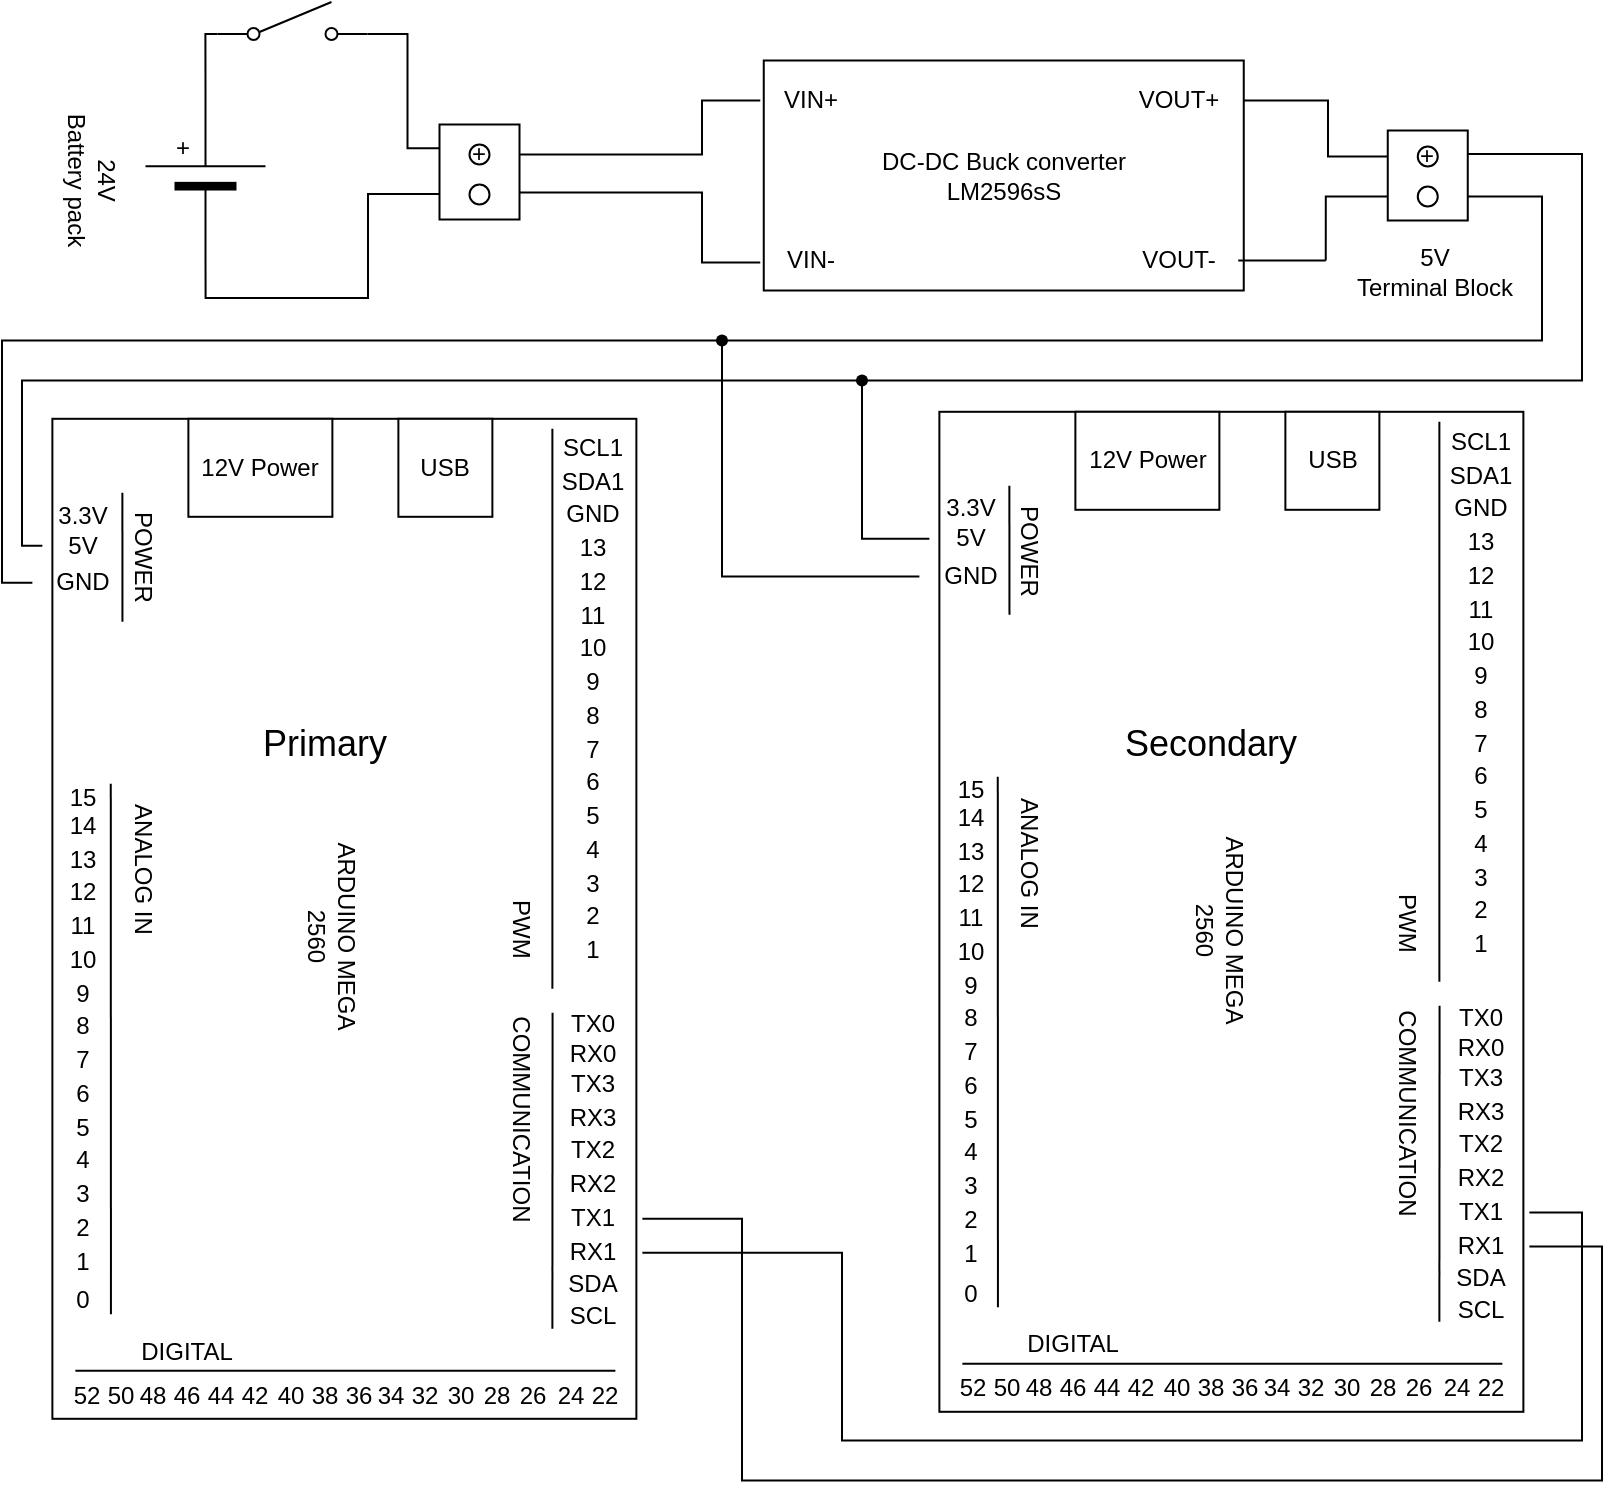 <mxfile version="21.2.9" type="device" pages="7">
  <diagram name="Power supply" id="t749hwFApUoqZLiWXe_M">
    <mxGraphModel dx="1615" dy="755" grid="1" gridSize="10" guides="1" tooltips="1" connect="1" arrows="1" fold="1" page="1" pageScale="1" pageWidth="827" pageHeight="1169" math="0" shadow="0">
      <root>
        <mxCell id="0" />
        <mxCell id="1" parent="0" />
        <mxCell id="E-ViC6oGIXc3T0Gfyh14-9" value="" style="edgeStyle=orthogonalEdgeStyle;rounded=0;orthogonalLoop=1;jettySize=auto;html=1;endArrow=none;endFill=0;" edge="1" parent="1" source="FEonksT0cjO3q5oD0bP6-4" target="E-ViC6oGIXc3T0Gfyh14-8">
          <mxGeometry relative="1" as="geometry">
            <mxPoint x="740" y="96.25" as="sourcePoint" />
            <mxPoint x="477" y="391.25" as="targetPoint" />
            <Array as="points">
              <mxPoint x="803" y="96" />
              <mxPoint x="803" y="209" />
            </Array>
          </mxGeometry>
        </mxCell>
        <mxCell id="2BVviUQPA1dvgN040ACl-459" value="" style="edgeStyle=orthogonalEdgeStyle;rounded=0;orthogonalLoop=1;jettySize=auto;html=1;endArrow=none;endFill=0;" parent="1" source="2BVviUQPA1dvgN040ACl-443" target="FEonksT0cjO3q5oD0bP6-2" edge="1">
          <mxGeometry relative="1" as="geometry">
            <mxPoint x="291.75" y="96.25" as="targetPoint" />
            <mxPoint x="393.75" y="158.75" as="sourcePoint" />
            <Array as="points">
              <mxPoint x="363" y="69.25" />
              <mxPoint x="363" y="96.25" />
            </Array>
          </mxGeometry>
        </mxCell>
        <mxCell id="2BVviUQPA1dvgN040ACl-461" value="" style="edgeStyle=orthogonalEdgeStyle;rounded=0;orthogonalLoop=1;jettySize=auto;html=1;exitX=1;exitY=0.5;exitDx=0;exitDy=0;endArrow=none;endFill=0;" parent="1" target="2BVviUQPA1dvgN040ACl-444" edge="1">
          <mxGeometry relative="1" as="geometry">
            <mxPoint x="256.75" y="115.25" as="sourcePoint" />
            <mxPoint x="392.13" y="158.25" as="targetPoint" />
            <Array as="points">
              <mxPoint x="363" y="115.25" />
              <mxPoint x="363" y="150.25" />
            </Array>
          </mxGeometry>
        </mxCell>
        <mxCell id="2BVviUQPA1dvgN040ACl-466" style="edgeStyle=orthogonalEdgeStyle;rounded=0;orthogonalLoop=1;jettySize=auto;html=1;entryX=0;entryY=0.5;entryDx=0;entryDy=0;endArrow=none;endFill=0;" parent="1" target="2BVviUQPA1dvgN040ACl-379" edge="1">
          <mxGeometry relative="1" as="geometry">
            <Array as="points">
              <mxPoint x="674.63" y="117.75" />
            </Array>
            <mxPoint x="674.88" y="149.25" as="sourcePoint" />
          </mxGeometry>
        </mxCell>
        <mxCell id="E-ViC6oGIXc3T0Gfyh14-7" value="" style="edgeStyle=orthogonalEdgeStyle;rounded=0;orthogonalLoop=1;jettySize=auto;html=1;endArrow=none;endFill=0;" edge="1" parent="1" source="2BVviUQPA1dvgN040ACl-379" target="E-ViC6oGIXc3T0Gfyh14-6">
          <mxGeometry relative="1" as="geometry">
            <mxPoint x="731" y="117.25" as="sourcePoint" />
            <mxPoint x="472" y="410.25" as="targetPoint" />
            <Array as="points">
              <mxPoint x="783" y="117.25" />
              <mxPoint x="783" y="189.25" />
              <mxPoint x="373" y="189.25" />
            </Array>
          </mxGeometry>
        </mxCell>
        <mxCell id="2BVviUQPA1dvgN040ACl-465" style="edgeStyle=orthogonalEdgeStyle;rounded=0;orthogonalLoop=1;jettySize=auto;html=1;entryX=0;entryY=0.5;entryDx=0;entryDy=0;endArrow=none;endFill=0;" parent="1" source="2BVviUQPA1dvgN040ACl-445" target="2BVviUQPA1dvgN040ACl-378" edge="1">
          <mxGeometry relative="1" as="geometry" />
        </mxCell>
        <mxCell id="2BVviUQPA1dvgN040ACl-377" value="" style="rounded=0;whiteSpace=wrap;html=1;" parent="1" vertex="1">
          <mxGeometry x="705.88" y="84.25" width="40" height="45" as="geometry" />
        </mxCell>
        <mxCell id="2BVviUQPA1dvgN040ACl-378" value="" style="ellipse;whiteSpace=wrap;html=1;aspect=fixed;" parent="1" vertex="1">
          <mxGeometry x="720.88" y="92.25" width="10" height="10" as="geometry" />
        </mxCell>
        <mxCell id="2BVviUQPA1dvgN040ACl-379" value="" style="ellipse;whiteSpace=wrap;html=1;aspect=fixed;" parent="1" vertex="1">
          <mxGeometry x="720.88" y="112.25" width="10" height="10" as="geometry" />
        </mxCell>
        <mxCell id="2BVviUQPA1dvgN040ACl-453" style="edgeStyle=orthogonalEdgeStyle;rounded=0;orthogonalLoop=1;jettySize=auto;html=1;exitX=0;exitY=0.5;exitDx=0;exitDy=0;exitPerimeter=0;entryX=0;entryY=0.75;entryDx=0;entryDy=0;" parent="1" source="2BVviUQPA1dvgN040ACl-373" target="2BVviUQPA1dvgN040ACl-447" edge="1">
          <mxGeometry relative="1" as="geometry">
            <Array as="points">
              <mxPoint x="115" y="168" />
              <mxPoint x="196" y="168" />
              <mxPoint x="196" y="116" />
              <mxPoint x="248" y="116" />
            </Array>
          </mxGeometry>
        </mxCell>
        <mxCell id="W1BnBkvJyS24Brfdj6u7-2" style="edgeStyle=orthogonalEdgeStyle;rounded=0;orthogonalLoop=1;jettySize=auto;html=1;exitX=1;exitY=0.5;exitDx=0;exitDy=0;exitPerimeter=0;entryX=0;entryY=0.8;entryDx=0;entryDy=0;endArrow=none;endFill=0;" parent="1" source="2BVviUQPA1dvgN040ACl-373" target="W1BnBkvJyS24Brfdj6u7-1" edge="1">
          <mxGeometry relative="1" as="geometry">
            <Array as="points">
              <mxPoint x="114.75" y="36.25" />
            </Array>
          </mxGeometry>
        </mxCell>
        <mxCell id="2BVviUQPA1dvgN040ACl-373" value="" style="verticalLabelPosition=bottom;shadow=0;dashed=0;align=center;fillColor=strokeColor;html=1;verticalAlign=top;strokeWidth=1;shape=mxgraph.electrical.miscellaneous.monocell_battery;direction=west;rotation=90;" parent="1" vertex="1">
          <mxGeometry x="73" y="76.25" width="83.5" height="60" as="geometry" />
        </mxCell>
        <mxCell id="2BVviUQPA1dvgN040ACl-415" value="24V&lt;br&gt;Battery pack" style="text;html=1;align=center;verticalAlign=middle;resizable=0;points=[];autosize=1;strokeColor=none;fillColor=none;rotation=90;" parent="1" vertex="1">
          <mxGeometry x="13" y="88.75" width="90" height="40" as="geometry" />
        </mxCell>
        <mxCell id="2BVviUQPA1dvgN040ACl-442" value="DC-DC Buck converter &lt;br&gt;LM2596sS" style="rounded=0;whiteSpace=wrap;html=1;" parent="1" vertex="1">
          <mxGeometry x="393.88" y="49.25" width="240" height="115" as="geometry" />
        </mxCell>
        <mxCell id="2BVviUQPA1dvgN040ACl-443" value="VIN+" style="text;html=1;align=center;verticalAlign=middle;resizable=0;points=[];autosize=1;strokeColor=none;fillColor=none;" parent="1" vertex="1">
          <mxGeometry x="392.13" y="54.25" width="50" height="30" as="geometry" />
        </mxCell>
        <mxCell id="2BVviUQPA1dvgN040ACl-444" value="VIN-" style="text;html=1;align=center;verticalAlign=middle;resizable=0;points=[];autosize=1;strokeColor=none;fillColor=none;" parent="1" vertex="1">
          <mxGeometry x="392.13" y="134.25" width="50" height="30" as="geometry" />
        </mxCell>
        <mxCell id="2BVviUQPA1dvgN040ACl-445" value="VOUT+" style="text;html=1;align=center;verticalAlign=middle;resizable=0;points=[];autosize=1;strokeColor=none;fillColor=none;" parent="1" vertex="1">
          <mxGeometry x="571.13" y="54.25" width="60" height="30" as="geometry" />
        </mxCell>
        <mxCell id="2BVviUQPA1dvgN040ACl-446" value="VOUT-" style="text;html=1;align=center;verticalAlign=middle;resizable=0;points=[];autosize=1;strokeColor=none;fillColor=none;" parent="1" vertex="1">
          <mxGeometry x="571.13" y="134.25" width="60" height="30" as="geometry" />
        </mxCell>
        <mxCell id="2BVviUQPA1dvgN040ACl-447" value="" style="rounded=0;whiteSpace=wrap;html=1;" parent="1" vertex="1">
          <mxGeometry x="231.75" y="81.25" width="40" height="47.5" as="geometry" />
        </mxCell>
        <mxCell id="2BVviUQPA1dvgN040ACl-448" value="" style="ellipse;whiteSpace=wrap;html=1;aspect=fixed;" parent="1" vertex="1">
          <mxGeometry x="246.75" y="91.25" width="10" height="10" as="geometry" />
        </mxCell>
        <mxCell id="2BVviUQPA1dvgN040ACl-449" value="" style="ellipse;whiteSpace=wrap;html=1;aspect=fixed;" parent="1" vertex="1">
          <mxGeometry x="246.75" y="111.25" width="10" height="10" as="geometry" />
        </mxCell>
        <mxCell id="2BVviUQPA1dvgN040ACl-467" value="5V&lt;br&gt;Terminal Block" style="text;html=1;align=center;verticalAlign=middle;resizable=0;points=[];autosize=1;strokeColor=none;fillColor=none;" parent="1" vertex="1">
          <mxGeometry x="679.38" y="135.25" width="100" height="40" as="geometry" />
        </mxCell>
        <mxCell id="W1BnBkvJyS24Brfdj6u7-3" style="edgeStyle=orthogonalEdgeStyle;rounded=0;orthogonalLoop=1;jettySize=auto;html=1;exitX=1;exitY=0.8;exitDx=0;exitDy=0;entryX=0;entryY=0.25;entryDx=0;entryDy=0;endArrow=none;endFill=0;" parent="1" source="W1BnBkvJyS24Brfdj6u7-1" target="2BVviUQPA1dvgN040ACl-447" edge="1">
          <mxGeometry relative="1" as="geometry">
            <Array as="points">
              <mxPoint x="215.75" y="36.25" />
              <mxPoint x="215.75" y="93.25" />
            </Array>
          </mxGeometry>
        </mxCell>
        <mxCell id="W1BnBkvJyS24Brfdj6u7-1" value="" style="html=1;shape=mxgraph.electrical.electro-mechanical.singleSwitch;aspect=fixed;elSwitchState=off;" parent="1" vertex="1">
          <mxGeometry x="120.75" y="20" width="75" height="20" as="geometry" />
        </mxCell>
        <mxCell id="Vs2QK7ms5mLPPNlSLuVc-1" value="" style="rounded=0;whiteSpace=wrap;html=1;" parent="1" vertex="1">
          <mxGeometry x="38.19" y="228.4" width="292" height="500" as="geometry" />
        </mxCell>
        <mxCell id="Vs2QK7ms5mLPPNlSLuVc-2" value="PWM" style="text;html=1;align=center;verticalAlign=middle;resizable=0;points=[];autosize=1;strokeColor=none;fillColor=none;rotation=90;" parent="1" vertex="1">
          <mxGeometry x="247.19" y="468.4" width="50" height="30" as="geometry" />
        </mxCell>
        <mxCell id="Vs2QK7ms5mLPPNlSLuVc-3" value="SCL1" style="text;html=1;align=center;verticalAlign=middle;resizable=0;points=[];autosize=1;strokeColor=none;fillColor=none;" parent="1" vertex="1">
          <mxGeometry x="283.19" y="228.4" width="50" height="30" as="geometry" />
        </mxCell>
        <mxCell id="Vs2QK7ms5mLPPNlSLuVc-4" value="SDA1" style="text;html=1;align=center;verticalAlign=middle;resizable=0;points=[];autosize=1;strokeColor=none;fillColor=none;" parent="1" vertex="1">
          <mxGeometry x="283.19" y="245.4" width="50" height="30" as="geometry" />
        </mxCell>
        <mxCell id="Vs2QK7ms5mLPPNlSLuVc-5" value="GND" style="text;html=1;align=center;verticalAlign=middle;resizable=0;points=[];autosize=1;strokeColor=none;fillColor=none;" parent="1" vertex="1">
          <mxGeometry x="283.19" y="261.4" width="50" height="30" as="geometry" />
        </mxCell>
        <mxCell id="Vs2QK7ms5mLPPNlSLuVc-6" value="13" style="text;html=1;align=center;verticalAlign=middle;resizable=0;points=[];autosize=1;strokeColor=none;fillColor=none;" parent="1" vertex="1">
          <mxGeometry x="288.19" y="278.4" width="40" height="30" as="geometry" />
        </mxCell>
        <mxCell id="Vs2QK7ms5mLPPNlSLuVc-7" value="12&lt;br&gt;" style="text;html=1;align=center;verticalAlign=middle;resizable=0;points=[];autosize=1;strokeColor=none;fillColor=none;" parent="1" vertex="1">
          <mxGeometry x="288.19" y="295.4" width="40" height="30" as="geometry" />
        </mxCell>
        <mxCell id="Vs2QK7ms5mLPPNlSLuVc-8" value="11" style="text;html=1;align=center;verticalAlign=middle;resizable=0;points=[];autosize=1;strokeColor=none;fillColor=none;" parent="1" vertex="1">
          <mxGeometry x="288.19" y="312.4" width="40" height="30" as="geometry" />
        </mxCell>
        <mxCell id="Vs2QK7ms5mLPPNlSLuVc-9" value="10" style="text;html=1;align=center;verticalAlign=middle;resizable=0;points=[];autosize=1;strokeColor=none;fillColor=none;" parent="1" vertex="1">
          <mxGeometry x="288.19" y="328.4" width="40" height="30" as="geometry" />
        </mxCell>
        <mxCell id="Vs2QK7ms5mLPPNlSLuVc-10" value="9" style="text;html=1;align=center;verticalAlign=middle;resizable=0;points=[];autosize=1;strokeColor=none;fillColor=none;" parent="1" vertex="1">
          <mxGeometry x="293.19" y="345.4" width="30" height="30" as="geometry" />
        </mxCell>
        <mxCell id="Vs2QK7ms5mLPPNlSLuVc-11" value="8" style="text;html=1;align=center;verticalAlign=middle;resizable=0;points=[];autosize=1;strokeColor=none;fillColor=none;" parent="1" vertex="1">
          <mxGeometry x="293.19" y="362.4" width="30" height="30" as="geometry" />
        </mxCell>
        <mxCell id="Vs2QK7ms5mLPPNlSLuVc-12" value="7" style="text;html=1;align=center;verticalAlign=middle;resizable=0;points=[];autosize=1;strokeColor=none;fillColor=none;" parent="1" vertex="1">
          <mxGeometry x="293.19" y="379.4" width="30" height="30" as="geometry" />
        </mxCell>
        <mxCell id="Vs2QK7ms5mLPPNlSLuVc-13" value="6" style="text;html=1;align=center;verticalAlign=middle;resizable=0;points=[];autosize=1;strokeColor=none;fillColor=none;" parent="1" vertex="1">
          <mxGeometry x="293.19" y="395.4" width="30" height="30" as="geometry" />
        </mxCell>
        <mxCell id="Vs2QK7ms5mLPPNlSLuVc-14" value="5" style="text;html=1;align=center;verticalAlign=middle;resizable=0;points=[];autosize=1;strokeColor=none;fillColor=none;" parent="1" vertex="1">
          <mxGeometry x="293.19" y="412.4" width="30" height="30" as="geometry" />
        </mxCell>
        <mxCell id="Vs2QK7ms5mLPPNlSLuVc-15" value="4" style="text;html=1;align=center;verticalAlign=middle;resizable=0;points=[];autosize=1;strokeColor=none;fillColor=none;" parent="1" vertex="1">
          <mxGeometry x="293.19" y="429.4" width="30" height="30" as="geometry" />
        </mxCell>
        <mxCell id="Vs2QK7ms5mLPPNlSLuVc-16" value="2" style="text;html=1;align=center;verticalAlign=middle;resizable=0;points=[];autosize=1;strokeColor=none;fillColor=none;" parent="1" vertex="1">
          <mxGeometry x="293.19" y="462.4" width="30" height="30" as="geometry" />
        </mxCell>
        <mxCell id="Vs2QK7ms5mLPPNlSLuVc-17" value="1" style="text;html=1;align=center;verticalAlign=middle;resizable=0;points=[];autosize=1;strokeColor=none;fillColor=none;" parent="1" vertex="1">
          <mxGeometry x="293.19" y="479.4" width="30" height="30" as="geometry" />
        </mxCell>
        <mxCell id="Vs2QK7ms5mLPPNlSLuVc-18" value="3" style="text;html=1;align=center;verticalAlign=middle;resizable=0;points=[];autosize=1;strokeColor=none;fillColor=none;" parent="1" vertex="1">
          <mxGeometry x="293.19" y="446.4" width="30" height="30" as="geometry" />
        </mxCell>
        <mxCell id="Vs2QK7ms5mLPPNlSLuVc-19" value="COMMUNICATION" style="text;html=1;align=center;verticalAlign=middle;resizable=0;points=[];autosize=1;strokeColor=none;fillColor=none;rotation=90;" parent="1" vertex="1">
          <mxGeometry x="207.19" y="563.4" width="130" height="30" as="geometry" />
        </mxCell>
        <mxCell id="Vs2QK7ms5mLPPNlSLuVc-20" value="TX0" style="text;html=1;align=center;verticalAlign=middle;resizable=0;points=[];autosize=1;strokeColor=none;fillColor=none;" parent="1" vertex="1">
          <mxGeometry x="283.19" y="516.4" width="50" height="30" as="geometry" />
        </mxCell>
        <mxCell id="Vs2QK7ms5mLPPNlSLuVc-21" value="RX0" style="text;html=1;align=center;verticalAlign=middle;resizable=0;points=[];autosize=1;strokeColor=none;fillColor=none;" parent="1" vertex="1">
          <mxGeometry x="283.19" y="531.4" width="50" height="30" as="geometry" />
        </mxCell>
        <mxCell id="Vs2QK7ms5mLPPNlSLuVc-22" value="TX3" style="text;html=1;align=center;verticalAlign=middle;resizable=0;points=[];autosize=1;strokeColor=none;fillColor=none;" parent="1" vertex="1">
          <mxGeometry x="283.19" y="546.4" width="50" height="30" as="geometry" />
        </mxCell>
        <mxCell id="Vs2QK7ms5mLPPNlSLuVc-23" value="RX3" style="text;html=1;align=center;verticalAlign=middle;resizable=0;points=[];autosize=1;strokeColor=none;fillColor=none;" parent="1" vertex="1">
          <mxGeometry x="283.19" y="563.4" width="50" height="30" as="geometry" />
        </mxCell>
        <mxCell id="Vs2QK7ms5mLPPNlSLuVc-24" value="TX2" style="text;html=1;align=center;verticalAlign=middle;resizable=0;points=[];autosize=1;strokeColor=none;fillColor=none;" parent="1" vertex="1">
          <mxGeometry x="283.19" y="579.4" width="50" height="30" as="geometry" />
        </mxCell>
        <mxCell id="Vs2QK7ms5mLPPNlSLuVc-25" value="RX2" style="text;html=1;align=center;verticalAlign=middle;resizable=0;points=[];autosize=1;strokeColor=none;fillColor=none;" parent="1" vertex="1">
          <mxGeometry x="283.19" y="596.4" width="50" height="30" as="geometry" />
        </mxCell>
        <mxCell id="402lEpQTJ0Dt7xonss9--1" style="edgeStyle=orthogonalEdgeStyle;rounded=0;orthogonalLoop=1;jettySize=auto;html=1;endArrow=none;endFill=0;" parent="1" source="Vs2QK7ms5mLPPNlSLuVc-26" target="Vs2QK7ms5mLPPNlSLuVc-104" edge="1">
          <mxGeometry relative="1" as="geometry">
            <Array as="points">
              <mxPoint x="383" y="628.25" />
              <mxPoint x="383" y="759.25" />
              <mxPoint x="813" y="759.25" />
              <mxPoint x="813" y="642.25" />
            </Array>
          </mxGeometry>
        </mxCell>
        <mxCell id="Vs2QK7ms5mLPPNlSLuVc-26" value="TX1" style="text;html=1;align=center;verticalAlign=middle;resizable=0;points=[];autosize=1;strokeColor=none;fillColor=none;" parent="1" vertex="1">
          <mxGeometry x="283.19" y="613.4" width="50" height="30" as="geometry" />
        </mxCell>
        <mxCell id="Vs2QK7ms5mLPPNlSLuVc-27" value="SDA" style="text;html=1;align=center;verticalAlign=middle;resizable=0;points=[];autosize=1;strokeColor=none;fillColor=none;" parent="1" vertex="1">
          <mxGeometry x="283.19" y="646.4" width="50" height="30" as="geometry" />
        </mxCell>
        <mxCell id="Vs2QK7ms5mLPPNlSLuVc-28" value="SCL" style="text;html=1;align=center;verticalAlign=middle;resizable=0;points=[];autosize=1;strokeColor=none;fillColor=none;" parent="1" vertex="1">
          <mxGeometry x="283.19" y="662.4" width="50" height="30" as="geometry" />
        </mxCell>
        <mxCell id="402lEpQTJ0Dt7xonss9--2" style="edgeStyle=orthogonalEdgeStyle;rounded=0;orthogonalLoop=1;jettySize=auto;html=1;endArrow=none;endFill=0;" parent="1" source="Vs2QK7ms5mLPPNlSLuVc-29" target="Vs2QK7ms5mLPPNlSLuVc-101" edge="1">
          <mxGeometry relative="1" as="geometry">
            <Array as="points">
              <mxPoint x="433" y="645.25" />
              <mxPoint x="433" y="739.25" />
              <mxPoint x="803" y="739.25" />
              <mxPoint x="803" y="625.25" />
            </Array>
          </mxGeometry>
        </mxCell>
        <mxCell id="Vs2QK7ms5mLPPNlSLuVc-29" value="RX1" style="text;html=1;align=center;verticalAlign=middle;resizable=0;points=[];autosize=1;strokeColor=none;fillColor=none;" parent="1" vertex="1">
          <mxGeometry x="283.19" y="630.4" width="50" height="30" as="geometry" />
        </mxCell>
        <mxCell id="Vs2QK7ms5mLPPNlSLuVc-30" value="DIGITAL" style="text;html=1;align=center;verticalAlign=middle;resizable=0;points=[];autosize=1;strokeColor=none;fillColor=none;" parent="1" vertex="1">
          <mxGeometry x="69.69" y="679.9" width="70" height="30" as="geometry" />
        </mxCell>
        <mxCell id="Vs2QK7ms5mLPPNlSLuVc-31" value="22" style="text;html=1;align=center;verticalAlign=middle;resizable=0;points=[];autosize=1;strokeColor=none;fillColor=none;" parent="1" vertex="1">
          <mxGeometry x="293.69" y="701.9" width="40" height="30" as="geometry" />
        </mxCell>
        <mxCell id="Vs2QK7ms5mLPPNlSLuVc-32" value="24" style="text;html=1;align=center;verticalAlign=middle;resizable=0;points=[];autosize=1;strokeColor=none;fillColor=none;" parent="1" vertex="1">
          <mxGeometry x="276.69" y="701.9" width="40" height="30" as="geometry" />
        </mxCell>
        <mxCell id="Vs2QK7ms5mLPPNlSLuVc-33" value="26" style="text;html=1;align=center;verticalAlign=middle;resizable=0;points=[];autosize=1;strokeColor=none;fillColor=none;" parent="1" vertex="1">
          <mxGeometry x="257.69" y="701.9" width="40" height="30" as="geometry" />
        </mxCell>
        <mxCell id="Vs2QK7ms5mLPPNlSLuVc-34" value="28" style="text;html=1;align=center;verticalAlign=middle;resizable=0;points=[];autosize=1;strokeColor=none;fillColor=none;" parent="1" vertex="1">
          <mxGeometry x="239.69" y="701.9" width="40" height="30" as="geometry" />
        </mxCell>
        <mxCell id="Vs2QK7ms5mLPPNlSLuVc-35" value="30" style="text;html=1;align=center;verticalAlign=middle;resizable=0;points=[];autosize=1;strokeColor=none;fillColor=none;" parent="1" vertex="1">
          <mxGeometry x="221.69" y="701.9" width="40" height="30" as="geometry" />
        </mxCell>
        <mxCell id="Vs2QK7ms5mLPPNlSLuVc-36" value="32" style="text;html=1;align=center;verticalAlign=middle;resizable=0;points=[];autosize=1;strokeColor=none;fillColor=none;" parent="1" vertex="1">
          <mxGeometry x="203.69" y="701.9" width="40" height="30" as="geometry" />
        </mxCell>
        <mxCell id="Vs2QK7ms5mLPPNlSLuVc-37" value="34" style="text;html=1;align=center;verticalAlign=middle;resizable=0;points=[];autosize=1;strokeColor=none;fillColor=none;" parent="1" vertex="1">
          <mxGeometry x="186.69" y="701.9" width="40" height="30" as="geometry" />
        </mxCell>
        <mxCell id="Vs2QK7ms5mLPPNlSLuVc-38" value="36" style="text;html=1;align=center;verticalAlign=middle;resizable=0;points=[];autosize=1;strokeColor=none;fillColor=none;" parent="1" vertex="1">
          <mxGeometry x="170.69" y="701.9" width="40" height="30" as="geometry" />
        </mxCell>
        <mxCell id="Vs2QK7ms5mLPPNlSLuVc-39" value="38" style="text;html=1;align=center;verticalAlign=middle;resizable=0;points=[];autosize=1;strokeColor=none;fillColor=none;" parent="1" vertex="1">
          <mxGeometry x="153.69" y="701.9" width="40" height="30" as="geometry" />
        </mxCell>
        <mxCell id="Vs2QK7ms5mLPPNlSLuVc-40" value="40" style="text;html=1;align=center;verticalAlign=middle;resizable=0;points=[];autosize=1;strokeColor=none;fillColor=none;" parent="1" vertex="1">
          <mxGeometry x="136.69" y="701.9" width="40" height="30" as="geometry" />
        </mxCell>
        <mxCell id="Vs2QK7ms5mLPPNlSLuVc-41" value="42" style="text;html=1;align=center;verticalAlign=middle;resizable=0;points=[];autosize=1;strokeColor=none;fillColor=none;" parent="1" vertex="1">
          <mxGeometry x="118.69" y="701.9" width="40" height="30" as="geometry" />
        </mxCell>
        <mxCell id="Vs2QK7ms5mLPPNlSLuVc-42" value="44" style="text;html=1;align=center;verticalAlign=middle;resizable=0;points=[];autosize=1;strokeColor=none;fillColor=none;" parent="1" vertex="1">
          <mxGeometry x="101.69" y="701.9" width="40" height="30" as="geometry" />
        </mxCell>
        <mxCell id="Vs2QK7ms5mLPPNlSLuVc-43" value="46" style="text;html=1;align=center;verticalAlign=middle;resizable=0;points=[];autosize=1;strokeColor=none;fillColor=none;" parent="1" vertex="1">
          <mxGeometry x="84.69" y="701.9" width="40" height="30" as="geometry" />
        </mxCell>
        <mxCell id="Vs2QK7ms5mLPPNlSLuVc-44" value="48" style="text;html=1;align=center;verticalAlign=middle;resizable=0;points=[];autosize=1;strokeColor=none;fillColor=none;" parent="1" vertex="1">
          <mxGeometry x="67.69" y="701.9" width="40" height="30" as="geometry" />
        </mxCell>
        <mxCell id="Vs2QK7ms5mLPPNlSLuVc-45" value="50" style="text;html=1;align=center;verticalAlign=middle;resizable=0;points=[];autosize=1;strokeColor=none;fillColor=none;" parent="1" vertex="1">
          <mxGeometry x="51.69" y="701.9" width="40" height="30" as="geometry" />
        </mxCell>
        <mxCell id="Vs2QK7ms5mLPPNlSLuVc-46" value="52" style="text;html=1;align=center;verticalAlign=middle;resizable=0;points=[];autosize=1;strokeColor=none;fillColor=none;" parent="1" vertex="1">
          <mxGeometry x="34.69" y="701.9" width="40" height="30" as="geometry" />
        </mxCell>
        <mxCell id="Vs2QK7ms5mLPPNlSLuVc-47" value="ANALOG IN" style="text;html=1;align=center;verticalAlign=middle;resizable=0;points=[];autosize=1;strokeColor=none;fillColor=none;rotation=90;" parent="1" vertex="1">
          <mxGeometry x="38.19" y="438.4" width="90" height="30" as="geometry" />
        </mxCell>
        <mxCell id="Vs2QK7ms5mLPPNlSLuVc-48" value="POWER" style="text;html=1;align=center;verticalAlign=middle;resizable=0;points=[];autosize=1;strokeColor=none;fillColor=none;rotation=90;" parent="1" vertex="1">
          <mxGeometry x="48.19" y="282.4" width="70" height="30" as="geometry" />
        </mxCell>
        <mxCell id="Vs2QK7ms5mLPPNlSLuVc-49" value="13" style="text;html=1;align=center;verticalAlign=middle;resizable=0;points=[];autosize=1;strokeColor=none;fillColor=none;" parent="1" vertex="1">
          <mxGeometry x="33.19" y="433.9" width="40" height="30" as="geometry" />
        </mxCell>
        <mxCell id="Vs2QK7ms5mLPPNlSLuVc-50" value="12&lt;br&gt;" style="text;html=1;align=center;verticalAlign=middle;resizable=0;points=[];autosize=1;strokeColor=none;fillColor=none;" parent="1" vertex="1">
          <mxGeometry x="33.19" y="449.9" width="40" height="30" as="geometry" />
        </mxCell>
        <mxCell id="Vs2QK7ms5mLPPNlSLuVc-51" value="11" style="text;html=1;align=center;verticalAlign=middle;resizable=0;points=[];autosize=1;strokeColor=none;fillColor=none;" parent="1" vertex="1">
          <mxGeometry x="33.19" y="466.9" width="40" height="30" as="geometry" />
        </mxCell>
        <mxCell id="Vs2QK7ms5mLPPNlSLuVc-52" value="10" style="text;html=1;align=center;verticalAlign=middle;resizable=0;points=[];autosize=1;strokeColor=none;fillColor=none;" parent="1" vertex="1">
          <mxGeometry x="33.19" y="483.9" width="40" height="30" as="geometry" />
        </mxCell>
        <mxCell id="Vs2QK7ms5mLPPNlSLuVc-53" value="9" style="text;html=1;align=center;verticalAlign=middle;resizable=0;points=[];autosize=1;strokeColor=none;fillColor=none;" parent="1" vertex="1">
          <mxGeometry x="38.19" y="500.9" width="30" height="30" as="geometry" />
        </mxCell>
        <mxCell id="Vs2QK7ms5mLPPNlSLuVc-54" value="8" style="text;html=1;align=center;verticalAlign=middle;resizable=0;points=[];autosize=1;strokeColor=none;fillColor=none;" parent="1" vertex="1">
          <mxGeometry x="38.19" y="516.9" width="30" height="30" as="geometry" />
        </mxCell>
        <mxCell id="Vs2QK7ms5mLPPNlSLuVc-55" value="7" style="text;html=1;align=center;verticalAlign=middle;resizable=0;points=[];autosize=1;strokeColor=none;fillColor=none;" parent="1" vertex="1">
          <mxGeometry x="38.19" y="533.9" width="30" height="30" as="geometry" />
        </mxCell>
        <mxCell id="Vs2QK7ms5mLPPNlSLuVc-56" value="6" style="text;html=1;align=center;verticalAlign=middle;resizable=0;points=[];autosize=1;strokeColor=none;fillColor=none;" parent="1" vertex="1">
          <mxGeometry x="38.19" y="550.9" width="30" height="30" as="geometry" />
        </mxCell>
        <mxCell id="Vs2QK7ms5mLPPNlSLuVc-57" value="5" style="text;html=1;align=center;verticalAlign=middle;resizable=0;points=[];autosize=1;strokeColor=none;fillColor=none;" parent="1" vertex="1">
          <mxGeometry x="38.19" y="567.9" width="30" height="30" as="geometry" />
        </mxCell>
        <mxCell id="Vs2QK7ms5mLPPNlSLuVc-58" value="4" style="text;html=1;align=center;verticalAlign=middle;resizable=0;points=[];autosize=1;strokeColor=none;fillColor=none;" parent="1" vertex="1">
          <mxGeometry x="38.19" y="583.9" width="30" height="30" as="geometry" />
        </mxCell>
        <mxCell id="Vs2QK7ms5mLPPNlSLuVc-59" value="2" style="text;html=1;align=center;verticalAlign=middle;resizable=0;points=[];autosize=1;strokeColor=none;fillColor=none;" parent="1" vertex="1">
          <mxGeometry x="38.19" y="617.9" width="30" height="30" as="geometry" />
        </mxCell>
        <mxCell id="Vs2QK7ms5mLPPNlSLuVc-60" value="1" style="text;html=1;align=center;verticalAlign=middle;resizable=0;points=[];autosize=1;strokeColor=none;fillColor=none;" parent="1" vertex="1">
          <mxGeometry x="38.19" y="634.9" width="30" height="30" as="geometry" />
        </mxCell>
        <mxCell id="Vs2QK7ms5mLPPNlSLuVc-61" value="3" style="text;html=1;align=center;verticalAlign=middle;resizable=0;points=[];autosize=1;strokeColor=none;fillColor=none;" parent="1" vertex="1">
          <mxGeometry x="38.19" y="600.9" width="30" height="30" as="geometry" />
        </mxCell>
        <mxCell id="Vs2QK7ms5mLPPNlSLuVc-62" value="0" style="text;html=1;align=center;verticalAlign=middle;resizable=0;points=[];autosize=1;strokeColor=none;fillColor=none;" parent="1" vertex="1">
          <mxGeometry x="38.19" y="654.4" width="30" height="30" as="geometry" />
        </mxCell>
        <mxCell id="Vs2QK7ms5mLPPNlSLuVc-63" value="15" style="text;html=1;align=center;verticalAlign=middle;resizable=0;points=[];autosize=1;strokeColor=none;fillColor=none;" parent="1" vertex="1">
          <mxGeometry x="33.19" y="402.9" width="40" height="30" as="geometry" />
        </mxCell>
        <mxCell id="Vs2QK7ms5mLPPNlSLuVc-64" value="14" style="text;html=1;align=center;verticalAlign=middle;resizable=0;points=[];autosize=1;strokeColor=none;fillColor=none;" parent="1" vertex="1">
          <mxGeometry x="33.19" y="416.9" width="40" height="30" as="geometry" />
        </mxCell>
        <mxCell id="Vs2QK7ms5mLPPNlSLuVc-65" value="3.3V" style="text;html=1;align=center;verticalAlign=middle;resizable=0;points=[];autosize=1;strokeColor=none;fillColor=none;" parent="1" vertex="1">
          <mxGeometry x="28.19" y="261.9" width="50" height="30" as="geometry" />
        </mxCell>
        <mxCell id="E-ViC6oGIXc3T0Gfyh14-3" style="edgeStyle=orthogonalEdgeStyle;rounded=0;orthogonalLoop=1;jettySize=auto;html=1;endArrow=none;endFill=0;" edge="1" parent="1" source="Vs2QK7ms5mLPPNlSLuVc-66">
          <mxGeometry relative="1" as="geometry">
            <mxPoint x="443" y="259.25" as="targetPoint" />
            <Array as="points">
              <mxPoint x="23" y="292.25" />
              <mxPoint x="23" y="209.25" />
              <mxPoint x="443" y="209.25" />
            </Array>
          </mxGeometry>
        </mxCell>
        <mxCell id="Vs2QK7ms5mLPPNlSLuVc-66" value="5V" style="text;html=1;align=center;verticalAlign=middle;resizable=0;points=[];autosize=1;strokeColor=none;fillColor=none;" parent="1" vertex="1">
          <mxGeometry x="33.19" y="276.9" width="40" height="30" as="geometry" />
        </mxCell>
        <mxCell id="E-ViC6oGIXc3T0Gfyh14-4" style="edgeStyle=orthogonalEdgeStyle;rounded=0;orthogonalLoop=1;jettySize=auto;html=1;endArrow=none;endFill=0;" edge="1" parent="1" source="Vs2QK7ms5mLPPNlSLuVc-67" target="E-ViC6oGIXc3T0Gfyh14-6">
          <mxGeometry relative="1" as="geometry">
            <mxPoint x="133" y="219.25" as="targetPoint" />
            <Array as="points">
              <mxPoint x="13" y="310.25" />
              <mxPoint x="13" y="189.25" />
            </Array>
          </mxGeometry>
        </mxCell>
        <mxCell id="Vs2QK7ms5mLPPNlSLuVc-67" value="GND" style="text;html=1;align=center;verticalAlign=middle;resizable=0;points=[];autosize=1;strokeColor=none;fillColor=none;" parent="1" vertex="1">
          <mxGeometry x="28.19" y="295.4" width="50" height="30" as="geometry" />
        </mxCell>
        <mxCell id="Vs2QK7ms5mLPPNlSLuVc-68" value="ARDUINO MEGA&lt;br style=&quot;border-color: var(--border-color);&quot;&gt;&lt;span style=&quot;&quot;&gt;2560&lt;/span&gt;" style="text;html=1;align=center;verticalAlign=middle;resizable=0;points=[];autosize=1;strokeColor=none;fillColor=none;rotation=90;" parent="1" vertex="1">
          <mxGeometry x="118.19" y="466.9" width="120" height="40" as="geometry" />
        </mxCell>
        <mxCell id="Vs2QK7ms5mLPPNlSLuVc-69" value="" style="endArrow=none;html=1;rounded=0;entryX=0.901;entryY=1.148;entryDx=0;entryDy=0;entryPerimeter=0;" parent="1" target="Vs2QK7ms5mLPPNlSLuVc-67" edge="1">
          <mxGeometry width="50" height="50" relative="1" as="geometry">
            <mxPoint x="73.19" y="265.4" as="sourcePoint" />
            <mxPoint x="73.19" y="317.4" as="targetPoint" />
          </mxGeometry>
        </mxCell>
        <mxCell id="Vs2QK7ms5mLPPNlSLuVc-70" value="" style="endArrow=none;html=1;rounded=0;exitX=0.976;exitY=0.723;exitDx=0;exitDy=0;exitPerimeter=0;" parent="1" source="Vs2QK7ms5mLPPNlSLuVc-62" edge="1">
          <mxGeometry width="50" height="50" relative="1" as="geometry">
            <mxPoint x="67.39" y="611.9" as="sourcePoint" />
            <mxPoint x="67.39" y="410.9" as="targetPoint" />
          </mxGeometry>
        </mxCell>
        <mxCell id="Vs2QK7ms5mLPPNlSLuVc-71" value="" style="endArrow=none;html=1;rounded=0;" parent="1" edge="1">
          <mxGeometry width="50" height="50" relative="1" as="geometry">
            <mxPoint x="49.69" y="704.4" as="sourcePoint" />
            <mxPoint x="319.69" y="704.4" as="targetPoint" />
          </mxGeometry>
        </mxCell>
        <mxCell id="Vs2QK7ms5mLPPNlSLuVc-72" value="" style="endArrow=none;html=1;rounded=0;" parent="1" edge="1">
          <mxGeometry width="50" height="50" relative="1" as="geometry">
            <mxPoint x="288.19" y="513.4" as="sourcePoint" />
            <mxPoint x="288.19" y="233.4" as="targetPoint" />
          </mxGeometry>
        </mxCell>
        <mxCell id="Vs2QK7ms5mLPPNlSLuVc-73" value="" style="endArrow=none;html=1;rounded=0;entryX=0.102;entryY=0.001;entryDx=0;entryDy=0;entryPerimeter=0;" parent="1" edge="1">
          <mxGeometry width="50" height="50" relative="1" as="geometry">
            <mxPoint x="288.19" y="683.4" as="sourcePoint" />
            <mxPoint x="288.29" y="525.43" as="targetPoint" />
          </mxGeometry>
        </mxCell>
        <mxCell id="Vs2QK7ms5mLPPNlSLuVc-74" value="USB" style="rounded=0;whiteSpace=wrap;html=1;" parent="1" vertex="1">
          <mxGeometry x="211.19" y="228.4" width="47" height="49" as="geometry" />
        </mxCell>
        <mxCell id="Vs2QK7ms5mLPPNlSLuVc-75" value="12V Power" style="rounded=0;whiteSpace=wrap;html=1;" parent="1" vertex="1">
          <mxGeometry x="106.19" y="228.4" width="72" height="49" as="geometry" />
        </mxCell>
        <mxCell id="Vs2QK7ms5mLPPNlSLuVc-76" value="" style="rounded=0;whiteSpace=wrap;html=1;" parent="1" vertex="1">
          <mxGeometry x="481.69" y="224.9" width="292" height="500" as="geometry" />
        </mxCell>
        <mxCell id="Vs2QK7ms5mLPPNlSLuVc-77" value="PWM" style="text;html=1;align=center;verticalAlign=middle;resizable=0;points=[];autosize=1;strokeColor=none;fillColor=none;rotation=90;" parent="1" vertex="1">
          <mxGeometry x="690.69" y="464.9" width="50" height="30" as="geometry" />
        </mxCell>
        <mxCell id="Vs2QK7ms5mLPPNlSLuVc-78" value="SCL1" style="text;html=1;align=center;verticalAlign=middle;resizable=0;points=[];autosize=1;strokeColor=none;fillColor=none;" parent="1" vertex="1">
          <mxGeometry x="726.69" y="224.9" width="50" height="30" as="geometry" />
        </mxCell>
        <mxCell id="Vs2QK7ms5mLPPNlSLuVc-79" value="SDA1" style="text;html=1;align=center;verticalAlign=middle;resizable=0;points=[];autosize=1;strokeColor=none;fillColor=none;" parent="1" vertex="1">
          <mxGeometry x="726.69" y="241.9" width="50" height="30" as="geometry" />
        </mxCell>
        <mxCell id="Vs2QK7ms5mLPPNlSLuVc-80" value="GND" style="text;html=1;align=center;verticalAlign=middle;resizable=0;points=[];autosize=1;strokeColor=none;fillColor=none;" parent="1" vertex="1">
          <mxGeometry x="726.69" y="257.9" width="50" height="30" as="geometry" />
        </mxCell>
        <mxCell id="Vs2QK7ms5mLPPNlSLuVc-81" value="13" style="text;html=1;align=center;verticalAlign=middle;resizable=0;points=[];autosize=1;strokeColor=none;fillColor=none;" parent="1" vertex="1">
          <mxGeometry x="731.69" y="274.9" width="40" height="30" as="geometry" />
        </mxCell>
        <mxCell id="Vs2QK7ms5mLPPNlSLuVc-82" value="12&lt;br&gt;" style="text;html=1;align=center;verticalAlign=middle;resizable=0;points=[];autosize=1;strokeColor=none;fillColor=none;" parent="1" vertex="1">
          <mxGeometry x="731.69" y="291.9" width="40" height="30" as="geometry" />
        </mxCell>
        <mxCell id="Vs2QK7ms5mLPPNlSLuVc-83" value="11" style="text;html=1;align=center;verticalAlign=middle;resizable=0;points=[];autosize=1;strokeColor=none;fillColor=none;" parent="1" vertex="1">
          <mxGeometry x="731.69" y="308.9" width="40" height="30" as="geometry" />
        </mxCell>
        <mxCell id="Vs2QK7ms5mLPPNlSLuVc-84" value="10" style="text;html=1;align=center;verticalAlign=middle;resizable=0;points=[];autosize=1;strokeColor=none;fillColor=none;" parent="1" vertex="1">
          <mxGeometry x="731.69" y="324.9" width="40" height="30" as="geometry" />
        </mxCell>
        <mxCell id="Vs2QK7ms5mLPPNlSLuVc-85" value="9" style="text;html=1;align=center;verticalAlign=middle;resizable=0;points=[];autosize=1;strokeColor=none;fillColor=none;" parent="1" vertex="1">
          <mxGeometry x="736.69" y="341.9" width="30" height="30" as="geometry" />
        </mxCell>
        <mxCell id="Vs2QK7ms5mLPPNlSLuVc-86" value="8" style="text;html=1;align=center;verticalAlign=middle;resizable=0;points=[];autosize=1;strokeColor=none;fillColor=none;" parent="1" vertex="1">
          <mxGeometry x="736.69" y="358.9" width="30" height="30" as="geometry" />
        </mxCell>
        <mxCell id="Vs2QK7ms5mLPPNlSLuVc-87" value="7" style="text;html=1;align=center;verticalAlign=middle;resizable=0;points=[];autosize=1;strokeColor=none;fillColor=none;" parent="1" vertex="1">
          <mxGeometry x="736.69" y="375.9" width="30" height="30" as="geometry" />
        </mxCell>
        <mxCell id="Vs2QK7ms5mLPPNlSLuVc-88" value="6" style="text;html=1;align=center;verticalAlign=middle;resizable=0;points=[];autosize=1;strokeColor=none;fillColor=none;" parent="1" vertex="1">
          <mxGeometry x="736.69" y="391.9" width="30" height="30" as="geometry" />
        </mxCell>
        <mxCell id="Vs2QK7ms5mLPPNlSLuVc-89" value="5" style="text;html=1;align=center;verticalAlign=middle;resizable=0;points=[];autosize=1;strokeColor=none;fillColor=none;" parent="1" vertex="1">
          <mxGeometry x="736.69" y="408.9" width="30" height="30" as="geometry" />
        </mxCell>
        <mxCell id="Vs2QK7ms5mLPPNlSLuVc-90" value="4" style="text;html=1;align=center;verticalAlign=middle;resizable=0;points=[];autosize=1;strokeColor=none;fillColor=none;" parent="1" vertex="1">
          <mxGeometry x="736.69" y="425.9" width="30" height="30" as="geometry" />
        </mxCell>
        <mxCell id="Vs2QK7ms5mLPPNlSLuVc-91" value="2" style="text;html=1;align=center;verticalAlign=middle;resizable=0;points=[];autosize=1;strokeColor=none;fillColor=none;" parent="1" vertex="1">
          <mxGeometry x="736.69" y="458.9" width="30" height="30" as="geometry" />
        </mxCell>
        <mxCell id="Vs2QK7ms5mLPPNlSLuVc-92" value="1" style="text;html=1;align=center;verticalAlign=middle;resizable=0;points=[];autosize=1;strokeColor=none;fillColor=none;" parent="1" vertex="1">
          <mxGeometry x="736.69" y="475.9" width="30" height="30" as="geometry" />
        </mxCell>
        <mxCell id="Vs2QK7ms5mLPPNlSLuVc-93" value="3" style="text;html=1;align=center;verticalAlign=middle;resizable=0;points=[];autosize=1;strokeColor=none;fillColor=none;" parent="1" vertex="1">
          <mxGeometry x="736.69" y="442.9" width="30" height="30" as="geometry" />
        </mxCell>
        <mxCell id="Vs2QK7ms5mLPPNlSLuVc-94" value="COMMUNICATION" style="text;html=1;align=center;verticalAlign=middle;resizable=0;points=[];autosize=1;strokeColor=none;fillColor=none;rotation=90;" parent="1" vertex="1">
          <mxGeometry x="650.69" y="559.9" width="130" height="30" as="geometry" />
        </mxCell>
        <mxCell id="Vs2QK7ms5mLPPNlSLuVc-95" value="TX0" style="text;html=1;align=center;verticalAlign=middle;resizable=0;points=[];autosize=1;strokeColor=none;fillColor=none;" parent="1" vertex="1">
          <mxGeometry x="726.69" y="512.9" width="50" height="30" as="geometry" />
        </mxCell>
        <mxCell id="Vs2QK7ms5mLPPNlSLuVc-96" value="RX0" style="text;html=1;align=center;verticalAlign=middle;resizable=0;points=[];autosize=1;strokeColor=none;fillColor=none;" parent="1" vertex="1">
          <mxGeometry x="726.69" y="527.9" width="50" height="30" as="geometry" />
        </mxCell>
        <mxCell id="Vs2QK7ms5mLPPNlSLuVc-97" value="TX3" style="text;html=1;align=center;verticalAlign=middle;resizable=0;points=[];autosize=1;strokeColor=none;fillColor=none;" parent="1" vertex="1">
          <mxGeometry x="726.69" y="542.9" width="50" height="30" as="geometry" />
        </mxCell>
        <mxCell id="Vs2QK7ms5mLPPNlSLuVc-98" value="RX3" style="text;html=1;align=center;verticalAlign=middle;resizable=0;points=[];autosize=1;strokeColor=none;fillColor=none;" parent="1" vertex="1">
          <mxGeometry x="726.69" y="559.9" width="50" height="30" as="geometry" />
        </mxCell>
        <mxCell id="Vs2QK7ms5mLPPNlSLuVc-99" value="TX2" style="text;html=1;align=center;verticalAlign=middle;resizable=0;points=[];autosize=1;strokeColor=none;fillColor=none;" parent="1" vertex="1">
          <mxGeometry x="726.69" y="575.9" width="50" height="30" as="geometry" />
        </mxCell>
        <mxCell id="Vs2QK7ms5mLPPNlSLuVc-100" value="RX2" style="text;html=1;align=center;verticalAlign=middle;resizable=0;points=[];autosize=1;strokeColor=none;fillColor=none;" parent="1" vertex="1">
          <mxGeometry x="726.69" y="592.9" width="50" height="30" as="geometry" />
        </mxCell>
        <mxCell id="Vs2QK7ms5mLPPNlSLuVc-101" value="TX1" style="text;html=1;align=center;verticalAlign=middle;resizable=0;points=[];autosize=1;strokeColor=none;fillColor=none;" parent="1" vertex="1">
          <mxGeometry x="726.69" y="609.9" width="50" height="30" as="geometry" />
        </mxCell>
        <mxCell id="Vs2QK7ms5mLPPNlSLuVc-102" value="SDA" style="text;html=1;align=center;verticalAlign=middle;resizable=0;points=[];autosize=1;strokeColor=none;fillColor=none;" parent="1" vertex="1">
          <mxGeometry x="726.69" y="642.9" width="50" height="30" as="geometry" />
        </mxCell>
        <mxCell id="Vs2QK7ms5mLPPNlSLuVc-103" value="SCL" style="text;html=1;align=center;verticalAlign=middle;resizable=0;points=[];autosize=1;strokeColor=none;fillColor=none;" parent="1" vertex="1">
          <mxGeometry x="726.69" y="658.9" width="50" height="30" as="geometry" />
        </mxCell>
        <mxCell id="Vs2QK7ms5mLPPNlSLuVc-104" value="RX1" style="text;html=1;align=center;verticalAlign=middle;resizable=0;points=[];autosize=1;strokeColor=none;fillColor=none;" parent="1" vertex="1">
          <mxGeometry x="726.69" y="626.9" width="50" height="30" as="geometry" />
        </mxCell>
        <mxCell id="Vs2QK7ms5mLPPNlSLuVc-105" value="DIGITAL" style="text;html=1;align=center;verticalAlign=middle;resizable=0;points=[];autosize=1;strokeColor=none;fillColor=none;" parent="1" vertex="1">
          <mxGeometry x="513.19" y="676.4" width="70" height="30" as="geometry" />
        </mxCell>
        <mxCell id="Vs2QK7ms5mLPPNlSLuVc-106" value="22" style="text;html=1;align=center;verticalAlign=middle;resizable=0;points=[];autosize=1;strokeColor=none;fillColor=none;" parent="1" vertex="1">
          <mxGeometry x="737.19" y="698.4" width="40" height="30" as="geometry" />
        </mxCell>
        <mxCell id="Vs2QK7ms5mLPPNlSLuVc-107" value="24" style="text;html=1;align=center;verticalAlign=middle;resizable=0;points=[];autosize=1;strokeColor=none;fillColor=none;" parent="1" vertex="1">
          <mxGeometry x="720.19" y="698.4" width="40" height="30" as="geometry" />
        </mxCell>
        <mxCell id="Vs2QK7ms5mLPPNlSLuVc-108" value="26" style="text;html=1;align=center;verticalAlign=middle;resizable=0;points=[];autosize=1;strokeColor=none;fillColor=none;" parent="1" vertex="1">
          <mxGeometry x="701.19" y="698.4" width="40" height="30" as="geometry" />
        </mxCell>
        <mxCell id="Vs2QK7ms5mLPPNlSLuVc-109" value="28" style="text;html=1;align=center;verticalAlign=middle;resizable=0;points=[];autosize=1;strokeColor=none;fillColor=none;" parent="1" vertex="1">
          <mxGeometry x="683.19" y="698.4" width="40" height="30" as="geometry" />
        </mxCell>
        <mxCell id="Vs2QK7ms5mLPPNlSLuVc-110" value="30" style="text;html=1;align=center;verticalAlign=middle;resizable=0;points=[];autosize=1;strokeColor=none;fillColor=none;" parent="1" vertex="1">
          <mxGeometry x="665.19" y="698.4" width="40" height="30" as="geometry" />
        </mxCell>
        <mxCell id="Vs2QK7ms5mLPPNlSLuVc-111" value="32" style="text;html=1;align=center;verticalAlign=middle;resizable=0;points=[];autosize=1;strokeColor=none;fillColor=none;" parent="1" vertex="1">
          <mxGeometry x="647.19" y="698.4" width="40" height="30" as="geometry" />
        </mxCell>
        <mxCell id="Vs2QK7ms5mLPPNlSLuVc-112" value="34" style="text;html=1;align=center;verticalAlign=middle;resizable=0;points=[];autosize=1;strokeColor=none;fillColor=none;" parent="1" vertex="1">
          <mxGeometry x="630.19" y="698.4" width="40" height="30" as="geometry" />
        </mxCell>
        <mxCell id="Vs2QK7ms5mLPPNlSLuVc-113" value="36" style="text;html=1;align=center;verticalAlign=middle;resizable=0;points=[];autosize=1;strokeColor=none;fillColor=none;" parent="1" vertex="1">
          <mxGeometry x="614.19" y="698.4" width="40" height="30" as="geometry" />
        </mxCell>
        <mxCell id="Vs2QK7ms5mLPPNlSLuVc-114" value="38" style="text;html=1;align=center;verticalAlign=middle;resizable=0;points=[];autosize=1;strokeColor=none;fillColor=none;" parent="1" vertex="1">
          <mxGeometry x="597.19" y="698.4" width="40" height="30" as="geometry" />
        </mxCell>
        <mxCell id="Vs2QK7ms5mLPPNlSLuVc-115" value="40" style="text;html=1;align=center;verticalAlign=middle;resizable=0;points=[];autosize=1;strokeColor=none;fillColor=none;" parent="1" vertex="1">
          <mxGeometry x="580.19" y="698.4" width="40" height="30" as="geometry" />
        </mxCell>
        <mxCell id="Vs2QK7ms5mLPPNlSLuVc-116" value="42" style="text;html=1;align=center;verticalAlign=middle;resizable=0;points=[];autosize=1;strokeColor=none;fillColor=none;" parent="1" vertex="1">
          <mxGeometry x="562.19" y="698.4" width="40" height="30" as="geometry" />
        </mxCell>
        <mxCell id="Vs2QK7ms5mLPPNlSLuVc-117" value="44" style="text;html=1;align=center;verticalAlign=middle;resizable=0;points=[];autosize=1;strokeColor=none;fillColor=none;" parent="1" vertex="1">
          <mxGeometry x="545.19" y="698.4" width="40" height="30" as="geometry" />
        </mxCell>
        <mxCell id="Vs2QK7ms5mLPPNlSLuVc-118" value="46" style="text;html=1;align=center;verticalAlign=middle;resizable=0;points=[];autosize=1;strokeColor=none;fillColor=none;" parent="1" vertex="1">
          <mxGeometry x="528.19" y="698.4" width="40" height="30" as="geometry" />
        </mxCell>
        <mxCell id="Vs2QK7ms5mLPPNlSLuVc-119" value="48" style="text;html=1;align=center;verticalAlign=middle;resizable=0;points=[];autosize=1;strokeColor=none;fillColor=none;" parent="1" vertex="1">
          <mxGeometry x="511.19" y="698.4" width="40" height="30" as="geometry" />
        </mxCell>
        <mxCell id="Vs2QK7ms5mLPPNlSLuVc-120" value="50" style="text;html=1;align=center;verticalAlign=middle;resizable=0;points=[];autosize=1;strokeColor=none;fillColor=none;" parent="1" vertex="1">
          <mxGeometry x="495.19" y="698.4" width="40" height="30" as="geometry" />
        </mxCell>
        <mxCell id="Vs2QK7ms5mLPPNlSLuVc-121" value="52" style="text;html=1;align=center;verticalAlign=middle;resizable=0;points=[];autosize=1;strokeColor=none;fillColor=none;" parent="1" vertex="1">
          <mxGeometry x="478.19" y="698.4" width="40" height="30" as="geometry" />
        </mxCell>
        <mxCell id="Vs2QK7ms5mLPPNlSLuVc-122" value="ANALOG IN" style="text;html=1;align=center;verticalAlign=middle;resizable=0;points=[];autosize=1;strokeColor=none;fillColor=none;rotation=90;" parent="1" vertex="1">
          <mxGeometry x="481.69" y="434.9" width="90" height="30" as="geometry" />
        </mxCell>
        <mxCell id="Vs2QK7ms5mLPPNlSLuVc-123" value="POWER" style="text;html=1;align=center;verticalAlign=middle;resizable=0;points=[];autosize=1;strokeColor=none;fillColor=none;rotation=90;" parent="1" vertex="1">
          <mxGeometry x="491.69" y="278.9" width="70" height="30" as="geometry" />
        </mxCell>
        <mxCell id="Vs2QK7ms5mLPPNlSLuVc-124" value="13" style="text;html=1;align=center;verticalAlign=middle;resizable=0;points=[];autosize=1;strokeColor=none;fillColor=none;" parent="1" vertex="1">
          <mxGeometry x="476.69" y="430.4" width="40" height="30" as="geometry" />
        </mxCell>
        <mxCell id="Vs2QK7ms5mLPPNlSLuVc-125" value="12&lt;br&gt;" style="text;html=1;align=center;verticalAlign=middle;resizable=0;points=[];autosize=1;strokeColor=none;fillColor=none;" parent="1" vertex="1">
          <mxGeometry x="476.69" y="446.4" width="40" height="30" as="geometry" />
        </mxCell>
        <mxCell id="Vs2QK7ms5mLPPNlSLuVc-126" value="11" style="text;html=1;align=center;verticalAlign=middle;resizable=0;points=[];autosize=1;strokeColor=none;fillColor=none;" parent="1" vertex="1">
          <mxGeometry x="476.69" y="463.4" width="40" height="30" as="geometry" />
        </mxCell>
        <mxCell id="Vs2QK7ms5mLPPNlSLuVc-127" value="10" style="text;html=1;align=center;verticalAlign=middle;resizable=0;points=[];autosize=1;strokeColor=none;fillColor=none;" parent="1" vertex="1">
          <mxGeometry x="476.69" y="480.4" width="40" height="30" as="geometry" />
        </mxCell>
        <mxCell id="Vs2QK7ms5mLPPNlSLuVc-128" value="9" style="text;html=1;align=center;verticalAlign=middle;resizable=0;points=[];autosize=1;strokeColor=none;fillColor=none;" parent="1" vertex="1">
          <mxGeometry x="481.69" y="497.4" width="30" height="30" as="geometry" />
        </mxCell>
        <mxCell id="Vs2QK7ms5mLPPNlSLuVc-129" value="8" style="text;html=1;align=center;verticalAlign=middle;resizable=0;points=[];autosize=1;strokeColor=none;fillColor=none;" parent="1" vertex="1">
          <mxGeometry x="481.69" y="513.4" width="30" height="30" as="geometry" />
        </mxCell>
        <mxCell id="Vs2QK7ms5mLPPNlSLuVc-130" value="7" style="text;html=1;align=center;verticalAlign=middle;resizable=0;points=[];autosize=1;strokeColor=none;fillColor=none;" parent="1" vertex="1">
          <mxGeometry x="481.69" y="530.4" width="30" height="30" as="geometry" />
        </mxCell>
        <mxCell id="Vs2QK7ms5mLPPNlSLuVc-131" value="6" style="text;html=1;align=center;verticalAlign=middle;resizable=0;points=[];autosize=1;strokeColor=none;fillColor=none;" parent="1" vertex="1">
          <mxGeometry x="481.69" y="547.4" width="30" height="30" as="geometry" />
        </mxCell>
        <mxCell id="Vs2QK7ms5mLPPNlSLuVc-132" value="5" style="text;html=1;align=center;verticalAlign=middle;resizable=0;points=[];autosize=1;strokeColor=none;fillColor=none;" parent="1" vertex="1">
          <mxGeometry x="481.69" y="564.4" width="30" height="30" as="geometry" />
        </mxCell>
        <mxCell id="Vs2QK7ms5mLPPNlSLuVc-133" value="4" style="text;html=1;align=center;verticalAlign=middle;resizable=0;points=[];autosize=1;strokeColor=none;fillColor=none;" parent="1" vertex="1">
          <mxGeometry x="481.69" y="580.4" width="30" height="30" as="geometry" />
        </mxCell>
        <mxCell id="Vs2QK7ms5mLPPNlSLuVc-134" value="2" style="text;html=1;align=center;verticalAlign=middle;resizable=0;points=[];autosize=1;strokeColor=none;fillColor=none;" parent="1" vertex="1">
          <mxGeometry x="481.69" y="614.4" width="30" height="30" as="geometry" />
        </mxCell>
        <mxCell id="Vs2QK7ms5mLPPNlSLuVc-135" value="1" style="text;html=1;align=center;verticalAlign=middle;resizable=0;points=[];autosize=1;strokeColor=none;fillColor=none;" parent="1" vertex="1">
          <mxGeometry x="481.69" y="631.4" width="30" height="30" as="geometry" />
        </mxCell>
        <mxCell id="Vs2QK7ms5mLPPNlSLuVc-136" value="3" style="text;html=1;align=center;verticalAlign=middle;resizable=0;points=[];autosize=1;strokeColor=none;fillColor=none;" parent="1" vertex="1">
          <mxGeometry x="481.69" y="597.4" width="30" height="30" as="geometry" />
        </mxCell>
        <mxCell id="Vs2QK7ms5mLPPNlSLuVc-137" value="0" style="text;html=1;align=center;verticalAlign=middle;resizable=0;points=[];autosize=1;strokeColor=none;fillColor=none;" parent="1" vertex="1">
          <mxGeometry x="481.69" y="650.9" width="30" height="30" as="geometry" />
        </mxCell>
        <mxCell id="Vs2QK7ms5mLPPNlSLuVc-138" value="15" style="text;html=1;align=center;verticalAlign=middle;resizable=0;points=[];autosize=1;strokeColor=none;fillColor=none;" parent="1" vertex="1">
          <mxGeometry x="476.69" y="399.4" width="40" height="30" as="geometry" />
        </mxCell>
        <mxCell id="Vs2QK7ms5mLPPNlSLuVc-139" value="14" style="text;html=1;align=center;verticalAlign=middle;resizable=0;points=[];autosize=1;strokeColor=none;fillColor=none;" parent="1" vertex="1">
          <mxGeometry x="476.69" y="413.4" width="40" height="30" as="geometry" />
        </mxCell>
        <mxCell id="Vs2QK7ms5mLPPNlSLuVc-140" value="3.3V" style="text;html=1;align=center;verticalAlign=middle;resizable=0;points=[];autosize=1;strokeColor=none;fillColor=none;" parent="1" vertex="1">
          <mxGeometry x="471.69" y="258.4" width="50" height="30" as="geometry" />
        </mxCell>
        <mxCell id="Vs2QK7ms5mLPPNlSLuVc-141" value="5V" style="text;html=1;align=center;verticalAlign=middle;resizable=0;points=[];autosize=1;strokeColor=none;fillColor=none;" parent="1" vertex="1">
          <mxGeometry x="476.69" y="273.4" width="40" height="30" as="geometry" />
        </mxCell>
        <mxCell id="Vs2QK7ms5mLPPNlSLuVc-142" value="GND" style="text;html=1;align=center;verticalAlign=middle;resizable=0;points=[];autosize=1;strokeColor=none;fillColor=none;" parent="1" vertex="1">
          <mxGeometry x="471.69" y="291.9" width="50" height="30" as="geometry" />
        </mxCell>
        <mxCell id="Vs2QK7ms5mLPPNlSLuVc-143" value="ARDUINO MEGA&lt;br style=&quot;border-color: var(--border-color);&quot;&gt;&lt;span style=&quot;&quot;&gt;2560&lt;/span&gt;" style="text;html=1;align=center;verticalAlign=middle;resizable=0;points=[];autosize=1;strokeColor=none;fillColor=none;rotation=90;" parent="1" vertex="1">
          <mxGeometry x="561.69" y="463.4" width="120" height="40" as="geometry" />
        </mxCell>
        <mxCell id="Vs2QK7ms5mLPPNlSLuVc-144" value="" style="endArrow=none;html=1;rounded=0;entryX=0.901;entryY=1.148;entryDx=0;entryDy=0;entryPerimeter=0;" parent="1" target="Vs2QK7ms5mLPPNlSLuVc-142" edge="1">
          <mxGeometry width="50" height="50" relative="1" as="geometry">
            <mxPoint x="516.69" y="261.9" as="sourcePoint" />
            <mxPoint x="516.69" y="313.9" as="targetPoint" />
          </mxGeometry>
        </mxCell>
        <mxCell id="Vs2QK7ms5mLPPNlSLuVc-145" value="" style="endArrow=none;html=1;rounded=0;exitX=0.976;exitY=0.723;exitDx=0;exitDy=0;exitPerimeter=0;" parent="1" source="Vs2QK7ms5mLPPNlSLuVc-137" edge="1">
          <mxGeometry width="50" height="50" relative="1" as="geometry">
            <mxPoint x="510.89" y="608.4" as="sourcePoint" />
            <mxPoint x="510.89" y="407.4" as="targetPoint" />
          </mxGeometry>
        </mxCell>
        <mxCell id="Vs2QK7ms5mLPPNlSLuVc-146" value="" style="endArrow=none;html=1;rounded=0;" parent="1" edge="1">
          <mxGeometry width="50" height="50" relative="1" as="geometry">
            <mxPoint x="493.19" y="700.9" as="sourcePoint" />
            <mxPoint x="763.19" y="700.9" as="targetPoint" />
          </mxGeometry>
        </mxCell>
        <mxCell id="Vs2QK7ms5mLPPNlSLuVc-147" value="" style="endArrow=none;html=1;rounded=0;" parent="1" edge="1">
          <mxGeometry width="50" height="50" relative="1" as="geometry">
            <mxPoint x="731.69" y="509.9" as="sourcePoint" />
            <mxPoint x="731.69" y="229.9" as="targetPoint" />
          </mxGeometry>
        </mxCell>
        <mxCell id="Vs2QK7ms5mLPPNlSLuVc-148" value="" style="endArrow=none;html=1;rounded=0;entryX=0.102;entryY=0.001;entryDx=0;entryDy=0;entryPerimeter=0;" parent="1" edge="1">
          <mxGeometry width="50" height="50" relative="1" as="geometry">
            <mxPoint x="731.69" y="679.9" as="sourcePoint" />
            <mxPoint x="731.79" y="521.93" as="targetPoint" />
          </mxGeometry>
        </mxCell>
        <mxCell id="Vs2QK7ms5mLPPNlSLuVc-149" value="USB" style="rounded=0;whiteSpace=wrap;html=1;" parent="1" vertex="1">
          <mxGeometry x="654.69" y="224.9" width="47" height="49" as="geometry" />
        </mxCell>
        <mxCell id="Vs2QK7ms5mLPPNlSLuVc-150" value="12V Power" style="rounded=0;whiteSpace=wrap;html=1;" parent="1" vertex="1">
          <mxGeometry x="549.69" y="224.9" width="72" height="49" as="geometry" />
        </mxCell>
        <mxCell id="Vs2QK7ms5mLPPNlSLuVc-151" value="&lt;font style=&quot;font-size: 18px;&quot;&gt;Primary&lt;/font&gt;" style="text;html=1;align=center;verticalAlign=middle;resizable=0;points=[];autosize=1;strokeColor=none;fillColor=none;" parent="1" vertex="1">
          <mxGeometry x="128.69" y="370.9" width="90" height="40" as="geometry" />
        </mxCell>
        <mxCell id="Vs2QK7ms5mLPPNlSLuVc-152" value="&lt;font style=&quot;font-size: 18px;&quot;&gt;Secondary&lt;/font&gt;" style="text;html=1;align=center;verticalAlign=middle;resizable=0;points=[];autosize=1;strokeColor=none;fillColor=none;" parent="1" vertex="1">
          <mxGeometry x="561.69" y="370.9" width="110" height="40" as="geometry" />
        </mxCell>
        <mxCell id="Vs2QK7ms5mLPPNlSLuVc-160" value="" style="edgeStyle=orthogonalEdgeStyle;rounded=0;orthogonalLoop=1;jettySize=auto;html=1;entryDx=0;entryDy=0;endArrow=none;endFill=0;" parent="1" source="2BVviUQPA1dvgN040ACl-446" edge="1">
          <mxGeometry relative="1" as="geometry">
            <mxPoint x="631.63" y="149.75" as="sourcePoint" />
            <mxPoint x="674.88" y="149.25" as="targetPoint" />
          </mxGeometry>
        </mxCell>
        <mxCell id="FEonksT0cjO3q5oD0bP6-1" value="+" style="text;html=1;align=center;verticalAlign=middle;resizable=0;points=[];autosize=1;strokeColor=none;fillColor=none;" parent="1" vertex="1">
          <mxGeometry x="88.25" y="77.5" width="30" height="30" as="geometry" />
        </mxCell>
        <mxCell id="FEonksT0cjO3q5oD0bP6-2" value="+" style="text;html=1;align=center;verticalAlign=middle;resizable=0;points=[];autosize=1;strokeColor=none;fillColor=none;" parent="1" vertex="1">
          <mxGeometry x="235.75" y="81.25" width="30" height="30" as="geometry" />
        </mxCell>
        <mxCell id="E-ViC6oGIXc3T0Gfyh14-1" style="edgeStyle=orthogonalEdgeStyle;rounded=0;orthogonalLoop=1;jettySize=auto;html=1;endArrow=none;endFill=0;" edge="1" parent="1" source="E-ViC6oGIXc3T0Gfyh14-8" target="Vs2QK7ms5mLPPNlSLuVc-141">
          <mxGeometry relative="1" as="geometry">
            <Array as="points">
              <mxPoint x="443" y="259.25" />
              <mxPoint x="443" y="391.25" />
            </Array>
          </mxGeometry>
        </mxCell>
        <mxCell id="FEonksT0cjO3q5oD0bP6-4" value="+" style="text;html=1;align=center;verticalAlign=middle;resizable=0;points=[];autosize=1;strokeColor=none;fillColor=none;" parent="1" vertex="1">
          <mxGeometry x="710.38" y="82.25" width="30" height="30" as="geometry" />
        </mxCell>
        <mxCell id="E-ViC6oGIXc3T0Gfyh14-11" style="edgeStyle=orthogonalEdgeStyle;rounded=0;orthogonalLoop=1;jettySize=auto;html=1;endArrow=none;endFill=0;" edge="1" parent="1" source="E-ViC6oGIXc3T0Gfyh14-6" target="Vs2QK7ms5mLPPNlSLuVc-142">
          <mxGeometry relative="1" as="geometry">
            <Array as="points">
              <mxPoint x="373" y="307.25" />
            </Array>
          </mxGeometry>
        </mxCell>
        <mxCell id="E-ViC6oGIXc3T0Gfyh14-6" value="" style="shape=waypoint;sketch=0;size=6;pointerEvents=1;points=[];fillColor=none;resizable=0;rotatable=0;perimeter=centerPerimeter;snapToPoint=1;" vertex="1" parent="1">
          <mxGeometry x="363" y="179.25" width="20" height="20" as="geometry" />
        </mxCell>
        <mxCell id="E-ViC6oGIXc3T0Gfyh14-8" value="" style="shape=waypoint;sketch=0;size=6;pointerEvents=1;points=[];fillColor=none;resizable=0;rotatable=0;perimeter=centerPerimeter;snapToPoint=1;" vertex="1" parent="1">
          <mxGeometry x="433" y="199.25" width="20" height="20" as="geometry" />
        </mxCell>
      </root>
    </mxGraphModel>
  </diagram>
  <diagram id="u0dFSkR0ubrmr-ate-O9" name="Angular Sensors Arm 1">
    <mxGraphModel dx="1500" dy="701" grid="1" gridSize="10" guides="1" tooltips="1" connect="1" arrows="1" fold="1" page="1" pageScale="1" pageWidth="827" pageHeight="1169" math="0" shadow="0">
      <root>
        <mxCell id="0" />
        <mxCell id="1" parent="0" />
        <mxCell id="QBlE5WShgPHs0ZdKxsVi-60" style="edgeStyle=orthogonalEdgeStyle;rounded=0;orthogonalLoop=1;jettySize=auto;html=1;endArrow=none;endFill=0;" parent="1" source="nAqcxl67-A2h9-w8wxhN-16" target="QBlE5WShgPHs0ZdKxsVi-46" edge="1">
          <mxGeometry relative="1" as="geometry" />
        </mxCell>
        <mxCell id="QBlE5WShgPHs0ZdKxsVi-59" style="edgeStyle=orthogonalEdgeStyle;rounded=0;orthogonalLoop=1;jettySize=auto;html=1;endArrow=none;endFill=0;" parent="1" source="nAqcxl67-A2h9-w8wxhN-3" target="nAqcxl67-A2h9-w8wxhN-33" edge="1">
          <mxGeometry relative="1" as="geometry" />
        </mxCell>
        <mxCell id="bjKBaArZpj-WTqtDQuLU-1" value="AS5600&lt;br&gt;Magnet encoder" style="rounded=0;whiteSpace=wrap;html=1;" parent="1" vertex="1">
          <mxGeometry x="147" y="573.01" width="193" height="139" as="geometry" />
        </mxCell>
        <mxCell id="HTbE9vkF6N12cc23piGa-2" style="edgeStyle=orthogonalEdgeStyle;rounded=0;orthogonalLoop=1;jettySize=auto;html=1;endArrow=none;endFill=0;" parent="1" source="bjKBaArZpj-WTqtDQuLU-2" target="kHZ2zhoiScBTgpcmmfTZ-12" edge="1">
          <mxGeometry relative="1" as="geometry" />
        </mxCell>
        <mxCell id="bjKBaArZpj-WTqtDQuLU-2" value="SDA" style="text;html=1;align=center;verticalAlign=middle;resizable=0;points=[];autosize=1;strokeColor=none;fillColor=none;" parent="1" vertex="1">
          <mxGeometry x="291" y="628.01" width="50" height="30" as="geometry" />
        </mxCell>
        <mxCell id="bjKBaArZpj-WTqtDQuLU-3" value="GPO" style="text;html=1;align=center;verticalAlign=middle;resizable=0;points=[];autosize=1;strokeColor=none;fillColor=none;" parent="1" vertex="1">
          <mxGeometry x="291" y="652.01" width="50" height="30" as="geometry" />
        </mxCell>
        <mxCell id="bjKBaArZpj-WTqtDQuLU-4" value="OUT" style="text;html=1;align=center;verticalAlign=middle;resizable=0;points=[];autosize=1;strokeColor=none;fillColor=none;" parent="1" vertex="1">
          <mxGeometry x="147" y="623.01" width="50" height="30" as="geometry" />
        </mxCell>
        <mxCell id="HTbE9vkF6N12cc23piGa-1" style="edgeStyle=orthogonalEdgeStyle;rounded=0;orthogonalLoop=1;jettySize=auto;html=1;endArrow=none;endFill=0;" parent="1" source="bjKBaArZpj-WTqtDQuLU-5" target="kHZ2zhoiScBTgpcmmfTZ-13" edge="1">
          <mxGeometry relative="1" as="geometry" />
        </mxCell>
        <mxCell id="bjKBaArZpj-WTqtDQuLU-5" value="SCL" style="text;html=1;align=center;verticalAlign=middle;resizable=0;points=[];autosize=1;strokeColor=none;fillColor=none;" parent="1" vertex="1">
          <mxGeometry x="291" y="608.01" width="50" height="30" as="geometry" />
        </mxCell>
        <mxCell id="4Ot4C604tUhTITIU-uDp-7" style="edgeStyle=orthogonalEdgeStyle;rounded=0;orthogonalLoop=1;jettySize=auto;html=1;endArrow=none;endFill=0;" parent="1" source="4Ot4C604tUhTITIU-uDp-9" edge="1">
          <mxGeometry relative="1" as="geometry">
            <mxPoint x="121.5" y="663.01" as="targetPoint" />
            <Array as="points">
              <mxPoint x="121.5" y="543.01" />
            </Array>
          </mxGeometry>
        </mxCell>
        <mxCell id="bjKBaArZpj-WTqtDQuLU-6" value="DIR" style="text;html=1;align=center;verticalAlign=middle;resizable=0;points=[];autosize=1;strokeColor=none;fillColor=none;" parent="1" vertex="1">
          <mxGeometry x="296" y="590.01" width="40" height="30" as="geometry" />
        </mxCell>
        <mxCell id="bjKBaArZpj-WTqtDQuLU-7" value="GND" style="text;html=1;align=center;verticalAlign=middle;resizable=0;points=[];autosize=1;strokeColor=none;fillColor=none;" parent="1" vertex="1">
          <mxGeometry x="147" y="645.01" width="50" height="30" as="geometry" />
        </mxCell>
        <mxCell id="bjKBaArZpj-WTqtDQuLU-8" value="VCC" style="text;html=1;align=center;verticalAlign=middle;resizable=0;points=[];autosize=1;strokeColor=none;fillColor=none;" parent="1" vertex="1">
          <mxGeometry x="147" y="600.01" width="50" height="30" as="geometry" />
        </mxCell>
        <mxCell id="OOC-RcAN14QO3siuUlYA-1" value="" style="rounded=0;whiteSpace=wrap;html=1;" parent="1" vertex="1">
          <mxGeometry x="81" y="23.75" width="292" height="500" as="geometry" />
        </mxCell>
        <mxCell id="OOC-RcAN14QO3siuUlYA-2" value="PWM" style="text;html=1;align=center;verticalAlign=middle;resizable=0;points=[];autosize=1;strokeColor=none;fillColor=none;rotation=90;" parent="1" vertex="1">
          <mxGeometry x="290" y="263.75" width="50" height="30" as="geometry" />
        </mxCell>
        <mxCell id="OTp-_cN1qPWsa8w_F5Lo-26" style="edgeStyle=orthogonalEdgeStyle;rounded=0;orthogonalLoop=1;jettySize=auto;html=1;endArrow=none;endFill=0;" parent="1" target="OTp-_cN1qPWsa8w_F5Lo-5" edge="1">
          <mxGeometry relative="1" as="geometry">
            <mxPoint x="460" y="38.75" as="sourcePoint" />
            <Array as="points">
              <mxPoint x="501" y="38.75" />
              <mxPoint x="501" y="222.75" />
            </Array>
          </mxGeometry>
        </mxCell>
        <mxCell id="OOC-RcAN14QO3siuUlYA-3" value="SCL1" style="text;html=1;align=center;verticalAlign=middle;resizable=0;points=[];autosize=1;strokeColor=none;fillColor=none;" parent="1" vertex="1">
          <mxGeometry x="326" y="23.75" width="50" height="30" as="geometry" />
        </mxCell>
        <mxCell id="OOC-RcAN14QO3siuUlYA-4" value="SDA1" style="text;html=1;align=center;verticalAlign=middle;resizable=0;points=[];autosize=1;strokeColor=none;fillColor=none;" parent="1" vertex="1">
          <mxGeometry x="326" y="40.75" width="50" height="30" as="geometry" />
        </mxCell>
        <mxCell id="OOC-RcAN14QO3siuUlYA-5" value="GND" style="text;html=1;align=center;verticalAlign=middle;resizable=0;points=[];autosize=1;strokeColor=none;fillColor=none;" parent="1" vertex="1">
          <mxGeometry x="326" y="56.75" width="50" height="30" as="geometry" />
        </mxCell>
        <mxCell id="OOC-RcAN14QO3siuUlYA-6" value="13" style="text;html=1;align=center;verticalAlign=middle;resizable=0;points=[];autosize=1;strokeColor=none;fillColor=none;" parent="1" vertex="1">
          <mxGeometry x="331" y="73.75" width="40" height="30" as="geometry" />
        </mxCell>
        <mxCell id="OOC-RcAN14QO3siuUlYA-7" value="12&lt;br&gt;" style="text;html=1;align=center;verticalAlign=middle;resizable=0;points=[];autosize=1;strokeColor=none;fillColor=none;" parent="1" vertex="1">
          <mxGeometry x="331" y="90.75" width="40" height="30" as="geometry" />
        </mxCell>
        <mxCell id="OOC-RcAN14QO3siuUlYA-8" value="11" style="text;html=1;align=center;verticalAlign=middle;resizable=0;points=[];autosize=1;strokeColor=none;fillColor=none;" parent="1" vertex="1">
          <mxGeometry x="331" y="107.75" width="40" height="30" as="geometry" />
        </mxCell>
        <mxCell id="OOC-RcAN14QO3siuUlYA-9" value="10" style="text;html=1;align=center;verticalAlign=middle;resizable=0;points=[];autosize=1;strokeColor=none;fillColor=none;" parent="1" vertex="1">
          <mxGeometry x="331" y="123.75" width="40" height="30" as="geometry" />
        </mxCell>
        <mxCell id="OOC-RcAN14QO3siuUlYA-10" value="9" style="text;html=1;align=center;verticalAlign=middle;resizable=0;points=[];autosize=1;strokeColor=none;fillColor=none;" parent="1" vertex="1">
          <mxGeometry x="336" y="140.75" width="30" height="30" as="geometry" />
        </mxCell>
        <mxCell id="OOC-RcAN14QO3siuUlYA-11" value="8" style="text;html=1;align=center;verticalAlign=middle;resizable=0;points=[];autosize=1;strokeColor=none;fillColor=none;" parent="1" vertex="1">
          <mxGeometry x="336" y="157.75" width="30" height="30" as="geometry" />
        </mxCell>
        <mxCell id="OOC-RcAN14QO3siuUlYA-12" value="7" style="text;html=1;align=center;verticalAlign=middle;resizable=0;points=[];autosize=1;strokeColor=none;fillColor=none;" parent="1" vertex="1">
          <mxGeometry x="336" y="174.75" width="30" height="30" as="geometry" />
        </mxCell>
        <mxCell id="OOC-RcAN14QO3siuUlYA-13" value="6" style="text;html=1;align=center;verticalAlign=middle;resizable=0;points=[];autosize=1;strokeColor=none;fillColor=none;" parent="1" vertex="1">
          <mxGeometry x="336" y="190.75" width="30" height="30" as="geometry" />
        </mxCell>
        <mxCell id="OOC-RcAN14QO3siuUlYA-14" value="5" style="text;html=1;align=center;verticalAlign=middle;resizable=0;points=[];autosize=1;strokeColor=none;fillColor=none;" parent="1" vertex="1">
          <mxGeometry x="336" y="207.75" width="30" height="30" as="geometry" />
        </mxCell>
        <mxCell id="OOC-RcAN14QO3siuUlYA-15" value="4" style="text;html=1;align=center;verticalAlign=middle;resizable=0;points=[];autosize=1;strokeColor=none;fillColor=none;" parent="1" vertex="1">
          <mxGeometry x="336" y="224.75" width="30" height="30" as="geometry" />
        </mxCell>
        <mxCell id="OOC-RcAN14QO3siuUlYA-16" value="2" style="text;html=1;align=center;verticalAlign=middle;resizable=0;points=[];autosize=1;strokeColor=none;fillColor=none;" parent="1" vertex="1">
          <mxGeometry x="336" y="257.75" width="30" height="30" as="geometry" />
        </mxCell>
        <mxCell id="OOC-RcAN14QO3siuUlYA-17" value="1" style="text;html=1;align=center;verticalAlign=middle;resizable=0;points=[];autosize=1;strokeColor=none;fillColor=none;" parent="1" vertex="1">
          <mxGeometry x="336" y="274.75" width="30" height="30" as="geometry" />
        </mxCell>
        <mxCell id="OOC-RcAN14QO3siuUlYA-18" value="3" style="text;html=1;align=center;verticalAlign=middle;resizable=0;points=[];autosize=1;strokeColor=none;fillColor=none;" parent="1" vertex="1">
          <mxGeometry x="336" y="241.75" width="30" height="30" as="geometry" />
        </mxCell>
        <mxCell id="OOC-RcAN14QO3siuUlYA-19" value="COMMUNICATION" style="text;html=1;align=center;verticalAlign=middle;resizable=0;points=[];autosize=1;strokeColor=none;fillColor=none;rotation=90;" parent="1" vertex="1">
          <mxGeometry x="250" y="358.75" width="130" height="30" as="geometry" />
        </mxCell>
        <mxCell id="OOC-RcAN14QO3siuUlYA-20" value="TX0" style="text;html=1;align=center;verticalAlign=middle;resizable=0;points=[];autosize=1;strokeColor=none;fillColor=none;" parent="1" vertex="1">
          <mxGeometry x="326" y="311.75" width="50" height="30" as="geometry" />
        </mxCell>
        <mxCell id="OOC-RcAN14QO3siuUlYA-21" value="RX0" style="text;html=1;align=center;verticalAlign=middle;resizable=0;points=[];autosize=1;strokeColor=none;fillColor=none;" parent="1" vertex="1">
          <mxGeometry x="326" y="326.75" width="50" height="30" as="geometry" />
        </mxCell>
        <mxCell id="OOC-RcAN14QO3siuUlYA-22" value="TX3" style="text;html=1;align=center;verticalAlign=middle;resizable=0;points=[];autosize=1;strokeColor=none;fillColor=none;" parent="1" vertex="1">
          <mxGeometry x="326" y="341.75" width="50" height="30" as="geometry" />
        </mxCell>
        <mxCell id="OOC-RcAN14QO3siuUlYA-23" value="RX3" style="text;html=1;align=center;verticalAlign=middle;resizable=0;points=[];autosize=1;strokeColor=none;fillColor=none;" parent="1" vertex="1">
          <mxGeometry x="326" y="358.75" width="50" height="30" as="geometry" />
        </mxCell>
        <mxCell id="OOC-RcAN14QO3siuUlYA-24" value="TX2" style="text;html=1;align=center;verticalAlign=middle;resizable=0;points=[];autosize=1;strokeColor=none;fillColor=none;" parent="1" vertex="1">
          <mxGeometry x="326" y="374.75" width="50" height="30" as="geometry" />
        </mxCell>
        <mxCell id="OOC-RcAN14QO3siuUlYA-25" value="RX2" style="text;html=1;align=center;verticalAlign=middle;resizable=0;points=[];autosize=1;strokeColor=none;fillColor=none;" parent="1" vertex="1">
          <mxGeometry x="326" y="391.75" width="50" height="30" as="geometry" />
        </mxCell>
        <mxCell id="OOC-RcAN14QO3siuUlYA-26" value="TX1" style="text;html=1;align=center;verticalAlign=middle;resizable=0;points=[];autosize=1;strokeColor=none;fillColor=none;" parent="1" vertex="1">
          <mxGeometry x="326" y="408.75" width="50" height="30" as="geometry" />
        </mxCell>
        <mxCell id="OOC-RcAN14QO3siuUlYA-27" value="SDA" style="text;html=1;align=center;verticalAlign=middle;resizable=0;points=[];autosize=1;strokeColor=none;fillColor=none;" parent="1" vertex="1">
          <mxGeometry x="326" y="441.75" width="50" height="30" as="geometry" />
        </mxCell>
        <mxCell id="OOC-RcAN14QO3siuUlYA-28" value="SCL" style="text;html=1;align=center;verticalAlign=middle;resizable=0;points=[];autosize=1;strokeColor=none;fillColor=none;" parent="1" vertex="1">
          <mxGeometry x="326" y="457.75" width="50" height="30" as="geometry" />
        </mxCell>
        <mxCell id="OOC-RcAN14QO3siuUlYA-29" value="RX1" style="text;html=1;align=center;verticalAlign=middle;resizable=0;points=[];autosize=1;strokeColor=none;fillColor=none;" parent="1" vertex="1">
          <mxGeometry x="326" y="425.75" width="50" height="30" as="geometry" />
        </mxCell>
        <mxCell id="OOC-RcAN14QO3siuUlYA-30" value="DIGITAL" style="text;html=1;align=center;verticalAlign=middle;resizable=0;points=[];autosize=1;strokeColor=none;fillColor=none;" parent="1" vertex="1">
          <mxGeometry x="112.5" y="475.25" width="70" height="30" as="geometry" />
        </mxCell>
        <mxCell id="OOC-RcAN14QO3siuUlYA-31" value="22" style="text;html=1;align=center;verticalAlign=middle;resizable=0;points=[];autosize=1;strokeColor=none;fillColor=none;" parent="1" vertex="1">
          <mxGeometry x="336.5" y="497.25" width="40" height="30" as="geometry" />
        </mxCell>
        <mxCell id="OOC-RcAN14QO3siuUlYA-32" value="24" style="text;html=1;align=center;verticalAlign=middle;resizable=0;points=[];autosize=1;strokeColor=none;fillColor=none;" parent="1" vertex="1">
          <mxGeometry x="319.5" y="497.25" width="40" height="30" as="geometry" />
        </mxCell>
        <mxCell id="OOC-RcAN14QO3siuUlYA-33" value="26" style="text;html=1;align=center;verticalAlign=middle;resizable=0;points=[];autosize=1;strokeColor=none;fillColor=none;" parent="1" vertex="1">
          <mxGeometry x="300.5" y="497.25" width="40" height="30" as="geometry" />
        </mxCell>
        <mxCell id="OOC-RcAN14QO3siuUlYA-34" value="28" style="text;html=1;align=center;verticalAlign=middle;resizable=0;points=[];autosize=1;strokeColor=none;fillColor=none;" parent="1" vertex="1">
          <mxGeometry x="282.5" y="497.25" width="40" height="30" as="geometry" />
        </mxCell>
        <mxCell id="OOC-RcAN14QO3siuUlYA-35" value="30" style="text;html=1;align=center;verticalAlign=middle;resizable=0;points=[];autosize=1;strokeColor=none;fillColor=none;" parent="1" vertex="1">
          <mxGeometry x="264.5" y="497.25" width="40" height="30" as="geometry" />
        </mxCell>
        <mxCell id="OOC-RcAN14QO3siuUlYA-36" value="32" style="text;html=1;align=center;verticalAlign=middle;resizable=0;points=[];autosize=1;strokeColor=none;fillColor=none;" parent="1" vertex="1">
          <mxGeometry x="246.5" y="497.25" width="40" height="30" as="geometry" />
        </mxCell>
        <mxCell id="OOC-RcAN14QO3siuUlYA-37" value="34" style="text;html=1;align=center;verticalAlign=middle;resizable=0;points=[];autosize=1;strokeColor=none;fillColor=none;" parent="1" vertex="1">
          <mxGeometry x="229.5" y="497.25" width="40" height="30" as="geometry" />
        </mxCell>
        <mxCell id="OOC-RcAN14QO3siuUlYA-38" value="36" style="text;html=1;align=center;verticalAlign=middle;resizable=0;points=[];autosize=1;strokeColor=none;fillColor=none;" parent="1" vertex="1">
          <mxGeometry x="213.5" y="497.25" width="40" height="30" as="geometry" />
        </mxCell>
        <mxCell id="OOC-RcAN14QO3siuUlYA-39" value="38" style="text;html=1;align=center;verticalAlign=middle;resizable=0;points=[];autosize=1;strokeColor=none;fillColor=none;" parent="1" vertex="1">
          <mxGeometry x="196.5" y="497.25" width="40" height="30" as="geometry" />
        </mxCell>
        <mxCell id="OOC-RcAN14QO3siuUlYA-40" value="40" style="text;html=1;align=center;verticalAlign=middle;resizable=0;points=[];autosize=1;strokeColor=none;fillColor=none;" parent="1" vertex="1">
          <mxGeometry x="179.5" y="497.25" width="40" height="30" as="geometry" />
        </mxCell>
        <mxCell id="OOC-RcAN14QO3siuUlYA-41" value="42" style="text;html=1;align=center;verticalAlign=middle;resizable=0;points=[];autosize=1;strokeColor=none;fillColor=none;" parent="1" vertex="1">
          <mxGeometry x="161.5" y="497.25" width="40" height="30" as="geometry" />
        </mxCell>
        <mxCell id="OOC-RcAN14QO3siuUlYA-42" value="44" style="text;html=1;align=center;verticalAlign=middle;resizable=0;points=[];autosize=1;strokeColor=none;fillColor=none;" parent="1" vertex="1">
          <mxGeometry x="144.5" y="497.25" width="40" height="30" as="geometry" />
        </mxCell>
        <mxCell id="OOC-RcAN14QO3siuUlYA-43" value="46" style="text;html=1;align=center;verticalAlign=middle;resizable=0;points=[];autosize=1;strokeColor=none;fillColor=none;" parent="1" vertex="1">
          <mxGeometry x="127.5" y="497.25" width="40" height="30" as="geometry" />
        </mxCell>
        <mxCell id="OOC-RcAN14QO3siuUlYA-44" value="48" style="text;html=1;align=center;verticalAlign=middle;resizable=0;points=[];autosize=1;strokeColor=none;fillColor=none;" parent="1" vertex="1">
          <mxGeometry x="110.5" y="497.25" width="40" height="30" as="geometry" />
        </mxCell>
        <mxCell id="OOC-RcAN14QO3siuUlYA-45" value="50" style="text;html=1;align=center;verticalAlign=middle;resizable=0;points=[];autosize=1;strokeColor=none;fillColor=none;" parent="1" vertex="1">
          <mxGeometry x="94.5" y="497.25" width="40" height="30" as="geometry" />
        </mxCell>
        <mxCell id="OOC-RcAN14QO3siuUlYA-46" value="52" style="text;html=1;align=center;verticalAlign=middle;resizable=0;points=[];autosize=1;strokeColor=none;fillColor=none;" parent="1" vertex="1">
          <mxGeometry x="77.5" y="497.25" width="40" height="30" as="geometry" />
        </mxCell>
        <mxCell id="OOC-RcAN14QO3siuUlYA-47" value="ANALOG IN" style="text;html=1;align=center;verticalAlign=middle;resizable=0;points=[];autosize=1;strokeColor=none;fillColor=none;rotation=90;" parent="1" vertex="1">
          <mxGeometry x="81" y="233.75" width="90" height="30" as="geometry" />
        </mxCell>
        <mxCell id="OOC-RcAN14QO3siuUlYA-48" value="POWER" style="text;html=1;align=center;verticalAlign=middle;resizable=0;points=[];autosize=1;strokeColor=none;fillColor=none;rotation=90;" parent="1" vertex="1">
          <mxGeometry x="91" y="77.75" width="70" height="30" as="geometry" />
        </mxCell>
        <mxCell id="OOC-RcAN14QO3siuUlYA-49" value="13" style="text;html=1;align=center;verticalAlign=middle;resizable=0;points=[];autosize=1;strokeColor=none;fillColor=none;" parent="1" vertex="1">
          <mxGeometry x="76" y="229.25" width="40" height="30" as="geometry" />
        </mxCell>
        <mxCell id="OOC-RcAN14QO3siuUlYA-50" value="12&lt;br&gt;" style="text;html=1;align=center;verticalAlign=middle;resizable=0;points=[];autosize=1;strokeColor=none;fillColor=none;" parent="1" vertex="1">
          <mxGeometry x="76" y="245.25" width="40" height="30" as="geometry" />
        </mxCell>
        <mxCell id="OOC-RcAN14QO3siuUlYA-51" value="11" style="text;html=1;align=center;verticalAlign=middle;resizable=0;points=[];autosize=1;strokeColor=none;fillColor=none;" parent="1" vertex="1">
          <mxGeometry x="76" y="262.25" width="40" height="30" as="geometry" />
        </mxCell>
        <mxCell id="OOC-RcAN14QO3siuUlYA-52" value="10" style="text;html=1;align=center;verticalAlign=middle;resizable=0;points=[];autosize=1;strokeColor=none;fillColor=none;" parent="1" vertex="1">
          <mxGeometry x="76" y="279.25" width="40" height="30" as="geometry" />
        </mxCell>
        <mxCell id="OOC-RcAN14QO3siuUlYA-53" value="9" style="text;html=1;align=center;verticalAlign=middle;resizable=0;points=[];autosize=1;strokeColor=none;fillColor=none;" parent="1" vertex="1">
          <mxGeometry x="81" y="296.25" width="30" height="30" as="geometry" />
        </mxCell>
        <mxCell id="OOC-RcAN14QO3siuUlYA-54" value="8" style="text;html=1;align=center;verticalAlign=middle;resizable=0;points=[];autosize=1;strokeColor=none;fillColor=none;" parent="1" vertex="1">
          <mxGeometry x="81" y="312.25" width="30" height="30" as="geometry" />
        </mxCell>
        <mxCell id="OOC-RcAN14QO3siuUlYA-55" value="7" style="text;html=1;align=center;verticalAlign=middle;resizable=0;points=[];autosize=1;strokeColor=none;fillColor=none;" parent="1" vertex="1">
          <mxGeometry x="81" y="329.25" width="30" height="30" as="geometry" />
        </mxCell>
        <mxCell id="OOC-RcAN14QO3siuUlYA-56" value="6" style="text;html=1;align=center;verticalAlign=middle;resizable=0;points=[];autosize=1;strokeColor=none;fillColor=none;" parent="1" vertex="1">
          <mxGeometry x="81" y="346.25" width="30" height="30" as="geometry" />
        </mxCell>
        <mxCell id="OOC-RcAN14QO3siuUlYA-57" value="5" style="text;html=1;align=center;verticalAlign=middle;resizable=0;points=[];autosize=1;strokeColor=none;fillColor=none;" parent="1" vertex="1">
          <mxGeometry x="81" y="363.25" width="30" height="30" as="geometry" />
        </mxCell>
        <mxCell id="OOC-RcAN14QO3siuUlYA-58" value="4" style="text;html=1;align=center;verticalAlign=middle;resizable=0;points=[];autosize=1;strokeColor=none;fillColor=none;" parent="1" vertex="1">
          <mxGeometry x="81" y="379.25" width="30" height="30" as="geometry" />
        </mxCell>
        <mxCell id="OOC-RcAN14QO3siuUlYA-59" value="2" style="text;html=1;align=center;verticalAlign=middle;resizable=0;points=[];autosize=1;strokeColor=none;fillColor=none;" parent="1" vertex="1">
          <mxGeometry x="81" y="413.25" width="30" height="30" as="geometry" />
        </mxCell>
        <mxCell id="OOC-RcAN14QO3siuUlYA-60" value="1" style="text;html=1;align=center;verticalAlign=middle;resizable=0;points=[];autosize=1;strokeColor=none;fillColor=none;" parent="1" vertex="1">
          <mxGeometry x="81" y="430.25" width="30" height="30" as="geometry" />
        </mxCell>
        <mxCell id="OOC-RcAN14QO3siuUlYA-61" value="3" style="text;html=1;align=center;verticalAlign=middle;resizable=0;points=[];autosize=1;strokeColor=none;fillColor=none;" parent="1" vertex="1">
          <mxGeometry x="81" y="396.25" width="30" height="30" as="geometry" />
        </mxCell>
        <mxCell id="OOC-RcAN14QO3siuUlYA-62" value="0" style="text;html=1;align=center;verticalAlign=middle;resizable=0;points=[];autosize=1;strokeColor=none;fillColor=none;" parent="1" vertex="1">
          <mxGeometry x="81" y="449.75" width="30" height="30" as="geometry" />
        </mxCell>
        <mxCell id="OOC-RcAN14QO3siuUlYA-63" value="15" style="text;html=1;align=center;verticalAlign=middle;resizable=0;points=[];autosize=1;strokeColor=none;fillColor=none;" parent="1" vertex="1">
          <mxGeometry x="76" y="198.25" width="40" height="30" as="geometry" />
        </mxCell>
        <mxCell id="OOC-RcAN14QO3siuUlYA-64" value="14" style="text;html=1;align=center;verticalAlign=middle;resizable=0;points=[];autosize=1;strokeColor=none;fillColor=none;" parent="1" vertex="1">
          <mxGeometry x="76" y="212.25" width="40" height="30" as="geometry" />
        </mxCell>
        <mxCell id="OOC-RcAN14QO3siuUlYA-65" value="3.3V" style="text;html=1;align=center;verticalAlign=middle;resizable=0;points=[];autosize=1;strokeColor=none;fillColor=none;" parent="1" vertex="1">
          <mxGeometry x="71" y="57.25" width="50" height="30" as="geometry" />
        </mxCell>
        <mxCell id="OOC-RcAN14QO3siuUlYA-66" value="5V" style="text;html=1;align=center;verticalAlign=middle;resizable=0;points=[];autosize=1;strokeColor=none;fillColor=none;" parent="1" vertex="1">
          <mxGeometry x="76" y="72.25" width="40" height="30" as="geometry" />
        </mxCell>
        <mxCell id="OOC-RcAN14QO3siuUlYA-67" value="GND" style="text;html=1;align=center;verticalAlign=middle;resizable=0;points=[];autosize=1;strokeColor=none;fillColor=none;" parent="1" vertex="1">
          <mxGeometry x="71" y="90.75" width="50" height="30" as="geometry" />
        </mxCell>
        <mxCell id="OOC-RcAN14QO3siuUlYA-68" value="ARDUINO MEGA&lt;br style=&quot;border-color: var(--border-color);&quot;&gt;&lt;span style=&quot;&quot;&gt;2560&lt;/span&gt;" style="text;html=1;align=center;verticalAlign=middle;resizable=0;points=[];autosize=1;strokeColor=none;fillColor=none;rotation=90;" parent="1" vertex="1">
          <mxGeometry x="161" y="262.25" width="120" height="40" as="geometry" />
        </mxCell>
        <mxCell id="OOC-RcAN14QO3siuUlYA-69" value="" style="endArrow=none;html=1;rounded=0;entryX=0.901;entryY=1.148;entryDx=0;entryDy=0;entryPerimeter=0;" parent="1" target="OOC-RcAN14QO3siuUlYA-67" edge="1">
          <mxGeometry width="50" height="50" relative="1" as="geometry">
            <mxPoint x="116" y="60.75" as="sourcePoint" />
            <mxPoint x="116" y="112.75" as="targetPoint" />
          </mxGeometry>
        </mxCell>
        <mxCell id="OOC-RcAN14QO3siuUlYA-70" value="" style="endArrow=none;html=1;rounded=0;exitX=0.976;exitY=0.723;exitDx=0;exitDy=0;exitPerimeter=0;" parent="1" source="OOC-RcAN14QO3siuUlYA-62" edge="1">
          <mxGeometry width="50" height="50" relative="1" as="geometry">
            <mxPoint x="110.2" y="407.25" as="sourcePoint" />
            <mxPoint x="110.2" y="206.25" as="targetPoint" />
          </mxGeometry>
        </mxCell>
        <mxCell id="OOC-RcAN14QO3siuUlYA-71" value="" style="endArrow=none;html=1;rounded=0;" parent="1" edge="1">
          <mxGeometry width="50" height="50" relative="1" as="geometry">
            <mxPoint x="92.5" y="499.75" as="sourcePoint" />
            <mxPoint x="362.5" y="499.75" as="targetPoint" />
          </mxGeometry>
        </mxCell>
        <mxCell id="OOC-RcAN14QO3siuUlYA-72" value="" style="endArrow=none;html=1;rounded=0;" parent="1" edge="1">
          <mxGeometry width="50" height="50" relative="1" as="geometry">
            <mxPoint x="331" y="308.75" as="sourcePoint" />
            <mxPoint x="331" y="28.75" as="targetPoint" />
          </mxGeometry>
        </mxCell>
        <mxCell id="OOC-RcAN14QO3siuUlYA-73" value="" style="endArrow=none;html=1;rounded=0;entryX=0.102;entryY=0.001;entryDx=0;entryDy=0;entryPerimeter=0;" parent="1" edge="1">
          <mxGeometry width="50" height="50" relative="1" as="geometry">
            <mxPoint x="331" y="478.75" as="sourcePoint" />
            <mxPoint x="331.1" y="320.78" as="targetPoint" />
          </mxGeometry>
        </mxCell>
        <mxCell id="OOC-RcAN14QO3siuUlYA-74" value="USB" style="rounded=0;whiteSpace=wrap;html=1;" parent="1" vertex="1">
          <mxGeometry x="254" y="23.75" width="47" height="49" as="geometry" />
        </mxCell>
        <mxCell id="OOC-RcAN14QO3siuUlYA-75" value="12V Power" style="rounded=0;whiteSpace=wrap;html=1;" parent="1" vertex="1">
          <mxGeometry x="149" y="23.75" width="72" height="49" as="geometry" />
        </mxCell>
        <mxCell id="OOC-RcAN14QO3siuUlYA-76" value="&lt;font style=&quot;font-size: 18px;&quot;&gt;Primary&lt;/font&gt;" style="text;html=1;align=center;verticalAlign=middle;resizable=0;points=[];autosize=1;strokeColor=none;fillColor=none;" parent="1" vertex="1">
          <mxGeometry x="171.5" y="166.25" width="90" height="40" as="geometry" />
        </mxCell>
        <mxCell id="kHZ2zhoiScBTgpcmmfTZ-14" value="" style="group" parent="1" vertex="1" connectable="0">
          <mxGeometry x="413.25" y="507.25" width="193" height="96.5" as="geometry" />
        </mxCell>
        <mxCell id="kHZ2zhoiScBTgpcmmfTZ-1" value="I2C Level Converter" style="rounded=0;whiteSpace=wrap;html=1;" parent="kHZ2zhoiScBTgpcmmfTZ-14" vertex="1">
          <mxGeometry x="3.5" width="189" height="95" as="geometry" />
        </mxCell>
        <mxCell id="kHZ2zhoiScBTgpcmmfTZ-2" value="HV1" style="text;html=1;align=center;verticalAlign=middle;resizable=0;points=[];autosize=1;strokeColor=none;fillColor=none;" parent="kHZ2zhoiScBTgpcmmfTZ-14" vertex="1">
          <mxGeometry y="2.5" width="50" height="30" as="geometry" />
        </mxCell>
        <mxCell id="kHZ2zhoiScBTgpcmmfTZ-3" value="HV2" style="text;html=1;align=center;verticalAlign=middle;resizable=0;points=[];autosize=1;strokeColor=none;fillColor=none;" parent="kHZ2zhoiScBTgpcmmfTZ-14" vertex="1">
          <mxGeometry x="27" y="2.5" width="50" height="30" as="geometry" />
        </mxCell>
        <mxCell id="kHZ2zhoiScBTgpcmmfTZ-4" value="HV" style="text;html=1;align=center;verticalAlign=middle;resizable=0;points=[];autosize=1;strokeColor=none;fillColor=none;" parent="kHZ2zhoiScBTgpcmmfTZ-14" vertex="1">
          <mxGeometry x="60" y="2.5" width="40" height="30" as="geometry" />
        </mxCell>
        <mxCell id="kHZ2zhoiScBTgpcmmfTZ-5" value="GND" style="text;html=1;align=center;verticalAlign=middle;resizable=0;points=[];autosize=1;strokeColor=none;fillColor=none;" parent="kHZ2zhoiScBTgpcmmfTZ-14" vertex="1">
          <mxGeometry x="80" y="2.5" width="50" height="30" as="geometry" />
        </mxCell>
        <mxCell id="kHZ2zhoiScBTgpcmmfTZ-6" value="HV3" style="text;html=1;align=center;verticalAlign=middle;resizable=0;points=[];autosize=1;strokeColor=none;fillColor=none;" parent="kHZ2zhoiScBTgpcmmfTZ-14" vertex="1">
          <mxGeometry x="112" y="2.5" width="50" height="30" as="geometry" />
        </mxCell>
        <mxCell id="kHZ2zhoiScBTgpcmmfTZ-7" value="HV4" style="text;html=1;align=center;verticalAlign=middle;resizable=0;points=[];autosize=1;strokeColor=none;fillColor=none;" parent="kHZ2zhoiScBTgpcmmfTZ-14" vertex="1">
          <mxGeometry x="143" y="2.5" width="50" height="30" as="geometry" />
        </mxCell>
        <mxCell id="kHZ2zhoiScBTgpcmmfTZ-8" value="LV4" style="text;html=1;align=center;verticalAlign=middle;resizable=0;points=[];autosize=1;strokeColor=none;fillColor=none;" parent="kHZ2zhoiScBTgpcmmfTZ-14" vertex="1">
          <mxGeometry x="148" y="66.5" width="40" height="30" as="geometry" />
        </mxCell>
        <mxCell id="kHZ2zhoiScBTgpcmmfTZ-9" value="LV3" style="text;html=1;align=center;verticalAlign=middle;resizable=0;points=[];autosize=1;strokeColor=none;fillColor=none;" parent="kHZ2zhoiScBTgpcmmfTZ-14" vertex="1">
          <mxGeometry x="117" y="66.5" width="40" height="30" as="geometry" />
        </mxCell>
        <mxCell id="kHZ2zhoiScBTgpcmmfTZ-10" value="GND" style="text;html=1;align=center;verticalAlign=middle;resizable=0;points=[];autosize=1;strokeColor=none;fillColor=none;" parent="kHZ2zhoiScBTgpcmmfTZ-14" vertex="1">
          <mxGeometry x="81.5" y="66.5" width="50" height="30" as="geometry" />
        </mxCell>
        <mxCell id="kHZ2zhoiScBTgpcmmfTZ-11" value="LV" style="text;html=1;align=center;verticalAlign=middle;resizable=0;points=[];autosize=1;strokeColor=none;fillColor=none;" parent="kHZ2zhoiScBTgpcmmfTZ-14" vertex="1">
          <mxGeometry x="60.5" y="66.5" width="40" height="30" as="geometry" />
        </mxCell>
        <mxCell id="kHZ2zhoiScBTgpcmmfTZ-12" value="LV2" style="text;html=1;align=center;verticalAlign=middle;resizable=0;points=[];autosize=1;strokeColor=none;fillColor=none;" parent="kHZ2zhoiScBTgpcmmfTZ-14" vertex="1">
          <mxGeometry x="32" y="66.5" width="40" height="30" as="geometry" />
        </mxCell>
        <mxCell id="kHZ2zhoiScBTgpcmmfTZ-13" value="LV1" style="text;html=1;align=center;verticalAlign=middle;resizable=0;points=[];autosize=1;strokeColor=none;fillColor=none;" parent="kHZ2zhoiScBTgpcmmfTZ-14" vertex="1">
          <mxGeometry x="7.5" y="66.5" width="40" height="30" as="geometry" />
        </mxCell>
        <mxCell id="WWMGlwilMxMbGmCMS4wK-1" value="" style="rounded=0;whiteSpace=wrap;html=1;direction=south;container=0;" parent="1" vertex="1">
          <mxGeometry x="480.25" y="436.25" width="51" height="40" as="geometry" />
        </mxCell>
        <mxCell id="WWMGlwilMxMbGmCMS4wK-5" style="edgeStyle=orthogonalEdgeStyle;rounded=0;orthogonalLoop=1;jettySize=auto;html=1;exitX=0.5;exitY=1;exitDx=0;exitDy=0;endArrow=none;endFill=0;" parent="1" source="WWMGlwilMxMbGmCMS4wK-2" target="kHZ2zhoiScBTgpcmmfTZ-4" edge="1">
          <mxGeometry relative="1" as="geometry" />
        </mxCell>
        <mxCell id="WWMGlwilMxMbGmCMS4wK-2" value="" style="ellipse;whiteSpace=wrap;html=1;aspect=fixed;container=0;" parent="1" vertex="1">
          <mxGeometry x="489" y="451.75" width="10" height="10" as="geometry" />
        </mxCell>
        <mxCell id="WWMGlwilMxMbGmCMS4wK-6" style="edgeStyle=orthogonalEdgeStyle;rounded=0;orthogonalLoop=1;jettySize=auto;html=1;exitX=0.5;exitY=1;exitDx=0;exitDy=0;endArrow=none;endFill=0;" parent="1" source="WWMGlwilMxMbGmCMS4wK-3" target="kHZ2zhoiScBTgpcmmfTZ-5" edge="1">
          <mxGeometry relative="1" as="geometry" />
        </mxCell>
        <mxCell id="WWMGlwilMxMbGmCMS4wK-3" value="" style="ellipse;whiteSpace=wrap;html=1;aspect=fixed;container=0;" parent="1" vertex="1">
          <mxGeometry x="513" y="451.5" width="10" height="10" as="geometry" />
        </mxCell>
        <mxCell id="WWMGlwilMxMbGmCMS4wK-4" value="5V&lt;br&gt;Terminal Block" style="text;html=1;align=center;verticalAlign=middle;resizable=0;points=[];autosize=1;strokeColor=none;fillColor=none;" parent="1" vertex="1">
          <mxGeometry x="457.25" y="396.25" width="100" height="40" as="geometry" />
        </mxCell>
        <mxCell id="OTp-_cN1qPWsa8w_F5Lo-1" value="I2C expander&lt;br&gt;TCA9548A" style="rounded=0;whiteSpace=wrap;html=1;" parent="1" vertex="1">
          <mxGeometry x="573" y="163" width="141.5" height="208" as="geometry" />
        </mxCell>
        <mxCell id="OTp-_cN1qPWsa8w_F5Lo-27" style="edgeStyle=orthogonalEdgeStyle;rounded=0;orthogonalLoop=1;jettySize=auto;html=1;endArrow=none;endFill=0;exitX=0.466;exitY=0.386;exitDx=0;exitDy=0;exitPerimeter=0;" parent="1" target="OOC-RcAN14QO3siuUlYA-4" edge="1">
          <mxGeometry relative="1" as="geometry">
            <mxPoint x="421" y="56.5" as="sourcePoint" />
            <Array as="points">
              <mxPoint x="430" y="56" />
              <mxPoint x="430" y="56" />
            </Array>
          </mxGeometry>
        </mxCell>
        <mxCell id="OTp-_cN1qPWsa8w_F5Lo-2" value="VCC" style="text;html=1;align=center;verticalAlign=middle;resizable=0;points=[];autosize=1;strokeColor=none;fillColor=none;" parent="1" vertex="1">
          <mxGeometry x="567.75" y="162" width="50" height="30" as="geometry" />
        </mxCell>
        <mxCell id="OTp-_cN1qPWsa8w_F5Lo-3" value="GND" style="text;html=1;align=center;verticalAlign=middle;resizable=0;points=[];autosize=1;strokeColor=none;fillColor=none;" parent="1" vertex="1">
          <mxGeometry x="567.75" y="175" width="50" height="30" as="geometry" />
        </mxCell>
        <mxCell id="OTp-_cN1qPWsa8w_F5Lo-4" value="SDA" style="text;html=1;align=center;verticalAlign=middle;resizable=0;points=[];autosize=1;strokeColor=none;fillColor=none;" parent="1" vertex="1">
          <mxGeometry x="567.75" y="192" width="50" height="30" as="geometry" />
        </mxCell>
        <mxCell id="OTp-_cN1qPWsa8w_F5Lo-5" value="SCL" style="text;html=1;align=center;verticalAlign=middle;resizable=0;points=[];autosize=1;strokeColor=none;fillColor=none;" parent="1" vertex="1">
          <mxGeometry x="567.75" y="208" width="50" height="30" as="geometry" />
        </mxCell>
        <mxCell id="OTp-_cN1qPWsa8w_F5Lo-6" value="RST" style="text;html=1;align=center;verticalAlign=middle;resizable=0;points=[];autosize=1;strokeColor=none;fillColor=none;" parent="1" vertex="1">
          <mxGeometry x="567.75" y="225" width="50" height="30" as="geometry" />
        </mxCell>
        <mxCell id="OTp-_cN1qPWsa8w_F5Lo-7" value="A0" style="text;html=1;align=center;verticalAlign=middle;resizable=0;points=[];autosize=1;strokeColor=none;fillColor=none;" parent="1" vertex="1">
          <mxGeometry x="572.25" y="241" width="40" height="30" as="geometry" />
        </mxCell>
        <mxCell id="OTp-_cN1qPWsa8w_F5Lo-8" value="A1" style="text;html=1;align=center;verticalAlign=middle;resizable=0;points=[];autosize=1;strokeColor=none;fillColor=none;" parent="1" vertex="1">
          <mxGeometry x="572.25" y="258" width="40" height="30" as="geometry" />
        </mxCell>
        <mxCell id="OTp-_cN1qPWsa8w_F5Lo-9" value="A2" style="text;html=1;align=center;verticalAlign=middle;resizable=0;points=[];autosize=1;strokeColor=none;fillColor=none;" parent="1" vertex="1">
          <mxGeometry x="572.25" y="275" width="40" height="30" as="geometry" />
        </mxCell>
        <mxCell id="HTbE9vkF6N12cc23piGa-3" style="edgeStyle=orthogonalEdgeStyle;rounded=0;orthogonalLoop=1;jettySize=auto;html=1;endArrow=none;endFill=0;" parent="1" source="OTp-_cN1qPWsa8w_F5Lo-10" target="kHZ2zhoiScBTgpcmmfTZ-3" edge="1">
          <mxGeometry relative="1" as="geometry" />
        </mxCell>
        <mxCell id="OTp-_cN1qPWsa8w_F5Lo-10" value="SD0" style="text;html=1;align=center;verticalAlign=middle;resizable=0;points=[];autosize=1;strokeColor=none;fillColor=none;" parent="1" vertex="1">
          <mxGeometry x="567.25" y="291" width="50" height="30" as="geometry" />
        </mxCell>
        <mxCell id="HTbE9vkF6N12cc23piGa-4" style="edgeStyle=orthogonalEdgeStyle;rounded=0;orthogonalLoop=1;jettySize=auto;html=1;endArrow=none;endFill=0;" parent="1" source="OTp-_cN1qPWsa8w_F5Lo-11" target="kHZ2zhoiScBTgpcmmfTZ-2" edge="1">
          <mxGeometry relative="1" as="geometry" />
        </mxCell>
        <mxCell id="OTp-_cN1qPWsa8w_F5Lo-11" value="SC0" style="text;html=1;align=center;verticalAlign=middle;resizable=0;points=[];autosize=1;strokeColor=none;fillColor=none;" parent="1" vertex="1">
          <mxGeometry x="567.25" y="308" width="50" height="30" as="geometry" />
        </mxCell>
        <mxCell id="OTp-_cN1qPWsa8w_F5Lo-12" value="SD1" style="text;html=1;align=center;verticalAlign=middle;resizable=0;points=[];autosize=1;strokeColor=none;fillColor=none;" parent="1" vertex="1">
          <mxGeometry x="567.25" y="325" width="50" height="30" as="geometry" />
        </mxCell>
        <mxCell id="OTp-_cN1qPWsa8w_F5Lo-13" value="SC1" style="text;html=1;align=center;verticalAlign=middle;resizable=0;points=[];autosize=1;strokeColor=none;fillColor=none;" parent="1" vertex="1">
          <mxGeometry x="567.25" y="341" width="50" height="30" as="geometry" />
        </mxCell>
        <mxCell id="OTp-_cN1qPWsa8w_F5Lo-14" value="SC7" style="text;html=1;align=center;verticalAlign=middle;resizable=0;points=[];autosize=1;strokeColor=none;fillColor=none;" parent="1" vertex="1">
          <mxGeometry x="672.25" y="162.5" width="50" height="30" as="geometry" />
        </mxCell>
        <mxCell id="OTp-_cN1qPWsa8w_F5Lo-15" value="SD7" style="text;html=1;align=center;verticalAlign=middle;resizable=0;points=[];autosize=1;strokeColor=none;fillColor=none;" parent="1" vertex="1">
          <mxGeometry x="672.25" y="175.5" width="50" height="30" as="geometry" />
        </mxCell>
        <mxCell id="OTp-_cN1qPWsa8w_F5Lo-16" value="SC6" style="text;html=1;align=center;verticalAlign=middle;resizable=0;points=[];autosize=1;strokeColor=none;fillColor=none;" parent="1" vertex="1">
          <mxGeometry x="672.25" y="192.5" width="50" height="30" as="geometry" />
        </mxCell>
        <mxCell id="OTp-_cN1qPWsa8w_F5Lo-17" value="SD6" style="text;html=1;align=center;verticalAlign=middle;resizable=0;points=[];autosize=1;strokeColor=none;fillColor=none;" parent="1" vertex="1">
          <mxGeometry x="672.25" y="208.5" width="50" height="30" as="geometry" />
        </mxCell>
        <mxCell id="OTp-_cN1qPWsa8w_F5Lo-18" value="SC5" style="text;html=1;align=center;verticalAlign=middle;resizable=0;points=[];autosize=1;strokeColor=none;fillColor=none;" parent="1" vertex="1">
          <mxGeometry x="672.25" y="225.5" width="50" height="30" as="geometry" />
        </mxCell>
        <mxCell id="OTp-_cN1qPWsa8w_F5Lo-19" value="SD5" style="text;html=1;align=center;verticalAlign=middle;resizable=0;points=[];autosize=1;strokeColor=none;fillColor=none;" parent="1" vertex="1">
          <mxGeometry x="671.75" y="241.5" width="50" height="30" as="geometry" />
        </mxCell>
        <mxCell id="OTp-_cN1qPWsa8w_F5Lo-20" value="SC4" style="text;html=1;align=center;verticalAlign=middle;resizable=0;points=[];autosize=1;strokeColor=none;fillColor=none;" parent="1" vertex="1">
          <mxGeometry x="671.75" y="258.5" width="50" height="30" as="geometry" />
        </mxCell>
        <mxCell id="OTp-_cN1qPWsa8w_F5Lo-21" value="SD4" style="text;html=1;align=center;verticalAlign=middle;resizable=0;points=[];autosize=1;strokeColor=none;fillColor=none;" parent="1" vertex="1">
          <mxGeometry x="671.75" y="275.5" width="50" height="30" as="geometry" />
        </mxCell>
        <mxCell id="OTp-_cN1qPWsa8w_F5Lo-22" value="SC3" style="text;html=1;align=center;verticalAlign=middle;resizable=0;points=[];autosize=1;strokeColor=none;fillColor=none;" parent="1" vertex="1">
          <mxGeometry x="671.75" y="291.5" width="50" height="30" as="geometry" />
        </mxCell>
        <mxCell id="OTp-_cN1qPWsa8w_F5Lo-23" value="SD3" style="text;html=1;align=center;verticalAlign=middle;resizable=0;points=[];autosize=1;strokeColor=none;fillColor=none;" parent="1" vertex="1">
          <mxGeometry x="671.75" y="308.5" width="50" height="30" as="geometry" />
        </mxCell>
        <mxCell id="OTp-_cN1qPWsa8w_F5Lo-24" value="SC2" style="text;html=1;align=center;verticalAlign=middle;resizable=0;points=[];autosize=1;strokeColor=none;fillColor=none;" parent="1" vertex="1">
          <mxGeometry x="671.75" y="325.5" width="50" height="30" as="geometry" />
        </mxCell>
        <mxCell id="OTp-_cN1qPWsa8w_F5Lo-25" value="SD2" style="text;html=1;align=center;verticalAlign=middle;resizable=0;points=[];autosize=1;strokeColor=none;fillColor=none;" parent="1" vertex="1">
          <mxGeometry x="671.75" y="341.5" width="50" height="30" as="geometry" />
        </mxCell>
        <mxCell id="OTp-_cN1qPWsa8w_F5Lo-32" style="edgeStyle=orthogonalEdgeStyle;rounded=0;orthogonalLoop=1;jettySize=auto;html=1;exitX=1;exitY=0.75;exitDx=0;exitDy=0;endArrow=none;endFill=0;" parent="1" source="OTp-_cN1qPWsa8w_F5Lo-28" target="OTp-_cN1qPWsa8w_F5Lo-2" edge="1">
          <mxGeometry relative="1" as="geometry">
            <Array as="points">
              <mxPoint x="536.75" y="81.5" />
              <mxPoint x="536.75" y="177.5" />
            </Array>
          </mxGeometry>
        </mxCell>
        <mxCell id="OTp-_cN1qPWsa8w_F5Lo-34" style="edgeStyle=orthogonalEdgeStyle;rounded=0;orthogonalLoop=1;jettySize=auto;html=1;exitX=1;exitY=0.25;exitDx=0;exitDy=0;endArrow=none;endFill=0;" parent="1" source="OTp-_cN1qPWsa8w_F5Lo-28" target="OTp-_cN1qPWsa8w_F5Lo-3" edge="1">
          <mxGeometry relative="1" as="geometry">
            <Array as="points">
              <mxPoint x="563.75" y="128.5" />
              <mxPoint x="516.75" y="128.5" />
              <mxPoint x="516.75" y="190.5" />
            </Array>
          </mxGeometry>
        </mxCell>
        <mxCell id="OTp-_cN1qPWsa8w_F5Lo-28" value="" style="rounded=0;whiteSpace=wrap;html=1;direction=south;container=0;" parent="1" vertex="1">
          <mxGeometry x="525.25" y="41" width="51" height="40" as="geometry" />
        </mxCell>
        <mxCell id="OTp-_cN1qPWsa8w_F5Lo-29" value="" style="ellipse;whiteSpace=wrap;html=1;aspect=fixed;container=0;" parent="1" vertex="1">
          <mxGeometry x="534" y="56.5" width="10" height="10" as="geometry" />
        </mxCell>
        <mxCell id="OTp-_cN1qPWsa8w_F5Lo-30" value="" style="ellipse;whiteSpace=wrap;html=1;aspect=fixed;container=0;" parent="1" vertex="1">
          <mxGeometry x="558" y="56.25" width="10" height="10" as="geometry" />
        </mxCell>
        <mxCell id="OTp-_cN1qPWsa8w_F5Lo-31" value="5V&lt;br&gt;Terminal Block" style="text;html=1;align=center;verticalAlign=middle;resizable=0;points=[];autosize=1;strokeColor=none;fillColor=none;" parent="1" vertex="1">
          <mxGeometry x="510.25" y="1" width="100" height="40" as="geometry" />
        </mxCell>
        <mxCell id="OTp-_cN1qPWsa8w_F5Lo-35" value="" style="rounded=0;whiteSpace=wrap;html=1;direction=south;container=0;" parent="1" vertex="1">
          <mxGeometry x="481.25" y="641.25" width="51" height="40" as="geometry" />
        </mxCell>
        <mxCell id="HTbE9vkF6N12cc23piGa-5" style="edgeStyle=orthogonalEdgeStyle;rounded=0;orthogonalLoop=1;jettySize=auto;html=1;exitX=0.5;exitY=0;exitDx=0;exitDy=0;entryX=0.513;entryY=0.962;entryDx=0;entryDy=0;entryPerimeter=0;endArrow=none;endFill=0;" parent="1" source="OTp-_cN1qPWsa8w_F5Lo-36" target="kHZ2zhoiScBTgpcmmfTZ-11" edge="1">
          <mxGeometry relative="1" as="geometry" />
        </mxCell>
        <mxCell id="OTp-_cN1qPWsa8w_F5Lo-36" value="" style="ellipse;whiteSpace=wrap;html=1;aspect=fixed;container=0;" parent="1" vertex="1">
          <mxGeometry x="489" y="656.75" width="10" height="10" as="geometry" />
        </mxCell>
        <mxCell id="HTbE9vkF6N12cc23piGa-6" style="edgeStyle=orthogonalEdgeStyle;rounded=0;orthogonalLoop=1;jettySize=auto;html=1;exitX=0.5;exitY=0;exitDx=0;exitDy=0;endArrow=none;endFill=0;" parent="1" source="OTp-_cN1qPWsa8w_F5Lo-37" target="kHZ2zhoiScBTgpcmmfTZ-10" edge="1">
          <mxGeometry relative="1" as="geometry" />
        </mxCell>
        <mxCell id="OTp-_cN1qPWsa8w_F5Lo-37" value="" style="ellipse;whiteSpace=wrap;html=1;aspect=fixed;container=0;" parent="1" vertex="1">
          <mxGeometry x="515" y="656.5" width="10" height="10" as="geometry" />
        </mxCell>
        <mxCell id="OTp-_cN1qPWsa8w_F5Lo-38" value="3.3V&lt;br&gt;Terminal Block" style="text;html=1;align=center;verticalAlign=middle;resizable=0;points=[];autosize=1;strokeColor=none;fillColor=none;" parent="1" vertex="1">
          <mxGeometry x="457.25" y="681.25" width="100" height="40" as="geometry" />
        </mxCell>
        <mxCell id="4Ot4C604tUhTITIU-uDp-1" value="" style="rounded=0;whiteSpace=wrap;html=1;" parent="1" vertex="1">
          <mxGeometry x="49.5" y="615.01" width="40" height="54.99" as="geometry" />
        </mxCell>
        <mxCell id="4Ot4C604tUhTITIU-uDp-5" style="edgeStyle=orthogonalEdgeStyle;rounded=0;orthogonalLoop=1;jettySize=auto;html=1;exitDx=0;exitDy=0;endArrow=none;endFill=0;" parent="1" source="HTbE9vkF6N12cc23piGa-11" target="bjKBaArZpj-WTqtDQuLU-8" edge="1">
          <mxGeometry relative="1" as="geometry">
            <Array as="points">
              <mxPoint x="109.5" y="615.26" />
            </Array>
          </mxGeometry>
        </mxCell>
        <mxCell id="4Ot4C604tUhTITIU-uDp-2" value="" style="ellipse;whiteSpace=wrap;html=1;aspect=fixed;" parent="1" vertex="1">
          <mxGeometry x="64.5" y="623.01" width="10" height="10" as="geometry" />
        </mxCell>
        <mxCell id="4Ot4C604tUhTITIU-uDp-6" style="edgeStyle=orthogonalEdgeStyle;rounded=0;orthogonalLoop=1;jettySize=auto;html=1;exitX=1;exitY=0.5;exitDx=0;exitDy=0;endArrow=none;endFill=0;" parent="1" source="4Ot4C604tUhTITIU-uDp-3" target="bjKBaArZpj-WTqtDQuLU-7" edge="1">
          <mxGeometry relative="1" as="geometry">
            <Array as="points">
              <mxPoint x="99" y="660" />
            </Array>
          </mxGeometry>
        </mxCell>
        <mxCell id="4Ot4C604tUhTITIU-uDp-3" value="" style="ellipse;whiteSpace=wrap;html=1;aspect=fixed;" parent="1" vertex="1">
          <mxGeometry x="64.5" y="654.01" width="10" height="10" as="geometry" />
        </mxCell>
        <mxCell id="4Ot4C604tUhTITIU-uDp-4" value="5V&lt;br&gt;Terminal Block" style="text;html=1;align=center;verticalAlign=middle;resizable=0;points=[];autosize=1;strokeColor=none;fillColor=none;rotation=90;" parent="1" vertex="1">
          <mxGeometry x="-19.5" y="617.51" width="100" height="40" as="geometry" />
        </mxCell>
        <mxCell id="4Ot4C604tUhTITIU-uDp-10" value="" style="edgeStyle=orthogonalEdgeStyle;rounded=0;orthogonalLoop=1;jettySize=auto;html=1;endArrow=none;endFill=0;" parent="1" source="bjKBaArZpj-WTqtDQuLU-6" target="4Ot4C604tUhTITIU-uDp-9" edge="1">
          <mxGeometry relative="1" as="geometry">
            <mxPoint x="121.5" y="663.01" as="targetPoint" />
            <mxPoint x="336.5" y="605.01" as="sourcePoint" />
            <Array as="points">
              <mxPoint x="379.5" y="605.01" />
              <mxPoint x="379.5" y="543.01" />
              <mxPoint x="121.5" y="543.01" />
            </Array>
          </mxGeometry>
        </mxCell>
        <mxCell id="4Ot4C604tUhTITIU-uDp-9" value="" style="shape=waypoint;sketch=0;size=6;pointerEvents=1;points=[];fillColor=none;resizable=0;rotatable=0;perimeter=centerPerimeter;snapToPoint=1;" parent="1" vertex="1">
          <mxGeometry x="112" y="650.01" width="20" height="20" as="geometry" />
        </mxCell>
        <mxCell id="4Ot4C604tUhTITIU-uDp-17" value="AS5600&lt;br&gt;Magnet encoder" style="rounded=0;whiteSpace=wrap;html=1;" parent="1" vertex="1">
          <mxGeometry x="146.5" y="733.01" width="193" height="139" as="geometry" />
        </mxCell>
        <mxCell id="HTbE9vkF6N12cc23piGa-8" style="edgeStyle=orthogonalEdgeStyle;rounded=0;orthogonalLoop=1;jettySize=auto;html=1;entryX=0.467;entryY=1.058;entryDx=0;entryDy=0;entryPerimeter=0;endArrow=none;endFill=0;" parent="1" source="4Ot4C604tUhTITIU-uDp-18" target="kHZ2zhoiScBTgpcmmfTZ-8" edge="1">
          <mxGeometry relative="1" as="geometry" />
        </mxCell>
        <mxCell id="4Ot4C604tUhTITIU-uDp-18" value="SDA" style="text;html=1;align=center;verticalAlign=middle;resizable=0;points=[];autosize=1;strokeColor=none;fillColor=none;" parent="1" vertex="1">
          <mxGeometry x="290.5" y="788.01" width="50" height="30" as="geometry" />
        </mxCell>
        <mxCell id="4Ot4C604tUhTITIU-uDp-19" value="GPO" style="text;html=1;align=center;verticalAlign=middle;resizable=0;points=[];autosize=1;strokeColor=none;fillColor=none;" parent="1" vertex="1">
          <mxGeometry x="290.5" y="812.01" width="50" height="30" as="geometry" />
        </mxCell>
        <mxCell id="4Ot4C604tUhTITIU-uDp-20" value="OUT" style="text;html=1;align=center;verticalAlign=middle;resizable=0;points=[];autosize=1;strokeColor=none;fillColor=none;" parent="1" vertex="1">
          <mxGeometry x="146.5" y="783.01" width="50" height="30" as="geometry" />
        </mxCell>
        <mxCell id="HTbE9vkF6N12cc23piGa-7" style="edgeStyle=orthogonalEdgeStyle;rounded=0;orthogonalLoop=1;jettySize=auto;html=1;endArrow=none;endFill=0;" parent="1" source="4Ot4C604tUhTITIU-uDp-21" target="kHZ2zhoiScBTgpcmmfTZ-9" edge="1">
          <mxGeometry relative="1" as="geometry" />
        </mxCell>
        <mxCell id="4Ot4C604tUhTITIU-uDp-21" value="SCL" style="text;html=1;align=center;verticalAlign=middle;resizable=0;points=[];autosize=1;strokeColor=none;fillColor=none;" parent="1" vertex="1">
          <mxGeometry x="290.5" y="768.01" width="50" height="30" as="geometry" />
        </mxCell>
        <mxCell id="4Ot4C604tUhTITIU-uDp-27" style="edgeStyle=orthogonalEdgeStyle;rounded=0;orthogonalLoop=1;jettySize=auto;html=1;endArrow=none;endFill=0;" parent="1" source="4Ot4C604tUhTITIU-uDp-28" edge="1">
          <mxGeometry relative="1" as="geometry">
            <mxPoint x="379.5" y="603.01" as="targetPoint" />
          </mxGeometry>
        </mxCell>
        <mxCell id="4Ot4C604tUhTITIU-uDp-22" value="DIR" style="text;html=1;align=center;verticalAlign=middle;resizable=0;points=[];autosize=1;strokeColor=none;fillColor=none;" parent="1" vertex="1">
          <mxGeometry x="295.5" y="750.01" width="40" height="30" as="geometry" />
        </mxCell>
        <mxCell id="HTbE9vkF6N12cc23piGa-10" style="edgeStyle=orthogonalEdgeStyle;rounded=0;orthogonalLoop=1;jettySize=auto;html=1;endArrow=none;endFill=0;" parent="1" source="4Ot4C604tUhTITIU-uDp-23" target="4Ot4C604tUhTITIU-uDp-9" edge="1">
          <mxGeometry relative="1" as="geometry" />
        </mxCell>
        <mxCell id="4Ot4C604tUhTITIU-uDp-23" value="GND" style="text;html=1;align=center;verticalAlign=middle;resizable=0;points=[];autosize=1;strokeColor=none;fillColor=none;" parent="1" vertex="1">
          <mxGeometry x="146.5" y="805.01" width="50" height="30" as="geometry" />
        </mxCell>
        <mxCell id="HTbE9vkF6N12cc23piGa-9" style="edgeStyle=orthogonalEdgeStyle;rounded=0;orthogonalLoop=1;jettySize=auto;html=1;entryX=0.378;entryY=0.731;entryDx=0;entryDy=0;entryPerimeter=0;endArrow=none;endFill=0;" parent="1" source="4Ot4C604tUhTITIU-uDp-24" target="HTbE9vkF6N12cc23piGa-11" edge="1">
          <mxGeometry relative="1" as="geometry">
            <mxPoint x="79.5" y="690.26" as="targetPoint" />
          </mxGeometry>
        </mxCell>
        <mxCell id="4Ot4C604tUhTITIU-uDp-24" value="VCC" style="text;html=1;align=center;verticalAlign=middle;resizable=0;points=[];autosize=1;strokeColor=none;fillColor=none;" parent="1" vertex="1">
          <mxGeometry x="146.5" y="760.01" width="50" height="30" as="geometry" />
        </mxCell>
        <mxCell id="4Ot4C604tUhTITIU-uDp-29" value="" style="edgeStyle=orthogonalEdgeStyle;rounded=0;orthogonalLoop=1;jettySize=auto;html=1;endArrow=none;endFill=0;" parent="1" source="4Ot4C604tUhTITIU-uDp-22" target="4Ot4C604tUhTITIU-uDp-28" edge="1">
          <mxGeometry relative="1" as="geometry">
            <mxPoint x="379.5" y="603.01" as="targetPoint" />
            <mxPoint x="335.5" y="765.01" as="sourcePoint" />
          </mxGeometry>
        </mxCell>
        <mxCell id="4Ot4C604tUhTITIU-uDp-28" value="" style="shape=waypoint;sketch=0;size=6;pointerEvents=1;points=[];fillColor=none;resizable=0;rotatable=0;perimeter=centerPerimeter;snapToPoint=1;" parent="1" vertex="1">
          <mxGeometry x="369.5" y="595.01" width="20" height="20" as="geometry" />
        </mxCell>
        <mxCell id="HTbE9vkF6N12cc23piGa-12" value="" style="edgeStyle=orthogonalEdgeStyle;rounded=0;orthogonalLoop=1;jettySize=auto;html=1;exitX=1;exitY=0.5;exitDx=0;exitDy=0;endArrow=none;endFill=0;" parent="1" source="4Ot4C604tUhTITIU-uDp-2" target="HTbE9vkF6N12cc23piGa-11" edge="1">
          <mxGeometry relative="1" as="geometry">
            <mxPoint x="74.5" y="628.26" as="sourcePoint" />
            <mxPoint x="147.5" y="615.26" as="targetPoint" />
            <Array as="points">
              <mxPoint x="109.5" y="628.26" />
            </Array>
          </mxGeometry>
        </mxCell>
        <mxCell id="HTbE9vkF6N12cc23piGa-11" value="" style="shape=waypoint;sketch=0;size=6;pointerEvents=1;points=[];fillColor=none;resizable=0;rotatable=0;perimeter=centerPerimeter;snapToPoint=1;" parent="1" vertex="1">
          <mxGeometry x="100" y="618.01" width="20" height="20" as="geometry" />
        </mxCell>
        <mxCell id="HTbE9vkF6N12cc23piGa-13" style="edgeStyle=orthogonalEdgeStyle;rounded=0;orthogonalLoop=1;jettySize=auto;html=1;endArrow=none;endFill=0;" parent="1" source="kHZ2zhoiScBTgpcmmfTZ-6" target="OTp-_cN1qPWsa8w_F5Lo-13" edge="1">
          <mxGeometry relative="1" as="geometry">
            <Array as="points">
              <mxPoint x="544" y="356" />
            </Array>
          </mxGeometry>
        </mxCell>
        <mxCell id="HTbE9vkF6N12cc23piGa-15" style="edgeStyle=orthogonalEdgeStyle;rounded=0;orthogonalLoop=1;jettySize=auto;html=1;endArrow=none;endFill=0;" parent="1" source="kHZ2zhoiScBTgpcmmfTZ-7" target="OTp-_cN1qPWsa8w_F5Lo-12" edge="1">
          <mxGeometry relative="1" as="geometry">
            <Array as="points">
              <mxPoint x="581" y="391" />
              <mxPoint x="526" y="391" />
              <mxPoint x="526" y="340" />
            </Array>
          </mxGeometry>
        </mxCell>
        <mxCell id="nAqcxl67-A2h9-w8wxhN-14" value="MPU-9250" style="rounded=0;whiteSpace=wrap;html=1;rotation=90;" parent="1" vertex="1">
          <mxGeometry x="230" y="979" width="154" height="190" as="geometry" />
        </mxCell>
        <mxCell id="QBlE5WShgPHs0ZdKxsVi-48" style="edgeStyle=orthogonalEdgeStyle;rounded=0;orthogonalLoop=1;jettySize=auto;html=1;endArrow=none;endFill=0;" parent="1" source="nAqcxl67-A2h9-w8wxhN-15" target="nAqcxl67-A2h9-w8wxhN-30" edge="1">
          <mxGeometry relative="1" as="geometry" />
        </mxCell>
        <mxCell id="nAqcxl67-A2h9-w8wxhN-15" value="VCC" style="text;html=1;align=center;verticalAlign=middle;resizable=0;points=[];autosize=1;strokeColor=none;fillColor=none;rotation=90;" parent="1" vertex="1">
          <mxGeometry x="362" y="1009" width="50" height="30" as="geometry" />
        </mxCell>
        <mxCell id="nAqcxl67-A2h9-w8wxhN-34" style="edgeStyle=orthogonalEdgeStyle;rounded=0;orthogonalLoop=1;jettySize=auto;html=1;entryX=0.401;entryY=0.537;entryDx=0;entryDy=0;entryPerimeter=0;endArrow=none;endFill=0;" parent="1" source="QBlE5WShgPHs0ZdKxsVi-46" target="nAqcxl67-A2h9-w8wxhN-33" edge="1">
          <mxGeometry relative="1" as="geometry">
            <Array as="points" />
          </mxGeometry>
        </mxCell>
        <mxCell id="nAqcxl67-A2h9-w8wxhN-16" value="GND" style="text;html=1;align=center;verticalAlign=middle;resizable=0;points=[];autosize=1;strokeColor=none;fillColor=none;rotation=90;" parent="1" vertex="1">
          <mxGeometry x="347" y="1008" width="50" height="30" as="geometry" />
        </mxCell>
        <mxCell id="QBlE5WShgPHs0ZdKxsVi-64" style="edgeStyle=orthogonalEdgeStyle;rounded=0;orthogonalLoop=1;jettySize=auto;html=1;endArrow=none;endFill=0;" parent="1" edge="1">
          <mxGeometry relative="1" as="geometry">
            <mxPoint x="355" y="997.0" as="sourcePoint" />
            <mxPoint x="721.75" y="305.0" as="targetPoint" />
            <Array as="points">
              <mxPoint x="355" y="909" />
              <mxPoint x="770" y="909" />
              <mxPoint x="770" y="305" />
            </Array>
          </mxGeometry>
        </mxCell>
        <mxCell id="nAqcxl67-A2h9-w8wxhN-17" value="SCL" style="text;html=1;align=center;verticalAlign=middle;resizable=0;points=[];autosize=1;strokeColor=none;fillColor=none;rotation=90;" parent="1" vertex="1">
          <mxGeometry x="330" y="1008" width="50" height="30" as="geometry" />
        </mxCell>
        <mxCell id="QBlE5WShgPHs0ZdKxsVi-63" style="edgeStyle=orthogonalEdgeStyle;rounded=0;orthogonalLoop=1;jettySize=auto;html=1;endArrow=none;endFill=0;" parent="1" source="nAqcxl67-A2h9-w8wxhN-18" target="OTp-_cN1qPWsa8w_F5Lo-23" edge="1">
          <mxGeometry relative="1" as="geometry">
            <Array as="points">
              <mxPoint x="337" y="900" />
              <mxPoint x="760" y="900" />
              <mxPoint x="760" y="324" />
            </Array>
          </mxGeometry>
        </mxCell>
        <mxCell id="nAqcxl67-A2h9-w8wxhN-18" value="SDA" style="text;html=1;align=center;verticalAlign=middle;resizable=0;points=[];autosize=1;strokeColor=none;fillColor=none;rotation=90;" parent="1" vertex="1">
          <mxGeometry x="312" y="1008" width="50" height="30" as="geometry" />
        </mxCell>
        <mxCell id="nAqcxl67-A2h9-w8wxhN-19" value="EDA" style="text;html=1;align=center;verticalAlign=middle;resizable=0;points=[];autosize=1;strokeColor=none;fillColor=none;rotation=90;" parent="1" vertex="1">
          <mxGeometry x="295" y="1008" width="50" height="30" as="geometry" />
        </mxCell>
        <mxCell id="nAqcxl67-A2h9-w8wxhN-20" value="ECL" style="text;html=1;align=center;verticalAlign=middle;resizable=0;points=[];autosize=1;strokeColor=none;fillColor=none;rotation=90;" parent="1" vertex="1">
          <mxGeometry x="277" y="1008" width="50" height="30" as="geometry" />
        </mxCell>
        <mxCell id="nAqcxl67-A2h9-w8wxhN-21" value="ADO" style="text;html=1;align=center;verticalAlign=middle;resizable=0;points=[];autosize=1;strokeColor=none;fillColor=none;rotation=90;" parent="1" vertex="1">
          <mxGeometry x="260" y="1008" width="50" height="30" as="geometry" />
        </mxCell>
        <mxCell id="nAqcxl67-A2h9-w8wxhN-22" value="INT" style="text;html=1;align=center;verticalAlign=middle;resizable=0;points=[];autosize=1;strokeColor=none;fillColor=none;rotation=90;" parent="1" vertex="1">
          <mxGeometry x="247" y="1008" width="40" height="30" as="geometry" />
        </mxCell>
        <mxCell id="nAqcxl67-A2h9-w8wxhN-23" value="NCS" style="text;html=1;align=center;verticalAlign=middle;resizable=0;points=[];autosize=1;strokeColor=none;fillColor=none;rotation=90;" parent="1" vertex="1">
          <mxGeometry x="225" y="1008" width="50" height="30" as="geometry" />
        </mxCell>
        <mxCell id="nAqcxl67-A2h9-w8wxhN-24" value="FSYNC" style="text;html=1;align=center;verticalAlign=middle;resizable=0;points=[];autosize=1;strokeColor=none;fillColor=none;rotation=90;" parent="1" vertex="1">
          <mxGeometry x="199" y="1008" width="60" height="30" as="geometry" />
        </mxCell>
        <mxCell id="nAqcxl67-A2h9-w8wxhN-1" value="MPU-9250" style="rounded=0;whiteSpace=wrap;html=1;rotation=90;" parent="1" vertex="1">
          <mxGeometry x="27.5" y="979" width="154" height="190" as="geometry" />
        </mxCell>
        <mxCell id="QBlE5WShgPHs0ZdKxsVi-42" style="edgeStyle=orthogonalEdgeStyle;rounded=0;orthogonalLoop=1;jettySize=auto;html=1;endArrow=none;endFill=0;" parent="1" source="nAqcxl67-A2h9-w8wxhN-2" target="QBlE5WShgPHs0ZdKxsVi-41" edge="1">
          <mxGeometry relative="1" as="geometry" />
        </mxCell>
        <mxCell id="nAqcxl67-A2h9-w8wxhN-2" value="VCC" style="text;html=1;align=center;verticalAlign=middle;resizable=0;points=[];autosize=1;strokeColor=none;fillColor=none;rotation=90;" parent="1" vertex="1">
          <mxGeometry x="159.5" y="1009" width="50" height="30" as="geometry" />
        </mxCell>
        <mxCell id="nAqcxl67-A2h9-w8wxhN-3" value="GND" style="text;html=1;align=center;verticalAlign=middle;resizable=0;points=[];autosize=1;strokeColor=none;fillColor=none;rotation=90;" parent="1" vertex="1">
          <mxGeometry x="144.5" y="1008" width="50" height="30" as="geometry" />
        </mxCell>
        <mxCell id="QBlE5WShgPHs0ZdKxsVi-62" style="edgeStyle=orthogonalEdgeStyle;rounded=0;orthogonalLoop=1;jettySize=auto;html=1;endArrow=none;endFill=0;" parent="1" source="nAqcxl67-A2h9-w8wxhN-4" target="OTp-_cN1qPWsa8w_F5Lo-24" edge="1">
          <mxGeometry relative="1" as="geometry">
            <Array as="points">
              <mxPoint x="153" y="890" />
              <mxPoint x="750" y="890" />
              <mxPoint x="750" y="340" />
            </Array>
          </mxGeometry>
        </mxCell>
        <mxCell id="nAqcxl67-A2h9-w8wxhN-4" value="SCL" style="text;html=1;align=center;verticalAlign=middle;resizable=0;points=[];autosize=1;strokeColor=none;fillColor=none;rotation=90;" parent="1" vertex="1">
          <mxGeometry x="127.5" y="1008" width="50" height="30" as="geometry" />
        </mxCell>
        <mxCell id="QBlE5WShgPHs0ZdKxsVi-61" style="edgeStyle=orthogonalEdgeStyle;rounded=0;orthogonalLoop=1;jettySize=auto;html=1;endArrow=none;endFill=0;" parent="1" source="nAqcxl67-A2h9-w8wxhN-5" target="OTp-_cN1qPWsa8w_F5Lo-25" edge="1">
          <mxGeometry relative="1" as="geometry">
            <Array as="points">
              <mxPoint x="135" y="880" />
              <mxPoint x="740" y="880" />
              <mxPoint x="740" y="356" />
            </Array>
          </mxGeometry>
        </mxCell>
        <mxCell id="nAqcxl67-A2h9-w8wxhN-5" value="SDA" style="text;html=1;align=center;verticalAlign=middle;resizable=0;points=[];autosize=1;strokeColor=none;fillColor=none;rotation=90;" parent="1" vertex="1">
          <mxGeometry x="109.5" y="1008" width="50" height="30" as="geometry" />
        </mxCell>
        <mxCell id="nAqcxl67-A2h9-w8wxhN-6" value="EDA" style="text;html=1;align=center;verticalAlign=middle;resizable=0;points=[];autosize=1;strokeColor=none;fillColor=none;rotation=90;" parent="1" vertex="1">
          <mxGeometry x="92.5" y="1008" width="50" height="30" as="geometry" />
        </mxCell>
        <mxCell id="nAqcxl67-A2h9-w8wxhN-7" value="ECL" style="text;html=1;align=center;verticalAlign=middle;resizable=0;points=[];autosize=1;strokeColor=none;fillColor=none;rotation=90;" parent="1" vertex="1">
          <mxGeometry x="74.5" y="1008" width="50" height="30" as="geometry" />
        </mxCell>
        <mxCell id="nAqcxl67-A2h9-w8wxhN-8" value="ADO" style="text;html=1;align=center;verticalAlign=middle;resizable=0;points=[];autosize=1;strokeColor=none;fillColor=none;rotation=90;" parent="1" vertex="1">
          <mxGeometry x="57.5" y="1008" width="50" height="30" as="geometry" />
        </mxCell>
        <mxCell id="nAqcxl67-A2h9-w8wxhN-9" value="INT" style="text;html=1;align=center;verticalAlign=middle;resizable=0;points=[];autosize=1;strokeColor=none;fillColor=none;rotation=90;" parent="1" vertex="1">
          <mxGeometry x="44.5" y="1008" width="40" height="30" as="geometry" />
        </mxCell>
        <mxCell id="nAqcxl67-A2h9-w8wxhN-10" value="NCS" style="text;html=1;align=center;verticalAlign=middle;resizable=0;points=[];autosize=1;strokeColor=none;fillColor=none;rotation=90;" parent="1" vertex="1">
          <mxGeometry x="22.5" y="1008" width="50" height="30" as="geometry" />
        </mxCell>
        <mxCell id="nAqcxl67-A2h9-w8wxhN-11" value="FSYNC" style="text;html=1;align=center;verticalAlign=middle;resizable=0;points=[];autosize=1;strokeColor=none;fillColor=none;rotation=90;" parent="1" vertex="1">
          <mxGeometry x="-3.5" y="1008" width="60" height="30" as="geometry" />
        </mxCell>
        <mxCell id="nAqcxl67-A2h9-w8wxhN-33" value="" style="shape=waypoint;sketch=0;size=6;pointerEvents=1;points=[];fillColor=none;resizable=0;rotatable=0;perimeter=centerPerimeter;snapToPoint=1;" parent="1" vertex="1">
          <mxGeometry x="159.5" y="970" width="20" height="20" as="geometry" />
        </mxCell>
        <mxCell id="nAqcxl67-A2h9-w8wxhN-37" style="edgeStyle=orthogonalEdgeStyle;rounded=0;orthogonalLoop=1;jettySize=auto;html=1;endArrow=none;endFill=0;" parent="1" source="nAqcxl67-A2h9-w8wxhN-35" edge="1">
          <mxGeometry relative="1" as="geometry">
            <mxPoint x="270" y="980" as="targetPoint" />
            <Array as="points">
              <mxPoint x="122" y="980" />
              <mxPoint x="276" y="980" />
            </Array>
          </mxGeometry>
        </mxCell>
        <mxCell id="nAqcxl67-A2h9-w8wxhN-35" value="" style="shape=waypoint;sketch=0;size=6;pointerEvents=1;points=[];fillColor=none;resizable=0;rotatable=0;perimeter=centerPerimeter;snapToPoint=1;" parent="1" vertex="1">
          <mxGeometry x="112.5" y="810.01" width="20" height="20" as="geometry" />
        </mxCell>
        <mxCell id="QBlE5WShgPHs0ZdKxsVi-45" style="edgeStyle=orthogonalEdgeStyle;rounded=0;orthogonalLoop=1;jettySize=auto;html=1;endArrow=none;endFill=0;" parent="1" source="nAqcxl67-A2h9-w8wxhN-36" target="QBlE5WShgPHs0ZdKxsVi-41" edge="1">
          <mxGeometry relative="1" as="geometry">
            <Array as="points">
              <mxPoint x="110" y="969" />
            </Array>
          </mxGeometry>
        </mxCell>
        <mxCell id="nAqcxl67-A2h9-w8wxhN-36" value="" style="shape=waypoint;sketch=0;size=6;pointerEvents=1;points=[];fillColor=none;resizable=0;rotatable=0;perimeter=centerPerimeter;snapToPoint=1;" parent="1" vertex="1">
          <mxGeometry x="100" y="765.01" width="20" height="20" as="geometry" />
        </mxCell>
        <mxCell id="nAqcxl67-A2h9-w8wxhN-40" value="" style="edgeStyle=orthogonalEdgeStyle;rounded=0;orthogonalLoop=1;jettySize=auto;html=1;endArrow=none;endFill=0;" parent="1" source="OTp-_cN1qPWsa8w_F5Lo-4" edge="1">
          <mxGeometry relative="1" as="geometry">
            <mxPoint x="642" y="207" as="sourcePoint" />
            <mxPoint x="421" y="56.5" as="targetPoint" />
            <Array as="points">
              <mxPoint x="471" y="207" />
              <mxPoint x="471" y="57" />
              <mxPoint x="449" y="57" />
            </Array>
          </mxGeometry>
        </mxCell>
        <mxCell id="nAqcxl67-A2h9-w8wxhN-43" value="" style="edgeStyle=orthogonalEdgeStyle;rounded=0;orthogonalLoop=1;jettySize=auto;html=1;endArrow=none;endFill=0;" parent="1" source="OOC-RcAN14QO3siuUlYA-3" edge="1">
          <mxGeometry relative="1" as="geometry">
            <mxPoint x="376" y="39" as="sourcePoint" />
            <mxPoint x="460" y="38.75" as="targetPoint" />
            <Array as="points" />
          </mxGeometry>
        </mxCell>
        <mxCell id="QBlE5WShgPHs0ZdKxsVi-49" style="edgeStyle=orthogonalEdgeStyle;rounded=0;orthogonalLoop=1;jettySize=auto;html=1;entryX=0.656;entryY=0.629;entryDx=0;entryDy=0;entryPerimeter=0;endArrow=none;endFill=0;" parent="1" source="nAqcxl67-A2h9-w8wxhN-30" target="QBlE5WShgPHs0ZdKxsVi-41" edge="1">
          <mxGeometry relative="1" as="geometry" />
        </mxCell>
        <mxCell id="nAqcxl67-A2h9-w8wxhN-30" value="" style="shape=waypoint;sketch=0;size=6;pointerEvents=1;points=[];fillColor=none;resizable=0;rotatable=0;perimeter=centerPerimeter;snapToPoint=1;" parent="1" vertex="1">
          <mxGeometry x="377" y="959" width="20" height="20" as="geometry" />
        </mxCell>
        <mxCell id="9HmKx5c2fil4N-sucqUA-1" value="+" style="text;html=1;align=center;verticalAlign=middle;resizable=0;points=[];autosize=1;strokeColor=none;fillColor=none;" parent="1" vertex="1">
          <mxGeometry x="54.5" y="613.01" width="30" height="30" as="geometry" />
        </mxCell>
        <mxCell id="9HmKx5c2fil4N-sucqUA-2" value="+" style="text;html=1;align=center;verticalAlign=middle;resizable=0;points=[];autosize=1;strokeColor=none;fillColor=none;" parent="1" vertex="1">
          <mxGeometry x="479" y="647.01" width="30" height="30" as="geometry" />
        </mxCell>
        <mxCell id="9HmKx5c2fil4N-sucqUA-3" value="+" style="text;html=1;align=center;verticalAlign=middle;resizable=0;points=[];autosize=1;strokeColor=none;fillColor=none;" parent="1" vertex="1">
          <mxGeometry x="479" y="443.25" width="30" height="30" as="geometry" />
        </mxCell>
        <mxCell id="9HmKx5c2fil4N-sucqUA-4" value="+" style="text;html=1;align=center;verticalAlign=middle;resizable=0;points=[];autosize=1;strokeColor=none;fillColor=none;" parent="1" vertex="1">
          <mxGeometry x="524" y="46.75" width="30" height="30" as="geometry" />
        </mxCell>
        <mxCell id="QBlE5WShgPHs0ZdKxsVi-5" value="MPU-9250" style="rounded=0;whiteSpace=wrap;html=1;rotation=90;" parent="1" vertex="1">
          <mxGeometry x="434" y="979" width="154" height="190" as="geometry" />
        </mxCell>
        <mxCell id="QBlE5WShgPHs0ZdKxsVi-52" style="edgeStyle=orthogonalEdgeStyle;rounded=0;orthogonalLoop=1;jettySize=auto;html=1;endArrow=none;endFill=0;" parent="1" source="QBlE5WShgPHs0ZdKxsVi-53" target="nAqcxl67-A2h9-w8wxhN-30" edge="1">
          <mxGeometry relative="1" as="geometry">
            <Array as="points" />
          </mxGeometry>
        </mxCell>
        <mxCell id="QBlE5WShgPHs0ZdKxsVi-7" value="VCC" style="text;html=1;align=center;verticalAlign=middle;resizable=0;points=[];autosize=1;strokeColor=none;fillColor=none;rotation=90;" parent="1" vertex="1">
          <mxGeometry x="566" y="1009" width="50" height="30" as="geometry" />
        </mxCell>
        <mxCell id="QBlE5WShgPHs0ZdKxsVi-51" style="edgeStyle=orthogonalEdgeStyle;rounded=0;orthogonalLoop=1;jettySize=auto;html=1;endArrow=none;endFill=0;" parent="1" source="QBlE5WShgPHs0ZdKxsVi-55" target="QBlE5WShgPHs0ZdKxsVi-46" edge="1">
          <mxGeometry relative="1" as="geometry">
            <Array as="points" />
          </mxGeometry>
        </mxCell>
        <mxCell id="QBlE5WShgPHs0ZdKxsVi-8" value="GND" style="text;html=1;align=center;verticalAlign=middle;resizable=0;points=[];autosize=1;strokeColor=none;fillColor=none;rotation=90;" parent="1" vertex="1">
          <mxGeometry x="551" y="1008" width="50" height="30" as="geometry" />
        </mxCell>
        <mxCell id="QBlE5WShgPHs0ZdKxsVi-66" style="edgeStyle=orthogonalEdgeStyle;rounded=0;orthogonalLoop=1;jettySize=auto;html=1;endArrow=none;endFill=0;" parent="1" source="QBlE5WShgPHs0ZdKxsVi-9" target="OTp-_cN1qPWsa8w_F5Lo-20" edge="1">
          <mxGeometry relative="1" as="geometry">
            <Array as="points">
              <mxPoint x="559" y="930" />
              <mxPoint x="790" y="930" />
              <mxPoint x="790" y="274" />
            </Array>
          </mxGeometry>
        </mxCell>
        <mxCell id="QBlE5WShgPHs0ZdKxsVi-9" value="SCL" style="text;html=1;align=center;verticalAlign=middle;resizable=0;points=[];autosize=1;strokeColor=none;fillColor=none;rotation=90;" parent="1" vertex="1">
          <mxGeometry x="534" y="1008" width="50" height="30" as="geometry" />
        </mxCell>
        <mxCell id="QBlE5WShgPHs0ZdKxsVi-65" style="edgeStyle=orthogonalEdgeStyle;rounded=0;orthogonalLoop=1;jettySize=auto;html=1;endArrow=none;endFill=0;" parent="1" source="QBlE5WShgPHs0ZdKxsVi-10" target="OTp-_cN1qPWsa8w_F5Lo-21" edge="1">
          <mxGeometry relative="1" as="geometry">
            <Array as="points">
              <mxPoint x="541" y="920" />
              <mxPoint x="780" y="920" />
              <mxPoint x="780" y="290" />
            </Array>
          </mxGeometry>
        </mxCell>
        <mxCell id="QBlE5WShgPHs0ZdKxsVi-10" value="SDA" style="text;html=1;align=center;verticalAlign=middle;resizable=0;points=[];autosize=1;strokeColor=none;fillColor=none;rotation=90;" parent="1" vertex="1">
          <mxGeometry x="516" y="1008" width="50" height="30" as="geometry" />
        </mxCell>
        <mxCell id="QBlE5WShgPHs0ZdKxsVi-11" value="EDA" style="text;html=1;align=center;verticalAlign=middle;resizable=0;points=[];autosize=1;strokeColor=none;fillColor=none;rotation=90;" parent="1" vertex="1">
          <mxGeometry x="499" y="1008" width="50" height="30" as="geometry" />
        </mxCell>
        <mxCell id="QBlE5WShgPHs0ZdKxsVi-12" value="ECL" style="text;html=1;align=center;verticalAlign=middle;resizable=0;points=[];autosize=1;strokeColor=none;fillColor=none;rotation=90;" parent="1" vertex="1">
          <mxGeometry x="481" y="1008" width="50" height="30" as="geometry" />
        </mxCell>
        <mxCell id="QBlE5WShgPHs0ZdKxsVi-13" value="ADO" style="text;html=1;align=center;verticalAlign=middle;resizable=0;points=[];autosize=1;strokeColor=none;fillColor=none;rotation=90;" parent="1" vertex="1">
          <mxGeometry x="464" y="1008" width="50" height="30" as="geometry" />
        </mxCell>
        <mxCell id="QBlE5WShgPHs0ZdKxsVi-14" value="INT" style="text;html=1;align=center;verticalAlign=middle;resizable=0;points=[];autosize=1;strokeColor=none;fillColor=none;rotation=90;" parent="1" vertex="1">
          <mxGeometry x="451" y="1008" width="40" height="30" as="geometry" />
        </mxCell>
        <mxCell id="QBlE5WShgPHs0ZdKxsVi-15" value="NCS" style="text;html=1;align=center;verticalAlign=middle;resizable=0;points=[];autosize=1;strokeColor=none;fillColor=none;rotation=90;" parent="1" vertex="1">
          <mxGeometry x="429" y="1008" width="50" height="30" as="geometry" />
        </mxCell>
        <mxCell id="QBlE5WShgPHs0ZdKxsVi-16" value="FSYNC" style="text;html=1;align=center;verticalAlign=middle;resizable=0;points=[];autosize=1;strokeColor=none;fillColor=none;rotation=90;" parent="1" vertex="1">
          <mxGeometry x="403" y="1008" width="60" height="30" as="geometry" />
        </mxCell>
        <mxCell id="QBlE5WShgPHs0ZdKxsVi-29" value="MPU-9250" style="rounded=0;whiteSpace=wrap;html=1;rotation=90;" parent="1" vertex="1">
          <mxGeometry x="640.25" y="979" width="154" height="190" as="geometry" />
        </mxCell>
        <mxCell id="QBlE5WShgPHs0ZdKxsVi-30" value="VCC" style="text;html=1;align=center;verticalAlign=middle;resizable=0;points=[];autosize=1;strokeColor=none;fillColor=none;rotation=90;" parent="1" vertex="1">
          <mxGeometry x="772.25" y="1009" width="50" height="30" as="geometry" />
        </mxCell>
        <mxCell id="QBlE5WShgPHs0ZdKxsVi-31" value="GND" style="text;html=1;align=center;verticalAlign=middle;resizable=0;points=[];autosize=1;strokeColor=none;fillColor=none;rotation=90;" parent="1" vertex="1">
          <mxGeometry x="757.25" y="1008" width="50" height="30" as="geometry" />
        </mxCell>
        <mxCell id="QBlE5WShgPHs0ZdKxsVi-68" style="edgeStyle=orthogonalEdgeStyle;rounded=0;orthogonalLoop=1;jettySize=auto;html=1;endArrow=none;endFill=0;" parent="1" source="QBlE5WShgPHs0ZdKxsVi-32" target="OTp-_cN1qPWsa8w_F5Lo-18" edge="1">
          <mxGeometry relative="1" as="geometry">
            <Array as="points">
              <mxPoint x="765" y="950" />
              <mxPoint x="810" y="950" />
              <mxPoint x="810" y="240" />
            </Array>
          </mxGeometry>
        </mxCell>
        <mxCell id="QBlE5WShgPHs0ZdKxsVi-32" value="SCL" style="text;html=1;align=center;verticalAlign=middle;resizable=0;points=[];autosize=1;strokeColor=none;fillColor=none;rotation=90;" parent="1" vertex="1">
          <mxGeometry x="740.25" y="1008" width="50" height="30" as="geometry" />
        </mxCell>
        <mxCell id="QBlE5WShgPHs0ZdKxsVi-67" style="edgeStyle=orthogonalEdgeStyle;rounded=0;orthogonalLoop=1;jettySize=auto;html=1;endArrow=none;endFill=0;" parent="1" source="QBlE5WShgPHs0ZdKxsVi-33" target="OTp-_cN1qPWsa8w_F5Lo-19" edge="1">
          <mxGeometry relative="1" as="geometry">
            <Array as="points">
              <mxPoint x="747" y="940" />
              <mxPoint x="800" y="940" />
              <mxPoint x="800" y="256" />
            </Array>
          </mxGeometry>
        </mxCell>
        <mxCell id="QBlE5WShgPHs0ZdKxsVi-33" value="SDA" style="text;html=1;align=center;verticalAlign=middle;resizable=0;points=[];autosize=1;strokeColor=none;fillColor=none;rotation=90;" parent="1" vertex="1">
          <mxGeometry x="722.25" y="1008" width="50" height="30" as="geometry" />
        </mxCell>
        <mxCell id="QBlE5WShgPHs0ZdKxsVi-34" value="EDA" style="text;html=1;align=center;verticalAlign=middle;resizable=0;points=[];autosize=1;strokeColor=none;fillColor=none;rotation=90;" parent="1" vertex="1">
          <mxGeometry x="705.25" y="1008" width="50" height="30" as="geometry" />
        </mxCell>
        <mxCell id="QBlE5WShgPHs0ZdKxsVi-35" value="ECL" style="text;html=1;align=center;verticalAlign=middle;resizable=0;points=[];autosize=1;strokeColor=none;fillColor=none;rotation=90;" parent="1" vertex="1">
          <mxGeometry x="687.25" y="1008" width="50" height="30" as="geometry" />
        </mxCell>
        <mxCell id="QBlE5WShgPHs0ZdKxsVi-36" value="ADO" style="text;html=1;align=center;verticalAlign=middle;resizable=0;points=[];autosize=1;strokeColor=none;fillColor=none;rotation=90;" parent="1" vertex="1">
          <mxGeometry x="670.25" y="1008" width="50" height="30" as="geometry" />
        </mxCell>
        <mxCell id="QBlE5WShgPHs0ZdKxsVi-37" value="INT" style="text;html=1;align=center;verticalAlign=middle;resizable=0;points=[];autosize=1;strokeColor=none;fillColor=none;rotation=90;" parent="1" vertex="1">
          <mxGeometry x="657.25" y="1008" width="40" height="30" as="geometry" />
        </mxCell>
        <mxCell id="QBlE5WShgPHs0ZdKxsVi-38" value="NCS" style="text;html=1;align=center;verticalAlign=middle;resizable=0;points=[];autosize=1;strokeColor=none;fillColor=none;rotation=90;" parent="1" vertex="1">
          <mxGeometry x="635.25" y="1008" width="50" height="30" as="geometry" />
        </mxCell>
        <mxCell id="QBlE5WShgPHs0ZdKxsVi-39" value="FSYNC" style="text;html=1;align=center;verticalAlign=middle;resizable=0;points=[];autosize=1;strokeColor=none;fillColor=none;rotation=90;" parent="1" vertex="1">
          <mxGeometry x="609.25" y="1008" width="60" height="30" as="geometry" />
        </mxCell>
        <mxCell id="QBlE5WShgPHs0ZdKxsVi-41" value="" style="shape=waypoint;sketch=0;size=6;pointerEvents=1;points=[];fillColor=none;resizable=0;rotatable=0;perimeter=centerPerimeter;snapToPoint=1;" parent="1" vertex="1">
          <mxGeometry x="174.5" y="959" width="20" height="20" as="geometry" />
        </mxCell>
        <mxCell id="QBlE5WShgPHs0ZdKxsVi-46" value="" style="shape=waypoint;sketch=0;size=6;pointerEvents=1;points=[];fillColor=none;resizable=0;rotatable=0;perimeter=centerPerimeter;snapToPoint=1;" parent="1" vertex="1">
          <mxGeometry x="362" y="970" width="20" height="20" as="geometry" />
        </mxCell>
        <mxCell id="QBlE5WShgPHs0ZdKxsVi-54" value="" style="edgeStyle=orthogonalEdgeStyle;rounded=0;orthogonalLoop=1;jettySize=auto;html=1;endArrow=none;endFill=0;" parent="1" source="QBlE5WShgPHs0ZdKxsVi-7" target="QBlE5WShgPHs0ZdKxsVi-53" edge="1">
          <mxGeometry relative="1" as="geometry">
            <mxPoint x="591" y="999" as="sourcePoint" />
            <mxPoint x="387" y="969" as="targetPoint" />
            <Array as="points">
              <mxPoint x="591" y="969" />
            </Array>
          </mxGeometry>
        </mxCell>
        <mxCell id="QBlE5WShgPHs0ZdKxsVi-57" style="edgeStyle=orthogonalEdgeStyle;rounded=0;orthogonalLoop=1;jettySize=auto;html=1;endArrow=none;endFill=0;" parent="1" source="QBlE5WShgPHs0ZdKxsVi-53" target="QBlE5WShgPHs0ZdKxsVi-30" edge="1">
          <mxGeometry relative="1" as="geometry" />
        </mxCell>
        <mxCell id="QBlE5WShgPHs0ZdKxsVi-53" value="" style="shape=waypoint;sketch=0;size=6;pointerEvents=1;points=[];fillColor=none;resizable=0;rotatable=0;perimeter=centerPerimeter;snapToPoint=1;" parent="1" vertex="1">
          <mxGeometry x="581" y="959" width="20" height="20" as="geometry" />
        </mxCell>
        <mxCell id="QBlE5WShgPHs0ZdKxsVi-56" value="" style="edgeStyle=orthogonalEdgeStyle;rounded=0;orthogonalLoop=1;jettySize=auto;html=1;endArrow=none;endFill=0;" parent="1" source="QBlE5WShgPHs0ZdKxsVi-8" target="QBlE5WShgPHs0ZdKxsVi-55" edge="1">
          <mxGeometry relative="1" as="geometry">
            <mxPoint x="576" y="998" as="sourcePoint" />
            <mxPoint x="372" y="980" as="targetPoint" />
            <Array as="points">
              <mxPoint x="576" y="980" />
            </Array>
          </mxGeometry>
        </mxCell>
        <mxCell id="QBlE5WShgPHs0ZdKxsVi-58" style="edgeStyle=orthogonalEdgeStyle;rounded=0;orthogonalLoop=1;jettySize=auto;html=1;endArrow=none;endFill=0;" parent="1" source="QBlE5WShgPHs0ZdKxsVi-55" target="QBlE5WShgPHs0ZdKxsVi-31" edge="1">
          <mxGeometry relative="1" as="geometry">
            <Array as="points">
              <mxPoint x="782" y="980" />
            </Array>
          </mxGeometry>
        </mxCell>
        <mxCell id="QBlE5WShgPHs0ZdKxsVi-55" value="" style="shape=waypoint;sketch=0;size=6;pointerEvents=1;points=[];fillColor=none;resizable=0;rotatable=0;perimeter=centerPerimeter;snapToPoint=1;" parent="1" vertex="1">
          <mxGeometry x="565" y="970" width="20" height="20" as="geometry" />
        </mxCell>
      </root>
    </mxGraphModel>
  </diagram>
  <diagram id="kA2IVjH8qFUVZWkysPCT" name="Angular Sensor Arm 2">
    <mxGraphModel dx="1909" dy="893" grid="1" gridSize="10" guides="1" tooltips="1" connect="1" arrows="1" fold="1" page="1" pageScale="1" pageWidth="827" pageHeight="1169" math="0" shadow="0">
      <root>
        <mxCell id="0" />
        <mxCell id="1" parent="0" />
        <mxCell id="3CmAL8FvG3MgRTPIoq_j-256" style="edgeStyle=orthogonalEdgeStyle;rounded=0;orthogonalLoop=1;jettySize=auto;html=1;endArrow=none;endFill=0;" edge="1" parent="1" source="3CmAL8FvG3MgRTPIoq_j-437" target="3CmAL8FvG3MgRTPIoq_j-504">
          <mxGeometry relative="1" as="geometry" />
        </mxCell>
        <mxCell id="3CmAL8FvG3MgRTPIoq_j-257" style="edgeStyle=orthogonalEdgeStyle;rounded=0;orthogonalLoop=1;jettySize=auto;html=1;endArrow=none;endFill=0;" edge="1" parent="1" source="3CmAL8FvG3MgRTPIoq_j-451" target="3CmAL8FvG3MgRTPIoq_j-462">
          <mxGeometry relative="1" as="geometry" />
        </mxCell>
        <mxCell id="3CmAL8FvG3MgRTPIoq_j-258" value="AS5600&lt;br&gt;Magnet encoder" style="rounded=0;whiteSpace=wrap;html=1;" vertex="1" parent="1">
          <mxGeometry x="157" y="583.01" width="193" height="139" as="geometry" />
        </mxCell>
        <mxCell id="3CmAL8FvG3MgRTPIoq_j-259" style="edgeStyle=orthogonalEdgeStyle;rounded=0;orthogonalLoop=1;jettySize=auto;html=1;endArrow=none;endFill=0;" edge="1" parent="1" source="3CmAL8FvG3MgRTPIoq_j-260" target="3CmAL8FvG3MgRTPIoq_j-358">
          <mxGeometry relative="1" as="geometry" />
        </mxCell>
        <mxCell id="3CmAL8FvG3MgRTPIoq_j-260" value="SDA" style="text;html=1;align=center;verticalAlign=middle;resizable=0;points=[];autosize=1;strokeColor=none;fillColor=none;" vertex="1" parent="1">
          <mxGeometry x="301" y="638.01" width="50" height="30" as="geometry" />
        </mxCell>
        <mxCell id="3CmAL8FvG3MgRTPIoq_j-261" value="GPO" style="text;html=1;align=center;verticalAlign=middle;resizable=0;points=[];autosize=1;strokeColor=none;fillColor=none;" vertex="1" parent="1">
          <mxGeometry x="301" y="662.01" width="50" height="30" as="geometry" />
        </mxCell>
        <mxCell id="3CmAL8FvG3MgRTPIoq_j-262" value="OUT" style="text;html=1;align=center;verticalAlign=middle;resizable=0;points=[];autosize=1;strokeColor=none;fillColor=none;" vertex="1" parent="1">
          <mxGeometry x="157" y="633.01" width="50" height="30" as="geometry" />
        </mxCell>
        <mxCell id="3CmAL8FvG3MgRTPIoq_j-263" style="edgeStyle=orthogonalEdgeStyle;rounded=0;orthogonalLoop=1;jettySize=auto;html=1;endArrow=none;endFill=0;" edge="1" parent="1" source="3CmAL8FvG3MgRTPIoq_j-264" target="3CmAL8FvG3MgRTPIoq_j-359">
          <mxGeometry relative="1" as="geometry" />
        </mxCell>
        <mxCell id="3CmAL8FvG3MgRTPIoq_j-264" value="SCL" style="text;html=1;align=center;verticalAlign=middle;resizable=0;points=[];autosize=1;strokeColor=none;fillColor=none;" vertex="1" parent="1">
          <mxGeometry x="301" y="618.01" width="50" height="30" as="geometry" />
        </mxCell>
        <mxCell id="3CmAL8FvG3MgRTPIoq_j-265" style="edgeStyle=orthogonalEdgeStyle;rounded=0;orthogonalLoop=1;jettySize=auto;html=1;endArrow=none;endFill=0;" edge="1" parent="1" source="3CmAL8FvG3MgRTPIoq_j-413">
          <mxGeometry relative="1" as="geometry">
            <mxPoint x="131.5" y="673.01" as="targetPoint" />
            <Array as="points">
              <mxPoint x="131.5" y="553.01" />
            </Array>
          </mxGeometry>
        </mxCell>
        <mxCell id="3CmAL8FvG3MgRTPIoq_j-266" value="DIR" style="text;html=1;align=center;verticalAlign=middle;resizable=0;points=[];autosize=1;strokeColor=none;fillColor=none;" vertex="1" parent="1">
          <mxGeometry x="306" y="600.01" width="40" height="30" as="geometry" />
        </mxCell>
        <mxCell id="3CmAL8FvG3MgRTPIoq_j-267" value="GND" style="text;html=1;align=center;verticalAlign=middle;resizable=0;points=[];autosize=1;strokeColor=none;fillColor=none;" vertex="1" parent="1">
          <mxGeometry x="157" y="655.01" width="50" height="30" as="geometry" />
        </mxCell>
        <mxCell id="3CmAL8FvG3MgRTPIoq_j-268" value="VCC" style="text;html=1;align=center;verticalAlign=middle;resizable=0;points=[];autosize=1;strokeColor=none;fillColor=none;" vertex="1" parent="1">
          <mxGeometry x="157" y="610.01" width="50" height="30" as="geometry" />
        </mxCell>
        <mxCell id="3CmAL8FvG3MgRTPIoq_j-269" value="" style="rounded=0;whiteSpace=wrap;html=1;" vertex="1" parent="1">
          <mxGeometry x="91" y="33.75" width="292" height="500" as="geometry" />
        </mxCell>
        <mxCell id="3CmAL8FvG3MgRTPIoq_j-270" value="PWM" style="text;html=1;align=center;verticalAlign=middle;resizable=0;points=[];autosize=1;strokeColor=none;fillColor=none;rotation=90;" vertex="1" parent="1">
          <mxGeometry x="300" y="273.75" width="50" height="30" as="geometry" />
        </mxCell>
        <mxCell id="3CmAL8FvG3MgRTPIoq_j-271" style="edgeStyle=orthogonalEdgeStyle;rounded=0;orthogonalLoop=1;jettySize=auto;html=1;endArrow=none;endFill=0;" edge="1" parent="1" target="3CmAL8FvG3MgRTPIoq_j-371">
          <mxGeometry relative="1" as="geometry">
            <mxPoint x="470" y="48.75" as="sourcePoint" />
            <Array as="points">
              <mxPoint x="511" y="48.75" />
              <mxPoint x="511" y="232.75" />
            </Array>
          </mxGeometry>
        </mxCell>
        <mxCell id="3CmAL8FvG3MgRTPIoq_j-272" value="SCL1" style="text;html=1;align=center;verticalAlign=middle;resizable=0;points=[];autosize=1;strokeColor=none;fillColor=none;" vertex="1" parent="1">
          <mxGeometry x="336" y="33.75" width="50" height="30" as="geometry" />
        </mxCell>
        <mxCell id="3CmAL8FvG3MgRTPIoq_j-273" value="SDA1" style="text;html=1;align=center;verticalAlign=middle;resizable=0;points=[];autosize=1;strokeColor=none;fillColor=none;" vertex="1" parent="1">
          <mxGeometry x="336" y="50.75" width="50" height="30" as="geometry" />
        </mxCell>
        <mxCell id="3CmAL8FvG3MgRTPIoq_j-274" value="GND" style="text;html=1;align=center;verticalAlign=middle;resizable=0;points=[];autosize=1;strokeColor=none;fillColor=none;" vertex="1" parent="1">
          <mxGeometry x="336" y="66.75" width="50" height="30" as="geometry" />
        </mxCell>
        <mxCell id="3CmAL8FvG3MgRTPIoq_j-275" value="13" style="text;html=1;align=center;verticalAlign=middle;resizable=0;points=[];autosize=1;strokeColor=none;fillColor=none;" vertex="1" parent="1">
          <mxGeometry x="341" y="83.75" width="40" height="30" as="geometry" />
        </mxCell>
        <mxCell id="3CmAL8FvG3MgRTPIoq_j-276" value="12&lt;br&gt;" style="text;html=1;align=center;verticalAlign=middle;resizable=0;points=[];autosize=1;strokeColor=none;fillColor=none;" vertex="1" parent="1">
          <mxGeometry x="341" y="100.75" width="40" height="30" as="geometry" />
        </mxCell>
        <mxCell id="3CmAL8FvG3MgRTPIoq_j-277" value="11" style="text;html=1;align=center;verticalAlign=middle;resizable=0;points=[];autosize=1;strokeColor=none;fillColor=none;" vertex="1" parent="1">
          <mxGeometry x="341" y="117.75" width="40" height="30" as="geometry" />
        </mxCell>
        <mxCell id="3CmAL8FvG3MgRTPIoq_j-278" value="10" style="text;html=1;align=center;verticalAlign=middle;resizable=0;points=[];autosize=1;strokeColor=none;fillColor=none;" vertex="1" parent="1">
          <mxGeometry x="341" y="133.75" width="40" height="30" as="geometry" />
        </mxCell>
        <mxCell id="3CmAL8FvG3MgRTPIoq_j-279" value="9" style="text;html=1;align=center;verticalAlign=middle;resizable=0;points=[];autosize=1;strokeColor=none;fillColor=none;" vertex="1" parent="1">
          <mxGeometry x="346" y="150.75" width="30" height="30" as="geometry" />
        </mxCell>
        <mxCell id="3CmAL8FvG3MgRTPIoq_j-280" value="8" style="text;html=1;align=center;verticalAlign=middle;resizable=0;points=[];autosize=1;strokeColor=none;fillColor=none;" vertex="1" parent="1">
          <mxGeometry x="346" y="167.75" width="30" height="30" as="geometry" />
        </mxCell>
        <mxCell id="3CmAL8FvG3MgRTPIoq_j-281" value="7" style="text;html=1;align=center;verticalAlign=middle;resizable=0;points=[];autosize=1;strokeColor=none;fillColor=none;" vertex="1" parent="1">
          <mxGeometry x="346" y="184.75" width="30" height="30" as="geometry" />
        </mxCell>
        <mxCell id="3CmAL8FvG3MgRTPIoq_j-282" value="6" style="text;html=1;align=center;verticalAlign=middle;resizable=0;points=[];autosize=1;strokeColor=none;fillColor=none;" vertex="1" parent="1">
          <mxGeometry x="346" y="200.75" width="30" height="30" as="geometry" />
        </mxCell>
        <mxCell id="3CmAL8FvG3MgRTPIoq_j-283" value="5" style="text;html=1;align=center;verticalAlign=middle;resizable=0;points=[];autosize=1;strokeColor=none;fillColor=none;" vertex="1" parent="1">
          <mxGeometry x="346" y="217.75" width="30" height="30" as="geometry" />
        </mxCell>
        <mxCell id="3CmAL8FvG3MgRTPIoq_j-284" value="4" style="text;html=1;align=center;verticalAlign=middle;resizable=0;points=[];autosize=1;strokeColor=none;fillColor=none;" vertex="1" parent="1">
          <mxGeometry x="346" y="234.75" width="30" height="30" as="geometry" />
        </mxCell>
        <mxCell id="3CmAL8FvG3MgRTPIoq_j-285" value="2" style="text;html=1;align=center;verticalAlign=middle;resizable=0;points=[];autosize=1;strokeColor=none;fillColor=none;" vertex="1" parent="1">
          <mxGeometry x="346" y="267.75" width="30" height="30" as="geometry" />
        </mxCell>
        <mxCell id="3CmAL8FvG3MgRTPIoq_j-286" value="1" style="text;html=1;align=center;verticalAlign=middle;resizable=0;points=[];autosize=1;strokeColor=none;fillColor=none;" vertex="1" parent="1">
          <mxGeometry x="346" y="284.75" width="30" height="30" as="geometry" />
        </mxCell>
        <mxCell id="3CmAL8FvG3MgRTPIoq_j-287" value="3" style="text;html=1;align=center;verticalAlign=middle;resizable=0;points=[];autosize=1;strokeColor=none;fillColor=none;" vertex="1" parent="1">
          <mxGeometry x="346" y="251.75" width="30" height="30" as="geometry" />
        </mxCell>
        <mxCell id="3CmAL8FvG3MgRTPIoq_j-288" value="COMMUNICATION" style="text;html=1;align=center;verticalAlign=middle;resizable=0;points=[];autosize=1;strokeColor=none;fillColor=none;rotation=90;" vertex="1" parent="1">
          <mxGeometry x="260" y="368.75" width="130" height="30" as="geometry" />
        </mxCell>
        <mxCell id="3CmAL8FvG3MgRTPIoq_j-289" value="TX0" style="text;html=1;align=center;verticalAlign=middle;resizable=0;points=[];autosize=1;strokeColor=none;fillColor=none;" vertex="1" parent="1">
          <mxGeometry x="336" y="321.75" width="50" height="30" as="geometry" />
        </mxCell>
        <mxCell id="3CmAL8FvG3MgRTPIoq_j-290" value="RX0" style="text;html=1;align=center;verticalAlign=middle;resizable=0;points=[];autosize=1;strokeColor=none;fillColor=none;" vertex="1" parent="1">
          <mxGeometry x="336" y="336.75" width="50" height="30" as="geometry" />
        </mxCell>
        <mxCell id="3CmAL8FvG3MgRTPIoq_j-291" value="TX3" style="text;html=1;align=center;verticalAlign=middle;resizable=0;points=[];autosize=1;strokeColor=none;fillColor=none;" vertex="1" parent="1">
          <mxGeometry x="336" y="351.75" width="50" height="30" as="geometry" />
        </mxCell>
        <mxCell id="3CmAL8FvG3MgRTPIoq_j-292" value="RX3" style="text;html=1;align=center;verticalAlign=middle;resizable=0;points=[];autosize=1;strokeColor=none;fillColor=none;" vertex="1" parent="1">
          <mxGeometry x="336" y="368.75" width="50" height="30" as="geometry" />
        </mxCell>
        <mxCell id="3CmAL8FvG3MgRTPIoq_j-293" value="TX2" style="text;html=1;align=center;verticalAlign=middle;resizable=0;points=[];autosize=1;strokeColor=none;fillColor=none;" vertex="1" parent="1">
          <mxGeometry x="336" y="384.75" width="50" height="30" as="geometry" />
        </mxCell>
        <mxCell id="3CmAL8FvG3MgRTPIoq_j-294" value="RX2" style="text;html=1;align=center;verticalAlign=middle;resizable=0;points=[];autosize=1;strokeColor=none;fillColor=none;" vertex="1" parent="1">
          <mxGeometry x="336" y="401.75" width="50" height="30" as="geometry" />
        </mxCell>
        <mxCell id="3CmAL8FvG3MgRTPIoq_j-295" value="TX1" style="text;html=1;align=center;verticalAlign=middle;resizable=0;points=[];autosize=1;strokeColor=none;fillColor=none;" vertex="1" parent="1">
          <mxGeometry x="336" y="418.75" width="50" height="30" as="geometry" />
        </mxCell>
        <mxCell id="3CmAL8FvG3MgRTPIoq_j-296" value="SDA" style="text;html=1;align=center;verticalAlign=middle;resizable=0;points=[];autosize=1;strokeColor=none;fillColor=none;" vertex="1" parent="1">
          <mxGeometry x="336" y="451.75" width="50" height="30" as="geometry" />
        </mxCell>
        <mxCell id="3CmAL8FvG3MgRTPIoq_j-297" value="SCL" style="text;html=1;align=center;verticalAlign=middle;resizable=0;points=[];autosize=1;strokeColor=none;fillColor=none;" vertex="1" parent="1">
          <mxGeometry x="336" y="467.75" width="50" height="30" as="geometry" />
        </mxCell>
        <mxCell id="3CmAL8FvG3MgRTPIoq_j-298" value="RX1" style="text;html=1;align=center;verticalAlign=middle;resizable=0;points=[];autosize=1;strokeColor=none;fillColor=none;" vertex="1" parent="1">
          <mxGeometry x="336" y="435.75" width="50" height="30" as="geometry" />
        </mxCell>
        <mxCell id="3CmAL8FvG3MgRTPIoq_j-299" value="DIGITAL" style="text;html=1;align=center;verticalAlign=middle;resizable=0;points=[];autosize=1;strokeColor=none;fillColor=none;" vertex="1" parent="1">
          <mxGeometry x="122.5" y="485.25" width="70" height="30" as="geometry" />
        </mxCell>
        <mxCell id="3CmAL8FvG3MgRTPIoq_j-300" value="22" style="text;html=1;align=center;verticalAlign=middle;resizable=0;points=[];autosize=1;strokeColor=none;fillColor=none;" vertex="1" parent="1">
          <mxGeometry x="346.5" y="507.25" width="40" height="30" as="geometry" />
        </mxCell>
        <mxCell id="3CmAL8FvG3MgRTPIoq_j-301" value="24" style="text;html=1;align=center;verticalAlign=middle;resizable=0;points=[];autosize=1;strokeColor=none;fillColor=none;" vertex="1" parent="1">
          <mxGeometry x="329.5" y="507.25" width="40" height="30" as="geometry" />
        </mxCell>
        <mxCell id="3CmAL8FvG3MgRTPIoq_j-302" value="26" style="text;html=1;align=center;verticalAlign=middle;resizable=0;points=[];autosize=1;strokeColor=none;fillColor=none;" vertex="1" parent="1">
          <mxGeometry x="310.5" y="507.25" width="40" height="30" as="geometry" />
        </mxCell>
        <mxCell id="3CmAL8FvG3MgRTPIoq_j-303" value="28" style="text;html=1;align=center;verticalAlign=middle;resizable=0;points=[];autosize=1;strokeColor=none;fillColor=none;" vertex="1" parent="1">
          <mxGeometry x="292.5" y="507.25" width="40" height="30" as="geometry" />
        </mxCell>
        <mxCell id="3CmAL8FvG3MgRTPIoq_j-304" value="30" style="text;html=1;align=center;verticalAlign=middle;resizable=0;points=[];autosize=1;strokeColor=none;fillColor=none;" vertex="1" parent="1">
          <mxGeometry x="274.5" y="507.25" width="40" height="30" as="geometry" />
        </mxCell>
        <mxCell id="3CmAL8FvG3MgRTPIoq_j-305" value="32" style="text;html=1;align=center;verticalAlign=middle;resizable=0;points=[];autosize=1;strokeColor=none;fillColor=none;" vertex="1" parent="1">
          <mxGeometry x="256.5" y="507.25" width="40" height="30" as="geometry" />
        </mxCell>
        <mxCell id="3CmAL8FvG3MgRTPIoq_j-306" value="34" style="text;html=1;align=center;verticalAlign=middle;resizable=0;points=[];autosize=1;strokeColor=none;fillColor=none;" vertex="1" parent="1">
          <mxGeometry x="239.5" y="507.25" width="40" height="30" as="geometry" />
        </mxCell>
        <mxCell id="3CmAL8FvG3MgRTPIoq_j-307" value="36" style="text;html=1;align=center;verticalAlign=middle;resizable=0;points=[];autosize=1;strokeColor=none;fillColor=none;" vertex="1" parent="1">
          <mxGeometry x="223.5" y="507.25" width="40" height="30" as="geometry" />
        </mxCell>
        <mxCell id="3CmAL8FvG3MgRTPIoq_j-308" value="38" style="text;html=1;align=center;verticalAlign=middle;resizable=0;points=[];autosize=1;strokeColor=none;fillColor=none;" vertex="1" parent="1">
          <mxGeometry x="206.5" y="507.25" width="40" height="30" as="geometry" />
        </mxCell>
        <mxCell id="3CmAL8FvG3MgRTPIoq_j-309" value="40" style="text;html=1;align=center;verticalAlign=middle;resizable=0;points=[];autosize=1;strokeColor=none;fillColor=none;" vertex="1" parent="1">
          <mxGeometry x="189.5" y="507.25" width="40" height="30" as="geometry" />
        </mxCell>
        <mxCell id="3CmAL8FvG3MgRTPIoq_j-310" value="42" style="text;html=1;align=center;verticalAlign=middle;resizable=0;points=[];autosize=1;strokeColor=none;fillColor=none;" vertex="1" parent="1">
          <mxGeometry x="171.5" y="507.25" width="40" height="30" as="geometry" />
        </mxCell>
        <mxCell id="3CmAL8FvG3MgRTPIoq_j-311" value="44" style="text;html=1;align=center;verticalAlign=middle;resizable=0;points=[];autosize=1;strokeColor=none;fillColor=none;" vertex="1" parent="1">
          <mxGeometry x="154.5" y="507.25" width="40" height="30" as="geometry" />
        </mxCell>
        <mxCell id="3CmAL8FvG3MgRTPIoq_j-312" value="46" style="text;html=1;align=center;verticalAlign=middle;resizable=0;points=[];autosize=1;strokeColor=none;fillColor=none;" vertex="1" parent="1">
          <mxGeometry x="137.5" y="507.25" width="40" height="30" as="geometry" />
        </mxCell>
        <mxCell id="3CmAL8FvG3MgRTPIoq_j-313" value="48" style="text;html=1;align=center;verticalAlign=middle;resizable=0;points=[];autosize=1;strokeColor=none;fillColor=none;" vertex="1" parent="1">
          <mxGeometry x="120.5" y="507.25" width="40" height="30" as="geometry" />
        </mxCell>
        <mxCell id="3CmAL8FvG3MgRTPIoq_j-314" value="50" style="text;html=1;align=center;verticalAlign=middle;resizable=0;points=[];autosize=1;strokeColor=none;fillColor=none;" vertex="1" parent="1">
          <mxGeometry x="104.5" y="507.25" width="40" height="30" as="geometry" />
        </mxCell>
        <mxCell id="3CmAL8FvG3MgRTPIoq_j-315" value="52" style="text;html=1;align=center;verticalAlign=middle;resizable=0;points=[];autosize=1;strokeColor=none;fillColor=none;" vertex="1" parent="1">
          <mxGeometry x="87.5" y="507.25" width="40" height="30" as="geometry" />
        </mxCell>
        <mxCell id="3CmAL8FvG3MgRTPIoq_j-316" value="ANALOG IN" style="text;html=1;align=center;verticalAlign=middle;resizable=0;points=[];autosize=1;strokeColor=none;fillColor=none;rotation=90;" vertex="1" parent="1">
          <mxGeometry x="91" y="243.75" width="90" height="30" as="geometry" />
        </mxCell>
        <mxCell id="3CmAL8FvG3MgRTPIoq_j-317" value="POWER" style="text;html=1;align=center;verticalAlign=middle;resizable=0;points=[];autosize=1;strokeColor=none;fillColor=none;rotation=90;" vertex="1" parent="1">
          <mxGeometry x="101" y="87.75" width="70" height="30" as="geometry" />
        </mxCell>
        <mxCell id="3CmAL8FvG3MgRTPIoq_j-318" value="13" style="text;html=1;align=center;verticalAlign=middle;resizable=0;points=[];autosize=1;strokeColor=none;fillColor=none;" vertex="1" parent="1">
          <mxGeometry x="86" y="239.25" width="40" height="30" as="geometry" />
        </mxCell>
        <mxCell id="3CmAL8FvG3MgRTPIoq_j-319" value="12&lt;br&gt;" style="text;html=1;align=center;verticalAlign=middle;resizable=0;points=[];autosize=1;strokeColor=none;fillColor=none;" vertex="1" parent="1">
          <mxGeometry x="86" y="255.25" width="40" height="30" as="geometry" />
        </mxCell>
        <mxCell id="3CmAL8FvG3MgRTPIoq_j-320" value="11" style="text;html=1;align=center;verticalAlign=middle;resizable=0;points=[];autosize=1;strokeColor=none;fillColor=none;" vertex="1" parent="1">
          <mxGeometry x="86" y="272.25" width="40" height="30" as="geometry" />
        </mxCell>
        <mxCell id="3CmAL8FvG3MgRTPIoq_j-321" value="10" style="text;html=1;align=center;verticalAlign=middle;resizable=0;points=[];autosize=1;strokeColor=none;fillColor=none;" vertex="1" parent="1">
          <mxGeometry x="86" y="289.25" width="40" height="30" as="geometry" />
        </mxCell>
        <mxCell id="3CmAL8FvG3MgRTPIoq_j-322" value="9" style="text;html=1;align=center;verticalAlign=middle;resizable=0;points=[];autosize=1;strokeColor=none;fillColor=none;" vertex="1" parent="1">
          <mxGeometry x="91" y="306.25" width="30" height="30" as="geometry" />
        </mxCell>
        <mxCell id="3CmAL8FvG3MgRTPIoq_j-323" value="8" style="text;html=1;align=center;verticalAlign=middle;resizable=0;points=[];autosize=1;strokeColor=none;fillColor=none;" vertex="1" parent="1">
          <mxGeometry x="91" y="322.25" width="30" height="30" as="geometry" />
        </mxCell>
        <mxCell id="3CmAL8FvG3MgRTPIoq_j-324" value="7" style="text;html=1;align=center;verticalAlign=middle;resizable=0;points=[];autosize=1;strokeColor=none;fillColor=none;" vertex="1" parent="1">
          <mxGeometry x="91" y="339.25" width="30" height="30" as="geometry" />
        </mxCell>
        <mxCell id="3CmAL8FvG3MgRTPIoq_j-325" value="6" style="text;html=1;align=center;verticalAlign=middle;resizable=0;points=[];autosize=1;strokeColor=none;fillColor=none;" vertex="1" parent="1">
          <mxGeometry x="91" y="356.25" width="30" height="30" as="geometry" />
        </mxCell>
        <mxCell id="3CmAL8FvG3MgRTPIoq_j-326" value="5" style="text;html=1;align=center;verticalAlign=middle;resizable=0;points=[];autosize=1;strokeColor=none;fillColor=none;" vertex="1" parent="1">
          <mxGeometry x="91" y="373.25" width="30" height="30" as="geometry" />
        </mxCell>
        <mxCell id="3CmAL8FvG3MgRTPIoq_j-327" value="4" style="text;html=1;align=center;verticalAlign=middle;resizable=0;points=[];autosize=1;strokeColor=none;fillColor=none;" vertex="1" parent="1">
          <mxGeometry x="91" y="389.25" width="30" height="30" as="geometry" />
        </mxCell>
        <mxCell id="3CmAL8FvG3MgRTPIoq_j-328" value="2" style="text;html=1;align=center;verticalAlign=middle;resizable=0;points=[];autosize=1;strokeColor=none;fillColor=none;" vertex="1" parent="1">
          <mxGeometry x="91" y="423.25" width="30" height="30" as="geometry" />
        </mxCell>
        <mxCell id="3CmAL8FvG3MgRTPIoq_j-329" value="1" style="text;html=1;align=center;verticalAlign=middle;resizable=0;points=[];autosize=1;strokeColor=none;fillColor=none;" vertex="1" parent="1">
          <mxGeometry x="91" y="440.25" width="30" height="30" as="geometry" />
        </mxCell>
        <mxCell id="3CmAL8FvG3MgRTPIoq_j-330" value="3" style="text;html=1;align=center;verticalAlign=middle;resizable=0;points=[];autosize=1;strokeColor=none;fillColor=none;" vertex="1" parent="1">
          <mxGeometry x="91" y="406.25" width="30" height="30" as="geometry" />
        </mxCell>
        <mxCell id="3CmAL8FvG3MgRTPIoq_j-331" value="0" style="text;html=1;align=center;verticalAlign=middle;resizable=0;points=[];autosize=1;strokeColor=none;fillColor=none;" vertex="1" parent="1">
          <mxGeometry x="91" y="459.75" width="30" height="30" as="geometry" />
        </mxCell>
        <mxCell id="3CmAL8FvG3MgRTPIoq_j-332" value="15" style="text;html=1;align=center;verticalAlign=middle;resizable=0;points=[];autosize=1;strokeColor=none;fillColor=none;" vertex="1" parent="1">
          <mxGeometry x="86" y="208.25" width="40" height="30" as="geometry" />
        </mxCell>
        <mxCell id="3CmAL8FvG3MgRTPIoq_j-333" value="14" style="text;html=1;align=center;verticalAlign=middle;resizable=0;points=[];autosize=1;strokeColor=none;fillColor=none;" vertex="1" parent="1">
          <mxGeometry x="86" y="222.25" width="40" height="30" as="geometry" />
        </mxCell>
        <mxCell id="3CmAL8FvG3MgRTPIoq_j-334" value="3.3V" style="text;html=1;align=center;verticalAlign=middle;resizable=0;points=[];autosize=1;strokeColor=none;fillColor=none;" vertex="1" parent="1">
          <mxGeometry x="81" y="67.25" width="50" height="30" as="geometry" />
        </mxCell>
        <mxCell id="3CmAL8FvG3MgRTPIoq_j-335" value="5V" style="text;html=1;align=center;verticalAlign=middle;resizable=0;points=[];autosize=1;strokeColor=none;fillColor=none;" vertex="1" parent="1">
          <mxGeometry x="86" y="82.25" width="40" height="30" as="geometry" />
        </mxCell>
        <mxCell id="3CmAL8FvG3MgRTPIoq_j-336" value="GND" style="text;html=1;align=center;verticalAlign=middle;resizable=0;points=[];autosize=1;strokeColor=none;fillColor=none;" vertex="1" parent="1">
          <mxGeometry x="81" y="100.75" width="50" height="30" as="geometry" />
        </mxCell>
        <mxCell id="3CmAL8FvG3MgRTPIoq_j-337" value="ARDUINO MEGA&lt;br style=&quot;border-color: var(--border-color);&quot;&gt;&lt;span style=&quot;&quot;&gt;2560&lt;/span&gt;" style="text;html=1;align=center;verticalAlign=middle;resizable=0;points=[];autosize=1;strokeColor=none;fillColor=none;rotation=90;" vertex="1" parent="1">
          <mxGeometry x="171" y="272.25" width="120" height="40" as="geometry" />
        </mxCell>
        <mxCell id="3CmAL8FvG3MgRTPIoq_j-338" value="" style="endArrow=none;html=1;rounded=0;entryX=0.901;entryY=1.148;entryDx=0;entryDy=0;entryPerimeter=0;" edge="1" parent="1" target="3CmAL8FvG3MgRTPIoq_j-336">
          <mxGeometry width="50" height="50" relative="1" as="geometry">
            <mxPoint x="126" y="70.75" as="sourcePoint" />
            <mxPoint x="126" y="122.75" as="targetPoint" />
          </mxGeometry>
        </mxCell>
        <mxCell id="3CmAL8FvG3MgRTPIoq_j-339" value="" style="endArrow=none;html=1;rounded=0;exitX=0.976;exitY=0.723;exitDx=0;exitDy=0;exitPerimeter=0;" edge="1" parent="1" source="3CmAL8FvG3MgRTPIoq_j-331">
          <mxGeometry width="50" height="50" relative="1" as="geometry">
            <mxPoint x="120.2" y="417.25" as="sourcePoint" />
            <mxPoint x="120.2" y="216.25" as="targetPoint" />
          </mxGeometry>
        </mxCell>
        <mxCell id="3CmAL8FvG3MgRTPIoq_j-340" value="" style="endArrow=none;html=1;rounded=0;" edge="1" parent="1">
          <mxGeometry width="50" height="50" relative="1" as="geometry">
            <mxPoint x="102.5" y="509.75" as="sourcePoint" />
            <mxPoint x="372.5" y="509.75" as="targetPoint" />
          </mxGeometry>
        </mxCell>
        <mxCell id="3CmAL8FvG3MgRTPIoq_j-341" value="" style="endArrow=none;html=1;rounded=0;" edge="1" parent="1">
          <mxGeometry width="50" height="50" relative="1" as="geometry">
            <mxPoint x="341" y="318.75" as="sourcePoint" />
            <mxPoint x="341" y="38.75" as="targetPoint" />
          </mxGeometry>
        </mxCell>
        <mxCell id="3CmAL8FvG3MgRTPIoq_j-342" value="" style="endArrow=none;html=1;rounded=0;entryX=0.102;entryY=0.001;entryDx=0;entryDy=0;entryPerimeter=0;" edge="1" parent="1">
          <mxGeometry width="50" height="50" relative="1" as="geometry">
            <mxPoint x="341" y="488.75" as="sourcePoint" />
            <mxPoint x="341.1" y="330.78" as="targetPoint" />
          </mxGeometry>
        </mxCell>
        <mxCell id="3CmAL8FvG3MgRTPIoq_j-343" value="USB" style="rounded=0;whiteSpace=wrap;html=1;" vertex="1" parent="1">
          <mxGeometry x="264" y="33.75" width="47" height="49" as="geometry" />
        </mxCell>
        <mxCell id="3CmAL8FvG3MgRTPIoq_j-344" value="12V Power" style="rounded=0;whiteSpace=wrap;html=1;" vertex="1" parent="1">
          <mxGeometry x="159" y="33.75" width="72" height="49" as="geometry" />
        </mxCell>
        <mxCell id="3CmAL8FvG3MgRTPIoq_j-345" value="&lt;font style=&quot;font-size: 18px;&quot;&gt;Secondary&lt;/font&gt;" style="text;html=1;align=center;verticalAlign=middle;resizable=0;points=[];autosize=1;strokeColor=none;fillColor=none;" vertex="1" parent="1">
          <mxGeometry x="171.5" y="176.25" width="110" height="40" as="geometry" />
        </mxCell>
        <mxCell id="3CmAL8FvG3MgRTPIoq_j-346" value="" style="group" vertex="1" connectable="0" parent="1">
          <mxGeometry x="423.25" y="517.25" width="193" height="96.5" as="geometry" />
        </mxCell>
        <mxCell id="3CmAL8FvG3MgRTPIoq_j-347" value="I2C Level Converter" style="rounded=0;whiteSpace=wrap;html=1;" vertex="1" parent="3CmAL8FvG3MgRTPIoq_j-346">
          <mxGeometry x="3.5" width="189" height="95" as="geometry" />
        </mxCell>
        <mxCell id="3CmAL8FvG3MgRTPIoq_j-348" value="HV1" style="text;html=1;align=center;verticalAlign=middle;resizable=0;points=[];autosize=1;strokeColor=none;fillColor=none;" vertex="1" parent="3CmAL8FvG3MgRTPIoq_j-346">
          <mxGeometry y="2.5" width="50" height="30" as="geometry" />
        </mxCell>
        <mxCell id="3CmAL8FvG3MgRTPIoq_j-349" value="HV2" style="text;html=1;align=center;verticalAlign=middle;resizable=0;points=[];autosize=1;strokeColor=none;fillColor=none;" vertex="1" parent="3CmAL8FvG3MgRTPIoq_j-346">
          <mxGeometry x="27" y="2.5" width="50" height="30" as="geometry" />
        </mxCell>
        <mxCell id="3CmAL8FvG3MgRTPIoq_j-350" value="HV" style="text;html=1;align=center;verticalAlign=middle;resizable=0;points=[];autosize=1;strokeColor=none;fillColor=none;" vertex="1" parent="3CmAL8FvG3MgRTPIoq_j-346">
          <mxGeometry x="60" y="2.5" width="40" height="30" as="geometry" />
        </mxCell>
        <mxCell id="3CmAL8FvG3MgRTPIoq_j-351" value="GND" style="text;html=1;align=center;verticalAlign=middle;resizable=0;points=[];autosize=1;strokeColor=none;fillColor=none;" vertex="1" parent="3CmAL8FvG3MgRTPIoq_j-346">
          <mxGeometry x="80" y="2.5" width="50" height="30" as="geometry" />
        </mxCell>
        <mxCell id="3CmAL8FvG3MgRTPIoq_j-352" value="HV3" style="text;html=1;align=center;verticalAlign=middle;resizable=0;points=[];autosize=1;strokeColor=none;fillColor=none;" vertex="1" parent="3CmAL8FvG3MgRTPIoq_j-346">
          <mxGeometry x="112" y="2.5" width="50" height="30" as="geometry" />
        </mxCell>
        <mxCell id="3CmAL8FvG3MgRTPIoq_j-353" value="HV4" style="text;html=1;align=center;verticalAlign=middle;resizable=0;points=[];autosize=1;strokeColor=none;fillColor=none;" vertex="1" parent="3CmAL8FvG3MgRTPIoq_j-346">
          <mxGeometry x="143" y="2.5" width="50" height="30" as="geometry" />
        </mxCell>
        <mxCell id="3CmAL8FvG3MgRTPIoq_j-354" value="LV4" style="text;html=1;align=center;verticalAlign=middle;resizable=0;points=[];autosize=1;strokeColor=none;fillColor=none;" vertex="1" parent="3CmAL8FvG3MgRTPIoq_j-346">
          <mxGeometry x="148" y="66.5" width="40" height="30" as="geometry" />
        </mxCell>
        <mxCell id="3CmAL8FvG3MgRTPIoq_j-355" value="LV3" style="text;html=1;align=center;verticalAlign=middle;resizable=0;points=[];autosize=1;strokeColor=none;fillColor=none;" vertex="1" parent="3CmAL8FvG3MgRTPIoq_j-346">
          <mxGeometry x="117" y="66.5" width="40" height="30" as="geometry" />
        </mxCell>
        <mxCell id="3CmAL8FvG3MgRTPIoq_j-356" value="GND" style="text;html=1;align=center;verticalAlign=middle;resizable=0;points=[];autosize=1;strokeColor=none;fillColor=none;" vertex="1" parent="3CmAL8FvG3MgRTPIoq_j-346">
          <mxGeometry x="81.5" y="66.5" width="50" height="30" as="geometry" />
        </mxCell>
        <mxCell id="3CmAL8FvG3MgRTPIoq_j-357" value="LV" style="text;html=1;align=center;verticalAlign=middle;resizable=0;points=[];autosize=1;strokeColor=none;fillColor=none;" vertex="1" parent="3CmAL8FvG3MgRTPIoq_j-346">
          <mxGeometry x="60.5" y="66.5" width="40" height="30" as="geometry" />
        </mxCell>
        <mxCell id="3CmAL8FvG3MgRTPIoq_j-358" value="LV2" style="text;html=1;align=center;verticalAlign=middle;resizable=0;points=[];autosize=1;strokeColor=none;fillColor=none;" vertex="1" parent="3CmAL8FvG3MgRTPIoq_j-346">
          <mxGeometry x="32" y="66.5" width="40" height="30" as="geometry" />
        </mxCell>
        <mxCell id="3CmAL8FvG3MgRTPIoq_j-359" value="LV1" style="text;html=1;align=center;verticalAlign=middle;resizable=0;points=[];autosize=1;strokeColor=none;fillColor=none;" vertex="1" parent="3CmAL8FvG3MgRTPIoq_j-346">
          <mxGeometry x="7.5" y="66.5" width="40" height="30" as="geometry" />
        </mxCell>
        <mxCell id="3CmAL8FvG3MgRTPIoq_j-360" value="" style="rounded=0;whiteSpace=wrap;html=1;direction=south;container=0;" vertex="1" parent="1">
          <mxGeometry x="490.25" y="446.25" width="51" height="40" as="geometry" />
        </mxCell>
        <mxCell id="3CmAL8FvG3MgRTPIoq_j-361" style="edgeStyle=orthogonalEdgeStyle;rounded=0;orthogonalLoop=1;jettySize=auto;html=1;exitX=0.5;exitY=1;exitDx=0;exitDy=0;endArrow=none;endFill=0;" edge="1" parent="1" source="3CmAL8FvG3MgRTPIoq_j-362" target="3CmAL8FvG3MgRTPIoq_j-350">
          <mxGeometry relative="1" as="geometry" />
        </mxCell>
        <mxCell id="3CmAL8FvG3MgRTPIoq_j-362" value="" style="ellipse;whiteSpace=wrap;html=1;aspect=fixed;container=0;" vertex="1" parent="1">
          <mxGeometry x="499" y="461.75" width="10" height="10" as="geometry" />
        </mxCell>
        <mxCell id="3CmAL8FvG3MgRTPIoq_j-363" style="edgeStyle=orthogonalEdgeStyle;rounded=0;orthogonalLoop=1;jettySize=auto;html=1;exitX=0.5;exitY=1;exitDx=0;exitDy=0;endArrow=none;endFill=0;" edge="1" parent="1" source="3CmAL8FvG3MgRTPIoq_j-364" target="3CmAL8FvG3MgRTPIoq_j-351">
          <mxGeometry relative="1" as="geometry" />
        </mxCell>
        <mxCell id="3CmAL8FvG3MgRTPIoq_j-364" value="" style="ellipse;whiteSpace=wrap;html=1;aspect=fixed;container=0;" vertex="1" parent="1">
          <mxGeometry x="523" y="461.5" width="10" height="10" as="geometry" />
        </mxCell>
        <mxCell id="3CmAL8FvG3MgRTPIoq_j-365" value="5V&lt;br&gt;Terminal Block" style="text;html=1;align=center;verticalAlign=middle;resizable=0;points=[];autosize=1;strokeColor=none;fillColor=none;" vertex="1" parent="1">
          <mxGeometry x="467.25" y="406.25" width="100" height="40" as="geometry" />
        </mxCell>
        <mxCell id="3CmAL8FvG3MgRTPIoq_j-366" value="I2C expander&lt;br&gt;TCA9548A" style="rounded=0;whiteSpace=wrap;html=1;" vertex="1" parent="1">
          <mxGeometry x="583" y="173" width="141.5" height="208" as="geometry" />
        </mxCell>
        <mxCell id="3CmAL8FvG3MgRTPIoq_j-367" style="edgeStyle=orthogonalEdgeStyle;rounded=0;orthogonalLoop=1;jettySize=auto;html=1;endArrow=none;endFill=0;exitX=0.466;exitY=0.386;exitDx=0;exitDy=0;exitPerimeter=0;" edge="1" parent="1" target="3CmAL8FvG3MgRTPIoq_j-273">
          <mxGeometry relative="1" as="geometry">
            <mxPoint x="431" y="66.5" as="sourcePoint" />
            <Array as="points">
              <mxPoint x="440" y="66" />
              <mxPoint x="440" y="66" />
            </Array>
          </mxGeometry>
        </mxCell>
        <mxCell id="3CmAL8FvG3MgRTPIoq_j-368" value="VCC" style="text;html=1;align=center;verticalAlign=middle;resizable=0;points=[];autosize=1;strokeColor=none;fillColor=none;" vertex="1" parent="1">
          <mxGeometry x="577.75" y="172" width="50" height="30" as="geometry" />
        </mxCell>
        <mxCell id="3CmAL8FvG3MgRTPIoq_j-369" value="GND" style="text;html=1;align=center;verticalAlign=middle;resizable=0;points=[];autosize=1;strokeColor=none;fillColor=none;" vertex="1" parent="1">
          <mxGeometry x="577.75" y="185" width="50" height="30" as="geometry" />
        </mxCell>
        <mxCell id="3CmAL8FvG3MgRTPIoq_j-370" value="SDA" style="text;html=1;align=center;verticalAlign=middle;resizable=0;points=[];autosize=1;strokeColor=none;fillColor=none;" vertex="1" parent="1">
          <mxGeometry x="577.75" y="202" width="50" height="30" as="geometry" />
        </mxCell>
        <mxCell id="3CmAL8FvG3MgRTPIoq_j-371" value="SCL" style="text;html=1;align=center;verticalAlign=middle;resizable=0;points=[];autosize=1;strokeColor=none;fillColor=none;" vertex="1" parent="1">
          <mxGeometry x="577.75" y="218" width="50" height="30" as="geometry" />
        </mxCell>
        <mxCell id="3CmAL8FvG3MgRTPIoq_j-372" value="RST" style="text;html=1;align=center;verticalAlign=middle;resizable=0;points=[];autosize=1;strokeColor=none;fillColor=none;" vertex="1" parent="1">
          <mxGeometry x="577.75" y="235" width="50" height="30" as="geometry" />
        </mxCell>
        <mxCell id="3CmAL8FvG3MgRTPIoq_j-373" value="A0" style="text;html=1;align=center;verticalAlign=middle;resizable=0;points=[];autosize=1;strokeColor=none;fillColor=none;" vertex="1" parent="1">
          <mxGeometry x="582.25" y="251" width="40" height="30" as="geometry" />
        </mxCell>
        <mxCell id="3CmAL8FvG3MgRTPIoq_j-374" value="A1" style="text;html=1;align=center;verticalAlign=middle;resizable=0;points=[];autosize=1;strokeColor=none;fillColor=none;" vertex="1" parent="1">
          <mxGeometry x="582.25" y="268" width="40" height="30" as="geometry" />
        </mxCell>
        <mxCell id="3CmAL8FvG3MgRTPIoq_j-375" value="A2" style="text;html=1;align=center;verticalAlign=middle;resizable=0;points=[];autosize=1;strokeColor=none;fillColor=none;" vertex="1" parent="1">
          <mxGeometry x="582.25" y="285" width="40" height="30" as="geometry" />
        </mxCell>
        <mxCell id="3CmAL8FvG3MgRTPIoq_j-376" style="edgeStyle=orthogonalEdgeStyle;rounded=0;orthogonalLoop=1;jettySize=auto;html=1;endArrow=none;endFill=0;" edge="1" parent="1" source="3CmAL8FvG3MgRTPIoq_j-377" target="3CmAL8FvG3MgRTPIoq_j-349">
          <mxGeometry relative="1" as="geometry" />
        </mxCell>
        <mxCell id="3CmAL8FvG3MgRTPIoq_j-377" value="SD0" style="text;html=1;align=center;verticalAlign=middle;resizable=0;points=[];autosize=1;strokeColor=none;fillColor=none;" vertex="1" parent="1">
          <mxGeometry x="577.25" y="301" width="50" height="30" as="geometry" />
        </mxCell>
        <mxCell id="3CmAL8FvG3MgRTPIoq_j-378" style="edgeStyle=orthogonalEdgeStyle;rounded=0;orthogonalLoop=1;jettySize=auto;html=1;endArrow=none;endFill=0;" edge="1" parent="1" source="3CmAL8FvG3MgRTPIoq_j-379" target="3CmAL8FvG3MgRTPIoq_j-348">
          <mxGeometry relative="1" as="geometry" />
        </mxCell>
        <mxCell id="3CmAL8FvG3MgRTPIoq_j-379" value="SC0" style="text;html=1;align=center;verticalAlign=middle;resizable=0;points=[];autosize=1;strokeColor=none;fillColor=none;" vertex="1" parent="1">
          <mxGeometry x="577.25" y="318" width="50" height="30" as="geometry" />
        </mxCell>
        <mxCell id="3CmAL8FvG3MgRTPIoq_j-380" value="SD1" style="text;html=1;align=center;verticalAlign=middle;resizable=0;points=[];autosize=1;strokeColor=none;fillColor=none;" vertex="1" parent="1">
          <mxGeometry x="577.25" y="335" width="50" height="30" as="geometry" />
        </mxCell>
        <mxCell id="3CmAL8FvG3MgRTPIoq_j-381" value="SC1" style="text;html=1;align=center;verticalAlign=middle;resizable=0;points=[];autosize=1;strokeColor=none;fillColor=none;" vertex="1" parent="1">
          <mxGeometry x="577.25" y="351" width="50" height="30" as="geometry" />
        </mxCell>
        <mxCell id="3CmAL8FvG3MgRTPIoq_j-382" value="SC7" style="text;html=1;align=center;verticalAlign=middle;resizable=0;points=[];autosize=1;strokeColor=none;fillColor=none;" vertex="1" parent="1">
          <mxGeometry x="682.25" y="172.5" width="50" height="30" as="geometry" />
        </mxCell>
        <mxCell id="3CmAL8FvG3MgRTPIoq_j-383" value="SD7" style="text;html=1;align=center;verticalAlign=middle;resizable=0;points=[];autosize=1;strokeColor=none;fillColor=none;" vertex="1" parent="1">
          <mxGeometry x="682.25" y="185.5" width="50" height="30" as="geometry" />
        </mxCell>
        <mxCell id="3CmAL8FvG3MgRTPIoq_j-384" value="SC6" style="text;html=1;align=center;verticalAlign=middle;resizable=0;points=[];autosize=1;strokeColor=none;fillColor=none;" vertex="1" parent="1">
          <mxGeometry x="682.25" y="202.5" width="50" height="30" as="geometry" />
        </mxCell>
        <mxCell id="3CmAL8FvG3MgRTPIoq_j-385" value="SD6" style="text;html=1;align=center;verticalAlign=middle;resizable=0;points=[];autosize=1;strokeColor=none;fillColor=none;" vertex="1" parent="1">
          <mxGeometry x="682.25" y="218.5" width="50" height="30" as="geometry" />
        </mxCell>
        <mxCell id="3CmAL8FvG3MgRTPIoq_j-386" value="SC5" style="text;html=1;align=center;verticalAlign=middle;resizable=0;points=[];autosize=1;strokeColor=none;fillColor=none;" vertex="1" parent="1">
          <mxGeometry x="682.25" y="235.5" width="50" height="30" as="geometry" />
        </mxCell>
        <mxCell id="3CmAL8FvG3MgRTPIoq_j-387" value="SD5" style="text;html=1;align=center;verticalAlign=middle;resizable=0;points=[];autosize=1;strokeColor=none;fillColor=none;" vertex="1" parent="1">
          <mxGeometry x="681.75" y="251.5" width="50" height="30" as="geometry" />
        </mxCell>
        <mxCell id="3CmAL8FvG3MgRTPIoq_j-388" value="SC4" style="text;html=1;align=center;verticalAlign=middle;resizable=0;points=[];autosize=1;strokeColor=none;fillColor=none;" vertex="1" parent="1">
          <mxGeometry x="681.75" y="268.5" width="50" height="30" as="geometry" />
        </mxCell>
        <mxCell id="3CmAL8FvG3MgRTPIoq_j-389" value="SD4" style="text;html=1;align=center;verticalAlign=middle;resizable=0;points=[];autosize=1;strokeColor=none;fillColor=none;" vertex="1" parent="1">
          <mxGeometry x="681.75" y="285.5" width="50" height="30" as="geometry" />
        </mxCell>
        <mxCell id="3CmAL8FvG3MgRTPIoq_j-390" value="SC3" style="text;html=1;align=center;verticalAlign=middle;resizable=0;points=[];autosize=1;strokeColor=none;fillColor=none;" vertex="1" parent="1">
          <mxGeometry x="681.75" y="301.5" width="50" height="30" as="geometry" />
        </mxCell>
        <mxCell id="3CmAL8FvG3MgRTPIoq_j-391" value="SD3" style="text;html=1;align=center;verticalAlign=middle;resizable=0;points=[];autosize=1;strokeColor=none;fillColor=none;" vertex="1" parent="1">
          <mxGeometry x="681.75" y="318.5" width="50" height="30" as="geometry" />
        </mxCell>
        <mxCell id="3CmAL8FvG3MgRTPIoq_j-392" value="SC2" style="text;html=1;align=center;verticalAlign=middle;resizable=0;points=[];autosize=1;strokeColor=none;fillColor=none;" vertex="1" parent="1">
          <mxGeometry x="681.75" y="335.5" width="50" height="30" as="geometry" />
        </mxCell>
        <mxCell id="3CmAL8FvG3MgRTPIoq_j-393" value="SD2" style="text;html=1;align=center;verticalAlign=middle;resizable=0;points=[];autosize=1;strokeColor=none;fillColor=none;" vertex="1" parent="1">
          <mxGeometry x="681.75" y="351.5" width="50" height="30" as="geometry" />
        </mxCell>
        <mxCell id="3CmAL8FvG3MgRTPIoq_j-394" style="edgeStyle=orthogonalEdgeStyle;rounded=0;orthogonalLoop=1;jettySize=auto;html=1;exitX=1;exitY=0.75;exitDx=0;exitDy=0;endArrow=none;endFill=0;" edge="1" parent="1" source="3CmAL8FvG3MgRTPIoq_j-396" target="3CmAL8FvG3MgRTPIoq_j-368">
          <mxGeometry relative="1" as="geometry">
            <Array as="points">
              <mxPoint x="546.75" y="91.5" />
              <mxPoint x="546.75" y="187.5" />
            </Array>
          </mxGeometry>
        </mxCell>
        <mxCell id="3CmAL8FvG3MgRTPIoq_j-395" style="edgeStyle=orthogonalEdgeStyle;rounded=0;orthogonalLoop=1;jettySize=auto;html=1;exitX=1;exitY=0.25;exitDx=0;exitDy=0;endArrow=none;endFill=0;" edge="1" parent="1" source="3CmAL8FvG3MgRTPIoq_j-396" target="3CmAL8FvG3MgRTPIoq_j-369">
          <mxGeometry relative="1" as="geometry">
            <Array as="points">
              <mxPoint x="573.75" y="138.5" />
              <mxPoint x="526.75" y="138.5" />
              <mxPoint x="526.75" y="200.5" />
            </Array>
          </mxGeometry>
        </mxCell>
        <mxCell id="3CmAL8FvG3MgRTPIoq_j-396" value="" style="rounded=0;whiteSpace=wrap;html=1;direction=south;container=0;" vertex="1" parent="1">
          <mxGeometry x="535.25" y="51" width="51" height="40" as="geometry" />
        </mxCell>
        <mxCell id="3CmAL8FvG3MgRTPIoq_j-397" value="" style="ellipse;whiteSpace=wrap;html=1;aspect=fixed;container=0;" vertex="1" parent="1">
          <mxGeometry x="544" y="66.5" width="10" height="10" as="geometry" />
        </mxCell>
        <mxCell id="3CmAL8FvG3MgRTPIoq_j-398" value="" style="ellipse;whiteSpace=wrap;html=1;aspect=fixed;container=0;" vertex="1" parent="1">
          <mxGeometry x="568" y="66.25" width="10" height="10" as="geometry" />
        </mxCell>
        <mxCell id="3CmAL8FvG3MgRTPIoq_j-399" value="5V&lt;br&gt;Terminal Block" style="text;html=1;align=center;verticalAlign=middle;resizable=0;points=[];autosize=1;strokeColor=none;fillColor=none;" vertex="1" parent="1">
          <mxGeometry x="520.25" y="11" width="100" height="40" as="geometry" />
        </mxCell>
        <mxCell id="3CmAL8FvG3MgRTPIoq_j-400" value="" style="rounded=0;whiteSpace=wrap;html=1;direction=south;container=0;" vertex="1" parent="1">
          <mxGeometry x="491.25" y="651.25" width="51" height="40" as="geometry" />
        </mxCell>
        <mxCell id="3CmAL8FvG3MgRTPIoq_j-401" style="edgeStyle=orthogonalEdgeStyle;rounded=0;orthogonalLoop=1;jettySize=auto;html=1;exitX=0.5;exitY=0;exitDx=0;exitDy=0;entryX=0.513;entryY=0.962;entryDx=0;entryDy=0;entryPerimeter=0;endArrow=none;endFill=0;" edge="1" parent="1" source="3CmAL8FvG3MgRTPIoq_j-402" target="3CmAL8FvG3MgRTPIoq_j-357">
          <mxGeometry relative="1" as="geometry" />
        </mxCell>
        <mxCell id="3CmAL8FvG3MgRTPIoq_j-402" value="" style="ellipse;whiteSpace=wrap;html=1;aspect=fixed;container=0;" vertex="1" parent="1">
          <mxGeometry x="499" y="666.75" width="10" height="10" as="geometry" />
        </mxCell>
        <mxCell id="3CmAL8FvG3MgRTPIoq_j-403" style="edgeStyle=orthogonalEdgeStyle;rounded=0;orthogonalLoop=1;jettySize=auto;html=1;exitX=0.5;exitY=0;exitDx=0;exitDy=0;endArrow=none;endFill=0;" edge="1" parent="1" source="3CmAL8FvG3MgRTPIoq_j-404" target="3CmAL8FvG3MgRTPIoq_j-356">
          <mxGeometry relative="1" as="geometry" />
        </mxCell>
        <mxCell id="3CmAL8FvG3MgRTPIoq_j-404" value="" style="ellipse;whiteSpace=wrap;html=1;aspect=fixed;container=0;" vertex="1" parent="1">
          <mxGeometry x="525" y="666.5" width="10" height="10" as="geometry" />
        </mxCell>
        <mxCell id="3CmAL8FvG3MgRTPIoq_j-405" value="3.3V&lt;br&gt;Terminal Block" style="text;html=1;align=center;verticalAlign=middle;resizable=0;points=[];autosize=1;strokeColor=none;fillColor=none;" vertex="1" parent="1">
          <mxGeometry x="467.25" y="691.25" width="100" height="40" as="geometry" />
        </mxCell>
        <mxCell id="3CmAL8FvG3MgRTPIoq_j-406" value="" style="rounded=0;whiteSpace=wrap;html=1;" vertex="1" parent="1">
          <mxGeometry x="59.5" y="625.01" width="40" height="54.99" as="geometry" />
        </mxCell>
        <mxCell id="3CmAL8FvG3MgRTPIoq_j-407" style="edgeStyle=orthogonalEdgeStyle;rounded=0;orthogonalLoop=1;jettySize=auto;html=1;exitDx=0;exitDy=0;endArrow=none;endFill=0;" edge="1" parent="1" source="3CmAL8FvG3MgRTPIoq_j-430" target="3CmAL8FvG3MgRTPIoq_j-268">
          <mxGeometry relative="1" as="geometry">
            <Array as="points">
              <mxPoint x="119.5" y="625.26" />
            </Array>
          </mxGeometry>
        </mxCell>
        <mxCell id="3CmAL8FvG3MgRTPIoq_j-408" value="" style="ellipse;whiteSpace=wrap;html=1;aspect=fixed;" vertex="1" parent="1">
          <mxGeometry x="74.5" y="633.01" width="10" height="10" as="geometry" />
        </mxCell>
        <mxCell id="3CmAL8FvG3MgRTPIoq_j-409" style="edgeStyle=orthogonalEdgeStyle;rounded=0;orthogonalLoop=1;jettySize=auto;html=1;exitX=1;exitY=0.5;exitDx=0;exitDy=0;endArrow=none;endFill=0;" edge="1" parent="1" source="3CmAL8FvG3MgRTPIoq_j-410" target="3CmAL8FvG3MgRTPIoq_j-267">
          <mxGeometry relative="1" as="geometry">
            <Array as="points">
              <mxPoint x="109" y="670" />
            </Array>
          </mxGeometry>
        </mxCell>
        <mxCell id="3CmAL8FvG3MgRTPIoq_j-410" value="" style="ellipse;whiteSpace=wrap;html=1;aspect=fixed;" vertex="1" parent="1">
          <mxGeometry x="74.5" y="664.01" width="10" height="10" as="geometry" />
        </mxCell>
        <mxCell id="3CmAL8FvG3MgRTPIoq_j-411" value="5V&lt;br&gt;Terminal Block" style="text;html=1;align=center;verticalAlign=middle;resizable=0;points=[];autosize=1;strokeColor=none;fillColor=none;rotation=90;" vertex="1" parent="1">
          <mxGeometry x="-9.5" y="627.51" width="100" height="40" as="geometry" />
        </mxCell>
        <mxCell id="3CmAL8FvG3MgRTPIoq_j-412" value="" style="edgeStyle=orthogonalEdgeStyle;rounded=0;orthogonalLoop=1;jettySize=auto;html=1;endArrow=none;endFill=0;" edge="1" parent="1" source="3CmAL8FvG3MgRTPIoq_j-266" target="3CmAL8FvG3MgRTPIoq_j-413">
          <mxGeometry relative="1" as="geometry">
            <mxPoint x="131.5" y="673.01" as="targetPoint" />
            <mxPoint x="346.5" y="615.01" as="sourcePoint" />
            <Array as="points">
              <mxPoint x="389.5" y="615.01" />
              <mxPoint x="389.5" y="553.01" />
              <mxPoint x="131.5" y="553.01" />
            </Array>
          </mxGeometry>
        </mxCell>
        <mxCell id="3CmAL8FvG3MgRTPIoq_j-413" value="" style="shape=waypoint;sketch=0;size=6;pointerEvents=1;points=[];fillColor=none;resizable=0;rotatable=0;perimeter=centerPerimeter;snapToPoint=1;" vertex="1" parent="1">
          <mxGeometry x="122" y="660.01" width="20" height="20" as="geometry" />
        </mxCell>
        <mxCell id="3CmAL8FvG3MgRTPIoq_j-414" value="AS5600&lt;br&gt;Magnet encoder" style="rounded=0;whiteSpace=wrap;html=1;" vertex="1" parent="1">
          <mxGeometry x="156.5" y="743.01" width="193" height="139" as="geometry" />
        </mxCell>
        <mxCell id="3CmAL8FvG3MgRTPIoq_j-415" style="edgeStyle=orthogonalEdgeStyle;rounded=0;orthogonalLoop=1;jettySize=auto;html=1;entryX=0.467;entryY=1.058;entryDx=0;entryDy=0;entryPerimeter=0;endArrow=none;endFill=0;" edge="1" parent="1" source="3CmAL8FvG3MgRTPIoq_j-416" target="3CmAL8FvG3MgRTPIoq_j-354">
          <mxGeometry relative="1" as="geometry" />
        </mxCell>
        <mxCell id="3CmAL8FvG3MgRTPIoq_j-416" value="SDA" style="text;html=1;align=center;verticalAlign=middle;resizable=0;points=[];autosize=1;strokeColor=none;fillColor=none;" vertex="1" parent="1">
          <mxGeometry x="300.5" y="798.01" width="50" height="30" as="geometry" />
        </mxCell>
        <mxCell id="3CmAL8FvG3MgRTPIoq_j-417" value="GPO" style="text;html=1;align=center;verticalAlign=middle;resizable=0;points=[];autosize=1;strokeColor=none;fillColor=none;" vertex="1" parent="1">
          <mxGeometry x="300.5" y="822.01" width="50" height="30" as="geometry" />
        </mxCell>
        <mxCell id="3CmAL8FvG3MgRTPIoq_j-418" value="OUT" style="text;html=1;align=center;verticalAlign=middle;resizable=0;points=[];autosize=1;strokeColor=none;fillColor=none;" vertex="1" parent="1">
          <mxGeometry x="156.5" y="793.01" width="50" height="30" as="geometry" />
        </mxCell>
        <mxCell id="3CmAL8FvG3MgRTPIoq_j-419" style="edgeStyle=orthogonalEdgeStyle;rounded=0;orthogonalLoop=1;jettySize=auto;html=1;endArrow=none;endFill=0;" edge="1" parent="1" source="3CmAL8FvG3MgRTPIoq_j-420" target="3CmAL8FvG3MgRTPIoq_j-355">
          <mxGeometry relative="1" as="geometry" />
        </mxCell>
        <mxCell id="3CmAL8FvG3MgRTPIoq_j-420" value="SCL" style="text;html=1;align=center;verticalAlign=middle;resizable=0;points=[];autosize=1;strokeColor=none;fillColor=none;" vertex="1" parent="1">
          <mxGeometry x="300.5" y="778.01" width="50" height="30" as="geometry" />
        </mxCell>
        <mxCell id="3CmAL8FvG3MgRTPIoq_j-421" style="edgeStyle=orthogonalEdgeStyle;rounded=0;orthogonalLoop=1;jettySize=auto;html=1;endArrow=none;endFill=0;" edge="1" parent="1" source="3CmAL8FvG3MgRTPIoq_j-428">
          <mxGeometry relative="1" as="geometry">
            <mxPoint x="389.5" y="613.01" as="targetPoint" />
          </mxGeometry>
        </mxCell>
        <mxCell id="3CmAL8FvG3MgRTPIoq_j-422" value="DIR" style="text;html=1;align=center;verticalAlign=middle;resizable=0;points=[];autosize=1;strokeColor=none;fillColor=none;" vertex="1" parent="1">
          <mxGeometry x="305.5" y="760.01" width="40" height="30" as="geometry" />
        </mxCell>
        <mxCell id="3CmAL8FvG3MgRTPIoq_j-423" style="edgeStyle=orthogonalEdgeStyle;rounded=0;orthogonalLoop=1;jettySize=auto;html=1;endArrow=none;endFill=0;" edge="1" parent="1" source="3CmAL8FvG3MgRTPIoq_j-424" target="3CmAL8FvG3MgRTPIoq_j-413">
          <mxGeometry relative="1" as="geometry" />
        </mxCell>
        <mxCell id="3CmAL8FvG3MgRTPIoq_j-424" value="GND" style="text;html=1;align=center;verticalAlign=middle;resizable=0;points=[];autosize=1;strokeColor=none;fillColor=none;" vertex="1" parent="1">
          <mxGeometry x="156.5" y="815.01" width="50" height="30" as="geometry" />
        </mxCell>
        <mxCell id="3CmAL8FvG3MgRTPIoq_j-425" style="edgeStyle=orthogonalEdgeStyle;rounded=0;orthogonalLoop=1;jettySize=auto;html=1;entryX=0.378;entryY=0.731;entryDx=0;entryDy=0;entryPerimeter=0;endArrow=none;endFill=0;" edge="1" parent="1" source="3CmAL8FvG3MgRTPIoq_j-426" target="3CmAL8FvG3MgRTPIoq_j-430">
          <mxGeometry relative="1" as="geometry">
            <mxPoint x="89.5" y="700.26" as="targetPoint" />
          </mxGeometry>
        </mxCell>
        <mxCell id="3CmAL8FvG3MgRTPIoq_j-426" value="VCC" style="text;html=1;align=center;verticalAlign=middle;resizable=0;points=[];autosize=1;strokeColor=none;fillColor=none;" vertex="1" parent="1">
          <mxGeometry x="156.5" y="770.01" width="50" height="30" as="geometry" />
        </mxCell>
        <mxCell id="3CmAL8FvG3MgRTPIoq_j-427" value="" style="edgeStyle=orthogonalEdgeStyle;rounded=0;orthogonalLoop=1;jettySize=auto;html=1;endArrow=none;endFill=0;" edge="1" parent="1" source="3CmAL8FvG3MgRTPIoq_j-422" target="3CmAL8FvG3MgRTPIoq_j-428">
          <mxGeometry relative="1" as="geometry">
            <mxPoint x="389.5" y="613.01" as="targetPoint" />
            <mxPoint x="345.5" y="775.01" as="sourcePoint" />
          </mxGeometry>
        </mxCell>
        <mxCell id="3CmAL8FvG3MgRTPIoq_j-428" value="" style="shape=waypoint;sketch=0;size=6;pointerEvents=1;points=[];fillColor=none;resizable=0;rotatable=0;perimeter=centerPerimeter;snapToPoint=1;" vertex="1" parent="1">
          <mxGeometry x="379.5" y="605.01" width="20" height="20" as="geometry" />
        </mxCell>
        <mxCell id="3CmAL8FvG3MgRTPIoq_j-429" value="" style="edgeStyle=orthogonalEdgeStyle;rounded=0;orthogonalLoop=1;jettySize=auto;html=1;exitX=1;exitY=0.5;exitDx=0;exitDy=0;endArrow=none;endFill=0;" edge="1" parent="1" source="3CmAL8FvG3MgRTPIoq_j-408" target="3CmAL8FvG3MgRTPIoq_j-430">
          <mxGeometry relative="1" as="geometry">
            <mxPoint x="84.5" y="638.26" as="sourcePoint" />
            <mxPoint x="157.5" y="625.26" as="targetPoint" />
            <Array as="points">
              <mxPoint x="119.5" y="638.26" />
            </Array>
          </mxGeometry>
        </mxCell>
        <mxCell id="3CmAL8FvG3MgRTPIoq_j-430" value="" style="shape=waypoint;sketch=0;size=6;pointerEvents=1;points=[];fillColor=none;resizable=0;rotatable=0;perimeter=centerPerimeter;snapToPoint=1;" vertex="1" parent="1">
          <mxGeometry x="110" y="628.01" width="20" height="20" as="geometry" />
        </mxCell>
        <mxCell id="3CmAL8FvG3MgRTPIoq_j-431" style="edgeStyle=orthogonalEdgeStyle;rounded=0;orthogonalLoop=1;jettySize=auto;html=1;endArrow=none;endFill=0;" edge="1" parent="1" source="3CmAL8FvG3MgRTPIoq_j-352" target="3CmAL8FvG3MgRTPIoq_j-381">
          <mxGeometry relative="1" as="geometry">
            <Array as="points">
              <mxPoint x="554" y="366" />
            </Array>
          </mxGeometry>
        </mxCell>
        <mxCell id="3CmAL8FvG3MgRTPIoq_j-432" style="edgeStyle=orthogonalEdgeStyle;rounded=0;orthogonalLoop=1;jettySize=auto;html=1;endArrow=none;endFill=0;" edge="1" parent="1" source="3CmAL8FvG3MgRTPIoq_j-353" target="3CmAL8FvG3MgRTPIoq_j-380">
          <mxGeometry relative="1" as="geometry">
            <Array as="points">
              <mxPoint x="591" y="401" />
              <mxPoint x="536" y="401" />
              <mxPoint x="536" y="350" />
            </Array>
          </mxGeometry>
        </mxCell>
        <mxCell id="3CmAL8FvG3MgRTPIoq_j-433" value="MPU-9250" style="rounded=0;whiteSpace=wrap;html=1;rotation=90;" vertex="1" parent="1">
          <mxGeometry x="240" y="989" width="154" height="190" as="geometry" />
        </mxCell>
        <mxCell id="3CmAL8FvG3MgRTPIoq_j-434" style="edgeStyle=orthogonalEdgeStyle;rounded=0;orthogonalLoop=1;jettySize=auto;html=1;endArrow=none;endFill=0;" edge="1" parent="1" source="3CmAL8FvG3MgRTPIoq_j-435" target="3CmAL8FvG3MgRTPIoq_j-470">
          <mxGeometry relative="1" as="geometry" />
        </mxCell>
        <mxCell id="3CmAL8FvG3MgRTPIoq_j-435" value="VCC" style="text;html=1;align=center;verticalAlign=middle;resizable=0;points=[];autosize=1;strokeColor=none;fillColor=none;rotation=90;" vertex="1" parent="1">
          <mxGeometry x="372" y="1019" width="50" height="30" as="geometry" />
        </mxCell>
        <mxCell id="3CmAL8FvG3MgRTPIoq_j-436" style="edgeStyle=orthogonalEdgeStyle;rounded=0;orthogonalLoop=1;jettySize=auto;html=1;entryX=0.401;entryY=0.537;entryDx=0;entryDy=0;entryPerimeter=0;endArrow=none;endFill=0;" edge="1" parent="1" source="3CmAL8FvG3MgRTPIoq_j-504" target="3CmAL8FvG3MgRTPIoq_j-462">
          <mxGeometry relative="1" as="geometry">
            <Array as="points" />
          </mxGeometry>
        </mxCell>
        <mxCell id="3CmAL8FvG3MgRTPIoq_j-437" value="GND" style="text;html=1;align=center;verticalAlign=middle;resizable=0;points=[];autosize=1;strokeColor=none;fillColor=none;rotation=90;" vertex="1" parent="1">
          <mxGeometry x="357" y="1018" width="50" height="30" as="geometry" />
        </mxCell>
        <mxCell id="3CmAL8FvG3MgRTPIoq_j-438" style="edgeStyle=orthogonalEdgeStyle;rounded=0;orthogonalLoop=1;jettySize=auto;html=1;endArrow=none;endFill=0;" edge="1" parent="1">
          <mxGeometry relative="1" as="geometry">
            <mxPoint x="365" y="1007.0" as="sourcePoint" />
            <mxPoint x="731.75" y="315.0" as="targetPoint" />
            <Array as="points">
              <mxPoint x="365" y="919" />
              <mxPoint x="780" y="919" />
              <mxPoint x="780" y="315" />
            </Array>
          </mxGeometry>
        </mxCell>
        <mxCell id="3CmAL8FvG3MgRTPIoq_j-439" value="SCL" style="text;html=1;align=center;verticalAlign=middle;resizable=0;points=[];autosize=1;strokeColor=none;fillColor=none;rotation=90;" vertex="1" parent="1">
          <mxGeometry x="340" y="1018" width="50" height="30" as="geometry" />
        </mxCell>
        <mxCell id="3CmAL8FvG3MgRTPIoq_j-440" style="edgeStyle=orthogonalEdgeStyle;rounded=0;orthogonalLoop=1;jettySize=auto;html=1;endArrow=none;endFill=0;" edge="1" parent="1" source="3CmAL8FvG3MgRTPIoq_j-441" target="3CmAL8FvG3MgRTPIoq_j-391">
          <mxGeometry relative="1" as="geometry">
            <Array as="points">
              <mxPoint x="347" y="910" />
              <mxPoint x="770" y="910" />
              <mxPoint x="770" y="334" />
            </Array>
          </mxGeometry>
        </mxCell>
        <mxCell id="3CmAL8FvG3MgRTPIoq_j-441" value="SDA" style="text;html=1;align=center;verticalAlign=middle;resizable=0;points=[];autosize=1;strokeColor=none;fillColor=none;rotation=90;" vertex="1" parent="1">
          <mxGeometry x="322" y="1018" width="50" height="30" as="geometry" />
        </mxCell>
        <mxCell id="3CmAL8FvG3MgRTPIoq_j-442" value="EDA" style="text;html=1;align=center;verticalAlign=middle;resizable=0;points=[];autosize=1;strokeColor=none;fillColor=none;rotation=90;" vertex="1" parent="1">
          <mxGeometry x="305" y="1018" width="50" height="30" as="geometry" />
        </mxCell>
        <mxCell id="3CmAL8FvG3MgRTPIoq_j-443" value="ECL" style="text;html=1;align=center;verticalAlign=middle;resizable=0;points=[];autosize=1;strokeColor=none;fillColor=none;rotation=90;" vertex="1" parent="1">
          <mxGeometry x="287" y="1018" width="50" height="30" as="geometry" />
        </mxCell>
        <mxCell id="3CmAL8FvG3MgRTPIoq_j-444" value="ADO" style="text;html=1;align=center;verticalAlign=middle;resizable=0;points=[];autosize=1;strokeColor=none;fillColor=none;rotation=90;" vertex="1" parent="1">
          <mxGeometry x="270" y="1018" width="50" height="30" as="geometry" />
        </mxCell>
        <mxCell id="3CmAL8FvG3MgRTPIoq_j-445" value="INT" style="text;html=1;align=center;verticalAlign=middle;resizable=0;points=[];autosize=1;strokeColor=none;fillColor=none;rotation=90;" vertex="1" parent="1">
          <mxGeometry x="257" y="1018" width="40" height="30" as="geometry" />
        </mxCell>
        <mxCell id="3CmAL8FvG3MgRTPIoq_j-446" value="NCS" style="text;html=1;align=center;verticalAlign=middle;resizable=0;points=[];autosize=1;strokeColor=none;fillColor=none;rotation=90;" vertex="1" parent="1">
          <mxGeometry x="235" y="1018" width="50" height="30" as="geometry" />
        </mxCell>
        <mxCell id="3CmAL8FvG3MgRTPIoq_j-447" value="FSYNC" style="text;html=1;align=center;verticalAlign=middle;resizable=0;points=[];autosize=1;strokeColor=none;fillColor=none;rotation=90;" vertex="1" parent="1">
          <mxGeometry x="209" y="1018" width="60" height="30" as="geometry" />
        </mxCell>
        <mxCell id="3CmAL8FvG3MgRTPIoq_j-448" value="MPU-9250" style="rounded=0;whiteSpace=wrap;html=1;rotation=90;" vertex="1" parent="1">
          <mxGeometry x="37.5" y="989" width="154" height="190" as="geometry" />
        </mxCell>
        <mxCell id="3CmAL8FvG3MgRTPIoq_j-449" style="edgeStyle=orthogonalEdgeStyle;rounded=0;orthogonalLoop=1;jettySize=auto;html=1;endArrow=none;endFill=0;" edge="1" parent="1" source="3CmAL8FvG3MgRTPIoq_j-450" target="3CmAL8FvG3MgRTPIoq_j-503">
          <mxGeometry relative="1" as="geometry" />
        </mxCell>
        <mxCell id="3CmAL8FvG3MgRTPIoq_j-450" value="VCC" style="text;html=1;align=center;verticalAlign=middle;resizable=0;points=[];autosize=1;strokeColor=none;fillColor=none;rotation=90;" vertex="1" parent="1">
          <mxGeometry x="169.5" y="1019" width="50" height="30" as="geometry" />
        </mxCell>
        <mxCell id="3CmAL8FvG3MgRTPIoq_j-451" value="GND" style="text;html=1;align=center;verticalAlign=middle;resizable=0;points=[];autosize=1;strokeColor=none;fillColor=none;rotation=90;" vertex="1" parent="1">
          <mxGeometry x="154.5" y="1018" width="50" height="30" as="geometry" />
        </mxCell>
        <mxCell id="3CmAL8FvG3MgRTPIoq_j-452" style="edgeStyle=orthogonalEdgeStyle;rounded=0;orthogonalLoop=1;jettySize=auto;html=1;endArrow=none;endFill=0;" edge="1" parent="1" source="3CmAL8FvG3MgRTPIoq_j-453" target="3CmAL8FvG3MgRTPIoq_j-392">
          <mxGeometry relative="1" as="geometry">
            <Array as="points">
              <mxPoint x="163" y="900" />
              <mxPoint x="760" y="900" />
              <mxPoint x="760" y="350" />
            </Array>
          </mxGeometry>
        </mxCell>
        <mxCell id="3CmAL8FvG3MgRTPIoq_j-453" value="SCL" style="text;html=1;align=center;verticalAlign=middle;resizable=0;points=[];autosize=1;strokeColor=none;fillColor=none;rotation=90;" vertex="1" parent="1">
          <mxGeometry x="137.5" y="1018" width="50" height="30" as="geometry" />
        </mxCell>
        <mxCell id="3CmAL8FvG3MgRTPIoq_j-454" style="edgeStyle=orthogonalEdgeStyle;rounded=0;orthogonalLoop=1;jettySize=auto;html=1;endArrow=none;endFill=0;" edge="1" parent="1" source="3CmAL8FvG3MgRTPIoq_j-455" target="3CmAL8FvG3MgRTPIoq_j-393">
          <mxGeometry relative="1" as="geometry">
            <Array as="points">
              <mxPoint x="145" y="890" />
              <mxPoint x="750" y="890" />
              <mxPoint x="750" y="366" />
            </Array>
          </mxGeometry>
        </mxCell>
        <mxCell id="3CmAL8FvG3MgRTPIoq_j-455" value="SDA" style="text;html=1;align=center;verticalAlign=middle;resizable=0;points=[];autosize=1;strokeColor=none;fillColor=none;rotation=90;" vertex="1" parent="1">
          <mxGeometry x="119.5" y="1018" width="50" height="30" as="geometry" />
        </mxCell>
        <mxCell id="3CmAL8FvG3MgRTPIoq_j-456" value="EDA" style="text;html=1;align=center;verticalAlign=middle;resizable=0;points=[];autosize=1;strokeColor=none;fillColor=none;rotation=90;" vertex="1" parent="1">
          <mxGeometry x="102.5" y="1018" width="50" height="30" as="geometry" />
        </mxCell>
        <mxCell id="3CmAL8FvG3MgRTPIoq_j-457" value="ECL" style="text;html=1;align=center;verticalAlign=middle;resizable=0;points=[];autosize=1;strokeColor=none;fillColor=none;rotation=90;" vertex="1" parent="1">
          <mxGeometry x="84.5" y="1018" width="50" height="30" as="geometry" />
        </mxCell>
        <mxCell id="3CmAL8FvG3MgRTPIoq_j-458" value="ADO" style="text;html=1;align=center;verticalAlign=middle;resizable=0;points=[];autosize=1;strokeColor=none;fillColor=none;rotation=90;" vertex="1" parent="1">
          <mxGeometry x="67.5" y="1018" width="50" height="30" as="geometry" />
        </mxCell>
        <mxCell id="3CmAL8FvG3MgRTPIoq_j-459" value="INT" style="text;html=1;align=center;verticalAlign=middle;resizable=0;points=[];autosize=1;strokeColor=none;fillColor=none;rotation=90;" vertex="1" parent="1">
          <mxGeometry x="54.5" y="1018" width="40" height="30" as="geometry" />
        </mxCell>
        <mxCell id="3CmAL8FvG3MgRTPIoq_j-460" value="NCS" style="text;html=1;align=center;verticalAlign=middle;resizable=0;points=[];autosize=1;strokeColor=none;fillColor=none;rotation=90;" vertex="1" parent="1">
          <mxGeometry x="32.5" y="1018" width="50" height="30" as="geometry" />
        </mxCell>
        <mxCell id="3CmAL8FvG3MgRTPIoq_j-461" value="FSYNC" style="text;html=1;align=center;verticalAlign=middle;resizable=0;points=[];autosize=1;strokeColor=none;fillColor=none;rotation=90;" vertex="1" parent="1">
          <mxGeometry x="6.5" y="1018" width="60" height="30" as="geometry" />
        </mxCell>
        <mxCell id="3CmAL8FvG3MgRTPIoq_j-462" value="" style="shape=waypoint;sketch=0;size=6;pointerEvents=1;points=[];fillColor=none;resizable=0;rotatable=0;perimeter=centerPerimeter;snapToPoint=1;" vertex="1" parent="1">
          <mxGeometry x="169.5" y="980" width="20" height="20" as="geometry" />
        </mxCell>
        <mxCell id="3CmAL8FvG3MgRTPIoq_j-463" style="edgeStyle=orthogonalEdgeStyle;rounded=0;orthogonalLoop=1;jettySize=auto;html=1;endArrow=none;endFill=0;" edge="1" parent="1" source="3CmAL8FvG3MgRTPIoq_j-464">
          <mxGeometry relative="1" as="geometry">
            <mxPoint x="280" y="990" as="targetPoint" />
            <Array as="points">
              <mxPoint x="132" y="990" />
              <mxPoint x="286" y="990" />
            </Array>
          </mxGeometry>
        </mxCell>
        <mxCell id="3CmAL8FvG3MgRTPIoq_j-464" value="" style="shape=waypoint;sketch=0;size=6;pointerEvents=1;points=[];fillColor=none;resizable=0;rotatable=0;perimeter=centerPerimeter;snapToPoint=1;" vertex="1" parent="1">
          <mxGeometry x="122.5" y="820.01" width="20" height="20" as="geometry" />
        </mxCell>
        <mxCell id="3CmAL8FvG3MgRTPIoq_j-465" style="edgeStyle=orthogonalEdgeStyle;rounded=0;orthogonalLoop=1;jettySize=auto;html=1;endArrow=none;endFill=0;" edge="1" parent="1" source="3CmAL8FvG3MgRTPIoq_j-466" target="3CmAL8FvG3MgRTPIoq_j-503">
          <mxGeometry relative="1" as="geometry">
            <Array as="points">
              <mxPoint x="120" y="979" />
            </Array>
          </mxGeometry>
        </mxCell>
        <mxCell id="3CmAL8FvG3MgRTPIoq_j-466" value="" style="shape=waypoint;sketch=0;size=6;pointerEvents=1;points=[];fillColor=none;resizable=0;rotatable=0;perimeter=centerPerimeter;snapToPoint=1;" vertex="1" parent="1">
          <mxGeometry x="110" y="775.01" width="20" height="20" as="geometry" />
        </mxCell>
        <mxCell id="3CmAL8FvG3MgRTPIoq_j-467" value="" style="edgeStyle=orthogonalEdgeStyle;rounded=0;orthogonalLoop=1;jettySize=auto;html=1;endArrow=none;endFill=0;" edge="1" parent="1" source="3CmAL8FvG3MgRTPIoq_j-370">
          <mxGeometry relative="1" as="geometry">
            <mxPoint x="652" y="217" as="sourcePoint" />
            <mxPoint x="431" y="66.5" as="targetPoint" />
            <Array as="points">
              <mxPoint x="481" y="217" />
              <mxPoint x="481" y="67" />
              <mxPoint x="459" y="67" />
            </Array>
          </mxGeometry>
        </mxCell>
        <mxCell id="3CmAL8FvG3MgRTPIoq_j-468" value="" style="edgeStyle=orthogonalEdgeStyle;rounded=0;orthogonalLoop=1;jettySize=auto;html=1;endArrow=none;endFill=0;" edge="1" parent="1" source="3CmAL8FvG3MgRTPIoq_j-272">
          <mxGeometry relative="1" as="geometry">
            <mxPoint x="386" y="49" as="sourcePoint" />
            <mxPoint x="470" y="48.75" as="targetPoint" />
            <Array as="points" />
          </mxGeometry>
        </mxCell>
        <mxCell id="3CmAL8FvG3MgRTPIoq_j-469" style="edgeStyle=orthogonalEdgeStyle;rounded=0;orthogonalLoop=1;jettySize=auto;html=1;entryX=0.656;entryY=0.629;entryDx=0;entryDy=0;entryPerimeter=0;endArrow=none;endFill=0;" edge="1" parent="1" source="3CmAL8FvG3MgRTPIoq_j-470" target="3CmAL8FvG3MgRTPIoq_j-503">
          <mxGeometry relative="1" as="geometry" />
        </mxCell>
        <mxCell id="3CmAL8FvG3MgRTPIoq_j-470" value="" style="shape=waypoint;sketch=0;size=6;pointerEvents=1;points=[];fillColor=none;resizable=0;rotatable=0;perimeter=centerPerimeter;snapToPoint=1;" vertex="1" parent="1">
          <mxGeometry x="387" y="969" width="20" height="20" as="geometry" />
        </mxCell>
        <mxCell id="3CmAL8FvG3MgRTPIoq_j-471" value="+" style="text;html=1;align=center;verticalAlign=middle;resizable=0;points=[];autosize=1;strokeColor=none;fillColor=none;" vertex="1" parent="1">
          <mxGeometry x="64.5" y="623.01" width="30" height="30" as="geometry" />
        </mxCell>
        <mxCell id="3CmAL8FvG3MgRTPIoq_j-472" value="+" style="text;html=1;align=center;verticalAlign=middle;resizable=0;points=[];autosize=1;strokeColor=none;fillColor=none;" vertex="1" parent="1">
          <mxGeometry x="489" y="657.01" width="30" height="30" as="geometry" />
        </mxCell>
        <mxCell id="3CmAL8FvG3MgRTPIoq_j-473" value="+" style="text;html=1;align=center;verticalAlign=middle;resizable=0;points=[];autosize=1;strokeColor=none;fillColor=none;" vertex="1" parent="1">
          <mxGeometry x="489" y="453.25" width="30" height="30" as="geometry" />
        </mxCell>
        <mxCell id="3CmAL8FvG3MgRTPIoq_j-474" value="+" style="text;html=1;align=center;verticalAlign=middle;resizable=0;points=[];autosize=1;strokeColor=none;fillColor=none;" vertex="1" parent="1">
          <mxGeometry x="534" y="56.75" width="30" height="30" as="geometry" />
        </mxCell>
        <mxCell id="3CmAL8FvG3MgRTPIoq_j-475" value="MPU-9250" style="rounded=0;whiteSpace=wrap;html=1;rotation=90;" vertex="1" parent="1">
          <mxGeometry x="444" y="989" width="154" height="190" as="geometry" />
        </mxCell>
        <mxCell id="3CmAL8FvG3MgRTPIoq_j-476" style="edgeStyle=orthogonalEdgeStyle;rounded=0;orthogonalLoop=1;jettySize=auto;html=1;endArrow=none;endFill=0;" edge="1" parent="1" source="3CmAL8FvG3MgRTPIoq_j-507" target="3CmAL8FvG3MgRTPIoq_j-470">
          <mxGeometry relative="1" as="geometry">
            <Array as="points" />
          </mxGeometry>
        </mxCell>
        <mxCell id="3CmAL8FvG3MgRTPIoq_j-477" value="VCC" style="text;html=1;align=center;verticalAlign=middle;resizable=0;points=[];autosize=1;strokeColor=none;fillColor=none;rotation=90;" vertex="1" parent="1">
          <mxGeometry x="576" y="1019" width="50" height="30" as="geometry" />
        </mxCell>
        <mxCell id="3CmAL8FvG3MgRTPIoq_j-478" style="edgeStyle=orthogonalEdgeStyle;rounded=0;orthogonalLoop=1;jettySize=auto;html=1;endArrow=none;endFill=0;" edge="1" parent="1" source="3CmAL8FvG3MgRTPIoq_j-510" target="3CmAL8FvG3MgRTPIoq_j-504">
          <mxGeometry relative="1" as="geometry">
            <Array as="points" />
          </mxGeometry>
        </mxCell>
        <mxCell id="3CmAL8FvG3MgRTPIoq_j-479" value="GND" style="text;html=1;align=center;verticalAlign=middle;resizable=0;points=[];autosize=1;strokeColor=none;fillColor=none;rotation=90;" vertex="1" parent="1">
          <mxGeometry x="561" y="1018" width="50" height="30" as="geometry" />
        </mxCell>
        <mxCell id="3CmAL8FvG3MgRTPIoq_j-480" style="edgeStyle=orthogonalEdgeStyle;rounded=0;orthogonalLoop=1;jettySize=auto;html=1;endArrow=none;endFill=0;" edge="1" parent="1" source="3CmAL8FvG3MgRTPIoq_j-481" target="3CmAL8FvG3MgRTPIoq_j-388">
          <mxGeometry relative="1" as="geometry">
            <Array as="points">
              <mxPoint x="569" y="940" />
              <mxPoint x="800" y="940" />
              <mxPoint x="800" y="284" />
            </Array>
          </mxGeometry>
        </mxCell>
        <mxCell id="3CmAL8FvG3MgRTPIoq_j-481" value="SCL" style="text;html=1;align=center;verticalAlign=middle;resizable=0;points=[];autosize=1;strokeColor=none;fillColor=none;rotation=90;" vertex="1" parent="1">
          <mxGeometry x="544" y="1018" width="50" height="30" as="geometry" />
        </mxCell>
        <mxCell id="3CmAL8FvG3MgRTPIoq_j-482" style="edgeStyle=orthogonalEdgeStyle;rounded=0;orthogonalLoop=1;jettySize=auto;html=1;endArrow=none;endFill=0;" edge="1" parent="1" source="3CmAL8FvG3MgRTPIoq_j-483" target="3CmAL8FvG3MgRTPIoq_j-389">
          <mxGeometry relative="1" as="geometry">
            <Array as="points">
              <mxPoint x="551" y="930" />
              <mxPoint x="790" y="930" />
              <mxPoint x="790" y="300" />
            </Array>
          </mxGeometry>
        </mxCell>
        <mxCell id="3CmAL8FvG3MgRTPIoq_j-483" value="SDA" style="text;html=1;align=center;verticalAlign=middle;resizable=0;points=[];autosize=1;strokeColor=none;fillColor=none;rotation=90;" vertex="1" parent="1">
          <mxGeometry x="526" y="1018" width="50" height="30" as="geometry" />
        </mxCell>
        <mxCell id="3CmAL8FvG3MgRTPIoq_j-484" value="EDA" style="text;html=1;align=center;verticalAlign=middle;resizable=0;points=[];autosize=1;strokeColor=none;fillColor=none;rotation=90;" vertex="1" parent="1">
          <mxGeometry x="509" y="1018" width="50" height="30" as="geometry" />
        </mxCell>
        <mxCell id="3CmAL8FvG3MgRTPIoq_j-485" value="ECL" style="text;html=1;align=center;verticalAlign=middle;resizable=0;points=[];autosize=1;strokeColor=none;fillColor=none;rotation=90;" vertex="1" parent="1">
          <mxGeometry x="491" y="1018" width="50" height="30" as="geometry" />
        </mxCell>
        <mxCell id="3CmAL8FvG3MgRTPIoq_j-486" value="ADO" style="text;html=1;align=center;verticalAlign=middle;resizable=0;points=[];autosize=1;strokeColor=none;fillColor=none;rotation=90;" vertex="1" parent="1">
          <mxGeometry x="474" y="1018" width="50" height="30" as="geometry" />
        </mxCell>
        <mxCell id="3CmAL8FvG3MgRTPIoq_j-487" value="INT" style="text;html=1;align=center;verticalAlign=middle;resizable=0;points=[];autosize=1;strokeColor=none;fillColor=none;rotation=90;" vertex="1" parent="1">
          <mxGeometry x="461" y="1018" width="40" height="30" as="geometry" />
        </mxCell>
        <mxCell id="3CmAL8FvG3MgRTPIoq_j-488" value="NCS" style="text;html=1;align=center;verticalAlign=middle;resizable=0;points=[];autosize=1;strokeColor=none;fillColor=none;rotation=90;" vertex="1" parent="1">
          <mxGeometry x="439" y="1018" width="50" height="30" as="geometry" />
        </mxCell>
        <mxCell id="3CmAL8FvG3MgRTPIoq_j-489" value="FSYNC" style="text;html=1;align=center;verticalAlign=middle;resizable=0;points=[];autosize=1;strokeColor=none;fillColor=none;rotation=90;" vertex="1" parent="1">
          <mxGeometry x="413" y="1018" width="60" height="30" as="geometry" />
        </mxCell>
        <mxCell id="3CmAL8FvG3MgRTPIoq_j-490" value="MPU-9250" style="rounded=0;whiteSpace=wrap;html=1;rotation=90;" vertex="1" parent="1">
          <mxGeometry x="650.25" y="989" width="154" height="190" as="geometry" />
        </mxCell>
        <mxCell id="3CmAL8FvG3MgRTPIoq_j-491" value="VCC" style="text;html=1;align=center;verticalAlign=middle;resizable=0;points=[];autosize=1;strokeColor=none;fillColor=none;rotation=90;" vertex="1" parent="1">
          <mxGeometry x="782.25" y="1019" width="50" height="30" as="geometry" />
        </mxCell>
        <mxCell id="3CmAL8FvG3MgRTPIoq_j-492" value="GND" style="text;html=1;align=center;verticalAlign=middle;resizable=0;points=[];autosize=1;strokeColor=none;fillColor=none;rotation=90;" vertex="1" parent="1">
          <mxGeometry x="767.25" y="1018" width="50" height="30" as="geometry" />
        </mxCell>
        <mxCell id="3CmAL8FvG3MgRTPIoq_j-493" style="edgeStyle=orthogonalEdgeStyle;rounded=0;orthogonalLoop=1;jettySize=auto;html=1;endArrow=none;endFill=0;" edge="1" parent="1" source="3CmAL8FvG3MgRTPIoq_j-494" target="3CmAL8FvG3MgRTPIoq_j-386">
          <mxGeometry relative="1" as="geometry">
            <Array as="points">
              <mxPoint x="775" y="960" />
              <mxPoint x="820" y="960" />
              <mxPoint x="820" y="250" />
            </Array>
          </mxGeometry>
        </mxCell>
        <mxCell id="3CmAL8FvG3MgRTPIoq_j-494" value="SCL" style="text;html=1;align=center;verticalAlign=middle;resizable=0;points=[];autosize=1;strokeColor=none;fillColor=none;rotation=90;" vertex="1" parent="1">
          <mxGeometry x="750.25" y="1018" width="50" height="30" as="geometry" />
        </mxCell>
        <mxCell id="3CmAL8FvG3MgRTPIoq_j-495" style="edgeStyle=orthogonalEdgeStyle;rounded=0;orthogonalLoop=1;jettySize=auto;html=1;endArrow=none;endFill=0;" edge="1" parent="1" source="3CmAL8FvG3MgRTPIoq_j-496" target="3CmAL8FvG3MgRTPIoq_j-387">
          <mxGeometry relative="1" as="geometry">
            <Array as="points">
              <mxPoint x="757" y="950" />
              <mxPoint x="810" y="950" />
              <mxPoint x="810" y="266" />
            </Array>
          </mxGeometry>
        </mxCell>
        <mxCell id="3CmAL8FvG3MgRTPIoq_j-496" value="SDA" style="text;html=1;align=center;verticalAlign=middle;resizable=0;points=[];autosize=1;strokeColor=none;fillColor=none;rotation=90;" vertex="1" parent="1">
          <mxGeometry x="732.25" y="1018" width="50" height="30" as="geometry" />
        </mxCell>
        <mxCell id="3CmAL8FvG3MgRTPIoq_j-497" value="EDA" style="text;html=1;align=center;verticalAlign=middle;resizable=0;points=[];autosize=1;strokeColor=none;fillColor=none;rotation=90;" vertex="1" parent="1">
          <mxGeometry x="715.25" y="1018" width="50" height="30" as="geometry" />
        </mxCell>
        <mxCell id="3CmAL8FvG3MgRTPIoq_j-498" value="ECL" style="text;html=1;align=center;verticalAlign=middle;resizable=0;points=[];autosize=1;strokeColor=none;fillColor=none;rotation=90;" vertex="1" parent="1">
          <mxGeometry x="697.25" y="1018" width="50" height="30" as="geometry" />
        </mxCell>
        <mxCell id="3CmAL8FvG3MgRTPIoq_j-499" value="ADO" style="text;html=1;align=center;verticalAlign=middle;resizable=0;points=[];autosize=1;strokeColor=none;fillColor=none;rotation=90;" vertex="1" parent="1">
          <mxGeometry x="680.25" y="1018" width="50" height="30" as="geometry" />
        </mxCell>
        <mxCell id="3CmAL8FvG3MgRTPIoq_j-500" value="INT" style="text;html=1;align=center;verticalAlign=middle;resizable=0;points=[];autosize=1;strokeColor=none;fillColor=none;rotation=90;" vertex="1" parent="1">
          <mxGeometry x="667.25" y="1018" width="40" height="30" as="geometry" />
        </mxCell>
        <mxCell id="3CmAL8FvG3MgRTPIoq_j-501" value="NCS" style="text;html=1;align=center;verticalAlign=middle;resizable=0;points=[];autosize=1;strokeColor=none;fillColor=none;rotation=90;" vertex="1" parent="1">
          <mxGeometry x="645.25" y="1018" width="50" height="30" as="geometry" />
        </mxCell>
        <mxCell id="3CmAL8FvG3MgRTPIoq_j-502" value="FSYNC" style="text;html=1;align=center;verticalAlign=middle;resizable=0;points=[];autosize=1;strokeColor=none;fillColor=none;rotation=90;" vertex="1" parent="1">
          <mxGeometry x="619.25" y="1018" width="60" height="30" as="geometry" />
        </mxCell>
        <mxCell id="3CmAL8FvG3MgRTPIoq_j-503" value="" style="shape=waypoint;sketch=0;size=6;pointerEvents=1;points=[];fillColor=none;resizable=0;rotatable=0;perimeter=centerPerimeter;snapToPoint=1;" vertex="1" parent="1">
          <mxGeometry x="184.5" y="969" width="20" height="20" as="geometry" />
        </mxCell>
        <mxCell id="3CmAL8FvG3MgRTPIoq_j-504" value="" style="shape=waypoint;sketch=0;size=6;pointerEvents=1;points=[];fillColor=none;resizable=0;rotatable=0;perimeter=centerPerimeter;snapToPoint=1;" vertex="1" parent="1">
          <mxGeometry x="372" y="980" width="20" height="20" as="geometry" />
        </mxCell>
        <mxCell id="3CmAL8FvG3MgRTPIoq_j-505" value="" style="edgeStyle=orthogonalEdgeStyle;rounded=0;orthogonalLoop=1;jettySize=auto;html=1;endArrow=none;endFill=0;" edge="1" parent="1" source="3CmAL8FvG3MgRTPIoq_j-477" target="3CmAL8FvG3MgRTPIoq_j-507">
          <mxGeometry relative="1" as="geometry">
            <mxPoint x="601" y="1009" as="sourcePoint" />
            <mxPoint x="397" y="979" as="targetPoint" />
            <Array as="points">
              <mxPoint x="601" y="979" />
            </Array>
          </mxGeometry>
        </mxCell>
        <mxCell id="3CmAL8FvG3MgRTPIoq_j-506" style="edgeStyle=orthogonalEdgeStyle;rounded=0;orthogonalLoop=1;jettySize=auto;html=1;endArrow=none;endFill=0;" edge="1" parent="1" source="3CmAL8FvG3MgRTPIoq_j-507" target="3CmAL8FvG3MgRTPIoq_j-491">
          <mxGeometry relative="1" as="geometry" />
        </mxCell>
        <mxCell id="3CmAL8FvG3MgRTPIoq_j-507" value="" style="shape=waypoint;sketch=0;size=6;pointerEvents=1;points=[];fillColor=none;resizable=0;rotatable=0;perimeter=centerPerimeter;snapToPoint=1;" vertex="1" parent="1">
          <mxGeometry x="591" y="969" width="20" height="20" as="geometry" />
        </mxCell>
        <mxCell id="3CmAL8FvG3MgRTPIoq_j-508" value="" style="edgeStyle=orthogonalEdgeStyle;rounded=0;orthogonalLoop=1;jettySize=auto;html=1;endArrow=none;endFill=0;" edge="1" parent="1" source="3CmAL8FvG3MgRTPIoq_j-479" target="3CmAL8FvG3MgRTPIoq_j-510">
          <mxGeometry relative="1" as="geometry">
            <mxPoint x="586" y="1008" as="sourcePoint" />
            <mxPoint x="382" y="990" as="targetPoint" />
            <Array as="points">
              <mxPoint x="586" y="990" />
            </Array>
          </mxGeometry>
        </mxCell>
        <mxCell id="3CmAL8FvG3MgRTPIoq_j-509" style="edgeStyle=orthogonalEdgeStyle;rounded=0;orthogonalLoop=1;jettySize=auto;html=1;endArrow=none;endFill=0;" edge="1" parent="1" source="3CmAL8FvG3MgRTPIoq_j-510" target="3CmAL8FvG3MgRTPIoq_j-492">
          <mxGeometry relative="1" as="geometry">
            <Array as="points">
              <mxPoint x="792" y="990" />
            </Array>
          </mxGeometry>
        </mxCell>
        <mxCell id="3CmAL8FvG3MgRTPIoq_j-510" value="" style="shape=waypoint;sketch=0;size=6;pointerEvents=1;points=[];fillColor=none;resizable=0;rotatable=0;perimeter=centerPerimeter;snapToPoint=1;" vertex="1" parent="1">
          <mxGeometry x="575" y="980" width="20" height="20" as="geometry" />
        </mxCell>
      </root>
    </mxGraphModel>
  </diagram>
  <diagram id="NaGBqSmMYdWOmzgAXUOX" name="Motor controll arm 1">
    <mxGraphModel dx="1909" dy="998" grid="1" gridSize="10" guides="1" tooltips="1" connect="1" arrows="1" fold="1" page="1" pageScale="1" pageWidth="1169" pageHeight="827" math="0" shadow="0">
      <root>
        <mxCell id="0" />
        <mxCell id="1" parent="0" />
        <mxCell id="4PwGjeyTgVtuNphyqIux-242" style="edgeStyle=orthogonalEdgeStyle;rounded=0;orthogonalLoop=1;jettySize=auto;html=1;entryX=0;entryY=0.5;entryDx=0;entryDy=0;entryPerimeter=0;endArrow=none;endFill=0;" parent="1" source="4PwGjeyTgVtuNphyqIux-243" target="4PwGjeyTgVtuNphyqIux-229" edge="1">
          <mxGeometry relative="1" as="geometry" />
        </mxCell>
        <mxCell id="4PwGjeyTgVtuNphyqIux-244" style="edgeStyle=orthogonalEdgeStyle;rounded=0;orthogonalLoop=1;jettySize=auto;html=1;endArrow=none;endFill=0;" parent="1" source="4PwGjeyTgVtuNphyqIux-245" target="4PwGjeyTgVtuNphyqIux-249" edge="1">
          <mxGeometry relative="1" as="geometry">
            <Array as="points">
              <mxPoint x="149" y="710" />
              <mxPoint x="187" y="710" />
              <mxPoint x="187" y="608" />
            </Array>
          </mxGeometry>
        </mxCell>
        <mxCell id="4PwGjeyTgVtuNphyqIux-253" style="edgeStyle=orthogonalEdgeStyle;rounded=0;orthogonalLoop=1;jettySize=auto;html=1;exitX=0.5;exitY=0;exitDx=0;exitDy=0;endArrow=none;endFill=0;" parent="1" source="4PwGjeyTgVtuNphyqIux-233" target="4PwGjeyTgVtuNphyqIux-241" edge="1">
          <mxGeometry relative="1" as="geometry" />
        </mxCell>
        <mxCell id="4PwGjeyTgVtuNphyqIux-254" style="edgeStyle=orthogonalEdgeStyle;rounded=0;orthogonalLoop=1;jettySize=auto;html=1;exitX=0.5;exitY=0;exitDx=0;exitDy=0;endArrow=none;endFill=0;" parent="1" source="4PwGjeyTgVtuNphyqIux-232" target="4PwGjeyTgVtuNphyqIux-240" edge="1">
          <mxGeometry relative="1" as="geometry" />
        </mxCell>
        <mxCell id="4PwGjeyTgVtuNphyqIux-146" style="edgeStyle=orthogonalEdgeStyle;rounded=0;orthogonalLoop=1;jettySize=auto;html=1;entryX=0;entryY=0.5;entryDx=0;entryDy=0;entryPerimeter=0;endArrow=none;endFill=0;" parent="1" source="4PwGjeyTgVtuNphyqIux-124" target="4PwGjeyTgVtuNphyqIux-106" edge="1">
          <mxGeometry relative="1" as="geometry" />
        </mxCell>
        <mxCell id="4PwGjeyTgVtuNphyqIux-145" style="edgeStyle=orthogonalEdgeStyle;rounded=0;orthogonalLoop=1;jettySize=auto;html=1;endArrow=none;endFill=0;" parent="1" source="4PwGjeyTgVtuNphyqIux-125" target="4PwGjeyTgVtuNphyqIux-110" edge="1">
          <mxGeometry relative="1" as="geometry">
            <Array as="points">
              <mxPoint x="932" y="710" />
              <mxPoint x="970" y="710" />
              <mxPoint x="970" y="608" />
            </Array>
          </mxGeometry>
        </mxCell>
        <mxCell id="4PwGjeyTgVtuNphyqIux-142" style="edgeStyle=orthogonalEdgeStyle;rounded=0;orthogonalLoop=1;jettySize=auto;html=1;exitX=0.5;exitY=0;exitDx=0;exitDy=0;endArrow=none;endFill=0;" parent="1" source="4PwGjeyTgVtuNphyqIux-129" target="4PwGjeyTgVtuNphyqIux-123" edge="1">
          <mxGeometry relative="1" as="geometry" />
        </mxCell>
        <mxCell id="4PwGjeyTgVtuNphyqIux-143" style="edgeStyle=orthogonalEdgeStyle;rounded=0;orthogonalLoop=1;jettySize=auto;html=1;exitX=0.5;exitY=0;exitDx=0;exitDy=0;endArrow=none;endFill=0;" parent="1" source="4PwGjeyTgVtuNphyqIux-128" target="4PwGjeyTgVtuNphyqIux-122" edge="1">
          <mxGeometry relative="1" as="geometry" />
        </mxCell>
        <mxCell id="4PwGjeyTgVtuNphyqIux-215" style="edgeStyle=orthogonalEdgeStyle;rounded=0;orthogonalLoop=1;jettySize=auto;html=1;entryX=0;entryY=0.5;entryDx=0;entryDy=0;entryPerimeter=0;endArrow=none;endFill=0;" parent="1" source="4PwGjeyTgVtuNphyqIux-216" target="4PwGjeyTgVtuNphyqIux-202" edge="1">
          <mxGeometry relative="1" as="geometry" />
        </mxCell>
        <mxCell id="4PwGjeyTgVtuNphyqIux-217" style="edgeStyle=orthogonalEdgeStyle;rounded=0;orthogonalLoop=1;jettySize=auto;html=1;endArrow=none;endFill=0;" parent="1" source="4PwGjeyTgVtuNphyqIux-218" target="4PwGjeyTgVtuNphyqIux-222" edge="1">
          <mxGeometry relative="1" as="geometry">
            <Array as="points">
              <mxPoint x="559" y="710" />
              <mxPoint x="597" y="710" />
              <mxPoint x="597" y="608" />
            </Array>
          </mxGeometry>
        </mxCell>
        <mxCell id="4PwGjeyTgVtuNphyqIux-226" style="edgeStyle=orthogonalEdgeStyle;rounded=0;orthogonalLoop=1;jettySize=auto;html=1;exitX=0.5;exitY=0;exitDx=0;exitDy=0;endArrow=none;endFill=0;" parent="1" source="4PwGjeyTgVtuNphyqIux-206" target="4PwGjeyTgVtuNphyqIux-214" edge="1">
          <mxGeometry relative="1" as="geometry" />
        </mxCell>
        <mxCell id="4PwGjeyTgVtuNphyqIux-227" style="edgeStyle=orthogonalEdgeStyle;rounded=0;orthogonalLoop=1;jettySize=auto;html=1;exitX=0.5;exitY=0;exitDx=0;exitDy=0;endArrow=none;endFill=0;" parent="1" source="4PwGjeyTgVtuNphyqIux-205" target="4PwGjeyTgVtuNphyqIux-213" edge="1">
          <mxGeometry relative="1" as="geometry" />
        </mxCell>
        <mxCell id="4PwGjeyTgVtuNphyqIux-289" style="edgeStyle=orthogonalEdgeStyle;rounded=0;orthogonalLoop=1;jettySize=auto;html=1;exitX=0.5;exitY=0;exitDx=0;exitDy=0;endArrow=none;endFill=0;" parent="1" source="4PwGjeyTgVtuNphyqIux-280" target="4PwGjeyTgVtuNphyqIux-223" edge="1">
          <mxGeometry relative="1" as="geometry">
            <Array as="points">
              <mxPoint x="732" y="690" />
              <mxPoint x="780" y="690" />
              <mxPoint x="780" y="652" />
            </Array>
          </mxGeometry>
        </mxCell>
        <mxCell id="4PwGjeyTgVtuNphyqIux-290" style="edgeStyle=orthogonalEdgeStyle;rounded=0;orthogonalLoop=1;jettySize=auto;html=1;exitX=0.5;exitY=0;exitDx=0;exitDy=0;endArrow=none;endFill=0;" parent="1" source="4PwGjeyTgVtuNphyqIux-281" target="4PwGjeyTgVtuNphyqIux-225" edge="1">
          <mxGeometry relative="1" as="geometry">
            <Array as="points">
              <mxPoint x="760" y="700" />
              <mxPoint x="790" y="700" />
              <mxPoint x="790" y="622" />
            </Array>
          </mxGeometry>
        </mxCell>
        <mxCell id="4PwGjeyTgVtuNphyqIux-291" style="edgeStyle=orthogonalEdgeStyle;rounded=0;orthogonalLoop=1;jettySize=auto;html=1;exitX=0.5;exitY=0;exitDx=0;exitDy=0;endArrow=none;endFill=0;" parent="1" source="4PwGjeyTgVtuNphyqIux-260" target="4PwGjeyTgVtuNphyqIux-250" edge="1">
          <mxGeometry relative="1" as="geometry">
            <Array as="points">
              <mxPoint x="329" y="700" />
              <mxPoint x="370" y="700" />
              <mxPoint x="370" y="652" />
            </Array>
          </mxGeometry>
        </mxCell>
        <mxCell id="4PwGjeyTgVtuNphyqIux-292" style="edgeStyle=orthogonalEdgeStyle;rounded=0;orthogonalLoop=1;jettySize=auto;html=1;exitX=0.5;exitY=0;exitDx=0;exitDy=0;endArrow=none;endFill=0;entryX=0.651;entryY=0.987;entryDx=0;entryDy=0;entryPerimeter=0;" parent="1" source="4PwGjeyTgVtuNphyqIux-261" target="4PwGjeyTgVtuNphyqIux-252" edge="1">
          <mxGeometry relative="1" as="geometry">
            <Array as="points">
              <mxPoint x="357" y="710" />
              <mxPoint x="380" y="710" />
              <mxPoint x="380" y="620" />
              <mxPoint x="356" y="620" />
            </Array>
          </mxGeometry>
        </mxCell>
        <mxCell id="UcxHoBVx2Am3IZQV9E-D-19" style="edgeStyle=orthogonalEdgeStyle;rounded=0;orthogonalLoop=1;jettySize=auto;html=1;endArrow=none;endFill=0;" parent="1" source="UcxHoBVx2Am3IZQV9E-D-6" target="4PwGjeyTgVtuNphyqIux-237" edge="1">
          <mxGeometry relative="1" as="geometry">
            <Array as="points">
              <mxPoint x="188" y="410" />
              <mxPoint x="85" y="410" />
            </Array>
          </mxGeometry>
        </mxCell>
        <mxCell id="4PwGjeyTgVtuNphyqIux-103" value="24V&lt;br style=&quot;border-color: var(--border-color);&quot;&gt;Terminal Block" style="text;html=1;align=center;verticalAlign=middle;resizable=0;points=[];autosize=1;strokeColor=none;fillColor=none;rotation=0;" parent="1" vertex="1">
          <mxGeometry x="786.5" y="756" width="100" height="40" as="geometry" />
        </mxCell>
        <mxCell id="4PwGjeyTgVtuNphyqIux-106" value="M" style="dashed=0;outlineConnect=0;align=center;html=1;shape=mxgraph.pid.engines.electric_motor_(dc);fontSize=45;rotation=0;" parent="1" vertex="1">
          <mxGeometry x="912" y="756" width="54" height="51" as="geometry" />
        </mxCell>
        <mxCell id="4PwGjeyTgVtuNphyqIux-126" value="" style="group;rotation=0;" parent="1" vertex="1" connectable="0">
          <mxGeometry x="811" y="719" width="51" height="40" as="geometry" />
        </mxCell>
        <mxCell id="4PwGjeyTgVtuNphyqIux-127" value="" style="rounded=0;whiteSpace=wrap;html=1;direction=south;container=0;rotation=0;" parent="4PwGjeyTgVtuNphyqIux-126" vertex="1">
          <mxGeometry width="51" height="40" as="geometry" />
        </mxCell>
        <mxCell id="4PwGjeyTgVtuNphyqIux-128" value="" style="ellipse;whiteSpace=wrap;html=1;aspect=fixed;container=0;rotation=0;" parent="4PwGjeyTgVtuNphyqIux-126" vertex="1">
          <mxGeometry x="7" y="16" width="10" height="10" as="geometry" />
        </mxCell>
        <mxCell id="4PwGjeyTgVtuNphyqIux-129" value="" style="ellipse;whiteSpace=wrap;html=1;aspect=fixed;container=0;rotation=0;" parent="4PwGjeyTgVtuNphyqIux-126" vertex="1">
          <mxGeometry x="35" y="16" width="10" height="10" as="geometry" />
        </mxCell>
        <mxCell id="UcxHoBVx2Am3IZQV9E-D-17" value="+" style="text;html=1;align=center;verticalAlign=middle;resizable=0;points=[];autosize=1;strokeColor=none;fillColor=none;" parent="4PwGjeyTgVtuNphyqIux-126" vertex="1">
          <mxGeometry x="-3" y="6" width="30" height="30" as="geometry" />
        </mxCell>
        <mxCell id="4PwGjeyTgVtuNphyqIux-115" value="CJMCU-7960&lt;br&gt;Motor controller" style="rounded=0;whiteSpace=wrap;html=1;rotation=0;" parent="1" vertex="1">
          <mxGeometry x="810" y="530" width="152" height="152" as="geometry" />
        </mxCell>
        <mxCell id="4PwGjeyTgVtuNphyqIux-116" value="EN2" style="text;html=1;align=center;verticalAlign=middle;resizable=0;points=[];autosize=1;strokeColor=none;fillColor=none;rotation=90;" parent="1" vertex="1">
          <mxGeometry x="912" y="540" width="50" height="30" as="geometry" />
        </mxCell>
        <mxCell id="4PwGjeyTgVtuNphyqIux-296" style="edgeStyle=orthogonalEdgeStyle;rounded=0;orthogonalLoop=1;jettySize=auto;html=1;endArrow=none;endFill=0;" parent="1" source="4PwGjeyTgVtuNphyqIux-117" target="LJiB3Ywn2WMHgYtlwc5j-16" edge="1">
          <mxGeometry relative="1" as="geometry">
            <mxPoint x="950" y="40" as="targetPoint" />
            <Array as="points">
              <mxPoint x="898" y="40" />
              <mxPoint x="615" y="40" />
            </Array>
          </mxGeometry>
        </mxCell>
        <mxCell id="4PwGjeyTgVtuNphyqIux-117" value="PWM2" style="text;html=1;align=center;verticalAlign=middle;resizable=0;points=[];autosize=1;strokeColor=none;fillColor=none;rotation=90;" parent="1" vertex="1">
          <mxGeometry x="868" y="540" width="60" height="30" as="geometry" />
        </mxCell>
        <mxCell id="UcxHoBVx2Am3IZQV9E-D-32" style="edgeStyle=orthogonalEdgeStyle;rounded=0;orthogonalLoop=1;jettySize=auto;html=1;endArrow=none;endFill=0;" parent="1" source="UcxHoBVx2Am3IZQV9E-D-33" target="UcxHoBVx2Am3IZQV9E-D-30" edge="1">
          <mxGeometry relative="1" as="geometry">
            <Array as="points" />
          </mxGeometry>
        </mxCell>
        <mxCell id="4PwGjeyTgVtuNphyqIux-118" value="EN1" style="text;html=1;align=center;verticalAlign=middle;resizable=0;points=[];autosize=1;strokeColor=none;fillColor=none;rotation=90;" parent="1" vertex="1">
          <mxGeometry x="843" y="540" width="50" height="30" as="geometry" />
        </mxCell>
        <mxCell id="4PwGjeyTgVtuNphyqIux-295" style="edgeStyle=orthogonalEdgeStyle;rounded=0;orthogonalLoop=1;jettySize=auto;html=1;endArrow=none;endFill=0;" parent="1" source="4PwGjeyTgVtuNphyqIux-119" target="LJiB3Ywn2WMHgYtlwc5j-17" edge="1">
          <mxGeometry relative="1" as="geometry">
            <mxPoint x="1010" y="260" as="targetPoint" />
            <Array as="points">
              <mxPoint x="839" y="430" />
              <mxPoint x="880" y="430" />
              <mxPoint x="880" y="50" />
              <mxPoint x="631" y="50" />
            </Array>
          </mxGeometry>
        </mxCell>
        <mxCell id="4PwGjeyTgVtuNphyqIux-119" value="PWM1" style="text;html=1;align=center;verticalAlign=middle;resizable=0;points=[];autosize=1;strokeColor=none;fillColor=none;rotation=90;" parent="1" vertex="1">
          <mxGeometry x="809" y="540" width="60" height="30" as="geometry" />
        </mxCell>
        <mxCell id="UcxHoBVx2Am3IZQV9E-D-35" style="edgeStyle=orthogonalEdgeStyle;rounded=0;orthogonalLoop=1;jettySize=auto;html=1;entryX=0.677;entryY=0.697;entryDx=0;entryDy=0;entryPerimeter=0;endArrow=none;endFill=0;" parent="1" source="4PwGjeyTgVtuNphyqIux-120" target="UcxHoBVx2Am3IZQV9E-D-33" edge="1">
          <mxGeometry relative="1" as="geometry">
            <Array as="points">
              <mxPoint x="937" y="480" />
            </Array>
          </mxGeometry>
        </mxCell>
        <mxCell id="4PwGjeyTgVtuNphyqIux-120" value="EN2" style="text;html=1;align=center;verticalAlign=middle;resizable=0;points=[];autosize=1;strokeColor=none;fillColor=none;rotation=90;" parent="1" vertex="1">
          <mxGeometry x="912" y="540" width="50" height="30" as="geometry" />
        </mxCell>
        <mxCell id="4PwGjeyTgVtuNphyqIux-122" value="VS" style="text;html=1;align=center;verticalAlign=middle;resizable=0;points=[];autosize=1;strokeColor=none;fillColor=none;rotation=-360;" parent="1" vertex="1">
          <mxGeometry x="803" y="645" width="40" height="30" as="geometry" />
        </mxCell>
        <mxCell id="4PwGjeyTgVtuNphyqIux-123" value="GND" style="text;html=1;align=center;verticalAlign=middle;resizable=0;points=[];autosize=1;strokeColor=none;fillColor=none;rotation=-360;" parent="1" vertex="1">
          <mxGeometry x="826" y="645" width="50" height="30" as="geometry" />
        </mxCell>
        <mxCell id="4PwGjeyTgVtuNphyqIux-124" value="OUT1" style="text;html=1;align=center;verticalAlign=middle;resizable=0;points=[];autosize=1;strokeColor=none;fillColor=none;rotation=-360;" parent="1" vertex="1">
          <mxGeometry x="862" y="644" width="60" height="30" as="geometry" />
        </mxCell>
        <mxCell id="4PwGjeyTgVtuNphyqIux-125" value="OUT2" style="text;html=1;align=center;verticalAlign=middle;resizable=0;points=[];autosize=1;strokeColor=none;fillColor=none;rotation=-360;" parent="1" vertex="1">
          <mxGeometry x="902" y="644" width="60" height="30" as="geometry" />
        </mxCell>
        <mxCell id="4PwGjeyTgVtuNphyqIux-136" style="edgeStyle=orthogonalEdgeStyle;rounded=0;orthogonalLoop=1;jettySize=auto;html=1;entryX=1;entryY=0.5;entryDx=0;entryDy=0;entryPerimeter=0;endArrow=none;endFill=0;" parent="1" source="4PwGjeyTgVtuNphyqIux-109" target="4PwGjeyTgVtuNphyqIux-106" edge="1">
          <mxGeometry relative="1" as="geometry">
            <Array as="points">
              <mxPoint x="978" y="645" />
              <mxPoint x="978" y="781" />
            </Array>
          </mxGeometry>
        </mxCell>
        <mxCell id="4PwGjeyTgVtuNphyqIux-140" style="edgeStyle=orthogonalEdgeStyle;rounded=0;orthogonalLoop=1;jettySize=auto;html=1;exitX=0.624;exitY=0.981;exitDx=0;exitDy=0;exitPerimeter=0;endArrow=none;endFill=0;" parent="1" source="4PwGjeyTgVtuNphyqIux-112" target="LJiB3Ywn2WMHgYtlwc5j-62" edge="1">
          <mxGeometry relative="1" as="geometry">
            <Array as="points">
              <mxPoint x="1138" y="590" />
              <mxPoint x="1160" y="590" />
              <mxPoint x="1160" y="460" />
              <mxPoint x="790" y="460" />
            </Array>
          </mxGeometry>
        </mxCell>
        <mxCell id="4PwGjeyTgVtuNphyqIux-108" value="ACS712" style="rounded=0;whiteSpace=wrap;html=1;rotation=-90;" parent="1" vertex="1">
          <mxGeometry x="1014" y="550" width="105" height="146" as="geometry" />
        </mxCell>
        <mxCell id="4PwGjeyTgVtuNphyqIux-109" value="IN1" style="text;html=1;align=center;verticalAlign=middle;resizable=0;points=[];autosize=1;strokeColor=none;fillColor=none;rotation=-90;" parent="1" vertex="1">
          <mxGeometry x="988" y="630" width="40" height="30" as="geometry" />
        </mxCell>
        <mxCell id="4PwGjeyTgVtuNphyqIux-110" value="OUT1" style="text;html=1;align=center;verticalAlign=middle;resizable=0;points=[];autosize=1;strokeColor=none;fillColor=none;rotation=-90;" parent="1" vertex="1">
          <mxGeometry x="978" y="593" width="60" height="30" as="geometry" />
        </mxCell>
        <mxCell id="4PwGjeyTgVtuNphyqIux-111" value="VCC" style="text;html=1;align=center;verticalAlign=middle;resizable=0;points=[];autosize=1;strokeColor=none;fillColor=none;rotation=-90;" parent="1" vertex="1">
          <mxGeometry x="1099" y="637" width="50" height="30" as="geometry" />
        </mxCell>
        <mxCell id="4PwGjeyTgVtuNphyqIux-112" value="OUT" style="text;html=1;align=center;verticalAlign=middle;resizable=0;points=[];autosize=1;strokeColor=none;fillColor=none;rotation=-90;" parent="1" vertex="1">
          <mxGeometry x="1099" y="577" width="50" height="30" as="geometry" />
        </mxCell>
        <mxCell id="4PwGjeyTgVtuNphyqIux-113" value="GND" style="text;html=1;align=center;verticalAlign=middle;resizable=0;points=[];autosize=1;strokeColor=none;fillColor=none;rotation=-90;" parent="1" vertex="1">
          <mxGeometry x="1099" y="607" width="50" height="30" as="geometry" />
        </mxCell>
        <mxCell id="4PwGjeyTgVtuNphyqIux-201" value="24V&lt;br style=&quot;border-color: var(--border-color);&quot;&gt;Terminal Block" style="text;html=1;align=center;verticalAlign=middle;resizable=0;points=[];autosize=1;strokeColor=none;fillColor=none;rotation=0;" parent="1" vertex="1">
          <mxGeometry x="413.5" y="756" width="100" height="40" as="geometry" />
        </mxCell>
        <mxCell id="4PwGjeyTgVtuNphyqIux-202" value="M" style="dashed=0;outlineConnect=0;align=center;html=1;shape=mxgraph.pid.engines.electric_motor_(dc);fontSize=45;rotation=0;" parent="1" vertex="1">
          <mxGeometry x="539" y="756" width="54" height="51" as="geometry" />
        </mxCell>
        <mxCell id="4PwGjeyTgVtuNphyqIux-203" value="" style="group;rotation=0;" parent="1" vertex="1" connectable="0">
          <mxGeometry x="438" y="719" width="51" height="40" as="geometry" />
        </mxCell>
        <mxCell id="4PwGjeyTgVtuNphyqIux-204" value="" style="rounded=0;whiteSpace=wrap;html=1;direction=south;container=0;rotation=0;" parent="4PwGjeyTgVtuNphyqIux-203" vertex="1">
          <mxGeometry width="51" height="40" as="geometry" />
        </mxCell>
        <mxCell id="4PwGjeyTgVtuNphyqIux-205" value="" style="ellipse;whiteSpace=wrap;html=1;aspect=fixed;container=0;rotation=0;" parent="4PwGjeyTgVtuNphyqIux-203" vertex="1">
          <mxGeometry x="7" y="16" width="10" height="10" as="geometry" />
        </mxCell>
        <mxCell id="4PwGjeyTgVtuNphyqIux-206" value="" style="ellipse;whiteSpace=wrap;html=1;aspect=fixed;container=0;rotation=0;" parent="4PwGjeyTgVtuNphyqIux-203" vertex="1">
          <mxGeometry x="35" y="16" width="10" height="10" as="geometry" />
        </mxCell>
        <mxCell id="UcxHoBVx2Am3IZQV9E-D-15" value="+" style="text;html=1;align=center;verticalAlign=middle;resizable=0;points=[];autosize=1;strokeColor=none;fillColor=none;" parent="4PwGjeyTgVtuNphyqIux-203" vertex="1">
          <mxGeometry x="-3" y="5" width="30" height="30" as="geometry" />
        </mxCell>
        <mxCell id="4PwGjeyTgVtuNphyqIux-207" value="CJMCU-7960&lt;br&gt;Motor controller" style="rounded=0;whiteSpace=wrap;html=1;rotation=0;" parent="1" vertex="1">
          <mxGeometry x="437" y="530" width="152" height="152" as="geometry" />
        </mxCell>
        <mxCell id="4PwGjeyTgVtuNphyqIux-208" value="EN2" style="text;html=1;align=center;verticalAlign=middle;resizable=0;points=[];autosize=1;strokeColor=none;fillColor=none;rotation=90;" parent="1" vertex="1">
          <mxGeometry x="539" y="540" width="50" height="30" as="geometry" />
        </mxCell>
        <mxCell id="-rkjw3YwzYnyAHDWlgew-2" style="edgeStyle=orthogonalEdgeStyle;rounded=0;orthogonalLoop=1;jettySize=auto;html=1;endArrow=none;endFill=0;" parent="1" source="4PwGjeyTgVtuNphyqIux-209" target="LJiB3Ywn2WMHgYtlwc5j-15" edge="1">
          <mxGeometry relative="1" as="geometry">
            <mxPoint x="510" y="50" as="targetPoint" />
            <Array as="points">
              <mxPoint x="525" y="420" />
              <mxPoint x="340" y="420" />
              <mxPoint x="340" y="50" />
              <mxPoint x="585" y="50" />
            </Array>
          </mxGeometry>
        </mxCell>
        <mxCell id="4PwGjeyTgVtuNphyqIux-209" value="PWM2" style="text;html=1;align=center;verticalAlign=middle;resizable=0;points=[];autosize=1;strokeColor=none;fillColor=none;rotation=90;" parent="1" vertex="1">
          <mxGeometry x="495" y="540" width="60" height="30" as="geometry" />
        </mxCell>
        <mxCell id="UcxHoBVx2Am3IZQV9E-D-22" style="edgeStyle=orthogonalEdgeStyle;rounded=0;orthogonalLoop=1;jettySize=auto;html=1;entryX=0.514;entryY=0.4;entryDx=0;entryDy=0;entryPerimeter=0;endArrow=none;endFill=0;" parent="1" source="UcxHoBVx2Am3IZQV9E-D-27" target="UcxHoBVx2Am3IZQV9E-D-25" edge="1">
          <mxGeometry relative="1" as="geometry">
            <mxPoint x="160" y="460" as="targetPoint" />
            <Array as="points" />
          </mxGeometry>
        </mxCell>
        <mxCell id="4PwGjeyTgVtuNphyqIux-210" value="EN1" style="text;html=1;align=center;verticalAlign=middle;resizable=0;points=[];autosize=1;strokeColor=none;fillColor=none;rotation=90;" parent="1" vertex="1">
          <mxGeometry x="470" y="540" width="50" height="30" as="geometry" />
        </mxCell>
        <mxCell id="-rkjw3YwzYnyAHDWlgew-1" style="edgeStyle=orthogonalEdgeStyle;rounded=0;orthogonalLoop=1;jettySize=auto;html=1;endArrow=none;endFill=0;" parent="1" source="4PwGjeyTgVtuNphyqIux-211" target="LJiB3Ywn2WMHgYtlwc5j-18" edge="1">
          <mxGeometry relative="1" as="geometry">
            <Array as="points">
              <mxPoint x="466" y="460" />
              <mxPoint x="360" y="460" />
              <mxPoint x="360" y="40" />
              <mxPoint x="600" y="40" />
            </Array>
          </mxGeometry>
        </mxCell>
        <mxCell id="4PwGjeyTgVtuNphyqIux-211" value="PWM1" style="text;html=1;align=center;verticalAlign=middle;resizable=0;points=[];autosize=1;strokeColor=none;fillColor=none;rotation=90;" parent="1" vertex="1">
          <mxGeometry x="436" y="540" width="60" height="30" as="geometry" />
        </mxCell>
        <mxCell id="UcxHoBVx2Am3IZQV9E-D-29" style="edgeStyle=orthogonalEdgeStyle;rounded=0;orthogonalLoop=1;jettySize=auto;html=1;exitDx=0;exitDy=0;exitPerimeter=0;endArrow=none;endFill=0;" parent="1" source="UcxHoBVx2Am3IZQV9E-D-30" target="UcxHoBVx2Am3IZQV9E-D-27" edge="1">
          <mxGeometry relative="1" as="geometry">
            <Array as="points" />
          </mxGeometry>
        </mxCell>
        <mxCell id="4PwGjeyTgVtuNphyqIux-212" value="EN2" style="text;html=1;align=center;verticalAlign=middle;resizable=0;points=[];autosize=1;strokeColor=none;fillColor=none;rotation=90;" parent="1" vertex="1">
          <mxGeometry x="539" y="540" width="50" height="30" as="geometry" />
        </mxCell>
        <mxCell id="4PwGjeyTgVtuNphyqIux-213" value="VS" style="text;html=1;align=center;verticalAlign=middle;resizable=0;points=[];autosize=1;strokeColor=none;fillColor=none;rotation=-360;" parent="1" vertex="1">
          <mxGeometry x="430" y="645" width="40" height="30" as="geometry" />
        </mxCell>
        <mxCell id="4PwGjeyTgVtuNphyqIux-214" value="GND" style="text;html=1;align=center;verticalAlign=middle;resizable=0;points=[];autosize=1;strokeColor=none;fillColor=none;rotation=-360;" parent="1" vertex="1">
          <mxGeometry x="453" y="645" width="50" height="30" as="geometry" />
        </mxCell>
        <mxCell id="4PwGjeyTgVtuNphyqIux-216" value="OUT1" style="text;html=1;align=center;verticalAlign=middle;resizable=0;points=[];autosize=1;strokeColor=none;fillColor=none;rotation=-360;" parent="1" vertex="1">
          <mxGeometry x="489" y="644" width="60" height="30" as="geometry" />
        </mxCell>
        <mxCell id="4PwGjeyTgVtuNphyqIux-218" value="OUT2" style="text;html=1;align=center;verticalAlign=middle;resizable=0;points=[];autosize=1;strokeColor=none;fillColor=none;rotation=-360;" parent="1" vertex="1">
          <mxGeometry x="529" y="644" width="60" height="30" as="geometry" />
        </mxCell>
        <mxCell id="4PwGjeyTgVtuNphyqIux-219" style="edgeStyle=orthogonalEdgeStyle;rounded=0;orthogonalLoop=1;jettySize=auto;html=1;entryX=1;entryY=0.5;entryDx=0;entryDy=0;entryPerimeter=0;endArrow=none;endFill=0;" parent="1" source="4PwGjeyTgVtuNphyqIux-221" target="4PwGjeyTgVtuNphyqIux-202" edge="1">
          <mxGeometry relative="1" as="geometry">
            <Array as="points">
              <mxPoint x="605" y="645" />
              <mxPoint x="605" y="781" />
            </Array>
          </mxGeometry>
        </mxCell>
        <mxCell id="4PwGjeyTgVtuNphyqIux-220" value="ACS712" style="rounded=0;whiteSpace=wrap;html=1;rotation=-90;" parent="1" vertex="1">
          <mxGeometry x="641" y="550" width="105" height="146" as="geometry" />
        </mxCell>
        <mxCell id="4PwGjeyTgVtuNphyqIux-221" value="IN1" style="text;html=1;align=center;verticalAlign=middle;resizable=0;points=[];autosize=1;strokeColor=none;fillColor=none;rotation=-90;" parent="1" vertex="1">
          <mxGeometry x="615" y="630" width="40" height="30" as="geometry" />
        </mxCell>
        <mxCell id="4PwGjeyTgVtuNphyqIux-222" value="OUT1" style="text;html=1;align=center;verticalAlign=middle;resizable=0;points=[];autosize=1;strokeColor=none;fillColor=none;rotation=-90;" parent="1" vertex="1">
          <mxGeometry x="605" y="593" width="60" height="30" as="geometry" />
        </mxCell>
        <mxCell id="4PwGjeyTgVtuNphyqIux-223" value="VCC" style="text;html=1;align=center;verticalAlign=middle;resizable=0;points=[];autosize=1;strokeColor=none;fillColor=none;rotation=-90;" parent="1" vertex="1">
          <mxGeometry x="726" y="637" width="50" height="30" as="geometry" />
        </mxCell>
        <mxCell id="4PwGjeyTgVtuNphyqIux-256" style="edgeStyle=orthogonalEdgeStyle;rounded=0;orthogonalLoop=1;jettySize=auto;html=1;endArrow=none;endFill=0;" parent="1" source="4PwGjeyTgVtuNphyqIux-224" target="LJiB3Ywn2WMHgYtlwc5j-60" edge="1">
          <mxGeometry relative="1" as="geometry">
            <mxPoint x="620" y="500" as="targetPoint" />
            <Array as="points">
              <mxPoint x="780" y="592" />
              <mxPoint x="780" y="510" />
              <mxPoint x="650" y="510" />
              <mxPoint x="650" y="397" />
            </Array>
          </mxGeometry>
        </mxCell>
        <mxCell id="4PwGjeyTgVtuNphyqIux-224" value="OUT" style="text;html=1;align=center;verticalAlign=middle;resizable=0;points=[];autosize=1;strokeColor=none;fillColor=none;rotation=-90;" parent="1" vertex="1">
          <mxGeometry x="726" y="577" width="50" height="30" as="geometry" />
        </mxCell>
        <mxCell id="4PwGjeyTgVtuNphyqIux-225" value="GND" style="text;html=1;align=center;verticalAlign=middle;resizable=0;points=[];autosize=1;strokeColor=none;fillColor=none;rotation=-90;" parent="1" vertex="1">
          <mxGeometry x="726" y="607" width="50" height="30" as="geometry" />
        </mxCell>
        <mxCell id="4PwGjeyTgVtuNphyqIux-228" value="24V&lt;br style=&quot;border-color: var(--border-color);&quot;&gt;Terminal Block" style="text;html=1;align=center;verticalAlign=middle;resizable=0;points=[];autosize=1;strokeColor=none;fillColor=none;rotation=0;" parent="1" vertex="1">
          <mxGeometry x="3.5" y="756" width="100" height="40" as="geometry" />
        </mxCell>
        <mxCell id="4PwGjeyTgVtuNphyqIux-229" value="M" style="dashed=0;outlineConnect=0;align=center;html=1;shape=mxgraph.pid.engines.electric_motor_(dc);fontSize=45;rotation=0;" parent="1" vertex="1">
          <mxGeometry x="129" y="756" width="54" height="51" as="geometry" />
        </mxCell>
        <mxCell id="4PwGjeyTgVtuNphyqIux-230" value="" style="group;rotation=0;" parent="1" vertex="1" connectable="0">
          <mxGeometry x="28" y="719" width="51" height="40" as="geometry" />
        </mxCell>
        <mxCell id="4PwGjeyTgVtuNphyqIux-231" value="" style="rounded=0;whiteSpace=wrap;html=1;direction=south;container=0;rotation=0;" parent="4PwGjeyTgVtuNphyqIux-230" vertex="1">
          <mxGeometry width="51" height="40" as="geometry" />
        </mxCell>
        <mxCell id="4PwGjeyTgVtuNphyqIux-232" value="" style="ellipse;whiteSpace=wrap;html=1;aspect=fixed;container=0;rotation=0;" parent="4PwGjeyTgVtuNphyqIux-230" vertex="1">
          <mxGeometry x="7" y="16" width="10" height="10" as="geometry" />
        </mxCell>
        <mxCell id="4PwGjeyTgVtuNphyqIux-233" value="" style="ellipse;whiteSpace=wrap;html=1;aspect=fixed;container=0;rotation=0;" parent="4PwGjeyTgVtuNphyqIux-230" vertex="1">
          <mxGeometry x="35" y="16" width="10" height="10" as="geometry" />
        </mxCell>
        <mxCell id="UcxHoBVx2Am3IZQV9E-D-14" value="+" style="text;html=1;align=center;verticalAlign=middle;resizable=0;points=[];autosize=1;strokeColor=none;fillColor=none;" parent="4PwGjeyTgVtuNphyqIux-230" vertex="1">
          <mxGeometry x="-4" y="5" width="30" height="30" as="geometry" />
        </mxCell>
        <mxCell id="4PwGjeyTgVtuNphyqIux-234" value="CJMCU-7960&lt;br&gt;Motor controller" style="rounded=0;whiteSpace=wrap;html=1;rotation=0;" parent="1" vertex="1">
          <mxGeometry x="27" y="530" width="152" height="152" as="geometry" />
        </mxCell>
        <mxCell id="4PwGjeyTgVtuNphyqIux-235" value="EN2" style="text;html=1;align=center;verticalAlign=middle;resizable=0;points=[];autosize=1;strokeColor=none;fillColor=none;rotation=90;" parent="1" vertex="1">
          <mxGeometry x="129" y="540" width="50" height="30" as="geometry" />
        </mxCell>
        <mxCell id="-rkjw3YwzYnyAHDWlgew-4" style="edgeStyle=orthogonalEdgeStyle;rounded=0;orthogonalLoop=1;jettySize=auto;html=1;endArrow=none;endFill=0;" parent="1" source="4PwGjeyTgVtuNphyqIux-236" target="LJiB3Ywn2WMHgYtlwc5j-13" edge="1">
          <mxGeometry relative="1" as="geometry">
            <mxPoint x="310.0" y="90" as="targetPoint" />
            <Array as="points">
              <mxPoint x="115" y="30" />
              <mxPoint x="554" y="30" />
            </Array>
          </mxGeometry>
        </mxCell>
        <mxCell id="4PwGjeyTgVtuNphyqIux-236" value="PWM2" style="text;html=1;align=center;verticalAlign=middle;resizable=0;points=[];autosize=1;strokeColor=none;fillColor=none;rotation=90;" parent="1" vertex="1">
          <mxGeometry x="85" y="540" width="60" height="30" as="geometry" />
        </mxCell>
        <mxCell id="4PwGjeyTgVtuNphyqIux-237" value="EN1" style="text;html=1;align=center;verticalAlign=middle;resizable=0;points=[];autosize=1;strokeColor=none;fillColor=none;rotation=90;" parent="1" vertex="1">
          <mxGeometry x="60" y="540" width="50" height="30" as="geometry" />
        </mxCell>
        <mxCell id="-rkjw3YwzYnyAHDWlgew-3" style="edgeStyle=orthogonalEdgeStyle;rounded=0;orthogonalLoop=1;jettySize=auto;html=1;endArrow=none;endFill=0;" parent="1" source="4PwGjeyTgVtuNphyqIux-238" target="LJiB3Ywn2WMHgYtlwc5j-14" edge="1">
          <mxGeometry relative="1" as="geometry">
            <Array as="points">
              <mxPoint x="56" y="20" />
              <mxPoint x="570" y="20" />
            </Array>
          </mxGeometry>
        </mxCell>
        <mxCell id="4PwGjeyTgVtuNphyqIux-238" value="PWM1" style="text;html=1;align=center;verticalAlign=middle;resizable=0;points=[];autosize=1;strokeColor=none;fillColor=none;rotation=90;" parent="1" vertex="1">
          <mxGeometry x="26" y="540" width="60" height="30" as="geometry" />
        </mxCell>
        <mxCell id="UcxHoBVx2Am3IZQV9E-D-23" style="edgeStyle=orthogonalEdgeStyle;rounded=0;orthogonalLoop=1;jettySize=auto;html=1;endArrow=none;endFill=0;" parent="1" source="UcxHoBVx2Am3IZQV9E-D-25" edge="1">
          <mxGeometry relative="1" as="geometry">
            <mxPoint x="154" y="410" as="targetPoint" />
          </mxGeometry>
        </mxCell>
        <mxCell id="4PwGjeyTgVtuNphyqIux-239" value="EN2" style="text;html=1;align=center;verticalAlign=middle;resizable=0;points=[];autosize=1;strokeColor=none;fillColor=none;rotation=90;" parent="1" vertex="1">
          <mxGeometry x="129" y="540" width="50" height="30" as="geometry" />
        </mxCell>
        <mxCell id="4PwGjeyTgVtuNphyqIux-240" value="VS" style="text;html=1;align=center;verticalAlign=middle;resizable=0;points=[];autosize=1;strokeColor=none;fillColor=none;rotation=-360;" parent="1" vertex="1">
          <mxGeometry x="20" y="645" width="40" height="30" as="geometry" />
        </mxCell>
        <mxCell id="4PwGjeyTgVtuNphyqIux-241" value="GND" style="text;html=1;align=center;verticalAlign=middle;resizable=0;points=[];autosize=1;strokeColor=none;fillColor=none;rotation=-360;" parent="1" vertex="1">
          <mxGeometry x="43" y="645" width="50" height="30" as="geometry" />
        </mxCell>
        <mxCell id="4PwGjeyTgVtuNphyqIux-243" value="OUT1" style="text;html=1;align=center;verticalAlign=middle;resizable=0;points=[];autosize=1;strokeColor=none;fillColor=none;rotation=-360;" parent="1" vertex="1">
          <mxGeometry x="79" y="644" width="60" height="30" as="geometry" />
        </mxCell>
        <mxCell id="4PwGjeyTgVtuNphyqIux-245" value="OUT2" style="text;html=1;align=center;verticalAlign=middle;resizable=0;points=[];autosize=1;strokeColor=none;fillColor=none;rotation=-360;" parent="1" vertex="1">
          <mxGeometry x="119" y="644" width="60" height="30" as="geometry" />
        </mxCell>
        <mxCell id="4PwGjeyTgVtuNphyqIux-246" style="edgeStyle=orthogonalEdgeStyle;rounded=0;orthogonalLoop=1;jettySize=auto;html=1;entryX=1;entryY=0.5;entryDx=0;entryDy=0;entryPerimeter=0;endArrow=none;endFill=0;" parent="1" source="4PwGjeyTgVtuNphyqIux-248" target="4PwGjeyTgVtuNphyqIux-229" edge="1">
          <mxGeometry relative="1" as="geometry">
            <Array as="points">
              <mxPoint x="195" y="645" />
              <mxPoint x="195" y="781" />
            </Array>
          </mxGeometry>
        </mxCell>
        <mxCell id="4PwGjeyTgVtuNphyqIux-247" value="ACS712" style="rounded=0;whiteSpace=wrap;html=1;rotation=-90;" parent="1" vertex="1">
          <mxGeometry x="231" y="550" width="105" height="146" as="geometry" />
        </mxCell>
        <mxCell id="4PwGjeyTgVtuNphyqIux-248" value="IN1" style="text;html=1;align=center;verticalAlign=middle;resizable=0;points=[];autosize=1;strokeColor=none;fillColor=none;rotation=-90;" parent="1" vertex="1">
          <mxGeometry x="205" y="630" width="40" height="30" as="geometry" />
        </mxCell>
        <mxCell id="4PwGjeyTgVtuNphyqIux-249" value="OUT1" style="text;html=1;align=center;verticalAlign=middle;resizable=0;points=[];autosize=1;strokeColor=none;fillColor=none;rotation=-90;" parent="1" vertex="1">
          <mxGeometry x="195" y="593" width="60" height="30" as="geometry" />
        </mxCell>
        <mxCell id="4PwGjeyTgVtuNphyqIux-250" value="VCC" style="text;html=1;align=center;verticalAlign=middle;resizable=0;points=[];autosize=1;strokeColor=none;fillColor=none;rotation=-90;" parent="1" vertex="1">
          <mxGeometry x="316" y="637" width="50" height="30" as="geometry" />
        </mxCell>
        <mxCell id="4PwGjeyTgVtuNphyqIux-255" style="edgeStyle=orthogonalEdgeStyle;rounded=0;orthogonalLoop=1;jettySize=auto;html=1;endArrow=none;endFill=0;" parent="1" source="4PwGjeyTgVtuNphyqIux-251" target="LJiB3Ywn2WMHgYtlwc5j-59" edge="1">
          <mxGeometry relative="1" as="geometry">
            <mxPoint x="690" y="380" as="targetPoint" />
            <Array as="points">
              <mxPoint x="380" y="592" />
              <mxPoint x="380" y="380" />
            </Array>
          </mxGeometry>
        </mxCell>
        <mxCell id="4PwGjeyTgVtuNphyqIux-251" value="OUT" style="text;html=1;align=center;verticalAlign=middle;resizable=0;points=[];autosize=1;strokeColor=none;fillColor=none;rotation=-90;" parent="1" vertex="1">
          <mxGeometry x="316" y="577" width="50" height="30" as="geometry" />
        </mxCell>
        <mxCell id="4PwGjeyTgVtuNphyqIux-252" value="GND" style="text;html=1;align=center;verticalAlign=middle;resizable=0;points=[];autosize=1;strokeColor=none;fillColor=none;rotation=-90;" parent="1" vertex="1">
          <mxGeometry x="316" y="607" width="50" height="30" as="geometry" />
        </mxCell>
        <mxCell id="4PwGjeyTgVtuNphyqIux-257" value="5V&lt;br style=&quot;border-color: var(--border-color);&quot;&gt;Terminal Block" style="text;html=1;align=center;verticalAlign=middle;resizable=0;points=[];autosize=1;strokeColor=none;fillColor=none;rotation=0;" parent="1" vertex="1">
          <mxGeometry x="292.5" y="756" width="100" height="40" as="geometry" />
        </mxCell>
        <mxCell id="4PwGjeyTgVtuNphyqIux-258" value="" style="group;rotation=0;" parent="1" vertex="1" connectable="0">
          <mxGeometry x="317" y="720" width="51" height="40" as="geometry" />
        </mxCell>
        <mxCell id="4PwGjeyTgVtuNphyqIux-259" value="" style="rounded=0;whiteSpace=wrap;html=1;direction=south;container=0;rotation=0;" parent="4PwGjeyTgVtuNphyqIux-258" vertex="1">
          <mxGeometry width="51" height="40" as="geometry" />
        </mxCell>
        <mxCell id="4PwGjeyTgVtuNphyqIux-260" value="" style="ellipse;whiteSpace=wrap;html=1;aspect=fixed;container=0;rotation=0;" parent="4PwGjeyTgVtuNphyqIux-258" vertex="1">
          <mxGeometry x="7" y="16" width="10" height="10" as="geometry" />
        </mxCell>
        <mxCell id="4PwGjeyTgVtuNphyqIux-261" value="" style="ellipse;whiteSpace=wrap;html=1;aspect=fixed;container=0;rotation=0;" parent="4PwGjeyTgVtuNphyqIux-258" vertex="1">
          <mxGeometry x="35" y="16" width="10" height="10" as="geometry" />
        </mxCell>
        <mxCell id="UcxHoBVx2Am3IZQV9E-D-11" value="+" style="text;html=1;align=center;verticalAlign=middle;resizable=0;points=[];autosize=1;strokeColor=none;fillColor=none;" parent="4PwGjeyTgVtuNphyqIux-258" vertex="1">
          <mxGeometry x="-4" y="6" width="30" height="30" as="geometry" />
        </mxCell>
        <mxCell id="4PwGjeyTgVtuNphyqIux-277" value="5V&lt;br style=&quot;border-color: var(--border-color);&quot;&gt;Terminal Block" style="text;html=1;align=center;verticalAlign=middle;resizable=0;points=[];autosize=1;strokeColor=none;fillColor=none;rotation=0;" parent="1" vertex="1">
          <mxGeometry x="695.5" y="756" width="100" height="40" as="geometry" />
        </mxCell>
        <mxCell id="4PwGjeyTgVtuNphyqIux-278" value="" style="group;rotation=0;" parent="1" vertex="1" connectable="0">
          <mxGeometry x="720" y="720" width="51" height="40" as="geometry" />
        </mxCell>
        <mxCell id="4PwGjeyTgVtuNphyqIux-279" value="" style="rounded=0;whiteSpace=wrap;html=1;direction=south;container=0;rotation=0;" parent="4PwGjeyTgVtuNphyqIux-278" vertex="1">
          <mxGeometry width="51" height="40" as="geometry" />
        </mxCell>
        <mxCell id="4PwGjeyTgVtuNphyqIux-280" value="" style="ellipse;whiteSpace=wrap;html=1;aspect=fixed;container=0;rotation=0;" parent="4PwGjeyTgVtuNphyqIux-278" vertex="1">
          <mxGeometry x="7" y="16" width="10" height="10" as="geometry" />
        </mxCell>
        <mxCell id="4PwGjeyTgVtuNphyqIux-281" value="" style="ellipse;whiteSpace=wrap;html=1;aspect=fixed;container=0;rotation=0;" parent="4PwGjeyTgVtuNphyqIux-278" vertex="1">
          <mxGeometry x="35" y="16" width="10" height="10" as="geometry" />
        </mxCell>
        <mxCell id="UcxHoBVx2Am3IZQV9E-D-16" value="+" style="text;html=1;align=center;verticalAlign=middle;resizable=0;points=[];autosize=1;strokeColor=none;fillColor=none;" parent="4PwGjeyTgVtuNphyqIux-278" vertex="1">
          <mxGeometry x="-3" y="5" width="30" height="30" as="geometry" />
        </mxCell>
        <mxCell id="4PwGjeyTgVtuNphyqIux-282" value="5V&lt;br&gt;Terminal Block" style="text;html=1;align=center;verticalAlign=middle;resizable=0;points=[];autosize=1;strokeColor=none;fillColor=none;rotation=0;" parent="1" vertex="1">
          <mxGeometry x="1065.5" y="756" width="100" height="40" as="geometry" />
        </mxCell>
        <mxCell id="4PwGjeyTgVtuNphyqIux-283" value="" style="group;rotation=0;" parent="1" vertex="1" connectable="0">
          <mxGeometry x="1090" y="720" width="51" height="40" as="geometry" />
        </mxCell>
        <mxCell id="4PwGjeyTgVtuNphyqIux-284" value="" style="rounded=0;whiteSpace=wrap;html=1;direction=south;container=0;rotation=0;" parent="4PwGjeyTgVtuNphyqIux-283" vertex="1">
          <mxGeometry width="51" height="40" as="geometry" />
        </mxCell>
        <mxCell id="4PwGjeyTgVtuNphyqIux-285" value="" style="ellipse;whiteSpace=wrap;html=1;aspect=fixed;container=0;rotation=0;" parent="4PwGjeyTgVtuNphyqIux-283" vertex="1">
          <mxGeometry x="7" y="16" width="10" height="10" as="geometry" />
        </mxCell>
        <mxCell id="4PwGjeyTgVtuNphyqIux-286" value="" style="ellipse;whiteSpace=wrap;html=1;aspect=fixed;container=0;rotation=0;" parent="4PwGjeyTgVtuNphyqIux-283" vertex="1">
          <mxGeometry x="35" y="16" width="10" height="10" as="geometry" />
        </mxCell>
        <mxCell id="UcxHoBVx2Am3IZQV9E-D-18" value="+" style="text;html=1;align=center;verticalAlign=middle;resizable=0;points=[];autosize=1;strokeColor=none;fillColor=none;" parent="4PwGjeyTgVtuNphyqIux-283" vertex="1">
          <mxGeometry x="-3" y="6" width="30" height="30" as="geometry" />
        </mxCell>
        <mxCell id="4PwGjeyTgVtuNphyqIux-287" style="edgeStyle=orthogonalEdgeStyle;rounded=0;orthogonalLoop=1;jettySize=auto;html=1;exitX=0.5;exitY=0;exitDx=0;exitDy=0;endArrow=none;endFill=0;" parent="1" source="4PwGjeyTgVtuNphyqIux-285" target="4PwGjeyTgVtuNphyqIux-111" edge="1">
          <mxGeometry relative="1" as="geometry">
            <Array as="points">
              <mxPoint x="1102" y="690" />
              <mxPoint x="1150" y="690" />
              <mxPoint x="1150" y="652" />
            </Array>
          </mxGeometry>
        </mxCell>
        <mxCell id="4PwGjeyTgVtuNphyqIux-288" style="edgeStyle=orthogonalEdgeStyle;rounded=0;orthogonalLoop=1;jettySize=auto;html=1;exitX=0.5;exitY=0;exitDx=0;exitDy=0;endArrow=none;endFill=0;" parent="1" source="4PwGjeyTgVtuNphyqIux-286" target="4PwGjeyTgVtuNphyqIux-113" edge="1">
          <mxGeometry relative="1" as="geometry">
            <Array as="points">
              <mxPoint x="1130" y="710" />
              <mxPoint x="1160" y="710" />
              <mxPoint x="1160" y="622" />
            </Array>
          </mxGeometry>
        </mxCell>
        <mxCell id="LJiB3Ywn2WMHgYtlwc5j-1" value="" style="rounded=0;whiteSpace=wrap;html=1;rotation=-90;container=0;" parent="1" vertex="1">
          <mxGeometry x="486" y="-28" width="257.647" height="456.349" as="geometry" />
        </mxCell>
        <mxCell id="LJiB3Ywn2WMHgYtlwc5j-2" value="PWM" style="text;html=1;align=center;verticalAlign=middle;resizable=0;points=[];autosize=1;strokeColor=none;fillColor=none;rotation=0;container=0;" parent="1" vertex="1">
          <mxGeometry x="596" y="106" width="50" height="30" as="geometry" />
        </mxCell>
        <mxCell id="LJiB3Ywn2WMHgYtlwc5j-3" value="SCL1" style="text;html=1;align=center;verticalAlign=middle;resizable=0;points=[];autosize=1;strokeColor=none;fillColor=none;rotation=-90;container=0;" parent="1" vertex="1">
          <mxGeometry x="377" y="73" width="50" height="30" as="geometry" />
        </mxCell>
        <mxCell id="LJiB3Ywn2WMHgYtlwc5j-4" value="SDA1" style="text;html=1;align=center;verticalAlign=middle;resizable=0;points=[];autosize=1;strokeColor=none;fillColor=none;rotation=-90;container=0;" parent="1" vertex="1">
          <mxGeometry x="392" y="73" width="50" height="30" as="geometry" />
        </mxCell>
        <mxCell id="LJiB3Ywn2WMHgYtlwc5j-5" value="GND" style="text;html=1;align=center;verticalAlign=middle;resizable=0;points=[];autosize=1;strokeColor=none;fillColor=none;rotation=-90;container=0;" parent="1" vertex="1">
          <mxGeometry x="407" y="73" width="50" height="30" as="geometry" />
        </mxCell>
        <mxCell id="LJiB3Ywn2WMHgYtlwc5j-6" value="13" style="text;html=1;align=center;verticalAlign=middle;resizable=0;points=[];autosize=1;strokeColor=none;fillColor=none;rotation=-90;container=0;" parent="1" vertex="1">
          <mxGeometry x="427" y="74" width="40" height="30" as="geometry" />
        </mxCell>
        <mxCell id="LJiB3Ywn2WMHgYtlwc5j-7" value="12&lt;br&gt;" style="text;html=1;align=center;verticalAlign=middle;resizable=0;points=[];autosize=1;strokeColor=none;fillColor=none;rotation=-90;container=0;" parent="1" vertex="1">
          <mxGeometry x="443" y="74" width="40" height="30" as="geometry" />
        </mxCell>
        <mxCell id="LJiB3Ywn2WMHgYtlwc5j-8" value="11" style="text;html=1;align=center;verticalAlign=middle;resizable=0;points=[];autosize=1;strokeColor=none;fillColor=none;rotation=-90;container=0;" parent="1" vertex="1">
          <mxGeometry x="458" y="74" width="40" height="30" as="geometry" />
        </mxCell>
        <mxCell id="LJiB3Ywn2WMHgYtlwc5j-9" value="10" style="text;html=1;align=center;verticalAlign=middle;resizable=0;points=[];autosize=1;strokeColor=none;fillColor=none;rotation=-90;container=0;" parent="1" vertex="1">
          <mxGeometry x="473" y="74" width="40" height="30" as="geometry" />
        </mxCell>
        <mxCell id="LJiB3Ywn2WMHgYtlwc5j-10" value="9" style="text;html=1;align=center;verticalAlign=middle;resizable=0;points=[];autosize=1;strokeColor=none;fillColor=none;rotation=-90;container=0;" parent="1" vertex="1">
          <mxGeometry x="493" y="75" width="30" height="30" as="geometry" />
        </mxCell>
        <mxCell id="LJiB3Ywn2WMHgYtlwc5j-11" value="8" style="text;html=1;align=center;verticalAlign=middle;resizable=0;points=[];autosize=1;strokeColor=none;fillColor=none;rotation=-90;container=0;" parent="1" vertex="1">
          <mxGeometry x="509" y="75" width="30" height="30" as="geometry" />
        </mxCell>
        <mxCell id="LJiB3Ywn2WMHgYtlwc5j-12" value="7" style="text;html=1;align=center;verticalAlign=middle;resizable=0;points=[];autosize=1;strokeColor=none;fillColor=none;rotation=-90;container=0;" parent="1" vertex="1">
          <mxGeometry x="524" y="75" width="30" height="30" as="geometry" />
        </mxCell>
        <mxCell id="LJiB3Ywn2WMHgYtlwc5j-13" value="6" style="text;html=1;align=center;verticalAlign=middle;resizable=0;points=[];autosize=1;strokeColor=none;fillColor=none;rotation=-90;container=0;" parent="1" vertex="1">
          <mxGeometry x="539" y="75" width="30" height="30" as="geometry" />
        </mxCell>
        <mxCell id="LJiB3Ywn2WMHgYtlwc5j-14" value="5" style="text;html=1;align=center;verticalAlign=middle;resizable=0;points=[];autosize=1;strokeColor=none;fillColor=none;rotation=-90;container=0;" parent="1" vertex="1">
          <mxGeometry x="555" y="75" width="30" height="30" as="geometry" />
        </mxCell>
        <mxCell id="LJiB3Ywn2WMHgYtlwc5j-15" value="4" style="text;html=1;align=center;verticalAlign=middle;resizable=0;points=[];autosize=1;strokeColor=none;fillColor=none;rotation=-90;container=0;" parent="1" vertex="1">
          <mxGeometry x="570" y="75" width="30" height="30" as="geometry" />
        </mxCell>
        <mxCell id="LJiB3Ywn2WMHgYtlwc5j-16" value="2" style="text;html=1;align=center;verticalAlign=middle;resizable=0;points=[];autosize=1;strokeColor=none;fillColor=none;rotation=-90;container=0;" parent="1" vertex="1">
          <mxGeometry x="600" y="75" width="30" height="30" as="geometry" />
        </mxCell>
        <mxCell id="LJiB3Ywn2WMHgYtlwc5j-17" value="1" style="text;html=1;align=center;verticalAlign=middle;resizable=0;points=[];autosize=1;strokeColor=none;fillColor=none;rotation=-90;container=0;" parent="1" vertex="1">
          <mxGeometry x="616" y="75" width="30" height="30" as="geometry" />
        </mxCell>
        <mxCell id="LJiB3Ywn2WMHgYtlwc5j-18" value="3" style="text;html=1;align=center;verticalAlign=middle;resizable=0;points=[];autosize=1;strokeColor=none;fillColor=none;rotation=-90;container=0;" parent="1" vertex="1">
          <mxGeometry x="585" y="75" width="30" height="30" as="geometry" />
        </mxCell>
        <mxCell id="LJiB3Ywn2WMHgYtlwc5j-19" value="COMMUNICATION" style="text;html=1;align=center;verticalAlign=middle;resizable=0;points=[];autosize=1;strokeColor=none;fillColor=none;rotation=0;container=0;" parent="1" vertex="1">
          <mxGeometry x="642" y="101" width="130" height="30" as="geometry" />
        </mxCell>
        <mxCell id="LJiB3Ywn2WMHgYtlwc5j-20" value="TX0" style="text;html=1;align=center;verticalAlign=middle;resizable=0;points=[];autosize=1;strokeColor=none;fillColor=none;rotation=-90;container=0;" parent="1" vertex="1">
          <mxGeometry x="639" y="74" width="50" height="30" as="geometry" />
        </mxCell>
        <mxCell id="LJiB3Ywn2WMHgYtlwc5j-21" value="RX0" style="text;html=1;align=center;verticalAlign=middle;resizable=0;points=[];autosize=1;strokeColor=none;fillColor=none;rotation=-90;container=0;" parent="1" vertex="1">
          <mxGeometry x="653" y="74" width="50" height="30" as="geometry" />
        </mxCell>
        <mxCell id="LJiB3Ywn2WMHgYtlwc5j-22" value="TX3" style="text;html=1;align=center;verticalAlign=middle;resizable=0;points=[];autosize=1;strokeColor=none;fillColor=none;rotation=-90;container=0;" parent="1" vertex="1">
          <mxGeometry x="667" y="74" width="50" height="30" as="geometry" />
        </mxCell>
        <mxCell id="LJiB3Ywn2WMHgYtlwc5j-23" value="RX3" style="text;html=1;align=center;verticalAlign=middle;resizable=0;points=[];autosize=1;strokeColor=none;fillColor=none;rotation=-90;container=0;" parent="1" vertex="1">
          <mxGeometry x="682" y="74" width="50" height="30" as="geometry" />
        </mxCell>
        <mxCell id="LJiB3Ywn2WMHgYtlwc5j-24" value="TX2" style="text;html=1;align=center;verticalAlign=middle;resizable=0;points=[];autosize=1;strokeColor=none;fillColor=none;rotation=-90;container=0;" parent="1" vertex="1">
          <mxGeometry x="697" y="74" width="50" height="30" as="geometry" />
        </mxCell>
        <mxCell id="LJiB3Ywn2WMHgYtlwc5j-25" value="RX2" style="text;html=1;align=center;verticalAlign=middle;resizable=0;points=[];autosize=1;strokeColor=none;fillColor=none;rotation=-90;container=0;" parent="1" vertex="1">
          <mxGeometry x="713" y="74" width="50" height="30" as="geometry" />
        </mxCell>
        <mxCell id="LJiB3Ywn2WMHgYtlwc5j-26" value="TX1" style="text;html=1;align=center;verticalAlign=middle;resizable=0;points=[];autosize=1;strokeColor=none;fillColor=none;rotation=-90;container=0;" parent="1" vertex="1">
          <mxGeometry x="728" y="74" width="50" height="30" as="geometry" />
        </mxCell>
        <mxCell id="LJiB3Ywn2WMHgYtlwc5j-27" value="SDA" style="text;html=1;align=center;verticalAlign=middle;resizable=0;points=[];autosize=1;strokeColor=none;fillColor=none;rotation=-90;container=0;" parent="1" vertex="1">
          <mxGeometry x="758" y="74" width="50" height="30" as="geometry" />
        </mxCell>
        <mxCell id="LJiB3Ywn2WMHgYtlwc5j-28" value="SCL" style="text;html=1;align=center;verticalAlign=middle;resizable=0;points=[];autosize=1;strokeColor=none;fillColor=none;rotation=-90;container=0;" parent="1" vertex="1">
          <mxGeometry x="773" y="74" width="50" height="30" as="geometry" />
        </mxCell>
        <mxCell id="LJiB3Ywn2WMHgYtlwc5j-29" value="RX1" style="text;html=1;align=center;verticalAlign=middle;resizable=0;points=[];autosize=1;strokeColor=none;fillColor=none;rotation=-90;container=0;" parent="1" vertex="1">
          <mxGeometry x="744" y="74" width="50" height="30" as="geometry" />
        </mxCell>
        <mxCell id="LJiB3Ywn2WMHgYtlwc5j-30" value="DIGITAL" style="text;html=1;align=center;verticalAlign=middle;resizable=0;points=[];autosize=1;strokeColor=none;fillColor=none;rotation=-90;container=0;" parent="1" vertex="1">
          <mxGeometry x="779" y="252" width="70" height="30" as="geometry" />
        </mxCell>
        <mxCell id="LJiB3Ywn2WMHgYtlwc5j-31" value="22" style="text;html=1;align=center;verticalAlign=middle;resizable=0;points=[];autosize=1;strokeColor=none;fillColor=none;rotation=-90;container=0;" parent="1" vertex="1">
          <mxGeometry x="814" y="70" width="40" height="30" as="geometry" />
        </mxCell>
        <mxCell id="LJiB3Ywn2WMHgYtlwc5j-32" value="24" style="text;html=1;align=center;verticalAlign=middle;resizable=0;points=[];autosize=1;strokeColor=none;fillColor=none;rotation=-90;container=0;" parent="1" vertex="1">
          <mxGeometry x="814" y="85" width="40" height="30" as="geometry" />
        </mxCell>
        <mxCell id="LJiB3Ywn2WMHgYtlwc5j-33" value="26" style="text;html=1;align=center;verticalAlign=middle;resizable=0;points=[];autosize=1;strokeColor=none;fillColor=none;rotation=-90;container=0;" parent="1" vertex="1">
          <mxGeometry x="814" y="101" width="40" height="30" as="geometry" />
        </mxCell>
        <mxCell id="LJiB3Ywn2WMHgYtlwc5j-34" value="28" style="text;html=1;align=center;verticalAlign=middle;resizable=0;points=[];autosize=1;strokeColor=none;fillColor=none;rotation=-90;container=0;" parent="1" vertex="1">
          <mxGeometry x="814" y="117" width="40" height="30" as="geometry" />
        </mxCell>
        <mxCell id="LJiB3Ywn2WMHgYtlwc5j-35" value="30" style="text;html=1;align=center;verticalAlign=middle;resizable=0;points=[];autosize=1;strokeColor=none;fillColor=none;rotation=-90;container=0;" parent="1" vertex="1">
          <mxGeometry x="814" y="133" width="40" height="30" as="geometry" />
        </mxCell>
        <mxCell id="LJiB3Ywn2WMHgYtlwc5j-36" value="32" style="text;html=1;align=center;verticalAlign=middle;resizable=0;points=[];autosize=1;strokeColor=none;fillColor=none;rotation=-90;container=0;" parent="1" vertex="1">
          <mxGeometry x="814" y="149" width="40" height="30" as="geometry" />
        </mxCell>
        <mxCell id="LJiB3Ywn2WMHgYtlwc5j-37" value="34" style="text;html=1;align=center;verticalAlign=middle;resizable=0;points=[];autosize=1;strokeColor=none;fillColor=none;rotation=-90;container=0;" parent="1" vertex="1">
          <mxGeometry x="814" y="164" width="40" height="30" as="geometry" />
        </mxCell>
        <mxCell id="LJiB3Ywn2WMHgYtlwc5j-38" value="36" style="text;html=1;align=center;verticalAlign=middle;resizable=0;points=[];autosize=1;strokeColor=none;fillColor=none;rotation=-90;container=0;" parent="1" vertex="1">
          <mxGeometry x="814" y="178" width="40" height="30" as="geometry" />
        </mxCell>
        <mxCell id="LJiB3Ywn2WMHgYtlwc5j-39" value="38" style="text;html=1;align=center;verticalAlign=middle;resizable=0;points=[];autosize=1;strokeColor=none;fillColor=none;rotation=-90;container=0;" parent="1" vertex="1">
          <mxGeometry x="814" y="193" width="40" height="30" as="geometry" />
        </mxCell>
        <mxCell id="LJiB3Ywn2WMHgYtlwc5j-40" value="40" style="text;html=1;align=center;verticalAlign=middle;resizable=0;points=[];autosize=1;strokeColor=none;fillColor=none;rotation=-90;container=0;" parent="1" vertex="1">
          <mxGeometry x="814" y="208" width="40" height="30" as="geometry" />
        </mxCell>
        <mxCell id="LJiB3Ywn2WMHgYtlwc5j-41" value="42" style="text;html=1;align=center;verticalAlign=middle;resizable=0;points=[];autosize=1;strokeColor=none;fillColor=none;rotation=-90;container=0;" parent="1" vertex="1">
          <mxGeometry x="814" y="224" width="40" height="30" as="geometry" />
        </mxCell>
        <mxCell id="LJiB3Ywn2WMHgYtlwc5j-42" value="44" style="text;html=1;align=center;verticalAlign=middle;resizable=0;points=[];autosize=1;strokeColor=none;fillColor=none;rotation=-90;container=0;" parent="1" vertex="1">
          <mxGeometry x="814" y="239" width="40" height="30" as="geometry" />
        </mxCell>
        <mxCell id="LJiB3Ywn2WMHgYtlwc5j-43" value="46" style="text;html=1;align=center;verticalAlign=middle;resizable=0;points=[];autosize=1;strokeColor=none;fillColor=none;rotation=-90;container=0;" parent="1" vertex="1">
          <mxGeometry x="814" y="254" width="40" height="30" as="geometry" />
        </mxCell>
        <mxCell id="LJiB3Ywn2WMHgYtlwc5j-44" value="48" style="text;html=1;align=center;verticalAlign=middle;resizable=0;points=[];autosize=1;strokeColor=none;fillColor=none;rotation=-90;container=0;" parent="1" vertex="1">
          <mxGeometry x="814" y="269" width="40" height="30" as="geometry" />
        </mxCell>
        <mxCell id="LJiB3Ywn2WMHgYtlwc5j-45" value="50" style="text;html=1;align=center;verticalAlign=middle;resizable=0;points=[];autosize=1;strokeColor=none;fillColor=none;rotation=-90;container=0;" parent="1" vertex="1">
          <mxGeometry x="814" y="283" width="40" height="30" as="geometry" />
        </mxCell>
        <mxCell id="LJiB3Ywn2WMHgYtlwc5j-46" value="52" style="text;html=1;align=center;verticalAlign=middle;resizable=0;points=[];autosize=1;strokeColor=none;fillColor=none;rotation=-90;container=0;" parent="1" vertex="1">
          <mxGeometry x="814" y="298" width="40" height="30" as="geometry" />
        </mxCell>
        <mxCell id="LJiB3Ywn2WMHgYtlwc5j-47" value="ANALOG IN" style="text;html=1;align=center;verticalAlign=middle;resizable=0;points=[];autosize=1;strokeColor=none;fillColor=none;rotation=0;container=0;" parent="1" vertex="1">
          <mxGeometry x="548" y="270" width="90" height="30" as="geometry" />
        </mxCell>
        <mxCell id="LJiB3Ywn2WMHgYtlwc5j-48" value="POWER" style="text;html=1;align=center;verticalAlign=middle;resizable=0;points=[];autosize=1;strokeColor=none;fillColor=none;rotation=0;container=0;" parent="1" vertex="1">
          <mxGeometry x="416" y="272" width="70" height="30" as="geometry" />
        </mxCell>
        <mxCell id="LJiB3Ywn2WMHgYtlwc5j-49" value="13" style="text;html=1;align=center;verticalAlign=middle;resizable=0;points=[];autosize=1;strokeColor=none;fillColor=none;rotation=-90;container=0;" parent="1" vertex="1">
          <mxGeometry x="570" y="300" width="40" height="30" as="geometry" />
        </mxCell>
        <mxCell id="LJiB3Ywn2WMHgYtlwc5j-50" value="12&lt;br&gt;" style="text;html=1;align=center;verticalAlign=middle;resizable=0;points=[];autosize=1;strokeColor=none;fillColor=none;rotation=-90;container=0;" parent="1" vertex="1">
          <mxGeometry x="583" y="300" width="40" height="30" as="geometry" />
        </mxCell>
        <mxCell id="LJiB3Ywn2WMHgYtlwc5j-51" value="11" style="text;html=1;align=center;verticalAlign=middle;resizable=0;points=[];autosize=1;strokeColor=none;fillColor=none;rotation=-90;container=0;" parent="1" vertex="1">
          <mxGeometry x="599" y="300" width="40" height="30" as="geometry" />
        </mxCell>
        <mxCell id="LJiB3Ywn2WMHgYtlwc5j-52" value="10" style="text;html=1;align=center;verticalAlign=middle;resizable=0;points=[];autosize=1;strokeColor=none;fillColor=none;rotation=-90;container=0;" parent="1" vertex="1">
          <mxGeometry x="615" y="300" width="40" height="30" as="geometry" />
        </mxCell>
        <mxCell id="LJiB3Ywn2WMHgYtlwc5j-53" value="9" style="text;html=1;align=center;verticalAlign=middle;resizable=0;points=[];autosize=1;strokeColor=none;fillColor=none;rotation=-90;container=0;" parent="1" vertex="1">
          <mxGeometry x="636" y="300" width="30" height="30" as="geometry" />
        </mxCell>
        <mxCell id="LJiB3Ywn2WMHgYtlwc5j-54" value="8" style="text;html=1;align=center;verticalAlign=middle;resizable=0;points=[];autosize=1;strokeColor=none;fillColor=none;rotation=-90;container=0;" parent="1" vertex="1">
          <mxGeometry x="650" y="300" width="30" height="30" as="geometry" />
        </mxCell>
        <mxCell id="LJiB3Ywn2WMHgYtlwc5j-55" value="7" style="text;html=1;align=center;verticalAlign=middle;resizable=0;points=[];autosize=1;strokeColor=none;fillColor=none;rotation=-90;container=0;" parent="1" vertex="1">
          <mxGeometry x="666" y="300" width="30" height="30" as="geometry" />
        </mxCell>
        <mxCell id="LJiB3Ywn2WMHgYtlwc5j-56" value="6" style="text;html=1;align=center;verticalAlign=middle;resizable=0;points=[];autosize=1;strokeColor=none;fillColor=none;rotation=-90;container=0;" parent="1" vertex="1">
          <mxGeometry x="681" y="300" width="30" height="30" as="geometry" />
        </mxCell>
        <mxCell id="LJiB3Ywn2WMHgYtlwc5j-57" value="5" style="text;html=1;align=center;verticalAlign=middle;resizable=0;points=[];autosize=1;strokeColor=none;fillColor=none;rotation=-90;container=0;" parent="1" vertex="1">
          <mxGeometry x="697" y="300" width="30" height="30" as="geometry" />
        </mxCell>
        <mxCell id="LJiB3Ywn2WMHgYtlwc5j-58" value="4" style="text;html=1;align=center;verticalAlign=middle;resizable=0;points=[];autosize=1;strokeColor=none;fillColor=none;rotation=-90;container=0;" parent="1" vertex="1">
          <mxGeometry x="712" y="300" width="30" height="30" as="geometry" />
        </mxCell>
        <mxCell id="LJiB3Ywn2WMHgYtlwc5j-59" value="2" style="text;html=1;align=center;verticalAlign=middle;resizable=0;points=[];autosize=1;strokeColor=none;fillColor=none;rotation=-90;container=0;" parent="1" vertex="1">
          <mxGeometry x="743" y="300" width="30" height="30" as="geometry" />
        </mxCell>
        <mxCell id="LJiB3Ywn2WMHgYtlwc5j-60" value="1" style="text;html=1;align=center;verticalAlign=middle;resizable=0;points=[];autosize=1;strokeColor=none;fillColor=none;rotation=-90;container=0;" parent="1" vertex="1">
          <mxGeometry x="758" y="300" width="30" height="30" as="geometry" />
        </mxCell>
        <mxCell id="LJiB3Ywn2WMHgYtlwc5j-61" value="3" style="text;html=1;align=center;verticalAlign=middle;resizable=0;points=[];autosize=1;strokeColor=none;fillColor=none;rotation=-90;container=0;" parent="1" vertex="1">
          <mxGeometry x="728" y="300" width="30" height="30" as="geometry" />
        </mxCell>
        <mxCell id="LJiB3Ywn2WMHgYtlwc5j-62" value="0" style="text;html=1;align=center;verticalAlign=middle;resizable=0;points=[];autosize=1;strokeColor=none;fillColor=none;rotation=-90;container=0;" parent="1" vertex="1">
          <mxGeometry x="775" y="300" width="30" height="30" as="geometry" />
        </mxCell>
        <mxCell id="LJiB3Ywn2WMHgYtlwc5j-63" value="15" style="text;html=1;align=center;verticalAlign=middle;resizable=0;points=[];autosize=1;strokeColor=none;fillColor=none;rotation=-90;container=0;" parent="1" vertex="1">
          <mxGeometry x="541" y="300" width="40" height="30" as="geometry" />
        </mxCell>
        <mxCell id="LJiB3Ywn2WMHgYtlwc5j-64" value="14" style="text;html=1;align=center;verticalAlign=middle;resizable=0;points=[];autosize=1;strokeColor=none;fillColor=none;rotation=-90;container=0;" parent="1" vertex="1">
          <mxGeometry x="554" y="300" width="40" height="30" as="geometry" />
        </mxCell>
        <mxCell id="LJiB3Ywn2WMHgYtlwc5j-65" value="3.3V" style="text;html=1;align=center;verticalAlign=middle;resizable=0;points=[];autosize=1;strokeColor=none;fillColor=none;rotation=-90;container=0;" parent="1" vertex="1">
          <mxGeometry x="408" y="299" width="50" height="30" as="geometry" />
        </mxCell>
        <mxCell id="LJiB3Ywn2WMHgYtlwc5j-66" value="5V" style="text;html=1;align=center;verticalAlign=middle;resizable=0;points=[];autosize=1;strokeColor=none;fillColor=none;rotation=-90;container=0;" parent="1" vertex="1">
          <mxGeometry x="426" y="300" width="40" height="30" as="geometry" />
        </mxCell>
        <mxCell id="LJiB3Ywn2WMHgYtlwc5j-67" value="GND" style="text;html=1;align=center;verticalAlign=middle;resizable=0;points=[];autosize=1;strokeColor=none;fillColor=none;rotation=-90;container=0;" parent="1" vertex="1">
          <mxGeometry x="438" y="299" width="50" height="30" as="geometry" />
        </mxCell>
        <mxCell id="LJiB3Ywn2WMHgYtlwc5j-68" value="ARDUINO MEGA&lt;br style=&quot;border-color: var(--border-color);&quot;&gt;&lt;span style=&quot;&quot;&gt;2560&lt;/span&gt;" style="text;html=1;align=center;verticalAlign=middle;resizable=0;points=[];autosize=1;strokeColor=none;fillColor=none;rotation=0;container=0;" parent="1" vertex="1">
          <mxGeometry x="565" y="180" width="120" height="40" as="geometry" />
        </mxCell>
        <mxCell id="LJiB3Ywn2WMHgYtlwc5j-69" value="" style="endArrow=none;html=1;rounded=0;" parent="1" edge="1">
          <mxGeometry width="50" height="50" relative="1" as="geometry">
            <mxPoint x="412" y="295" as="sourcePoint" />
            <mxPoint x="482" y="295" as="targetPoint" />
          </mxGeometry>
        </mxCell>
        <mxCell id="LJiB3Ywn2WMHgYtlwc5j-70" value="" style="endArrow=none;html=1;rounded=0;exitX=0.976;exitY=0.723;exitDx=0;exitDy=0;exitPerimeter=0;" parent="1" source="LJiB3Ywn2WMHgYtlwc5j-62" edge="1">
          <mxGeometry width="50" height="50" relative="1" as="geometry">
            <mxPoint x="737" y="304" as="sourcePoint" />
            <mxPoint x="554" y="304" as="targetPoint" />
          </mxGeometry>
        </mxCell>
        <mxCell id="LJiB3Ywn2WMHgYtlwc5j-71" value="" style="endArrow=none;html=1;rounded=0;" parent="1" edge="1">
          <mxGeometry width="50" height="50" relative="1" as="geometry">
            <mxPoint x="821" y="320" as="sourcePoint" />
            <mxPoint x="821" y="82" as="targetPoint" />
          </mxGeometry>
        </mxCell>
        <mxCell id="LJiB3Ywn2WMHgYtlwc5j-72" value="" style="endArrow=none;html=1;rounded=0;" parent="1" edge="1">
          <mxGeometry width="50" height="50" relative="1" as="geometry">
            <mxPoint x="647" y="110" as="sourcePoint" />
            <mxPoint x="391" y="110" as="targetPoint" />
          </mxGeometry>
        </mxCell>
        <mxCell id="LJiB3Ywn2WMHgYtlwc5j-73" value="" style="endArrow=none;html=1;rounded=0;entryX=0.102;entryY=0.001;entryDx=0;entryDy=0;entryPerimeter=0;" parent="1" edge="1">
          <mxGeometry width="50" height="50" relative="1" as="geometry">
            <mxPoint x="802" y="110" as="sourcePoint" />
            <mxPoint x="658" y="109" as="targetPoint" />
          </mxGeometry>
        </mxCell>
        <mxCell id="LJiB3Ywn2WMHgYtlwc5j-74" value="USB" style="rounded=0;whiteSpace=wrap;html=1;rotation=-90;container=0;" parent="1" vertex="1">
          <mxGeometry x="388" y="135" width="41.471" height="44.722" as="geometry" />
        </mxCell>
        <mxCell id="LJiB3Ywn2WMHgYtlwc5j-75" value="12V Power" style="rounded=0;whiteSpace=wrap;html=1;rotation=-90;container=0;" parent="1" vertex="1">
          <mxGeometry x="378" y="216" width="63.529" height="44.722" as="geometry" />
        </mxCell>
        <mxCell id="LJiB3Ywn2WMHgYtlwc5j-76" value="&lt;font style=&quot;font-size: 18px;&quot;&gt;Primary&lt;/font&gt;" style="text;html=1;align=center;verticalAlign=middle;resizable=0;points=[];autosize=1;strokeColor=none;fillColor=none;rotation=-90;container=0;" parent="1" vertex="1">
          <mxGeometry x="492" y="185" width="90" height="40" as="geometry" />
        </mxCell>
        <mxCell id="UcxHoBVx2Am3IZQV9E-D-1" value="5V&lt;br style=&quot;border-color: var(--border-color);&quot;&gt;Terminal Block" style="text;html=1;align=center;verticalAlign=middle;resizable=0;points=[];autosize=1;strokeColor=none;fillColor=none;rotation=0;" parent="1" vertex="1">
          <mxGeometry x="155" y="313" width="100" height="40" as="geometry" />
        </mxCell>
        <mxCell id="UcxHoBVx2Am3IZQV9E-D-2" value="" style="group;rotation=0;" parent="1" vertex="1" connectable="0">
          <mxGeometry x="176.5" y="351" width="51" height="40" as="geometry" />
        </mxCell>
        <mxCell id="UcxHoBVx2Am3IZQV9E-D-3" value="" style="rounded=0;whiteSpace=wrap;html=1;direction=south;container=0;rotation=0;" parent="UcxHoBVx2Am3IZQV9E-D-2" vertex="1">
          <mxGeometry width="51" height="40" as="geometry" />
        </mxCell>
        <mxCell id="UcxHoBVx2Am3IZQV9E-D-4" value="" style="ellipse;whiteSpace=wrap;html=1;aspect=fixed;container=0;rotation=0;" parent="UcxHoBVx2Am3IZQV9E-D-2" vertex="1">
          <mxGeometry x="7" y="16" width="10" height="10" as="geometry" />
        </mxCell>
        <mxCell id="UcxHoBVx2Am3IZQV9E-D-5" value="" style="ellipse;whiteSpace=wrap;html=1;aspect=fixed;container=0;rotation=0;" parent="UcxHoBVx2Am3IZQV9E-D-2" vertex="1">
          <mxGeometry x="35" y="16" width="10" height="10" as="geometry" />
        </mxCell>
        <mxCell id="UcxHoBVx2Am3IZQV9E-D-6" value="+" style="text;html=1;align=center;verticalAlign=middle;resizable=0;points=[];autosize=1;strokeColor=none;fillColor=none;" parent="1" vertex="1">
          <mxGeometry x="172.5" y="357" width="30" height="30" as="geometry" />
        </mxCell>
        <mxCell id="UcxHoBVx2Am3IZQV9E-D-26" value="" style="edgeStyle=orthogonalEdgeStyle;rounded=0;orthogonalLoop=1;jettySize=auto;html=1;endArrow=none;endFill=0;" parent="1" source="4PwGjeyTgVtuNphyqIux-239" target="UcxHoBVx2Am3IZQV9E-D-25" edge="1">
          <mxGeometry relative="1" as="geometry">
            <mxPoint x="154" y="410" as="targetPoint" />
            <mxPoint x="154" y="530" as="sourcePoint" />
          </mxGeometry>
        </mxCell>
        <mxCell id="UcxHoBVx2Am3IZQV9E-D-25" value="" style="shape=waypoint;sketch=0;size=6;pointerEvents=1;points=[];fillColor=none;resizable=0;rotatable=0;perimeter=centerPerimeter;snapToPoint=1;" parent="1" vertex="1">
          <mxGeometry x="144" y="470" width="20" height="20" as="geometry" />
        </mxCell>
        <mxCell id="UcxHoBVx2Am3IZQV9E-D-28" value="" style="edgeStyle=orthogonalEdgeStyle;rounded=0;orthogonalLoop=1;jettySize=auto;html=1;entryDx=0;entryDy=0;entryPerimeter=0;endArrow=none;endFill=0;" parent="1" source="4PwGjeyTgVtuNphyqIux-210" target="UcxHoBVx2Am3IZQV9E-D-27" edge="1">
          <mxGeometry relative="1" as="geometry">
            <mxPoint x="154" y="480" as="targetPoint" />
            <mxPoint x="495" y="530" as="sourcePoint" />
            <Array as="points">
              <mxPoint x="495" y="480" />
            </Array>
          </mxGeometry>
        </mxCell>
        <mxCell id="UcxHoBVx2Am3IZQV9E-D-27" value="" style="shape=waypoint;sketch=0;size=6;pointerEvents=1;points=[];fillColor=none;resizable=0;rotatable=0;perimeter=centerPerimeter;snapToPoint=1;" parent="1" vertex="1">
          <mxGeometry x="485" y="470" width="20" height="20" as="geometry" />
        </mxCell>
        <mxCell id="UcxHoBVx2Am3IZQV9E-D-31" value="" style="edgeStyle=orthogonalEdgeStyle;rounded=0;orthogonalLoop=1;jettySize=auto;html=1;exitX=-0.001;exitY=0.709;exitDx=0;exitDy=0;exitPerimeter=0;endArrow=none;endFill=0;" parent="1" source="4PwGjeyTgVtuNphyqIux-212" target="UcxHoBVx2Am3IZQV9E-D-30" edge="1">
          <mxGeometry relative="1" as="geometry">
            <mxPoint x="558" y="530" as="sourcePoint" />
            <mxPoint x="495" y="480" as="targetPoint" />
            <Array as="points">
              <mxPoint x="560" y="530" />
              <mxPoint x="560" y="480" />
            </Array>
          </mxGeometry>
        </mxCell>
        <mxCell id="UcxHoBVx2Am3IZQV9E-D-30" value="" style="shape=waypoint;sketch=0;size=6;pointerEvents=1;points=[];fillColor=none;resizable=0;rotatable=0;perimeter=centerPerimeter;snapToPoint=1;" parent="1" vertex="1">
          <mxGeometry x="550" y="470" width="20" height="20" as="geometry" />
        </mxCell>
        <mxCell id="UcxHoBVx2Am3IZQV9E-D-34" value="" style="edgeStyle=orthogonalEdgeStyle;rounded=0;orthogonalLoop=1;jettySize=auto;html=1;endArrow=none;endFill=0;" parent="1" source="4PwGjeyTgVtuNphyqIux-118" target="UcxHoBVx2Am3IZQV9E-D-33" edge="1">
          <mxGeometry relative="1" as="geometry">
            <mxPoint x="868" y="530" as="sourcePoint" />
            <mxPoint x="560" y="480" as="targetPoint" />
            <Array as="points">
              <mxPoint x="868" y="480" />
            </Array>
          </mxGeometry>
        </mxCell>
        <mxCell id="UcxHoBVx2Am3IZQV9E-D-33" value="" style="shape=waypoint;sketch=0;size=6;pointerEvents=1;points=[];fillColor=none;resizable=0;rotatable=0;perimeter=centerPerimeter;snapToPoint=1;" parent="1" vertex="1">
          <mxGeometry x="858" y="470" width="20" height="20" as="geometry" />
        </mxCell>
      </root>
    </mxGraphModel>
  </diagram>
  <diagram id="_vYu3ZV3qV6XTioQYUKm" name="Motor controll arm 2">
    <mxGraphModel dx="1750" dy="915" grid="1" gridSize="10" guides="1" tooltips="1" connect="1" arrows="1" fold="1" page="1" pageScale="1" pageWidth="1169" pageHeight="827" math="0" shadow="0">
      <root>
        <mxCell id="0" />
        <mxCell id="1" parent="0" />
        <mxCell id="IFQ7hQg2xRU4JadZA5Nl-214" style="edgeStyle=orthogonalEdgeStyle;rounded=0;orthogonalLoop=1;jettySize=auto;html=1;entryX=0;entryY=0.5;entryDx=0;entryDy=0;entryPerimeter=0;endArrow=none;endFill=0;" parent="1" source="IFQ7hQg2xRU4JadZA5Nl-307" target="IFQ7hQg2xRU4JadZA5Nl-290" edge="1">
          <mxGeometry relative="1" as="geometry" />
        </mxCell>
        <mxCell id="IFQ7hQg2xRU4JadZA5Nl-215" style="edgeStyle=orthogonalEdgeStyle;rounded=0;orthogonalLoop=1;jettySize=auto;html=1;endArrow=none;endFill=0;" parent="1" source="IFQ7hQg2xRU4JadZA5Nl-308" target="IFQ7hQg2xRU4JadZA5Nl-312" edge="1">
          <mxGeometry relative="1" as="geometry">
            <Array as="points">
              <mxPoint x="149.5" y="714" />
              <mxPoint x="187.5" y="714" />
              <mxPoint x="187.5" y="612" />
            </Array>
          </mxGeometry>
        </mxCell>
        <mxCell id="IFQ7hQg2xRU4JadZA5Nl-216" style="edgeStyle=orthogonalEdgeStyle;rounded=0;orthogonalLoop=1;jettySize=auto;html=1;exitX=0.5;exitY=0;exitDx=0;exitDy=0;endArrow=none;endFill=0;" parent="1" source="IFQ7hQg2xRU4JadZA5Nl-294" target="IFQ7hQg2xRU4JadZA5Nl-306" edge="1">
          <mxGeometry relative="1" as="geometry" />
        </mxCell>
        <mxCell id="IFQ7hQg2xRU4JadZA5Nl-217" style="edgeStyle=orthogonalEdgeStyle;rounded=0;orthogonalLoop=1;jettySize=auto;html=1;exitX=0.5;exitY=0;exitDx=0;exitDy=0;endArrow=none;endFill=0;" parent="1" source="IFQ7hQg2xRU4JadZA5Nl-293" target="IFQ7hQg2xRU4JadZA5Nl-305" edge="1">
          <mxGeometry relative="1" as="geometry" />
        </mxCell>
        <mxCell id="IFQ7hQg2xRU4JadZA5Nl-218" style="edgeStyle=orthogonalEdgeStyle;rounded=0;orthogonalLoop=1;jettySize=auto;html=1;entryX=0;entryY=0.5;entryDx=0;entryDy=0;entryPerimeter=0;endArrow=none;endFill=0;" parent="1" source="IFQ7hQg2xRU4JadZA5Nl-250" target="IFQ7hQg2xRU4JadZA5Nl-232" edge="1">
          <mxGeometry relative="1" as="geometry" />
        </mxCell>
        <mxCell id="IFQ7hQg2xRU4JadZA5Nl-219" style="edgeStyle=orthogonalEdgeStyle;rounded=0;orthogonalLoop=1;jettySize=auto;html=1;endArrow=none;endFill=0;" parent="1" source="IFQ7hQg2xRU4JadZA5Nl-251" target="IFQ7hQg2xRU4JadZA5Nl-256" edge="1">
          <mxGeometry relative="1" as="geometry">
            <Array as="points">
              <mxPoint x="932.5" y="714" />
              <mxPoint x="970.5" y="714" />
              <mxPoint x="970.5" y="612" />
            </Array>
          </mxGeometry>
        </mxCell>
        <mxCell id="IFQ7hQg2xRU4JadZA5Nl-220" style="edgeStyle=orthogonalEdgeStyle;rounded=0;orthogonalLoop=1;jettySize=auto;html=1;exitX=0.5;exitY=0;exitDx=0;exitDy=0;endArrow=none;endFill=0;" parent="1" source="IFQ7hQg2xRU4JadZA5Nl-236" target="IFQ7hQg2xRU4JadZA5Nl-249" edge="1">
          <mxGeometry relative="1" as="geometry" />
        </mxCell>
        <mxCell id="IFQ7hQg2xRU4JadZA5Nl-221" style="edgeStyle=orthogonalEdgeStyle;rounded=0;orthogonalLoop=1;jettySize=auto;html=1;exitX=0.5;exitY=0;exitDx=0;exitDy=0;endArrow=none;endFill=0;" parent="1" source="IFQ7hQg2xRU4JadZA5Nl-235" target="IFQ7hQg2xRU4JadZA5Nl-248" edge="1">
          <mxGeometry relative="1" as="geometry" />
        </mxCell>
        <mxCell id="IFQ7hQg2xRU4JadZA5Nl-222" style="edgeStyle=orthogonalEdgeStyle;rounded=0;orthogonalLoop=1;jettySize=auto;html=1;entryX=0;entryY=0.5;entryDx=0;entryDy=0;entryPerimeter=0;endArrow=none;endFill=0;" parent="1" source="IFQ7hQg2xRU4JadZA5Nl-279" target="IFQ7hQg2xRU4JadZA5Nl-261" edge="1">
          <mxGeometry relative="1" as="geometry" />
        </mxCell>
        <mxCell id="IFQ7hQg2xRU4JadZA5Nl-223" style="edgeStyle=orthogonalEdgeStyle;rounded=0;orthogonalLoop=1;jettySize=auto;html=1;endArrow=none;endFill=0;" parent="1" source="IFQ7hQg2xRU4JadZA5Nl-280" target="IFQ7hQg2xRU4JadZA5Nl-284" edge="1">
          <mxGeometry relative="1" as="geometry">
            <Array as="points">
              <mxPoint x="559.5" y="714" />
              <mxPoint x="597.5" y="714" />
              <mxPoint x="597.5" y="612" />
            </Array>
          </mxGeometry>
        </mxCell>
        <mxCell id="IFQ7hQg2xRU4JadZA5Nl-224" style="edgeStyle=orthogonalEdgeStyle;rounded=0;orthogonalLoop=1;jettySize=auto;html=1;exitX=0.5;exitY=0;exitDx=0;exitDy=0;endArrow=none;endFill=0;" parent="1" source="IFQ7hQg2xRU4JadZA5Nl-265" target="IFQ7hQg2xRU4JadZA5Nl-278" edge="1">
          <mxGeometry relative="1" as="geometry" />
        </mxCell>
        <mxCell id="IFQ7hQg2xRU4JadZA5Nl-225" style="edgeStyle=orthogonalEdgeStyle;rounded=0;orthogonalLoop=1;jettySize=auto;html=1;exitX=0.5;exitY=0;exitDx=0;exitDy=0;endArrow=none;endFill=0;" parent="1" source="IFQ7hQg2xRU4JadZA5Nl-264" target="IFQ7hQg2xRU4JadZA5Nl-277" edge="1">
          <mxGeometry relative="1" as="geometry" />
        </mxCell>
        <mxCell id="IFQ7hQg2xRU4JadZA5Nl-226" style="edgeStyle=orthogonalEdgeStyle;rounded=0;orthogonalLoop=1;jettySize=auto;html=1;exitX=0.5;exitY=0;exitDx=0;exitDy=0;endArrow=none;endFill=0;" parent="1" source="IFQ7hQg2xRU4JadZA5Nl-326" target="IFQ7hQg2xRU4JadZA5Nl-285" edge="1">
          <mxGeometry relative="1" as="geometry">
            <Array as="points">
              <mxPoint x="732.5" y="694" />
              <mxPoint x="780.5" y="694" />
              <mxPoint x="780.5" y="656" />
            </Array>
          </mxGeometry>
        </mxCell>
        <mxCell id="IFQ7hQg2xRU4JadZA5Nl-227" style="edgeStyle=orthogonalEdgeStyle;rounded=0;orthogonalLoop=1;jettySize=auto;html=1;exitX=0.5;exitY=0;exitDx=0;exitDy=0;endArrow=none;endFill=0;" parent="1" source="IFQ7hQg2xRU4JadZA5Nl-327" target="IFQ7hQg2xRU4JadZA5Nl-288" edge="1">
          <mxGeometry relative="1" as="geometry">
            <Array as="points">
              <mxPoint x="760.5" y="704" />
              <mxPoint x="790.5" y="704" />
              <mxPoint x="790.5" y="626" />
            </Array>
          </mxGeometry>
        </mxCell>
        <mxCell id="IFQ7hQg2xRU4JadZA5Nl-228" style="edgeStyle=orthogonalEdgeStyle;rounded=0;orthogonalLoop=1;jettySize=auto;html=1;exitX=0.5;exitY=0;exitDx=0;exitDy=0;endArrow=none;endFill=0;" parent="1" source="IFQ7hQg2xRU4JadZA5Nl-320" target="IFQ7hQg2xRU4JadZA5Nl-313" edge="1">
          <mxGeometry relative="1" as="geometry">
            <Array as="points">
              <mxPoint x="329.5" y="704" />
              <mxPoint x="370.5" y="704" />
              <mxPoint x="370.5" y="656" />
            </Array>
          </mxGeometry>
        </mxCell>
        <mxCell id="IFQ7hQg2xRU4JadZA5Nl-229" style="edgeStyle=orthogonalEdgeStyle;rounded=0;orthogonalLoop=1;jettySize=auto;html=1;exitX=0.5;exitY=0;exitDx=0;exitDy=0;endArrow=none;endFill=0;entryX=0.651;entryY=0.987;entryDx=0;entryDy=0;entryPerimeter=0;" parent="1" source="IFQ7hQg2xRU4JadZA5Nl-321" target="IFQ7hQg2xRU4JadZA5Nl-316" edge="1">
          <mxGeometry relative="1" as="geometry">
            <Array as="points">
              <mxPoint x="357.5" y="714" />
              <mxPoint x="380.5" y="714" />
              <mxPoint x="380.5" y="624" />
              <mxPoint x="356.5" y="624" />
            </Array>
          </mxGeometry>
        </mxCell>
        <mxCell id="IFQ7hQg2xRU4JadZA5Nl-230" style="edgeStyle=orthogonalEdgeStyle;rounded=0;orthogonalLoop=1;jettySize=auto;html=1;endArrow=none;endFill=0;" parent="1" source="IFQ7hQg2xRU4JadZA5Nl-418" target="IFQ7hQg2xRU4JadZA5Nl-300" edge="1">
          <mxGeometry relative="1" as="geometry">
            <Array as="points">
              <mxPoint x="188.5" y="414" />
              <mxPoint x="85.5" y="414" />
            </Array>
          </mxGeometry>
        </mxCell>
        <mxCell id="IFQ7hQg2xRU4JadZA5Nl-231" value="24V&lt;br style=&quot;border-color: var(--border-color);&quot;&gt;Terminal Block" style="text;html=1;align=center;verticalAlign=middle;resizable=0;points=[];autosize=1;strokeColor=none;fillColor=none;rotation=0;" parent="1" vertex="1">
          <mxGeometry x="787" y="760" width="100" height="40" as="geometry" />
        </mxCell>
        <mxCell id="IFQ7hQg2xRU4JadZA5Nl-232" value="M" style="dashed=0;outlineConnect=0;align=center;html=1;shape=mxgraph.pid.engines.electric_motor_(dc);fontSize=45;rotation=0;" parent="1" vertex="1">
          <mxGeometry x="912.5" y="760" width="54" height="51" as="geometry" />
        </mxCell>
        <mxCell id="IFQ7hQg2xRU4JadZA5Nl-233" value="" style="group;rotation=0;" parent="1" vertex="1" connectable="0">
          <mxGeometry x="811.5" y="723" width="51" height="40" as="geometry" />
        </mxCell>
        <mxCell id="IFQ7hQg2xRU4JadZA5Nl-234" value="" style="rounded=0;whiteSpace=wrap;html=1;direction=south;container=0;rotation=0;" parent="IFQ7hQg2xRU4JadZA5Nl-233" vertex="1">
          <mxGeometry width="51" height="40" as="geometry" />
        </mxCell>
        <mxCell id="IFQ7hQg2xRU4JadZA5Nl-235" value="" style="ellipse;whiteSpace=wrap;html=1;aspect=fixed;container=0;rotation=0;" parent="IFQ7hQg2xRU4JadZA5Nl-233" vertex="1">
          <mxGeometry x="7" y="16" width="10" height="10" as="geometry" />
        </mxCell>
        <mxCell id="IFQ7hQg2xRU4JadZA5Nl-236" value="" style="ellipse;whiteSpace=wrap;html=1;aspect=fixed;container=0;rotation=0;" parent="IFQ7hQg2xRU4JadZA5Nl-233" vertex="1">
          <mxGeometry x="35" y="16" width="10" height="10" as="geometry" />
        </mxCell>
        <mxCell id="IFQ7hQg2xRU4JadZA5Nl-237" value="+" style="text;html=1;align=center;verticalAlign=middle;resizable=0;points=[];autosize=1;strokeColor=none;fillColor=none;" parent="IFQ7hQg2xRU4JadZA5Nl-233" vertex="1">
          <mxGeometry x="-3" y="6" width="30" height="30" as="geometry" />
        </mxCell>
        <mxCell id="IFQ7hQg2xRU4JadZA5Nl-238" value="CJMCU-7960&lt;br&gt;Motor controller" style="rounded=0;whiteSpace=wrap;html=1;rotation=0;" parent="1" vertex="1">
          <mxGeometry x="810.5" y="534" width="152" height="152" as="geometry" />
        </mxCell>
        <mxCell id="IFQ7hQg2xRU4JadZA5Nl-239" value="EN2" style="text;html=1;align=center;verticalAlign=middle;resizable=0;points=[];autosize=1;strokeColor=none;fillColor=none;rotation=90;" parent="1" vertex="1">
          <mxGeometry x="912.5" y="544" width="50" height="30" as="geometry" />
        </mxCell>
        <mxCell id="IFQ7hQg2xRU4JadZA5Nl-240" style="edgeStyle=orthogonalEdgeStyle;rounded=0;orthogonalLoop=1;jettySize=auto;html=1;endArrow=none;endFill=0;" parent="1" source="IFQ7hQg2xRU4JadZA5Nl-241" target="IFQ7hQg2xRU4JadZA5Nl-352" edge="1">
          <mxGeometry relative="1" as="geometry">
            <mxPoint x="950.5" y="44" as="targetPoint" />
            <Array as="points">
              <mxPoint x="898.5" y="44" />
              <mxPoint x="615.5" y="44" />
            </Array>
          </mxGeometry>
        </mxCell>
        <mxCell id="IFQ7hQg2xRU4JadZA5Nl-241" value="PWM2" style="text;html=1;align=center;verticalAlign=middle;resizable=0;points=[];autosize=1;strokeColor=none;fillColor=none;rotation=90;" parent="1" vertex="1">
          <mxGeometry x="868.5" y="544" width="60" height="30" as="geometry" />
        </mxCell>
        <mxCell id="IFQ7hQg2xRU4JadZA5Nl-242" style="edgeStyle=orthogonalEdgeStyle;rounded=0;orthogonalLoop=1;jettySize=auto;html=1;endArrow=none;endFill=0;" parent="1" source="IFQ7hQg2xRU4JadZA5Nl-426" target="IFQ7hQg2xRU4JadZA5Nl-424" edge="1">
          <mxGeometry relative="1" as="geometry">
            <Array as="points" />
          </mxGeometry>
        </mxCell>
        <mxCell id="IFQ7hQg2xRU4JadZA5Nl-243" value="EN1" style="text;html=1;align=center;verticalAlign=middle;resizable=0;points=[];autosize=1;strokeColor=none;fillColor=none;rotation=90;" parent="1" vertex="1">
          <mxGeometry x="843.5" y="544" width="50" height="30" as="geometry" />
        </mxCell>
        <mxCell id="IFQ7hQg2xRU4JadZA5Nl-244" style="edgeStyle=orthogonalEdgeStyle;rounded=0;orthogonalLoop=1;jettySize=auto;html=1;endArrow=none;endFill=0;" parent="1" source="IFQ7hQg2xRU4JadZA5Nl-245" target="IFQ7hQg2xRU4JadZA5Nl-353" edge="1">
          <mxGeometry relative="1" as="geometry">
            <mxPoint x="1010.5" y="264" as="targetPoint" />
            <Array as="points">
              <mxPoint x="839.5" y="434" />
              <mxPoint x="880.5" y="434" />
              <mxPoint x="880.5" y="54" />
              <mxPoint x="631.5" y="54" />
            </Array>
          </mxGeometry>
        </mxCell>
        <mxCell id="IFQ7hQg2xRU4JadZA5Nl-245" value="PWM1" style="text;html=1;align=center;verticalAlign=middle;resizable=0;points=[];autosize=1;strokeColor=none;fillColor=none;rotation=90;" parent="1" vertex="1">
          <mxGeometry x="809.5" y="544" width="60" height="30" as="geometry" />
        </mxCell>
        <mxCell id="IFQ7hQg2xRU4JadZA5Nl-246" style="edgeStyle=orthogonalEdgeStyle;rounded=0;orthogonalLoop=1;jettySize=auto;html=1;entryX=0.677;entryY=0.697;entryDx=0;entryDy=0;entryPerimeter=0;endArrow=none;endFill=0;" parent="1" source="IFQ7hQg2xRU4JadZA5Nl-247" target="IFQ7hQg2xRU4JadZA5Nl-426" edge="1">
          <mxGeometry relative="1" as="geometry">
            <Array as="points">
              <mxPoint x="937.5" y="484" />
            </Array>
          </mxGeometry>
        </mxCell>
        <mxCell id="IFQ7hQg2xRU4JadZA5Nl-247" value="EN2" style="text;html=1;align=center;verticalAlign=middle;resizable=0;points=[];autosize=1;strokeColor=none;fillColor=none;rotation=90;" parent="1" vertex="1">
          <mxGeometry x="912.5" y="544" width="50" height="30" as="geometry" />
        </mxCell>
        <mxCell id="IFQ7hQg2xRU4JadZA5Nl-248" value="VS" style="text;html=1;align=center;verticalAlign=middle;resizable=0;points=[];autosize=1;strokeColor=none;fillColor=none;rotation=-360;" parent="1" vertex="1">
          <mxGeometry x="803.5" y="649" width="40" height="30" as="geometry" />
        </mxCell>
        <mxCell id="IFQ7hQg2xRU4JadZA5Nl-249" value="GND" style="text;html=1;align=center;verticalAlign=middle;resizable=0;points=[];autosize=1;strokeColor=none;fillColor=none;rotation=-360;" parent="1" vertex="1">
          <mxGeometry x="826.5" y="649" width="50" height="30" as="geometry" />
        </mxCell>
        <mxCell id="IFQ7hQg2xRU4JadZA5Nl-250" value="OUT1" style="text;html=1;align=center;verticalAlign=middle;resizable=0;points=[];autosize=1;strokeColor=none;fillColor=none;rotation=-360;" parent="1" vertex="1">
          <mxGeometry x="862.5" y="648" width="60" height="30" as="geometry" />
        </mxCell>
        <mxCell id="IFQ7hQg2xRU4JadZA5Nl-251" value="OUT2" style="text;html=1;align=center;verticalAlign=middle;resizable=0;points=[];autosize=1;strokeColor=none;fillColor=none;rotation=-360;" parent="1" vertex="1">
          <mxGeometry x="902.5" y="648" width="60" height="30" as="geometry" />
        </mxCell>
        <mxCell id="IFQ7hQg2xRU4JadZA5Nl-252" style="edgeStyle=orthogonalEdgeStyle;rounded=0;orthogonalLoop=1;jettySize=auto;html=1;entryX=1;entryY=0.5;entryDx=0;entryDy=0;entryPerimeter=0;endArrow=none;endFill=0;" parent="1" source="IFQ7hQg2xRU4JadZA5Nl-255" target="IFQ7hQg2xRU4JadZA5Nl-232" edge="1">
          <mxGeometry relative="1" as="geometry">
            <Array as="points">
              <mxPoint x="978.5" y="649" />
              <mxPoint x="978.5" y="785" />
            </Array>
          </mxGeometry>
        </mxCell>
        <mxCell id="IFQ7hQg2xRU4JadZA5Nl-253" style="edgeStyle=orthogonalEdgeStyle;rounded=0;orthogonalLoop=1;jettySize=auto;html=1;exitX=0.624;exitY=0.981;exitDx=0;exitDy=0;exitPerimeter=0;endArrow=none;endFill=0;" parent="1" source="IFQ7hQg2xRU4JadZA5Nl-258" target="IFQ7hQg2xRU4JadZA5Nl-398" edge="1">
          <mxGeometry relative="1" as="geometry">
            <Array as="points">
              <mxPoint x="1138.5" y="594" />
              <mxPoint x="1160.5" y="594" />
              <mxPoint x="1160.5" y="464" />
              <mxPoint x="790.5" y="464" />
            </Array>
          </mxGeometry>
        </mxCell>
        <mxCell id="IFQ7hQg2xRU4JadZA5Nl-254" value="ACS712" style="rounded=0;whiteSpace=wrap;html=1;rotation=-90;" parent="1" vertex="1">
          <mxGeometry x="1014.5" y="554" width="105" height="146" as="geometry" />
        </mxCell>
        <mxCell id="IFQ7hQg2xRU4JadZA5Nl-255" value="IN1" style="text;html=1;align=center;verticalAlign=middle;resizable=0;points=[];autosize=1;strokeColor=none;fillColor=none;rotation=-90;" parent="1" vertex="1">
          <mxGeometry x="988.5" y="634" width="40" height="30" as="geometry" />
        </mxCell>
        <mxCell id="IFQ7hQg2xRU4JadZA5Nl-256" value="OUT1" style="text;html=1;align=center;verticalAlign=middle;resizable=0;points=[];autosize=1;strokeColor=none;fillColor=none;rotation=-90;" parent="1" vertex="1">
          <mxGeometry x="978.5" y="597" width="60" height="30" as="geometry" />
        </mxCell>
        <mxCell id="IFQ7hQg2xRU4JadZA5Nl-257" value="VCC" style="text;html=1;align=center;verticalAlign=middle;resizable=0;points=[];autosize=1;strokeColor=none;fillColor=none;rotation=-90;" parent="1" vertex="1">
          <mxGeometry x="1099.5" y="641" width="50" height="30" as="geometry" />
        </mxCell>
        <mxCell id="IFQ7hQg2xRU4JadZA5Nl-258" value="OUT" style="text;html=1;align=center;verticalAlign=middle;resizable=0;points=[];autosize=1;strokeColor=none;fillColor=none;rotation=-90;" parent="1" vertex="1">
          <mxGeometry x="1099.5" y="581" width="50" height="30" as="geometry" />
        </mxCell>
        <mxCell id="IFQ7hQg2xRU4JadZA5Nl-259" value="GND" style="text;html=1;align=center;verticalAlign=middle;resizable=0;points=[];autosize=1;strokeColor=none;fillColor=none;rotation=-90;" parent="1" vertex="1">
          <mxGeometry x="1099.5" y="611" width="50" height="30" as="geometry" />
        </mxCell>
        <mxCell id="IFQ7hQg2xRU4JadZA5Nl-260" value="24V&lt;br style=&quot;border-color: var(--border-color);&quot;&gt;Terminal Block" style="text;html=1;align=center;verticalAlign=middle;resizable=0;points=[];autosize=1;strokeColor=none;fillColor=none;rotation=0;" parent="1" vertex="1">
          <mxGeometry x="414" y="760" width="100" height="40" as="geometry" />
        </mxCell>
        <mxCell id="IFQ7hQg2xRU4JadZA5Nl-261" value="M" style="dashed=0;outlineConnect=0;align=center;html=1;shape=mxgraph.pid.engines.electric_motor_(dc);fontSize=45;rotation=0;" parent="1" vertex="1">
          <mxGeometry x="539.5" y="760" width="54" height="51" as="geometry" />
        </mxCell>
        <mxCell id="IFQ7hQg2xRU4JadZA5Nl-262" value="" style="group;rotation=0;" parent="1" vertex="1" connectable="0">
          <mxGeometry x="438.5" y="723" width="51" height="40" as="geometry" />
        </mxCell>
        <mxCell id="IFQ7hQg2xRU4JadZA5Nl-263" value="" style="rounded=0;whiteSpace=wrap;html=1;direction=south;container=0;rotation=0;" parent="IFQ7hQg2xRU4JadZA5Nl-262" vertex="1">
          <mxGeometry width="51" height="40" as="geometry" />
        </mxCell>
        <mxCell id="IFQ7hQg2xRU4JadZA5Nl-264" value="" style="ellipse;whiteSpace=wrap;html=1;aspect=fixed;container=0;rotation=0;" parent="IFQ7hQg2xRU4JadZA5Nl-262" vertex="1">
          <mxGeometry x="7" y="16" width="10" height="10" as="geometry" />
        </mxCell>
        <mxCell id="IFQ7hQg2xRU4JadZA5Nl-265" value="" style="ellipse;whiteSpace=wrap;html=1;aspect=fixed;container=0;rotation=0;" parent="IFQ7hQg2xRU4JadZA5Nl-262" vertex="1">
          <mxGeometry x="35" y="16" width="10" height="10" as="geometry" />
        </mxCell>
        <mxCell id="IFQ7hQg2xRU4JadZA5Nl-266" value="+" style="text;html=1;align=center;verticalAlign=middle;resizable=0;points=[];autosize=1;strokeColor=none;fillColor=none;" parent="IFQ7hQg2xRU4JadZA5Nl-262" vertex="1">
          <mxGeometry x="-3" y="5" width="30" height="30" as="geometry" />
        </mxCell>
        <mxCell id="IFQ7hQg2xRU4JadZA5Nl-267" value="CJMCU-7960&lt;br&gt;Motor controller" style="rounded=0;whiteSpace=wrap;html=1;rotation=0;" parent="1" vertex="1">
          <mxGeometry x="437.5" y="534" width="152" height="152" as="geometry" />
        </mxCell>
        <mxCell id="IFQ7hQg2xRU4JadZA5Nl-268" value="EN2" style="text;html=1;align=center;verticalAlign=middle;resizable=0;points=[];autosize=1;strokeColor=none;fillColor=none;rotation=90;" parent="1" vertex="1">
          <mxGeometry x="539.5" y="544" width="50" height="30" as="geometry" />
        </mxCell>
        <mxCell id="IFQ7hQg2xRU4JadZA5Nl-269" style="edgeStyle=orthogonalEdgeStyle;rounded=0;orthogonalLoop=1;jettySize=auto;html=1;endArrow=none;endFill=0;" parent="1" source="IFQ7hQg2xRU4JadZA5Nl-270" target="IFQ7hQg2xRU4JadZA5Nl-351" edge="1">
          <mxGeometry relative="1" as="geometry">
            <mxPoint x="510.5" y="54" as="targetPoint" />
            <Array as="points">
              <mxPoint x="525.5" y="424" />
              <mxPoint x="340.5" y="424" />
              <mxPoint x="340.5" y="54" />
              <mxPoint x="585.5" y="54" />
            </Array>
          </mxGeometry>
        </mxCell>
        <mxCell id="IFQ7hQg2xRU4JadZA5Nl-270" value="PWM2" style="text;html=1;align=center;verticalAlign=middle;resizable=0;points=[];autosize=1;strokeColor=none;fillColor=none;rotation=90;" parent="1" vertex="1">
          <mxGeometry x="495.5" y="544" width="60" height="30" as="geometry" />
        </mxCell>
        <mxCell id="IFQ7hQg2xRU4JadZA5Nl-271" style="edgeStyle=orthogonalEdgeStyle;rounded=0;orthogonalLoop=1;jettySize=auto;html=1;entryX=0.514;entryY=0.4;entryDx=0;entryDy=0;entryPerimeter=0;endArrow=none;endFill=0;" parent="1" source="IFQ7hQg2xRU4JadZA5Nl-422" target="IFQ7hQg2xRU4JadZA5Nl-420" edge="1">
          <mxGeometry relative="1" as="geometry">
            <mxPoint x="160.5" y="464" as="targetPoint" />
            <Array as="points" />
          </mxGeometry>
        </mxCell>
        <mxCell id="IFQ7hQg2xRU4JadZA5Nl-272" value="EN1" style="text;html=1;align=center;verticalAlign=middle;resizable=0;points=[];autosize=1;strokeColor=none;fillColor=none;rotation=90;" parent="1" vertex="1">
          <mxGeometry x="470.5" y="544" width="50" height="30" as="geometry" />
        </mxCell>
        <mxCell id="IFQ7hQg2xRU4JadZA5Nl-273" style="edgeStyle=orthogonalEdgeStyle;rounded=0;orthogonalLoop=1;jettySize=auto;html=1;endArrow=none;endFill=0;" parent="1" source="IFQ7hQg2xRU4JadZA5Nl-274" target="IFQ7hQg2xRU4JadZA5Nl-354" edge="1">
          <mxGeometry relative="1" as="geometry">
            <Array as="points">
              <mxPoint x="466.5" y="464" />
              <mxPoint x="360.5" y="464" />
              <mxPoint x="360.5" y="44" />
              <mxPoint x="600.5" y="44" />
            </Array>
          </mxGeometry>
        </mxCell>
        <mxCell id="IFQ7hQg2xRU4JadZA5Nl-274" value="PWM1" style="text;html=1;align=center;verticalAlign=middle;resizable=0;points=[];autosize=1;strokeColor=none;fillColor=none;rotation=90;" parent="1" vertex="1">
          <mxGeometry x="436.5" y="544" width="60" height="30" as="geometry" />
        </mxCell>
        <mxCell id="IFQ7hQg2xRU4JadZA5Nl-275" style="edgeStyle=orthogonalEdgeStyle;rounded=0;orthogonalLoop=1;jettySize=auto;html=1;exitDx=0;exitDy=0;exitPerimeter=0;endArrow=none;endFill=0;" parent="1" source="IFQ7hQg2xRU4JadZA5Nl-424" target="IFQ7hQg2xRU4JadZA5Nl-422" edge="1">
          <mxGeometry relative="1" as="geometry">
            <Array as="points" />
          </mxGeometry>
        </mxCell>
        <mxCell id="IFQ7hQg2xRU4JadZA5Nl-276" value="EN2" style="text;html=1;align=center;verticalAlign=middle;resizable=0;points=[];autosize=1;strokeColor=none;fillColor=none;rotation=90;" parent="1" vertex="1">
          <mxGeometry x="539.5" y="544" width="50" height="30" as="geometry" />
        </mxCell>
        <mxCell id="IFQ7hQg2xRU4JadZA5Nl-277" value="VS" style="text;html=1;align=center;verticalAlign=middle;resizable=0;points=[];autosize=1;strokeColor=none;fillColor=none;rotation=-360;" parent="1" vertex="1">
          <mxGeometry x="430.5" y="649" width="40" height="30" as="geometry" />
        </mxCell>
        <mxCell id="IFQ7hQg2xRU4JadZA5Nl-278" value="GND" style="text;html=1;align=center;verticalAlign=middle;resizable=0;points=[];autosize=1;strokeColor=none;fillColor=none;rotation=-360;" parent="1" vertex="1">
          <mxGeometry x="453.5" y="649" width="50" height="30" as="geometry" />
        </mxCell>
        <mxCell id="IFQ7hQg2xRU4JadZA5Nl-279" value="OUT1" style="text;html=1;align=center;verticalAlign=middle;resizable=0;points=[];autosize=1;strokeColor=none;fillColor=none;rotation=-360;" parent="1" vertex="1">
          <mxGeometry x="489.5" y="648" width="60" height="30" as="geometry" />
        </mxCell>
        <mxCell id="IFQ7hQg2xRU4JadZA5Nl-280" value="OUT2" style="text;html=1;align=center;verticalAlign=middle;resizable=0;points=[];autosize=1;strokeColor=none;fillColor=none;rotation=-360;" parent="1" vertex="1">
          <mxGeometry x="529.5" y="648" width="60" height="30" as="geometry" />
        </mxCell>
        <mxCell id="IFQ7hQg2xRU4JadZA5Nl-281" style="edgeStyle=orthogonalEdgeStyle;rounded=0;orthogonalLoop=1;jettySize=auto;html=1;entryX=1;entryY=0.5;entryDx=0;entryDy=0;entryPerimeter=0;endArrow=none;endFill=0;" parent="1" source="IFQ7hQg2xRU4JadZA5Nl-283" target="IFQ7hQg2xRU4JadZA5Nl-261" edge="1">
          <mxGeometry relative="1" as="geometry">
            <Array as="points">
              <mxPoint x="605.5" y="649" />
              <mxPoint x="605.5" y="785" />
            </Array>
          </mxGeometry>
        </mxCell>
        <mxCell id="IFQ7hQg2xRU4JadZA5Nl-282" value="ACS712" style="rounded=0;whiteSpace=wrap;html=1;rotation=-90;" parent="1" vertex="1">
          <mxGeometry x="641.5" y="554" width="105" height="146" as="geometry" />
        </mxCell>
        <mxCell id="IFQ7hQg2xRU4JadZA5Nl-283" value="IN1" style="text;html=1;align=center;verticalAlign=middle;resizable=0;points=[];autosize=1;strokeColor=none;fillColor=none;rotation=-90;" parent="1" vertex="1">
          <mxGeometry x="615.5" y="634" width="40" height="30" as="geometry" />
        </mxCell>
        <mxCell id="IFQ7hQg2xRU4JadZA5Nl-284" value="OUT1" style="text;html=1;align=center;verticalAlign=middle;resizable=0;points=[];autosize=1;strokeColor=none;fillColor=none;rotation=-90;" parent="1" vertex="1">
          <mxGeometry x="605.5" y="597" width="60" height="30" as="geometry" />
        </mxCell>
        <mxCell id="IFQ7hQg2xRU4JadZA5Nl-285" value="VCC" style="text;html=1;align=center;verticalAlign=middle;resizable=0;points=[];autosize=1;strokeColor=none;fillColor=none;rotation=-90;" parent="1" vertex="1">
          <mxGeometry x="726.5" y="641" width="50" height="30" as="geometry" />
        </mxCell>
        <mxCell id="IFQ7hQg2xRU4JadZA5Nl-286" style="edgeStyle=orthogonalEdgeStyle;rounded=0;orthogonalLoop=1;jettySize=auto;html=1;endArrow=none;endFill=0;" parent="1" source="IFQ7hQg2xRU4JadZA5Nl-287" target="IFQ7hQg2xRU4JadZA5Nl-396" edge="1">
          <mxGeometry relative="1" as="geometry">
            <mxPoint x="620.5" y="504" as="targetPoint" />
            <Array as="points">
              <mxPoint x="780.5" y="596" />
              <mxPoint x="780.5" y="514" />
              <mxPoint x="650.5" y="514" />
              <mxPoint x="650.5" y="401" />
            </Array>
          </mxGeometry>
        </mxCell>
        <mxCell id="IFQ7hQg2xRU4JadZA5Nl-287" value="OUT" style="text;html=1;align=center;verticalAlign=middle;resizable=0;points=[];autosize=1;strokeColor=none;fillColor=none;rotation=-90;" parent="1" vertex="1">
          <mxGeometry x="726.5" y="581" width="50" height="30" as="geometry" />
        </mxCell>
        <mxCell id="IFQ7hQg2xRU4JadZA5Nl-288" value="GND" style="text;html=1;align=center;verticalAlign=middle;resizable=0;points=[];autosize=1;strokeColor=none;fillColor=none;rotation=-90;" parent="1" vertex="1">
          <mxGeometry x="726.5" y="611" width="50" height="30" as="geometry" />
        </mxCell>
        <mxCell id="IFQ7hQg2xRU4JadZA5Nl-289" value="24V&lt;br style=&quot;border-color: var(--border-color);&quot;&gt;Terminal Block" style="text;html=1;align=center;verticalAlign=middle;resizable=0;points=[];autosize=1;strokeColor=none;fillColor=none;rotation=0;" parent="1" vertex="1">
          <mxGeometry x="4" y="760" width="100" height="40" as="geometry" />
        </mxCell>
        <mxCell id="IFQ7hQg2xRU4JadZA5Nl-290" value="M" style="dashed=0;outlineConnect=0;align=center;html=1;shape=mxgraph.pid.engines.electric_motor_(dc);fontSize=45;rotation=0;" parent="1" vertex="1">
          <mxGeometry x="129.5" y="760" width="54" height="51" as="geometry" />
        </mxCell>
        <mxCell id="IFQ7hQg2xRU4JadZA5Nl-291" value="" style="group;rotation=0;" parent="1" vertex="1" connectable="0">
          <mxGeometry x="28.5" y="723" width="51" height="40" as="geometry" />
        </mxCell>
        <mxCell id="IFQ7hQg2xRU4JadZA5Nl-292" value="" style="rounded=0;whiteSpace=wrap;html=1;direction=south;container=0;rotation=0;" parent="IFQ7hQg2xRU4JadZA5Nl-291" vertex="1">
          <mxGeometry width="51" height="40" as="geometry" />
        </mxCell>
        <mxCell id="IFQ7hQg2xRU4JadZA5Nl-293" value="" style="ellipse;whiteSpace=wrap;html=1;aspect=fixed;container=0;rotation=0;" parent="IFQ7hQg2xRU4JadZA5Nl-291" vertex="1">
          <mxGeometry x="7" y="16" width="10" height="10" as="geometry" />
        </mxCell>
        <mxCell id="IFQ7hQg2xRU4JadZA5Nl-294" value="" style="ellipse;whiteSpace=wrap;html=1;aspect=fixed;container=0;rotation=0;" parent="IFQ7hQg2xRU4JadZA5Nl-291" vertex="1">
          <mxGeometry x="35" y="16" width="10" height="10" as="geometry" />
        </mxCell>
        <mxCell id="IFQ7hQg2xRU4JadZA5Nl-295" value="+" style="text;html=1;align=center;verticalAlign=middle;resizable=0;points=[];autosize=1;strokeColor=none;fillColor=none;" parent="IFQ7hQg2xRU4JadZA5Nl-291" vertex="1">
          <mxGeometry x="-4" y="5" width="30" height="30" as="geometry" />
        </mxCell>
        <mxCell id="IFQ7hQg2xRU4JadZA5Nl-296" value="CJMCU-7960&lt;br&gt;Motor controller" style="rounded=0;whiteSpace=wrap;html=1;rotation=0;" parent="1" vertex="1">
          <mxGeometry x="27.5" y="534" width="152" height="152" as="geometry" />
        </mxCell>
        <mxCell id="IFQ7hQg2xRU4JadZA5Nl-297" value="EN2" style="text;html=1;align=center;verticalAlign=middle;resizable=0;points=[];autosize=1;strokeColor=none;fillColor=none;rotation=90;" parent="1" vertex="1">
          <mxGeometry x="129.5" y="544" width="50" height="30" as="geometry" />
        </mxCell>
        <mxCell id="IFQ7hQg2xRU4JadZA5Nl-298" style="edgeStyle=orthogonalEdgeStyle;rounded=0;orthogonalLoop=1;jettySize=auto;html=1;endArrow=none;endFill=0;" parent="1" source="IFQ7hQg2xRU4JadZA5Nl-299" target="IFQ7hQg2xRU4JadZA5Nl-349" edge="1">
          <mxGeometry relative="1" as="geometry">
            <mxPoint x="310.5" y="94" as="targetPoint" />
            <Array as="points">
              <mxPoint x="115.5" y="34" />
              <mxPoint x="554.5" y="34" />
            </Array>
          </mxGeometry>
        </mxCell>
        <mxCell id="IFQ7hQg2xRU4JadZA5Nl-299" value="PWM2" style="text;html=1;align=center;verticalAlign=middle;resizable=0;points=[];autosize=1;strokeColor=none;fillColor=none;rotation=90;" parent="1" vertex="1">
          <mxGeometry x="85.5" y="544" width="60" height="30" as="geometry" />
        </mxCell>
        <mxCell id="IFQ7hQg2xRU4JadZA5Nl-300" value="EN1" style="text;html=1;align=center;verticalAlign=middle;resizable=0;points=[];autosize=1;strokeColor=none;fillColor=none;rotation=90;" parent="1" vertex="1">
          <mxGeometry x="60.5" y="544" width="50" height="30" as="geometry" />
        </mxCell>
        <mxCell id="IFQ7hQg2xRU4JadZA5Nl-301" style="edgeStyle=orthogonalEdgeStyle;rounded=0;orthogonalLoop=1;jettySize=auto;html=1;endArrow=none;endFill=0;" parent="1" source="IFQ7hQg2xRU4JadZA5Nl-302" target="IFQ7hQg2xRU4JadZA5Nl-350" edge="1">
          <mxGeometry relative="1" as="geometry">
            <Array as="points">
              <mxPoint x="56.5" y="24" />
              <mxPoint x="570.5" y="24" />
            </Array>
          </mxGeometry>
        </mxCell>
        <mxCell id="IFQ7hQg2xRU4JadZA5Nl-302" value="PWM1" style="text;html=1;align=center;verticalAlign=middle;resizable=0;points=[];autosize=1;strokeColor=none;fillColor=none;rotation=90;" parent="1" vertex="1">
          <mxGeometry x="26.5" y="544" width="60" height="30" as="geometry" />
        </mxCell>
        <mxCell id="IFQ7hQg2xRU4JadZA5Nl-303" style="edgeStyle=orthogonalEdgeStyle;rounded=0;orthogonalLoop=1;jettySize=auto;html=1;endArrow=none;endFill=0;" parent="1" source="IFQ7hQg2xRU4JadZA5Nl-420" edge="1">
          <mxGeometry relative="1" as="geometry">
            <mxPoint x="154.5" y="414" as="targetPoint" />
          </mxGeometry>
        </mxCell>
        <mxCell id="IFQ7hQg2xRU4JadZA5Nl-304" value="EN2" style="text;html=1;align=center;verticalAlign=middle;resizable=0;points=[];autosize=1;strokeColor=none;fillColor=none;rotation=90;" parent="1" vertex="1">
          <mxGeometry x="129.5" y="544" width="50" height="30" as="geometry" />
        </mxCell>
        <mxCell id="IFQ7hQg2xRU4JadZA5Nl-305" value="VS" style="text;html=1;align=center;verticalAlign=middle;resizable=0;points=[];autosize=1;strokeColor=none;fillColor=none;rotation=-360;" parent="1" vertex="1">
          <mxGeometry x="20.5" y="649" width="40" height="30" as="geometry" />
        </mxCell>
        <mxCell id="IFQ7hQg2xRU4JadZA5Nl-306" value="GND" style="text;html=1;align=center;verticalAlign=middle;resizable=0;points=[];autosize=1;strokeColor=none;fillColor=none;rotation=-360;" parent="1" vertex="1">
          <mxGeometry x="43.5" y="649" width="50" height="30" as="geometry" />
        </mxCell>
        <mxCell id="IFQ7hQg2xRU4JadZA5Nl-307" value="OUT1" style="text;html=1;align=center;verticalAlign=middle;resizable=0;points=[];autosize=1;strokeColor=none;fillColor=none;rotation=-360;" parent="1" vertex="1">
          <mxGeometry x="79.5" y="648" width="60" height="30" as="geometry" />
        </mxCell>
        <mxCell id="IFQ7hQg2xRU4JadZA5Nl-308" value="OUT2" style="text;html=1;align=center;verticalAlign=middle;resizable=0;points=[];autosize=1;strokeColor=none;fillColor=none;rotation=-360;" parent="1" vertex="1">
          <mxGeometry x="119.5" y="648" width="60" height="30" as="geometry" />
        </mxCell>
        <mxCell id="IFQ7hQg2xRU4JadZA5Nl-309" style="edgeStyle=orthogonalEdgeStyle;rounded=0;orthogonalLoop=1;jettySize=auto;html=1;entryX=1;entryY=0.5;entryDx=0;entryDy=0;entryPerimeter=0;endArrow=none;endFill=0;" parent="1" source="IFQ7hQg2xRU4JadZA5Nl-311" target="IFQ7hQg2xRU4JadZA5Nl-290" edge="1">
          <mxGeometry relative="1" as="geometry">
            <Array as="points">
              <mxPoint x="195.5" y="649" />
              <mxPoint x="195.5" y="785" />
            </Array>
          </mxGeometry>
        </mxCell>
        <mxCell id="IFQ7hQg2xRU4JadZA5Nl-310" value="ACS712" style="rounded=0;whiteSpace=wrap;html=1;rotation=-90;" parent="1" vertex="1">
          <mxGeometry x="231.5" y="554" width="105" height="146" as="geometry" />
        </mxCell>
        <mxCell id="IFQ7hQg2xRU4JadZA5Nl-311" value="IN1" style="text;html=1;align=center;verticalAlign=middle;resizable=0;points=[];autosize=1;strokeColor=none;fillColor=none;rotation=-90;" parent="1" vertex="1">
          <mxGeometry x="205.5" y="634" width="40" height="30" as="geometry" />
        </mxCell>
        <mxCell id="IFQ7hQg2xRU4JadZA5Nl-312" value="OUT1" style="text;html=1;align=center;verticalAlign=middle;resizable=0;points=[];autosize=1;strokeColor=none;fillColor=none;rotation=-90;" parent="1" vertex="1">
          <mxGeometry x="195.5" y="597" width="60" height="30" as="geometry" />
        </mxCell>
        <mxCell id="IFQ7hQg2xRU4JadZA5Nl-313" value="VCC" style="text;html=1;align=center;verticalAlign=middle;resizable=0;points=[];autosize=1;strokeColor=none;fillColor=none;rotation=-90;" parent="1" vertex="1">
          <mxGeometry x="316.5" y="641" width="50" height="30" as="geometry" />
        </mxCell>
        <mxCell id="IFQ7hQg2xRU4JadZA5Nl-314" style="edgeStyle=orthogonalEdgeStyle;rounded=0;orthogonalLoop=1;jettySize=auto;html=1;endArrow=none;endFill=0;" parent="1" source="IFQ7hQg2xRU4JadZA5Nl-315" target="IFQ7hQg2xRU4JadZA5Nl-395" edge="1">
          <mxGeometry relative="1" as="geometry">
            <mxPoint x="690.5" y="384" as="targetPoint" />
            <Array as="points">
              <mxPoint x="380.5" y="596" />
              <mxPoint x="380.5" y="384" />
            </Array>
          </mxGeometry>
        </mxCell>
        <mxCell id="IFQ7hQg2xRU4JadZA5Nl-315" value="OUT" style="text;html=1;align=center;verticalAlign=middle;resizable=0;points=[];autosize=1;strokeColor=none;fillColor=none;rotation=-90;" parent="1" vertex="1">
          <mxGeometry x="316.5" y="581" width="50" height="30" as="geometry" />
        </mxCell>
        <mxCell id="IFQ7hQg2xRU4JadZA5Nl-316" value="GND" style="text;html=1;align=center;verticalAlign=middle;resizable=0;points=[];autosize=1;strokeColor=none;fillColor=none;rotation=-90;" parent="1" vertex="1">
          <mxGeometry x="316.5" y="611" width="50" height="30" as="geometry" />
        </mxCell>
        <mxCell id="IFQ7hQg2xRU4JadZA5Nl-317" value="5V&lt;br style=&quot;border-color: var(--border-color);&quot;&gt;Terminal Block" style="text;html=1;align=center;verticalAlign=middle;resizable=0;points=[];autosize=1;strokeColor=none;fillColor=none;rotation=0;" parent="1" vertex="1">
          <mxGeometry x="293" y="760" width="100" height="40" as="geometry" />
        </mxCell>
        <mxCell id="IFQ7hQg2xRU4JadZA5Nl-318" value="" style="group;rotation=0;" parent="1" vertex="1" connectable="0">
          <mxGeometry x="317.5" y="724" width="51" height="40" as="geometry" />
        </mxCell>
        <mxCell id="IFQ7hQg2xRU4JadZA5Nl-319" value="" style="rounded=0;whiteSpace=wrap;html=1;direction=south;container=0;rotation=0;" parent="IFQ7hQg2xRU4JadZA5Nl-318" vertex="1">
          <mxGeometry width="51" height="40" as="geometry" />
        </mxCell>
        <mxCell id="IFQ7hQg2xRU4JadZA5Nl-320" value="" style="ellipse;whiteSpace=wrap;html=1;aspect=fixed;container=0;rotation=0;" parent="IFQ7hQg2xRU4JadZA5Nl-318" vertex="1">
          <mxGeometry x="7" y="16" width="10" height="10" as="geometry" />
        </mxCell>
        <mxCell id="IFQ7hQg2xRU4JadZA5Nl-321" value="" style="ellipse;whiteSpace=wrap;html=1;aspect=fixed;container=0;rotation=0;" parent="IFQ7hQg2xRU4JadZA5Nl-318" vertex="1">
          <mxGeometry x="35" y="16" width="10" height="10" as="geometry" />
        </mxCell>
        <mxCell id="IFQ7hQg2xRU4JadZA5Nl-322" value="+" style="text;html=1;align=center;verticalAlign=middle;resizable=0;points=[];autosize=1;strokeColor=none;fillColor=none;" parent="IFQ7hQg2xRU4JadZA5Nl-318" vertex="1">
          <mxGeometry x="-4" y="6" width="30" height="30" as="geometry" />
        </mxCell>
        <mxCell id="IFQ7hQg2xRU4JadZA5Nl-323" value="5V&lt;br style=&quot;border-color: var(--border-color);&quot;&gt;Terminal Block" style="text;html=1;align=center;verticalAlign=middle;resizable=0;points=[];autosize=1;strokeColor=none;fillColor=none;rotation=0;" parent="1" vertex="1">
          <mxGeometry x="696" y="760" width="100" height="40" as="geometry" />
        </mxCell>
        <mxCell id="IFQ7hQg2xRU4JadZA5Nl-324" value="" style="group;rotation=0;" parent="1" vertex="1" connectable="0">
          <mxGeometry x="720.5" y="724" width="51" height="40" as="geometry" />
        </mxCell>
        <mxCell id="IFQ7hQg2xRU4JadZA5Nl-325" value="" style="rounded=0;whiteSpace=wrap;html=1;direction=south;container=0;rotation=0;" parent="IFQ7hQg2xRU4JadZA5Nl-324" vertex="1">
          <mxGeometry width="51" height="40" as="geometry" />
        </mxCell>
        <mxCell id="IFQ7hQg2xRU4JadZA5Nl-326" value="" style="ellipse;whiteSpace=wrap;html=1;aspect=fixed;container=0;rotation=0;" parent="IFQ7hQg2xRU4JadZA5Nl-324" vertex="1">
          <mxGeometry x="7" y="16" width="10" height="10" as="geometry" />
        </mxCell>
        <mxCell id="IFQ7hQg2xRU4JadZA5Nl-327" value="" style="ellipse;whiteSpace=wrap;html=1;aspect=fixed;container=0;rotation=0;" parent="IFQ7hQg2xRU4JadZA5Nl-324" vertex="1">
          <mxGeometry x="35" y="16" width="10" height="10" as="geometry" />
        </mxCell>
        <mxCell id="IFQ7hQg2xRU4JadZA5Nl-328" value="+" style="text;html=1;align=center;verticalAlign=middle;resizable=0;points=[];autosize=1;strokeColor=none;fillColor=none;" parent="IFQ7hQg2xRU4JadZA5Nl-324" vertex="1">
          <mxGeometry x="-3" y="5" width="30" height="30" as="geometry" />
        </mxCell>
        <mxCell id="IFQ7hQg2xRU4JadZA5Nl-329" value="5V&lt;br&gt;Terminal Block" style="text;html=1;align=center;verticalAlign=middle;resizable=0;points=[];autosize=1;strokeColor=none;fillColor=none;rotation=0;" parent="1" vertex="1">
          <mxGeometry x="1066" y="760" width="100" height="40" as="geometry" />
        </mxCell>
        <mxCell id="IFQ7hQg2xRU4JadZA5Nl-330" value="" style="group;rotation=0;" parent="1" vertex="1" connectable="0">
          <mxGeometry x="1090.5" y="724" width="51" height="40" as="geometry" />
        </mxCell>
        <mxCell id="IFQ7hQg2xRU4JadZA5Nl-331" value="" style="rounded=0;whiteSpace=wrap;html=1;direction=south;container=0;rotation=0;" parent="IFQ7hQg2xRU4JadZA5Nl-330" vertex="1">
          <mxGeometry width="51" height="40" as="geometry" />
        </mxCell>
        <mxCell id="IFQ7hQg2xRU4JadZA5Nl-332" value="" style="ellipse;whiteSpace=wrap;html=1;aspect=fixed;container=0;rotation=0;" parent="IFQ7hQg2xRU4JadZA5Nl-330" vertex="1">
          <mxGeometry x="7" y="16" width="10" height="10" as="geometry" />
        </mxCell>
        <mxCell id="IFQ7hQg2xRU4JadZA5Nl-333" value="" style="ellipse;whiteSpace=wrap;html=1;aspect=fixed;container=0;rotation=0;" parent="IFQ7hQg2xRU4JadZA5Nl-330" vertex="1">
          <mxGeometry x="35" y="16" width="10" height="10" as="geometry" />
        </mxCell>
        <mxCell id="IFQ7hQg2xRU4JadZA5Nl-334" value="+" style="text;html=1;align=center;verticalAlign=middle;resizable=0;points=[];autosize=1;strokeColor=none;fillColor=none;" parent="IFQ7hQg2xRU4JadZA5Nl-330" vertex="1">
          <mxGeometry x="-3" y="6" width="30" height="30" as="geometry" />
        </mxCell>
        <mxCell id="IFQ7hQg2xRU4JadZA5Nl-335" style="edgeStyle=orthogonalEdgeStyle;rounded=0;orthogonalLoop=1;jettySize=auto;html=1;exitX=0.5;exitY=0;exitDx=0;exitDy=0;endArrow=none;endFill=0;" parent="1" source="IFQ7hQg2xRU4JadZA5Nl-332" target="IFQ7hQg2xRU4JadZA5Nl-257" edge="1">
          <mxGeometry relative="1" as="geometry">
            <Array as="points">
              <mxPoint x="1102.5" y="694" />
              <mxPoint x="1150.5" y="694" />
              <mxPoint x="1150.5" y="656" />
            </Array>
          </mxGeometry>
        </mxCell>
        <mxCell id="IFQ7hQg2xRU4JadZA5Nl-336" style="edgeStyle=orthogonalEdgeStyle;rounded=0;orthogonalLoop=1;jettySize=auto;html=1;exitX=0.5;exitY=0;exitDx=0;exitDy=0;endArrow=none;endFill=0;" parent="1" source="IFQ7hQg2xRU4JadZA5Nl-333" target="IFQ7hQg2xRU4JadZA5Nl-259" edge="1">
          <mxGeometry relative="1" as="geometry">
            <Array as="points">
              <mxPoint x="1130.5" y="714" />
              <mxPoint x="1160.5" y="714" />
              <mxPoint x="1160.5" y="626" />
            </Array>
          </mxGeometry>
        </mxCell>
        <mxCell id="IFQ7hQg2xRU4JadZA5Nl-337" value="" style="rounded=0;whiteSpace=wrap;html=1;rotation=-90;container=0;" parent="1" vertex="1">
          <mxGeometry x="486.5" y="-24" width="257.647" height="456.349" as="geometry" />
        </mxCell>
        <mxCell id="IFQ7hQg2xRU4JadZA5Nl-338" value="PWM" style="text;html=1;align=center;verticalAlign=middle;resizable=0;points=[];autosize=1;strokeColor=none;fillColor=none;rotation=0;container=0;" parent="1" vertex="1">
          <mxGeometry x="596.5" y="110" width="50" height="30" as="geometry" />
        </mxCell>
        <mxCell id="IFQ7hQg2xRU4JadZA5Nl-339" value="SCL1" style="text;html=1;align=center;verticalAlign=middle;resizable=0;points=[];autosize=1;strokeColor=none;fillColor=none;rotation=-90;container=0;" parent="1" vertex="1">
          <mxGeometry x="377.5" y="77" width="50" height="30" as="geometry" />
        </mxCell>
        <mxCell id="IFQ7hQg2xRU4JadZA5Nl-340" value="SDA1" style="text;html=1;align=center;verticalAlign=middle;resizable=0;points=[];autosize=1;strokeColor=none;fillColor=none;rotation=-90;container=0;" parent="1" vertex="1">
          <mxGeometry x="392.5" y="77" width="50" height="30" as="geometry" />
        </mxCell>
        <mxCell id="IFQ7hQg2xRU4JadZA5Nl-341" value="GND" style="text;html=1;align=center;verticalAlign=middle;resizable=0;points=[];autosize=1;strokeColor=none;fillColor=none;rotation=-90;container=0;" parent="1" vertex="1">
          <mxGeometry x="407.5" y="77" width="50" height="30" as="geometry" />
        </mxCell>
        <mxCell id="IFQ7hQg2xRU4JadZA5Nl-342" value="13" style="text;html=1;align=center;verticalAlign=middle;resizable=0;points=[];autosize=1;strokeColor=none;fillColor=none;rotation=-90;container=0;" parent="1" vertex="1">
          <mxGeometry x="427.5" y="78" width="40" height="30" as="geometry" />
        </mxCell>
        <mxCell id="IFQ7hQg2xRU4JadZA5Nl-343" value="12&lt;br&gt;" style="text;html=1;align=center;verticalAlign=middle;resizable=0;points=[];autosize=1;strokeColor=none;fillColor=none;rotation=-90;container=0;" parent="1" vertex="1">
          <mxGeometry x="443.5" y="78" width="40" height="30" as="geometry" />
        </mxCell>
        <mxCell id="IFQ7hQg2xRU4JadZA5Nl-344" value="11" style="text;html=1;align=center;verticalAlign=middle;resizable=0;points=[];autosize=1;strokeColor=none;fillColor=none;rotation=-90;container=0;" parent="1" vertex="1">
          <mxGeometry x="458.5" y="78" width="40" height="30" as="geometry" />
        </mxCell>
        <mxCell id="IFQ7hQg2xRU4JadZA5Nl-345" value="10" style="text;html=1;align=center;verticalAlign=middle;resizable=0;points=[];autosize=1;strokeColor=none;fillColor=none;rotation=-90;container=0;" parent="1" vertex="1">
          <mxGeometry x="473.5" y="78" width="40" height="30" as="geometry" />
        </mxCell>
        <mxCell id="IFQ7hQg2xRU4JadZA5Nl-346" value="9" style="text;html=1;align=center;verticalAlign=middle;resizable=0;points=[];autosize=1;strokeColor=none;fillColor=none;rotation=-90;container=0;" parent="1" vertex="1">
          <mxGeometry x="493.5" y="79" width="30" height="30" as="geometry" />
        </mxCell>
        <mxCell id="IFQ7hQg2xRU4JadZA5Nl-347" value="8" style="text;html=1;align=center;verticalAlign=middle;resizable=0;points=[];autosize=1;strokeColor=none;fillColor=none;rotation=-90;container=0;" parent="1" vertex="1">
          <mxGeometry x="509.5" y="79" width="30" height="30" as="geometry" />
        </mxCell>
        <mxCell id="IFQ7hQg2xRU4JadZA5Nl-348" value="7" style="text;html=1;align=center;verticalAlign=middle;resizable=0;points=[];autosize=1;strokeColor=none;fillColor=none;rotation=-90;container=0;" parent="1" vertex="1">
          <mxGeometry x="524.5" y="79" width="30" height="30" as="geometry" />
        </mxCell>
        <mxCell id="IFQ7hQg2xRU4JadZA5Nl-349" value="6" style="text;html=1;align=center;verticalAlign=middle;resizable=0;points=[];autosize=1;strokeColor=none;fillColor=none;rotation=-90;container=0;" parent="1" vertex="1">
          <mxGeometry x="539.5" y="79" width="30" height="30" as="geometry" />
        </mxCell>
        <mxCell id="IFQ7hQg2xRU4JadZA5Nl-350" value="5" style="text;html=1;align=center;verticalAlign=middle;resizable=0;points=[];autosize=1;strokeColor=none;fillColor=none;rotation=-90;container=0;" parent="1" vertex="1">
          <mxGeometry x="555.5" y="79" width="30" height="30" as="geometry" />
        </mxCell>
        <mxCell id="IFQ7hQg2xRU4JadZA5Nl-351" value="4" style="text;html=1;align=center;verticalAlign=middle;resizable=0;points=[];autosize=1;strokeColor=none;fillColor=none;rotation=-90;container=0;" parent="1" vertex="1">
          <mxGeometry x="570.5" y="79" width="30" height="30" as="geometry" />
        </mxCell>
        <mxCell id="IFQ7hQg2xRU4JadZA5Nl-352" value="2" style="text;html=1;align=center;verticalAlign=middle;resizable=0;points=[];autosize=1;strokeColor=none;fillColor=none;rotation=-90;container=0;" parent="1" vertex="1">
          <mxGeometry x="600.5" y="79" width="30" height="30" as="geometry" />
        </mxCell>
        <mxCell id="IFQ7hQg2xRU4JadZA5Nl-353" value="1" style="text;html=1;align=center;verticalAlign=middle;resizable=0;points=[];autosize=1;strokeColor=none;fillColor=none;rotation=-90;container=0;" parent="1" vertex="1">
          <mxGeometry x="616.5" y="79" width="30" height="30" as="geometry" />
        </mxCell>
        <mxCell id="IFQ7hQg2xRU4JadZA5Nl-354" value="3" style="text;html=1;align=center;verticalAlign=middle;resizable=0;points=[];autosize=1;strokeColor=none;fillColor=none;rotation=-90;container=0;" parent="1" vertex="1">
          <mxGeometry x="585.5" y="79" width="30" height="30" as="geometry" />
        </mxCell>
        <mxCell id="IFQ7hQg2xRU4JadZA5Nl-355" value="COMMUNICATION" style="text;html=1;align=center;verticalAlign=middle;resizable=0;points=[];autosize=1;strokeColor=none;fillColor=none;rotation=0;container=0;" parent="1" vertex="1">
          <mxGeometry x="642.5" y="105" width="130" height="30" as="geometry" />
        </mxCell>
        <mxCell id="IFQ7hQg2xRU4JadZA5Nl-356" value="TX0" style="text;html=1;align=center;verticalAlign=middle;resizable=0;points=[];autosize=1;strokeColor=none;fillColor=none;rotation=-90;container=0;" parent="1" vertex="1">
          <mxGeometry x="639.5" y="78" width="50" height="30" as="geometry" />
        </mxCell>
        <mxCell id="IFQ7hQg2xRU4JadZA5Nl-357" value="RX0" style="text;html=1;align=center;verticalAlign=middle;resizable=0;points=[];autosize=1;strokeColor=none;fillColor=none;rotation=-90;container=0;" parent="1" vertex="1">
          <mxGeometry x="653.5" y="78" width="50" height="30" as="geometry" />
        </mxCell>
        <mxCell id="IFQ7hQg2xRU4JadZA5Nl-358" value="TX3" style="text;html=1;align=center;verticalAlign=middle;resizable=0;points=[];autosize=1;strokeColor=none;fillColor=none;rotation=-90;container=0;" parent="1" vertex="1">
          <mxGeometry x="667.5" y="78" width="50" height="30" as="geometry" />
        </mxCell>
        <mxCell id="IFQ7hQg2xRU4JadZA5Nl-359" value="RX3" style="text;html=1;align=center;verticalAlign=middle;resizable=0;points=[];autosize=1;strokeColor=none;fillColor=none;rotation=-90;container=0;" parent="1" vertex="1">
          <mxGeometry x="682.5" y="78" width="50" height="30" as="geometry" />
        </mxCell>
        <mxCell id="IFQ7hQg2xRU4JadZA5Nl-360" value="TX2" style="text;html=1;align=center;verticalAlign=middle;resizable=0;points=[];autosize=1;strokeColor=none;fillColor=none;rotation=-90;container=0;" parent="1" vertex="1">
          <mxGeometry x="697.5" y="78" width="50" height="30" as="geometry" />
        </mxCell>
        <mxCell id="IFQ7hQg2xRU4JadZA5Nl-361" value="RX2" style="text;html=1;align=center;verticalAlign=middle;resizable=0;points=[];autosize=1;strokeColor=none;fillColor=none;rotation=-90;container=0;" parent="1" vertex="1">
          <mxGeometry x="713.5" y="78" width="50" height="30" as="geometry" />
        </mxCell>
        <mxCell id="IFQ7hQg2xRU4JadZA5Nl-362" value="TX1" style="text;html=1;align=center;verticalAlign=middle;resizable=0;points=[];autosize=1;strokeColor=none;fillColor=none;rotation=-90;container=0;" parent="1" vertex="1">
          <mxGeometry x="728.5" y="78" width="50" height="30" as="geometry" />
        </mxCell>
        <mxCell id="IFQ7hQg2xRU4JadZA5Nl-363" value="SDA" style="text;html=1;align=center;verticalAlign=middle;resizable=0;points=[];autosize=1;strokeColor=none;fillColor=none;rotation=-90;container=0;" parent="1" vertex="1">
          <mxGeometry x="758.5" y="78" width="50" height="30" as="geometry" />
        </mxCell>
        <mxCell id="IFQ7hQg2xRU4JadZA5Nl-364" value="SCL" style="text;html=1;align=center;verticalAlign=middle;resizable=0;points=[];autosize=1;strokeColor=none;fillColor=none;rotation=-90;container=0;" parent="1" vertex="1">
          <mxGeometry x="773.5" y="78" width="50" height="30" as="geometry" />
        </mxCell>
        <mxCell id="IFQ7hQg2xRU4JadZA5Nl-365" value="RX1" style="text;html=1;align=center;verticalAlign=middle;resizable=0;points=[];autosize=1;strokeColor=none;fillColor=none;rotation=-90;container=0;" parent="1" vertex="1">
          <mxGeometry x="744.5" y="78" width="50" height="30" as="geometry" />
        </mxCell>
        <mxCell id="IFQ7hQg2xRU4JadZA5Nl-366" value="DIGITAL" style="text;html=1;align=center;verticalAlign=middle;resizable=0;points=[];autosize=1;strokeColor=none;fillColor=none;rotation=-90;container=0;" parent="1" vertex="1">
          <mxGeometry x="779.5" y="256" width="70" height="30" as="geometry" />
        </mxCell>
        <mxCell id="IFQ7hQg2xRU4JadZA5Nl-367" value="22" style="text;html=1;align=center;verticalAlign=middle;resizable=0;points=[];autosize=1;strokeColor=none;fillColor=none;rotation=-90;container=0;" parent="1" vertex="1">
          <mxGeometry x="814.5" y="74" width="40" height="30" as="geometry" />
        </mxCell>
        <mxCell id="IFQ7hQg2xRU4JadZA5Nl-368" value="24" style="text;html=1;align=center;verticalAlign=middle;resizable=0;points=[];autosize=1;strokeColor=none;fillColor=none;rotation=-90;container=0;" parent="1" vertex="1">
          <mxGeometry x="814.5" y="89" width="40" height="30" as="geometry" />
        </mxCell>
        <mxCell id="IFQ7hQg2xRU4JadZA5Nl-369" value="26" style="text;html=1;align=center;verticalAlign=middle;resizable=0;points=[];autosize=1;strokeColor=none;fillColor=none;rotation=-90;container=0;" parent="1" vertex="1">
          <mxGeometry x="814.5" y="105" width="40" height="30" as="geometry" />
        </mxCell>
        <mxCell id="IFQ7hQg2xRU4JadZA5Nl-370" value="28" style="text;html=1;align=center;verticalAlign=middle;resizable=0;points=[];autosize=1;strokeColor=none;fillColor=none;rotation=-90;container=0;" parent="1" vertex="1">
          <mxGeometry x="814.5" y="121" width="40" height="30" as="geometry" />
        </mxCell>
        <mxCell id="IFQ7hQg2xRU4JadZA5Nl-371" value="30" style="text;html=1;align=center;verticalAlign=middle;resizable=0;points=[];autosize=1;strokeColor=none;fillColor=none;rotation=-90;container=0;" parent="1" vertex="1">
          <mxGeometry x="814.5" y="137" width="40" height="30" as="geometry" />
        </mxCell>
        <mxCell id="IFQ7hQg2xRU4JadZA5Nl-372" value="32" style="text;html=1;align=center;verticalAlign=middle;resizable=0;points=[];autosize=1;strokeColor=none;fillColor=none;rotation=-90;container=0;" parent="1" vertex="1">
          <mxGeometry x="814.5" y="153" width="40" height="30" as="geometry" />
        </mxCell>
        <mxCell id="IFQ7hQg2xRU4JadZA5Nl-373" value="34" style="text;html=1;align=center;verticalAlign=middle;resizable=0;points=[];autosize=1;strokeColor=none;fillColor=none;rotation=-90;container=0;" parent="1" vertex="1">
          <mxGeometry x="814.5" y="168" width="40" height="30" as="geometry" />
        </mxCell>
        <mxCell id="IFQ7hQg2xRU4JadZA5Nl-374" value="36" style="text;html=1;align=center;verticalAlign=middle;resizable=0;points=[];autosize=1;strokeColor=none;fillColor=none;rotation=-90;container=0;" parent="1" vertex="1">
          <mxGeometry x="814.5" y="182" width="40" height="30" as="geometry" />
        </mxCell>
        <mxCell id="IFQ7hQg2xRU4JadZA5Nl-375" value="38" style="text;html=1;align=center;verticalAlign=middle;resizable=0;points=[];autosize=1;strokeColor=none;fillColor=none;rotation=-90;container=0;" parent="1" vertex="1">
          <mxGeometry x="814.5" y="197" width="40" height="30" as="geometry" />
        </mxCell>
        <mxCell id="IFQ7hQg2xRU4JadZA5Nl-376" value="40" style="text;html=1;align=center;verticalAlign=middle;resizable=0;points=[];autosize=1;strokeColor=none;fillColor=none;rotation=-90;container=0;" parent="1" vertex="1">
          <mxGeometry x="814.5" y="212" width="40" height="30" as="geometry" />
        </mxCell>
        <mxCell id="IFQ7hQg2xRU4JadZA5Nl-377" value="42" style="text;html=1;align=center;verticalAlign=middle;resizable=0;points=[];autosize=1;strokeColor=none;fillColor=none;rotation=-90;container=0;" parent="1" vertex="1">
          <mxGeometry x="814.5" y="228" width="40" height="30" as="geometry" />
        </mxCell>
        <mxCell id="IFQ7hQg2xRU4JadZA5Nl-378" value="44" style="text;html=1;align=center;verticalAlign=middle;resizable=0;points=[];autosize=1;strokeColor=none;fillColor=none;rotation=-90;container=0;" parent="1" vertex="1">
          <mxGeometry x="814.5" y="243" width="40" height="30" as="geometry" />
        </mxCell>
        <mxCell id="IFQ7hQg2xRU4JadZA5Nl-379" value="46" style="text;html=1;align=center;verticalAlign=middle;resizable=0;points=[];autosize=1;strokeColor=none;fillColor=none;rotation=-90;container=0;" parent="1" vertex="1">
          <mxGeometry x="814.5" y="258" width="40" height="30" as="geometry" />
        </mxCell>
        <mxCell id="IFQ7hQg2xRU4JadZA5Nl-380" value="48" style="text;html=1;align=center;verticalAlign=middle;resizable=0;points=[];autosize=1;strokeColor=none;fillColor=none;rotation=-90;container=0;" parent="1" vertex="1">
          <mxGeometry x="814.5" y="273" width="40" height="30" as="geometry" />
        </mxCell>
        <mxCell id="IFQ7hQg2xRU4JadZA5Nl-381" value="50" style="text;html=1;align=center;verticalAlign=middle;resizable=0;points=[];autosize=1;strokeColor=none;fillColor=none;rotation=-90;container=0;" parent="1" vertex="1">
          <mxGeometry x="814.5" y="287" width="40" height="30" as="geometry" />
        </mxCell>
        <mxCell id="IFQ7hQg2xRU4JadZA5Nl-382" value="52" style="text;html=1;align=center;verticalAlign=middle;resizable=0;points=[];autosize=1;strokeColor=none;fillColor=none;rotation=-90;container=0;" parent="1" vertex="1">
          <mxGeometry x="814.5" y="302" width="40" height="30" as="geometry" />
        </mxCell>
        <mxCell id="IFQ7hQg2xRU4JadZA5Nl-383" value="ANALOG IN" style="text;html=1;align=center;verticalAlign=middle;resizable=0;points=[];autosize=1;strokeColor=none;fillColor=none;rotation=0;container=0;" parent="1" vertex="1">
          <mxGeometry x="548.5" y="274" width="90" height="30" as="geometry" />
        </mxCell>
        <mxCell id="IFQ7hQg2xRU4JadZA5Nl-384" value="POWER" style="text;html=1;align=center;verticalAlign=middle;resizable=0;points=[];autosize=1;strokeColor=none;fillColor=none;rotation=0;container=0;" parent="1" vertex="1">
          <mxGeometry x="416.5" y="276" width="70" height="30" as="geometry" />
        </mxCell>
        <mxCell id="IFQ7hQg2xRU4JadZA5Nl-385" value="13" style="text;html=1;align=center;verticalAlign=middle;resizable=0;points=[];autosize=1;strokeColor=none;fillColor=none;rotation=-90;container=0;" parent="1" vertex="1">
          <mxGeometry x="570.5" y="304" width="40" height="30" as="geometry" />
        </mxCell>
        <mxCell id="IFQ7hQg2xRU4JadZA5Nl-386" value="12&lt;br&gt;" style="text;html=1;align=center;verticalAlign=middle;resizable=0;points=[];autosize=1;strokeColor=none;fillColor=none;rotation=-90;container=0;" parent="1" vertex="1">
          <mxGeometry x="583.5" y="304" width="40" height="30" as="geometry" />
        </mxCell>
        <mxCell id="IFQ7hQg2xRU4JadZA5Nl-387" value="11" style="text;html=1;align=center;verticalAlign=middle;resizable=0;points=[];autosize=1;strokeColor=none;fillColor=none;rotation=-90;container=0;" parent="1" vertex="1">
          <mxGeometry x="599.5" y="304" width="40" height="30" as="geometry" />
        </mxCell>
        <mxCell id="IFQ7hQg2xRU4JadZA5Nl-388" value="10" style="text;html=1;align=center;verticalAlign=middle;resizable=0;points=[];autosize=1;strokeColor=none;fillColor=none;rotation=-90;container=0;" parent="1" vertex="1">
          <mxGeometry x="615.5" y="304" width="40" height="30" as="geometry" />
        </mxCell>
        <mxCell id="IFQ7hQg2xRU4JadZA5Nl-389" value="9" style="text;html=1;align=center;verticalAlign=middle;resizable=0;points=[];autosize=1;strokeColor=none;fillColor=none;rotation=-90;container=0;" parent="1" vertex="1">
          <mxGeometry x="636.5" y="304" width="30" height="30" as="geometry" />
        </mxCell>
        <mxCell id="IFQ7hQg2xRU4JadZA5Nl-390" value="8" style="text;html=1;align=center;verticalAlign=middle;resizable=0;points=[];autosize=1;strokeColor=none;fillColor=none;rotation=-90;container=0;" parent="1" vertex="1">
          <mxGeometry x="650.5" y="304" width="30" height="30" as="geometry" />
        </mxCell>
        <mxCell id="IFQ7hQg2xRU4JadZA5Nl-391" value="7" style="text;html=1;align=center;verticalAlign=middle;resizable=0;points=[];autosize=1;strokeColor=none;fillColor=none;rotation=-90;container=0;" parent="1" vertex="1">
          <mxGeometry x="666.5" y="304" width="30" height="30" as="geometry" />
        </mxCell>
        <mxCell id="IFQ7hQg2xRU4JadZA5Nl-392" value="6" style="text;html=1;align=center;verticalAlign=middle;resizable=0;points=[];autosize=1;strokeColor=none;fillColor=none;rotation=-90;container=0;" parent="1" vertex="1">
          <mxGeometry x="681.5" y="304" width="30" height="30" as="geometry" />
        </mxCell>
        <mxCell id="IFQ7hQg2xRU4JadZA5Nl-393" value="5" style="text;html=1;align=center;verticalAlign=middle;resizable=0;points=[];autosize=1;strokeColor=none;fillColor=none;rotation=-90;container=0;" parent="1" vertex="1">
          <mxGeometry x="697.5" y="304" width="30" height="30" as="geometry" />
        </mxCell>
        <mxCell id="IFQ7hQg2xRU4JadZA5Nl-394" value="4" style="text;html=1;align=center;verticalAlign=middle;resizable=0;points=[];autosize=1;strokeColor=none;fillColor=none;rotation=-90;container=0;" parent="1" vertex="1">
          <mxGeometry x="712.5" y="304" width="30" height="30" as="geometry" />
        </mxCell>
        <mxCell id="IFQ7hQg2xRU4JadZA5Nl-395" value="2" style="text;html=1;align=center;verticalAlign=middle;resizable=0;points=[];autosize=1;strokeColor=none;fillColor=none;rotation=-90;container=0;" parent="1" vertex="1">
          <mxGeometry x="743.5" y="304" width="30" height="30" as="geometry" />
        </mxCell>
        <mxCell id="IFQ7hQg2xRU4JadZA5Nl-396" value="1" style="text;html=1;align=center;verticalAlign=middle;resizable=0;points=[];autosize=1;strokeColor=none;fillColor=none;rotation=-90;container=0;" parent="1" vertex="1">
          <mxGeometry x="758.5" y="304" width="30" height="30" as="geometry" />
        </mxCell>
        <mxCell id="IFQ7hQg2xRU4JadZA5Nl-397" value="3" style="text;html=1;align=center;verticalAlign=middle;resizable=0;points=[];autosize=1;strokeColor=none;fillColor=none;rotation=-90;container=0;" parent="1" vertex="1">
          <mxGeometry x="728.5" y="304" width="30" height="30" as="geometry" />
        </mxCell>
        <mxCell id="IFQ7hQg2xRU4JadZA5Nl-398" value="0" style="text;html=1;align=center;verticalAlign=middle;resizable=0;points=[];autosize=1;strokeColor=none;fillColor=none;rotation=-90;container=0;" parent="1" vertex="1">
          <mxGeometry x="775.5" y="304" width="30" height="30" as="geometry" />
        </mxCell>
        <mxCell id="IFQ7hQg2xRU4JadZA5Nl-399" value="15" style="text;html=1;align=center;verticalAlign=middle;resizable=0;points=[];autosize=1;strokeColor=none;fillColor=none;rotation=-90;container=0;" parent="1" vertex="1">
          <mxGeometry x="541.5" y="304" width="40" height="30" as="geometry" />
        </mxCell>
        <mxCell id="IFQ7hQg2xRU4JadZA5Nl-400" value="14" style="text;html=1;align=center;verticalAlign=middle;resizable=0;points=[];autosize=1;strokeColor=none;fillColor=none;rotation=-90;container=0;" parent="1" vertex="1">
          <mxGeometry x="554.5" y="304" width="40" height="30" as="geometry" />
        </mxCell>
        <mxCell id="IFQ7hQg2xRU4JadZA5Nl-401" value="3.3V" style="text;html=1;align=center;verticalAlign=middle;resizable=0;points=[];autosize=1;strokeColor=none;fillColor=none;rotation=-90;container=0;" parent="1" vertex="1">
          <mxGeometry x="408.5" y="303" width="50" height="30" as="geometry" />
        </mxCell>
        <mxCell id="IFQ7hQg2xRU4JadZA5Nl-402" value="5V" style="text;html=1;align=center;verticalAlign=middle;resizable=0;points=[];autosize=1;strokeColor=none;fillColor=none;rotation=-90;container=0;" parent="1" vertex="1">
          <mxGeometry x="426.5" y="304" width="40" height="30" as="geometry" />
        </mxCell>
        <mxCell id="IFQ7hQg2xRU4JadZA5Nl-403" value="GND" style="text;html=1;align=center;verticalAlign=middle;resizable=0;points=[];autosize=1;strokeColor=none;fillColor=none;rotation=-90;container=0;" parent="1" vertex="1">
          <mxGeometry x="438.5" y="303" width="50" height="30" as="geometry" />
        </mxCell>
        <mxCell id="IFQ7hQg2xRU4JadZA5Nl-404" value="ARDUINO MEGA&lt;br style=&quot;border-color: var(--border-color);&quot;&gt;&lt;span style=&quot;&quot;&gt;2560&lt;/span&gt;" style="text;html=1;align=center;verticalAlign=middle;resizable=0;points=[];autosize=1;strokeColor=none;fillColor=none;rotation=0;container=0;" parent="1" vertex="1">
          <mxGeometry x="565.5" y="184" width="120" height="40" as="geometry" />
        </mxCell>
        <mxCell id="IFQ7hQg2xRU4JadZA5Nl-405" value="" style="endArrow=none;html=1;rounded=0;" parent="1" edge="1">
          <mxGeometry width="50" height="50" relative="1" as="geometry">
            <mxPoint x="412.5" y="299" as="sourcePoint" />
            <mxPoint x="482.5" y="299" as="targetPoint" />
          </mxGeometry>
        </mxCell>
        <mxCell id="IFQ7hQg2xRU4JadZA5Nl-406" value="" style="endArrow=none;html=1;rounded=0;exitX=0.976;exitY=0.723;exitDx=0;exitDy=0;exitPerimeter=0;" parent="1" source="IFQ7hQg2xRU4JadZA5Nl-398" edge="1">
          <mxGeometry width="50" height="50" relative="1" as="geometry">
            <mxPoint x="737.5" y="308" as="sourcePoint" />
            <mxPoint x="554.5" y="308" as="targetPoint" />
          </mxGeometry>
        </mxCell>
        <mxCell id="IFQ7hQg2xRU4JadZA5Nl-407" value="" style="endArrow=none;html=1;rounded=0;" parent="1" edge="1">
          <mxGeometry width="50" height="50" relative="1" as="geometry">
            <mxPoint x="821.5" y="324" as="sourcePoint" />
            <mxPoint x="821.5" y="86" as="targetPoint" />
          </mxGeometry>
        </mxCell>
        <mxCell id="IFQ7hQg2xRU4JadZA5Nl-408" value="" style="endArrow=none;html=1;rounded=0;" parent="1" edge="1">
          <mxGeometry width="50" height="50" relative="1" as="geometry">
            <mxPoint x="647.5" y="114" as="sourcePoint" />
            <mxPoint x="391.5" y="114" as="targetPoint" />
          </mxGeometry>
        </mxCell>
        <mxCell id="IFQ7hQg2xRU4JadZA5Nl-409" value="" style="endArrow=none;html=1;rounded=0;entryX=0.102;entryY=0.001;entryDx=0;entryDy=0;entryPerimeter=0;" parent="1" edge="1">
          <mxGeometry width="50" height="50" relative="1" as="geometry">
            <mxPoint x="802.5" y="114" as="sourcePoint" />
            <mxPoint x="658.5" y="113" as="targetPoint" />
          </mxGeometry>
        </mxCell>
        <mxCell id="IFQ7hQg2xRU4JadZA5Nl-410" value="USB" style="rounded=0;whiteSpace=wrap;html=1;rotation=-90;container=0;" parent="1" vertex="1">
          <mxGeometry x="388.5" y="139" width="41.471" height="44.722" as="geometry" />
        </mxCell>
        <mxCell id="IFQ7hQg2xRU4JadZA5Nl-411" value="12V Power" style="rounded=0;whiteSpace=wrap;html=1;rotation=-90;container=0;" parent="1" vertex="1">
          <mxGeometry x="378.5" y="220" width="63.529" height="44.722" as="geometry" />
        </mxCell>
        <mxCell id="IFQ7hQg2xRU4JadZA5Nl-412" value="&lt;font style=&quot;font-size: 18px;&quot;&gt;Secondary&lt;/font&gt;" style="text;html=1;align=center;verticalAlign=middle;resizable=0;points=[];autosize=1;strokeColor=none;fillColor=none;rotation=-90;container=0;" parent="1" vertex="1">
          <mxGeometry x="482.5" y="189" width="110" height="40" as="geometry" />
        </mxCell>
        <mxCell id="IFQ7hQg2xRU4JadZA5Nl-413" value="5V&lt;br style=&quot;border-color: var(--border-color);&quot;&gt;Terminal Block" style="text;html=1;align=center;verticalAlign=middle;resizable=0;points=[];autosize=1;strokeColor=none;fillColor=none;rotation=0;" parent="1" vertex="1">
          <mxGeometry x="155.5" y="317" width="100" height="40" as="geometry" />
        </mxCell>
        <mxCell id="IFQ7hQg2xRU4JadZA5Nl-414" value="" style="group;rotation=0;" parent="1" vertex="1" connectable="0">
          <mxGeometry x="177" y="355" width="51" height="40" as="geometry" />
        </mxCell>
        <mxCell id="IFQ7hQg2xRU4JadZA5Nl-415" value="" style="rounded=0;whiteSpace=wrap;html=1;direction=south;container=0;rotation=0;" parent="IFQ7hQg2xRU4JadZA5Nl-414" vertex="1">
          <mxGeometry width="51" height="40" as="geometry" />
        </mxCell>
        <mxCell id="IFQ7hQg2xRU4JadZA5Nl-416" value="" style="ellipse;whiteSpace=wrap;html=1;aspect=fixed;container=0;rotation=0;" parent="IFQ7hQg2xRU4JadZA5Nl-414" vertex="1">
          <mxGeometry x="7" y="16" width="10" height="10" as="geometry" />
        </mxCell>
        <mxCell id="IFQ7hQg2xRU4JadZA5Nl-417" value="" style="ellipse;whiteSpace=wrap;html=1;aspect=fixed;container=0;rotation=0;" parent="IFQ7hQg2xRU4JadZA5Nl-414" vertex="1">
          <mxGeometry x="35" y="16" width="10" height="10" as="geometry" />
        </mxCell>
        <mxCell id="IFQ7hQg2xRU4JadZA5Nl-418" value="+" style="text;html=1;align=center;verticalAlign=middle;resizable=0;points=[];autosize=1;strokeColor=none;fillColor=none;" parent="1" vertex="1">
          <mxGeometry x="173" y="361" width="30" height="30" as="geometry" />
        </mxCell>
        <mxCell id="IFQ7hQg2xRU4JadZA5Nl-419" value="" style="edgeStyle=orthogonalEdgeStyle;rounded=0;orthogonalLoop=1;jettySize=auto;html=1;endArrow=none;endFill=0;" parent="1" source="IFQ7hQg2xRU4JadZA5Nl-304" target="IFQ7hQg2xRU4JadZA5Nl-420" edge="1">
          <mxGeometry relative="1" as="geometry">
            <mxPoint x="154.5" y="414" as="targetPoint" />
            <mxPoint x="154.5" y="534" as="sourcePoint" />
          </mxGeometry>
        </mxCell>
        <mxCell id="IFQ7hQg2xRU4JadZA5Nl-420" value="" style="shape=waypoint;sketch=0;size=6;pointerEvents=1;points=[];fillColor=none;resizable=0;rotatable=0;perimeter=centerPerimeter;snapToPoint=1;" parent="1" vertex="1">
          <mxGeometry x="144.5" y="474" width="20" height="20" as="geometry" />
        </mxCell>
        <mxCell id="IFQ7hQg2xRU4JadZA5Nl-421" value="" style="edgeStyle=orthogonalEdgeStyle;rounded=0;orthogonalLoop=1;jettySize=auto;html=1;entryDx=0;entryDy=0;entryPerimeter=0;endArrow=none;endFill=0;" parent="1" source="IFQ7hQg2xRU4JadZA5Nl-272" target="IFQ7hQg2xRU4JadZA5Nl-422" edge="1">
          <mxGeometry relative="1" as="geometry">
            <mxPoint x="154.5" y="484" as="targetPoint" />
            <mxPoint x="495.5" y="534" as="sourcePoint" />
            <Array as="points">
              <mxPoint x="495.5" y="484" />
            </Array>
          </mxGeometry>
        </mxCell>
        <mxCell id="IFQ7hQg2xRU4JadZA5Nl-422" value="" style="shape=waypoint;sketch=0;size=6;pointerEvents=1;points=[];fillColor=none;resizable=0;rotatable=0;perimeter=centerPerimeter;snapToPoint=1;" parent="1" vertex="1">
          <mxGeometry x="485.5" y="474" width="20" height="20" as="geometry" />
        </mxCell>
        <mxCell id="IFQ7hQg2xRU4JadZA5Nl-423" value="" style="edgeStyle=orthogonalEdgeStyle;rounded=0;orthogonalLoop=1;jettySize=auto;html=1;exitX=-0.001;exitY=0.709;exitDx=0;exitDy=0;exitPerimeter=0;endArrow=none;endFill=0;" parent="1" source="IFQ7hQg2xRU4JadZA5Nl-276" target="IFQ7hQg2xRU4JadZA5Nl-424" edge="1">
          <mxGeometry relative="1" as="geometry">
            <mxPoint x="558.5" y="534" as="sourcePoint" />
            <mxPoint x="495.5" y="484" as="targetPoint" />
            <Array as="points">
              <mxPoint x="560.5" y="534" />
              <mxPoint x="560.5" y="484" />
            </Array>
          </mxGeometry>
        </mxCell>
        <mxCell id="IFQ7hQg2xRU4JadZA5Nl-424" value="" style="shape=waypoint;sketch=0;size=6;pointerEvents=1;points=[];fillColor=none;resizable=0;rotatable=0;perimeter=centerPerimeter;snapToPoint=1;" parent="1" vertex="1">
          <mxGeometry x="550.5" y="474" width="20" height="20" as="geometry" />
        </mxCell>
        <mxCell id="IFQ7hQg2xRU4JadZA5Nl-425" value="" style="edgeStyle=orthogonalEdgeStyle;rounded=0;orthogonalLoop=1;jettySize=auto;html=1;endArrow=none;endFill=0;" parent="1" source="IFQ7hQg2xRU4JadZA5Nl-243" target="IFQ7hQg2xRU4JadZA5Nl-426" edge="1">
          <mxGeometry relative="1" as="geometry">
            <mxPoint x="868.5" y="534" as="sourcePoint" />
            <mxPoint x="560.5" y="484" as="targetPoint" />
            <Array as="points">
              <mxPoint x="868.5" y="484" />
            </Array>
          </mxGeometry>
        </mxCell>
        <mxCell id="IFQ7hQg2xRU4JadZA5Nl-426" value="" style="shape=waypoint;sketch=0;size=6;pointerEvents=1;points=[];fillColor=none;resizable=0;rotatable=0;perimeter=centerPerimeter;snapToPoint=1;" parent="1" vertex="1">
          <mxGeometry x="858.5" y="474" width="20" height="20" as="geometry" />
        </mxCell>
      </root>
    </mxGraphModel>
  </diagram>
  <diagram id="vlNPMhGIJrUS87P72gQp" name="MPU backpack">
    <mxGraphModel dx="1105" dy="578" grid="1" gridSize="10" guides="1" tooltips="1" connect="1" arrows="1" fold="1" page="1" pageScale="1" pageWidth="827" pageHeight="1169" math="0" shadow="0">
      <root>
        <mxCell id="0" />
        <mxCell id="1" parent="0" />
        <mxCell id="ovOlmrd41V81qyk4aNp5-7" style="edgeStyle=orthogonalEdgeStyle;rounded=0;orthogonalLoop=1;jettySize=auto;html=1;exitX=0.5;exitY=1;exitDx=0;exitDy=0;endArrow=none;endFill=0;" edge="1" parent="1" source="ovOlmrd41V81qyk4aNp5-2" target="-UNncFinax0XSzmrLvvV-3">
          <mxGeometry relative="1" as="geometry">
            <Array as="points">
              <mxPoint x="461" y="249" />
            </Array>
          </mxGeometry>
        </mxCell>
        <mxCell id="ovOlmrd41V81qyk4aNp5-6" style="edgeStyle=orthogonalEdgeStyle;rounded=0;orthogonalLoop=1;jettySize=auto;html=1;exitX=0.5;exitY=1;exitDx=0;exitDy=0;endArrow=none;endFill=0;" edge="1" parent="1" source="ovOlmrd41V81qyk4aNp5-3" target="-UNncFinax0XSzmrLvvV-2">
          <mxGeometry relative="1" as="geometry">
            <Array as="points">
              <mxPoint x="482" y="234" />
            </Array>
          </mxGeometry>
        </mxCell>
        <mxCell id="002UhzofVTj96NaZfSYr-1" value="" style="rounded=0;whiteSpace=wrap;html=1;" vertex="1" parent="1">
          <mxGeometry x="110" y="182.21" width="292" height="500" as="geometry" />
        </mxCell>
        <mxCell id="002UhzofVTj96NaZfSYr-2" value="PWM" style="text;html=1;align=center;verticalAlign=middle;resizable=0;points=[];autosize=1;strokeColor=none;fillColor=none;rotation=90;" vertex="1" parent="1">
          <mxGeometry x="319" y="422.21" width="50" height="30" as="geometry" />
        </mxCell>
        <mxCell id="ovOlmrd41V81qyk4aNp5-8" style="edgeStyle=orthogonalEdgeStyle;rounded=0;orthogonalLoop=1;jettySize=auto;html=1;endArrow=none;endFill=0;" edge="1" parent="1" source="002UhzofVTj96NaZfSYr-3" target="-UNncFinax0XSzmrLvvV-4">
          <mxGeometry relative="1" as="geometry">
            <Array as="points">
              <mxPoint x="440" y="197" />
              <mxPoint x="440" y="266" />
            </Array>
          </mxGeometry>
        </mxCell>
        <mxCell id="002UhzofVTj96NaZfSYr-3" value="SCL1" style="text;html=1;align=center;verticalAlign=middle;resizable=0;points=[];autosize=1;strokeColor=none;fillColor=none;" vertex="1" parent="1">
          <mxGeometry x="355" y="182.21" width="50" height="30" as="geometry" />
        </mxCell>
        <mxCell id="ovOlmrd41V81qyk4aNp5-9" style="edgeStyle=orthogonalEdgeStyle;rounded=0;orthogonalLoop=1;jettySize=auto;html=1;endArrow=none;endFill=0;" edge="1" parent="1" source="002UhzofVTj96NaZfSYr-4" target="-UNncFinax0XSzmrLvvV-5">
          <mxGeometry relative="1" as="geometry">
            <Array as="points">
              <mxPoint x="420" y="214" />
              <mxPoint x="420" y="284" />
            </Array>
          </mxGeometry>
        </mxCell>
        <mxCell id="002UhzofVTj96NaZfSYr-4" value="SDA1" style="text;html=1;align=center;verticalAlign=middle;resizable=0;points=[];autosize=1;strokeColor=none;fillColor=none;" vertex="1" parent="1">
          <mxGeometry x="355" y="199.21" width="50" height="30" as="geometry" />
        </mxCell>
        <mxCell id="002UhzofVTj96NaZfSYr-5" value="GND" style="text;html=1;align=center;verticalAlign=middle;resizable=0;points=[];autosize=1;strokeColor=none;fillColor=none;" vertex="1" parent="1">
          <mxGeometry x="355" y="215.21" width="50" height="30" as="geometry" />
        </mxCell>
        <mxCell id="002UhzofVTj96NaZfSYr-6" value="13" style="text;html=1;align=center;verticalAlign=middle;resizable=0;points=[];autosize=1;strokeColor=none;fillColor=none;" vertex="1" parent="1">
          <mxGeometry x="360" y="232.21" width="40" height="30" as="geometry" />
        </mxCell>
        <mxCell id="002UhzofVTj96NaZfSYr-7" value="12&lt;br&gt;" style="text;html=1;align=center;verticalAlign=middle;resizable=0;points=[];autosize=1;strokeColor=none;fillColor=none;" vertex="1" parent="1">
          <mxGeometry x="360" y="249.21" width="40" height="30" as="geometry" />
        </mxCell>
        <mxCell id="002UhzofVTj96NaZfSYr-8" value="11" style="text;html=1;align=center;verticalAlign=middle;resizable=0;points=[];autosize=1;strokeColor=none;fillColor=none;" vertex="1" parent="1">
          <mxGeometry x="360" y="266.21" width="40" height="30" as="geometry" />
        </mxCell>
        <mxCell id="002UhzofVTj96NaZfSYr-9" value="10" style="text;html=1;align=center;verticalAlign=middle;resizable=0;points=[];autosize=1;strokeColor=none;fillColor=none;" vertex="1" parent="1">
          <mxGeometry x="360" y="282.21" width="40" height="30" as="geometry" />
        </mxCell>
        <mxCell id="002UhzofVTj96NaZfSYr-10" value="9" style="text;html=1;align=center;verticalAlign=middle;resizable=0;points=[];autosize=1;strokeColor=none;fillColor=none;" vertex="1" parent="1">
          <mxGeometry x="365" y="299.21" width="30" height="30" as="geometry" />
        </mxCell>
        <mxCell id="002UhzofVTj96NaZfSYr-11" value="8" style="text;html=1;align=center;verticalAlign=middle;resizable=0;points=[];autosize=1;strokeColor=none;fillColor=none;" vertex="1" parent="1">
          <mxGeometry x="365" y="316.21" width="30" height="30" as="geometry" />
        </mxCell>
        <mxCell id="002UhzofVTj96NaZfSYr-12" value="7" style="text;html=1;align=center;verticalAlign=middle;resizable=0;points=[];autosize=1;strokeColor=none;fillColor=none;" vertex="1" parent="1">
          <mxGeometry x="365" y="333.21" width="30" height="30" as="geometry" />
        </mxCell>
        <mxCell id="002UhzofVTj96NaZfSYr-13" value="6" style="text;html=1;align=center;verticalAlign=middle;resizable=0;points=[];autosize=1;strokeColor=none;fillColor=none;" vertex="1" parent="1">
          <mxGeometry x="365" y="349.21" width="30" height="30" as="geometry" />
        </mxCell>
        <mxCell id="002UhzofVTj96NaZfSYr-14" value="5" style="text;html=1;align=center;verticalAlign=middle;resizable=0;points=[];autosize=1;strokeColor=none;fillColor=none;" vertex="1" parent="1">
          <mxGeometry x="365" y="366.21" width="30" height="30" as="geometry" />
        </mxCell>
        <mxCell id="002UhzofVTj96NaZfSYr-15" value="4" style="text;html=1;align=center;verticalAlign=middle;resizable=0;points=[];autosize=1;strokeColor=none;fillColor=none;" vertex="1" parent="1">
          <mxGeometry x="365" y="383.21" width="30" height="30" as="geometry" />
        </mxCell>
        <mxCell id="002UhzofVTj96NaZfSYr-16" value="2" style="text;html=1;align=center;verticalAlign=middle;resizable=0;points=[];autosize=1;strokeColor=none;fillColor=none;" vertex="1" parent="1">
          <mxGeometry x="365" y="416.21" width="30" height="30" as="geometry" />
        </mxCell>
        <mxCell id="002UhzofVTj96NaZfSYr-17" value="1" style="text;html=1;align=center;verticalAlign=middle;resizable=0;points=[];autosize=1;strokeColor=none;fillColor=none;" vertex="1" parent="1">
          <mxGeometry x="365" y="433.21" width="30" height="30" as="geometry" />
        </mxCell>
        <mxCell id="002UhzofVTj96NaZfSYr-18" value="3" style="text;html=1;align=center;verticalAlign=middle;resizable=0;points=[];autosize=1;strokeColor=none;fillColor=none;" vertex="1" parent="1">
          <mxGeometry x="365" y="400.21" width="30" height="30" as="geometry" />
        </mxCell>
        <mxCell id="002UhzofVTj96NaZfSYr-19" value="COMMUNICATION" style="text;html=1;align=center;verticalAlign=middle;resizable=0;points=[];autosize=1;strokeColor=none;fillColor=none;rotation=90;" vertex="1" parent="1">
          <mxGeometry x="279" y="517.21" width="130" height="30" as="geometry" />
        </mxCell>
        <mxCell id="002UhzofVTj96NaZfSYr-20" value="TX0" style="text;html=1;align=center;verticalAlign=middle;resizable=0;points=[];autosize=1;strokeColor=none;fillColor=none;" vertex="1" parent="1">
          <mxGeometry x="355" y="470.21" width="50" height="30" as="geometry" />
        </mxCell>
        <mxCell id="002UhzofVTj96NaZfSYr-21" value="RX0" style="text;html=1;align=center;verticalAlign=middle;resizable=0;points=[];autosize=1;strokeColor=none;fillColor=none;" vertex="1" parent="1">
          <mxGeometry x="355" y="485.21" width="50" height="30" as="geometry" />
        </mxCell>
        <mxCell id="002UhzofVTj96NaZfSYr-22" value="TX3" style="text;html=1;align=center;verticalAlign=middle;resizable=0;points=[];autosize=1;strokeColor=none;fillColor=none;" vertex="1" parent="1">
          <mxGeometry x="355" y="500.21" width="50" height="30" as="geometry" />
        </mxCell>
        <mxCell id="002UhzofVTj96NaZfSYr-23" value="RX3" style="text;html=1;align=center;verticalAlign=middle;resizable=0;points=[];autosize=1;strokeColor=none;fillColor=none;" vertex="1" parent="1">
          <mxGeometry x="355" y="517.21" width="50" height="30" as="geometry" />
        </mxCell>
        <mxCell id="002UhzofVTj96NaZfSYr-24" value="TX2" style="text;html=1;align=center;verticalAlign=middle;resizable=0;points=[];autosize=1;strokeColor=none;fillColor=none;" vertex="1" parent="1">
          <mxGeometry x="355" y="533.21" width="50" height="30" as="geometry" />
        </mxCell>
        <mxCell id="002UhzofVTj96NaZfSYr-25" value="RX2" style="text;html=1;align=center;verticalAlign=middle;resizable=0;points=[];autosize=1;strokeColor=none;fillColor=none;" vertex="1" parent="1">
          <mxGeometry x="355" y="550.21" width="50" height="30" as="geometry" />
        </mxCell>
        <mxCell id="002UhzofVTj96NaZfSYr-26" value="TX1" style="text;html=1;align=center;verticalAlign=middle;resizable=0;points=[];autosize=1;strokeColor=none;fillColor=none;" vertex="1" parent="1">
          <mxGeometry x="355" y="567.21" width="50" height="30" as="geometry" />
        </mxCell>
        <mxCell id="002UhzofVTj96NaZfSYr-27" value="SDA" style="text;html=1;align=center;verticalAlign=middle;resizable=0;points=[];autosize=1;strokeColor=none;fillColor=none;" vertex="1" parent="1">
          <mxGeometry x="355" y="600.21" width="50" height="30" as="geometry" />
        </mxCell>
        <mxCell id="002UhzofVTj96NaZfSYr-28" value="SCL" style="text;html=1;align=center;verticalAlign=middle;resizable=0;points=[];autosize=1;strokeColor=none;fillColor=none;" vertex="1" parent="1">
          <mxGeometry x="355" y="616.21" width="50" height="30" as="geometry" />
        </mxCell>
        <mxCell id="002UhzofVTj96NaZfSYr-29" value="RX1" style="text;html=1;align=center;verticalAlign=middle;resizable=0;points=[];autosize=1;strokeColor=none;fillColor=none;" vertex="1" parent="1">
          <mxGeometry x="355" y="584.21" width="50" height="30" as="geometry" />
        </mxCell>
        <mxCell id="002UhzofVTj96NaZfSYr-30" value="DIGITAL" style="text;html=1;align=center;verticalAlign=middle;resizable=0;points=[];autosize=1;strokeColor=none;fillColor=none;" vertex="1" parent="1">
          <mxGeometry x="141.5" y="633.71" width="70" height="30" as="geometry" />
        </mxCell>
        <mxCell id="002UhzofVTj96NaZfSYr-31" value="22" style="text;html=1;align=center;verticalAlign=middle;resizable=0;points=[];autosize=1;strokeColor=none;fillColor=none;" vertex="1" parent="1">
          <mxGeometry x="365.5" y="655.71" width="40" height="30" as="geometry" />
        </mxCell>
        <mxCell id="002UhzofVTj96NaZfSYr-32" value="24" style="text;html=1;align=center;verticalAlign=middle;resizable=0;points=[];autosize=1;strokeColor=none;fillColor=none;" vertex="1" parent="1">
          <mxGeometry x="348.5" y="655.71" width="40" height="30" as="geometry" />
        </mxCell>
        <mxCell id="002UhzofVTj96NaZfSYr-33" value="26" style="text;html=1;align=center;verticalAlign=middle;resizable=0;points=[];autosize=1;strokeColor=none;fillColor=none;" vertex="1" parent="1">
          <mxGeometry x="329.5" y="655.71" width="40" height="30" as="geometry" />
        </mxCell>
        <mxCell id="002UhzofVTj96NaZfSYr-34" value="28" style="text;html=1;align=center;verticalAlign=middle;resizable=0;points=[];autosize=1;strokeColor=none;fillColor=none;" vertex="1" parent="1">
          <mxGeometry x="311.5" y="655.71" width="40" height="30" as="geometry" />
        </mxCell>
        <mxCell id="002UhzofVTj96NaZfSYr-35" value="30" style="text;html=1;align=center;verticalAlign=middle;resizable=0;points=[];autosize=1;strokeColor=none;fillColor=none;" vertex="1" parent="1">
          <mxGeometry x="293.5" y="655.71" width="40" height="30" as="geometry" />
        </mxCell>
        <mxCell id="002UhzofVTj96NaZfSYr-36" value="32" style="text;html=1;align=center;verticalAlign=middle;resizable=0;points=[];autosize=1;strokeColor=none;fillColor=none;" vertex="1" parent="1">
          <mxGeometry x="275.5" y="655.71" width="40" height="30" as="geometry" />
        </mxCell>
        <mxCell id="002UhzofVTj96NaZfSYr-37" value="34" style="text;html=1;align=center;verticalAlign=middle;resizable=0;points=[];autosize=1;strokeColor=none;fillColor=none;" vertex="1" parent="1">
          <mxGeometry x="258.5" y="655.71" width="40" height="30" as="geometry" />
        </mxCell>
        <mxCell id="002UhzofVTj96NaZfSYr-38" value="36" style="text;html=1;align=center;verticalAlign=middle;resizable=0;points=[];autosize=1;strokeColor=none;fillColor=none;" vertex="1" parent="1">
          <mxGeometry x="242.5" y="655.71" width="40" height="30" as="geometry" />
        </mxCell>
        <mxCell id="002UhzofVTj96NaZfSYr-39" value="38" style="text;html=1;align=center;verticalAlign=middle;resizable=0;points=[];autosize=1;strokeColor=none;fillColor=none;" vertex="1" parent="1">
          <mxGeometry x="225.5" y="655.71" width="40" height="30" as="geometry" />
        </mxCell>
        <mxCell id="002UhzofVTj96NaZfSYr-40" value="40" style="text;html=1;align=center;verticalAlign=middle;resizable=0;points=[];autosize=1;strokeColor=none;fillColor=none;" vertex="1" parent="1">
          <mxGeometry x="208.5" y="655.71" width="40" height="30" as="geometry" />
        </mxCell>
        <mxCell id="002UhzofVTj96NaZfSYr-41" value="42" style="text;html=1;align=center;verticalAlign=middle;resizable=0;points=[];autosize=1;strokeColor=none;fillColor=none;" vertex="1" parent="1">
          <mxGeometry x="190.5" y="655.71" width="40" height="30" as="geometry" />
        </mxCell>
        <mxCell id="002UhzofVTj96NaZfSYr-42" value="44" style="text;html=1;align=center;verticalAlign=middle;resizable=0;points=[];autosize=1;strokeColor=none;fillColor=none;" vertex="1" parent="1">
          <mxGeometry x="173.5" y="655.71" width="40" height="30" as="geometry" />
        </mxCell>
        <mxCell id="002UhzofVTj96NaZfSYr-43" value="46" style="text;html=1;align=center;verticalAlign=middle;resizable=0;points=[];autosize=1;strokeColor=none;fillColor=none;" vertex="1" parent="1">
          <mxGeometry x="156.5" y="655.71" width="40" height="30" as="geometry" />
        </mxCell>
        <mxCell id="002UhzofVTj96NaZfSYr-44" value="48" style="text;html=1;align=center;verticalAlign=middle;resizable=0;points=[];autosize=1;strokeColor=none;fillColor=none;" vertex="1" parent="1">
          <mxGeometry x="139.5" y="655.71" width="40" height="30" as="geometry" />
        </mxCell>
        <mxCell id="002UhzofVTj96NaZfSYr-45" value="50" style="text;html=1;align=center;verticalAlign=middle;resizable=0;points=[];autosize=1;strokeColor=none;fillColor=none;" vertex="1" parent="1">
          <mxGeometry x="123.5" y="655.71" width="40" height="30" as="geometry" />
        </mxCell>
        <mxCell id="002UhzofVTj96NaZfSYr-46" value="52" style="text;html=1;align=center;verticalAlign=middle;resizable=0;points=[];autosize=1;strokeColor=none;fillColor=none;" vertex="1" parent="1">
          <mxGeometry x="106.5" y="655.71" width="40" height="30" as="geometry" />
        </mxCell>
        <mxCell id="002UhzofVTj96NaZfSYr-47" value="ANALOG IN" style="text;html=1;align=center;verticalAlign=middle;resizable=0;points=[];autosize=1;strokeColor=none;fillColor=none;rotation=90;" vertex="1" parent="1">
          <mxGeometry x="110" y="392.21" width="90" height="30" as="geometry" />
        </mxCell>
        <mxCell id="002UhzofVTj96NaZfSYr-48" value="POWER" style="text;html=1;align=center;verticalAlign=middle;resizable=0;points=[];autosize=1;strokeColor=none;fillColor=none;rotation=90;" vertex="1" parent="1">
          <mxGeometry x="120" y="236.21" width="70" height="30" as="geometry" />
        </mxCell>
        <mxCell id="002UhzofVTj96NaZfSYr-49" value="13" style="text;html=1;align=center;verticalAlign=middle;resizable=0;points=[];autosize=1;strokeColor=none;fillColor=none;" vertex="1" parent="1">
          <mxGeometry x="105" y="387.71" width="40" height="30" as="geometry" />
        </mxCell>
        <mxCell id="002UhzofVTj96NaZfSYr-50" value="12&lt;br&gt;" style="text;html=1;align=center;verticalAlign=middle;resizable=0;points=[];autosize=1;strokeColor=none;fillColor=none;" vertex="1" parent="1">
          <mxGeometry x="105" y="403.71" width="40" height="30" as="geometry" />
        </mxCell>
        <mxCell id="002UhzofVTj96NaZfSYr-51" value="11" style="text;html=1;align=center;verticalAlign=middle;resizable=0;points=[];autosize=1;strokeColor=none;fillColor=none;" vertex="1" parent="1">
          <mxGeometry x="105" y="420.71" width="40" height="30" as="geometry" />
        </mxCell>
        <mxCell id="002UhzofVTj96NaZfSYr-52" value="10" style="text;html=1;align=center;verticalAlign=middle;resizable=0;points=[];autosize=1;strokeColor=none;fillColor=none;" vertex="1" parent="1">
          <mxGeometry x="105" y="437.71" width="40" height="30" as="geometry" />
        </mxCell>
        <mxCell id="002UhzofVTj96NaZfSYr-53" value="9" style="text;html=1;align=center;verticalAlign=middle;resizable=0;points=[];autosize=1;strokeColor=none;fillColor=none;" vertex="1" parent="1">
          <mxGeometry x="110" y="454.71" width="30" height="30" as="geometry" />
        </mxCell>
        <mxCell id="002UhzofVTj96NaZfSYr-54" value="8" style="text;html=1;align=center;verticalAlign=middle;resizable=0;points=[];autosize=1;strokeColor=none;fillColor=none;" vertex="1" parent="1">
          <mxGeometry x="110" y="470.71" width="30" height="30" as="geometry" />
        </mxCell>
        <mxCell id="002UhzofVTj96NaZfSYr-55" value="7" style="text;html=1;align=center;verticalAlign=middle;resizable=0;points=[];autosize=1;strokeColor=none;fillColor=none;" vertex="1" parent="1">
          <mxGeometry x="110" y="487.71" width="30" height="30" as="geometry" />
        </mxCell>
        <mxCell id="002UhzofVTj96NaZfSYr-56" value="6" style="text;html=1;align=center;verticalAlign=middle;resizable=0;points=[];autosize=1;strokeColor=none;fillColor=none;" vertex="1" parent="1">
          <mxGeometry x="110" y="504.71" width="30" height="30" as="geometry" />
        </mxCell>
        <mxCell id="002UhzofVTj96NaZfSYr-57" value="5" style="text;html=1;align=center;verticalAlign=middle;resizable=0;points=[];autosize=1;strokeColor=none;fillColor=none;" vertex="1" parent="1">
          <mxGeometry x="110" y="521.71" width="30" height="30" as="geometry" />
        </mxCell>
        <mxCell id="002UhzofVTj96NaZfSYr-58" value="4" style="text;html=1;align=center;verticalAlign=middle;resizable=0;points=[];autosize=1;strokeColor=none;fillColor=none;" vertex="1" parent="1">
          <mxGeometry x="110" y="537.71" width="30" height="30" as="geometry" />
        </mxCell>
        <mxCell id="002UhzofVTj96NaZfSYr-59" value="2" style="text;html=1;align=center;verticalAlign=middle;resizable=0;points=[];autosize=1;strokeColor=none;fillColor=none;" vertex="1" parent="1">
          <mxGeometry x="110" y="571.71" width="30" height="30" as="geometry" />
        </mxCell>
        <mxCell id="002UhzofVTj96NaZfSYr-60" value="1" style="text;html=1;align=center;verticalAlign=middle;resizable=0;points=[];autosize=1;strokeColor=none;fillColor=none;" vertex="1" parent="1">
          <mxGeometry x="110" y="588.71" width="30" height="30" as="geometry" />
        </mxCell>
        <mxCell id="002UhzofVTj96NaZfSYr-61" value="3" style="text;html=1;align=center;verticalAlign=middle;resizable=0;points=[];autosize=1;strokeColor=none;fillColor=none;" vertex="1" parent="1">
          <mxGeometry x="110" y="554.71" width="30" height="30" as="geometry" />
        </mxCell>
        <mxCell id="002UhzofVTj96NaZfSYr-62" value="0" style="text;html=1;align=center;verticalAlign=middle;resizable=0;points=[];autosize=1;strokeColor=none;fillColor=none;" vertex="1" parent="1">
          <mxGeometry x="110" y="608.21" width="30" height="30" as="geometry" />
        </mxCell>
        <mxCell id="002UhzofVTj96NaZfSYr-63" value="15" style="text;html=1;align=center;verticalAlign=middle;resizable=0;points=[];autosize=1;strokeColor=none;fillColor=none;" vertex="1" parent="1">
          <mxGeometry x="105" y="356.71" width="40" height="30" as="geometry" />
        </mxCell>
        <mxCell id="002UhzofVTj96NaZfSYr-64" value="14" style="text;html=1;align=center;verticalAlign=middle;resizable=0;points=[];autosize=1;strokeColor=none;fillColor=none;" vertex="1" parent="1">
          <mxGeometry x="105" y="370.71" width="40" height="30" as="geometry" />
        </mxCell>
        <mxCell id="002UhzofVTj96NaZfSYr-65" value="3.3V" style="text;html=1;align=center;verticalAlign=middle;resizable=0;points=[];autosize=1;strokeColor=none;fillColor=none;" vertex="1" parent="1">
          <mxGeometry x="100" y="215.71" width="50" height="30" as="geometry" />
        </mxCell>
        <mxCell id="002UhzofVTj96NaZfSYr-66" value="5V" style="text;html=1;align=center;verticalAlign=middle;resizable=0;points=[];autosize=1;strokeColor=none;fillColor=none;" vertex="1" parent="1">
          <mxGeometry x="105" y="230.71" width="40" height="30" as="geometry" />
        </mxCell>
        <mxCell id="002UhzofVTj96NaZfSYr-67" value="GND" style="text;html=1;align=center;verticalAlign=middle;resizable=0;points=[];autosize=1;strokeColor=none;fillColor=none;" vertex="1" parent="1">
          <mxGeometry x="100" y="249.21" width="50" height="30" as="geometry" />
        </mxCell>
        <mxCell id="002UhzofVTj96NaZfSYr-68" value="ARDUINO MEGA&lt;br style=&quot;border-color: var(--border-color);&quot;&gt;&lt;span style=&quot;&quot;&gt;2560&lt;/span&gt;" style="text;html=1;align=center;verticalAlign=middle;resizable=0;points=[];autosize=1;strokeColor=none;fillColor=none;rotation=90;" vertex="1" parent="1">
          <mxGeometry x="190" y="420.71" width="120" height="40" as="geometry" />
        </mxCell>
        <mxCell id="002UhzofVTj96NaZfSYr-69" value="" style="endArrow=none;html=1;rounded=0;entryX=0.901;entryY=1.148;entryDx=0;entryDy=0;entryPerimeter=0;" edge="1" parent="1" target="002UhzofVTj96NaZfSYr-67">
          <mxGeometry width="50" height="50" relative="1" as="geometry">
            <mxPoint x="145" y="219.21" as="sourcePoint" />
            <mxPoint x="145" y="271.21" as="targetPoint" />
          </mxGeometry>
        </mxCell>
        <mxCell id="002UhzofVTj96NaZfSYr-70" value="" style="endArrow=none;html=1;rounded=0;exitX=0.976;exitY=0.723;exitDx=0;exitDy=0;exitPerimeter=0;" edge="1" parent="1" source="002UhzofVTj96NaZfSYr-62">
          <mxGeometry width="50" height="50" relative="1" as="geometry">
            <mxPoint x="139.2" y="565.71" as="sourcePoint" />
            <mxPoint x="139.2" y="364.71" as="targetPoint" />
          </mxGeometry>
        </mxCell>
        <mxCell id="002UhzofVTj96NaZfSYr-71" value="" style="endArrow=none;html=1;rounded=0;" edge="1" parent="1">
          <mxGeometry width="50" height="50" relative="1" as="geometry">
            <mxPoint x="121.5" y="658.21" as="sourcePoint" />
            <mxPoint x="391.5" y="658.21" as="targetPoint" />
          </mxGeometry>
        </mxCell>
        <mxCell id="002UhzofVTj96NaZfSYr-72" value="" style="endArrow=none;html=1;rounded=0;" edge="1" parent="1">
          <mxGeometry width="50" height="50" relative="1" as="geometry">
            <mxPoint x="360" y="467.21" as="sourcePoint" />
            <mxPoint x="360" y="187.21" as="targetPoint" />
          </mxGeometry>
        </mxCell>
        <mxCell id="002UhzofVTj96NaZfSYr-73" value="" style="endArrow=none;html=1;rounded=0;entryX=0.102;entryY=0.001;entryDx=0;entryDy=0;entryPerimeter=0;" edge="1" parent="1">
          <mxGeometry width="50" height="50" relative="1" as="geometry">
            <mxPoint x="360" y="637.21" as="sourcePoint" />
            <mxPoint x="360.1" y="479.24" as="targetPoint" />
          </mxGeometry>
        </mxCell>
        <mxCell id="002UhzofVTj96NaZfSYr-74" value="USB" style="rounded=0;whiteSpace=wrap;html=1;" vertex="1" parent="1">
          <mxGeometry x="283" y="182.21" width="47" height="49" as="geometry" />
        </mxCell>
        <mxCell id="002UhzofVTj96NaZfSYr-75" value="12V Power" style="rounded=0;whiteSpace=wrap;html=1;" vertex="1" parent="1">
          <mxGeometry x="178" y="182.21" width="72" height="49" as="geometry" />
        </mxCell>
        <mxCell id="002UhzofVTj96NaZfSYr-76" value="&lt;font style=&quot;font-size: 18px;&quot;&gt;Primary&lt;/font&gt;" style="text;html=1;align=center;verticalAlign=middle;resizable=0;points=[];autosize=1;strokeColor=none;fillColor=none;" vertex="1" parent="1">
          <mxGeometry x="200.5" y="324.71" width="90" height="40" as="geometry" />
        </mxCell>
        <mxCell id="002UhzofVTj96NaZfSYr-77" value="+" style="text;html=1;align=center;verticalAlign=middle;resizable=0;points=[];autosize=1;strokeColor=none;fillColor=none;" vertex="1" parent="1">
          <mxGeometry x="170" y="160" width="30" height="30" as="geometry" />
        </mxCell>
        <mxCell id="002UhzofVTj96NaZfSYr-78" value="-" style="text;html=1;align=center;verticalAlign=middle;resizable=0;points=[];autosize=1;strokeColor=none;fillColor=none;" vertex="1" parent="1">
          <mxGeometry x="225.5" y="160" width="30" height="30" as="geometry" />
        </mxCell>
        <mxCell id="-UNncFinax0XSzmrLvvV-1" value="MPU-9250" style="rounded=0;whiteSpace=wrap;html=1;" vertex="1" parent="1">
          <mxGeometry x="518" y="219.21" width="154" height="190" as="geometry" />
        </mxCell>
        <mxCell id="-UNncFinax0XSzmrLvvV-2" value="VCC" style="text;html=1;align=center;verticalAlign=middle;resizable=0;points=[];autosize=1;strokeColor=none;fillColor=none;" vertex="1" parent="1">
          <mxGeometry x="520" y="219.21" width="50" height="30" as="geometry" />
        </mxCell>
        <mxCell id="-UNncFinax0XSzmrLvvV-3" value="GND" style="text;html=1;align=center;verticalAlign=middle;resizable=0;points=[];autosize=1;strokeColor=none;fillColor=none;" vertex="1" parent="1">
          <mxGeometry x="519" y="234.21" width="50" height="30" as="geometry" />
        </mxCell>
        <mxCell id="-UNncFinax0XSzmrLvvV-4" value="SCL" style="text;html=1;align=center;verticalAlign=middle;resizable=0;points=[];autosize=1;strokeColor=none;fillColor=none;" vertex="1" parent="1">
          <mxGeometry x="519" y="251.21" width="50" height="30" as="geometry" />
        </mxCell>
        <mxCell id="-UNncFinax0XSzmrLvvV-5" value="SDA" style="text;html=1;align=center;verticalAlign=middle;resizable=0;points=[];autosize=1;strokeColor=none;fillColor=none;" vertex="1" parent="1">
          <mxGeometry x="519" y="269.21" width="50" height="30" as="geometry" />
        </mxCell>
        <mxCell id="-UNncFinax0XSzmrLvvV-6" value="EDA" style="text;html=1;align=center;verticalAlign=middle;resizable=0;points=[];autosize=1;strokeColor=none;fillColor=none;" vertex="1" parent="1">
          <mxGeometry x="519" y="286.21" width="50" height="30" as="geometry" />
        </mxCell>
        <mxCell id="-UNncFinax0XSzmrLvvV-7" value="ECL" style="text;html=1;align=center;verticalAlign=middle;resizable=0;points=[];autosize=1;strokeColor=none;fillColor=none;" vertex="1" parent="1">
          <mxGeometry x="519" y="304.21" width="50" height="30" as="geometry" />
        </mxCell>
        <mxCell id="-UNncFinax0XSzmrLvvV-8" value="ADO" style="text;html=1;align=center;verticalAlign=middle;resizable=0;points=[];autosize=1;strokeColor=none;fillColor=none;" vertex="1" parent="1">
          <mxGeometry x="519" y="321.21" width="50" height="30" as="geometry" />
        </mxCell>
        <mxCell id="-UNncFinax0XSzmrLvvV-9" value="INT" style="text;html=1;align=center;verticalAlign=middle;resizable=0;points=[];autosize=1;strokeColor=none;fillColor=none;" vertex="1" parent="1">
          <mxGeometry x="524" y="339.21" width="40" height="30" as="geometry" />
        </mxCell>
        <mxCell id="-UNncFinax0XSzmrLvvV-10" value="NCS" style="text;html=1;align=center;verticalAlign=middle;resizable=0;points=[];autosize=1;strokeColor=none;fillColor=none;" vertex="1" parent="1">
          <mxGeometry x="519" y="356.21" width="50" height="30" as="geometry" />
        </mxCell>
        <mxCell id="-UNncFinax0XSzmrLvvV-11" value="FSYNC" style="text;html=1;align=center;verticalAlign=middle;resizable=0;points=[];autosize=1;strokeColor=none;fillColor=none;" vertex="1" parent="1">
          <mxGeometry x="514" y="377.21" width="60" height="30" as="geometry" />
        </mxCell>
        <mxCell id="ovOlmrd41V81qyk4aNp5-1" value="" style="rounded=0;whiteSpace=wrap;html=1;direction=south;container=0;" vertex="1" parent="1">
          <mxGeometry x="446" y="150" width="51" height="40" as="geometry" />
        </mxCell>
        <mxCell id="ovOlmrd41V81qyk4aNp5-2" value="" style="ellipse;whiteSpace=wrap;html=1;aspect=fixed;container=0;" vertex="1" parent="1">
          <mxGeometry x="455.75" y="165.5" width="10" height="10" as="geometry" />
        </mxCell>
        <mxCell id="ovOlmrd41V81qyk4aNp5-3" value="" style="ellipse;whiteSpace=wrap;html=1;aspect=fixed;container=0;" vertex="1" parent="1">
          <mxGeometry x="476.75" y="165.25" width="10" height="10" as="geometry" />
        </mxCell>
        <mxCell id="ovOlmrd41V81qyk4aNp5-4" value="5V&lt;br&gt;Terminal Block" style="text;html=1;align=center;verticalAlign=middle;resizable=0;points=[];autosize=1;strokeColor=none;fillColor=none;" vertex="1" parent="1">
          <mxGeometry x="424" y="110" width="100" height="40" as="geometry" />
        </mxCell>
        <mxCell id="ovOlmrd41V81qyk4aNp5-5" value="+" style="text;html=1;align=center;verticalAlign=middle;resizable=0;points=[];autosize=1;strokeColor=none;fillColor=none;" vertex="1" parent="1">
          <mxGeometry x="466.75" y="155.5" width="30" height="30" as="geometry" />
        </mxCell>
      </root>
    </mxGraphModel>
  </diagram>
  <diagram id="x5ZiGGkGHgeRN2TE_Q8T" name="Page-3">
    <mxGraphModel dx="1500" dy="784" grid="1" gridSize="10" guides="1" tooltips="1" connect="1" arrows="1" fold="1" page="1" pageScale="1" pageWidth="827" pageHeight="1169" math="0" shadow="0">
      <root>
        <mxCell id="0" />
        <mxCell id="1" parent="0" />
        <mxCell id="o7bViPBYGlnDT8-Gnk9s-1" value="CJMCU-7960&lt;br&gt;Motor controller" style="rounded=0;whiteSpace=wrap;html=1;" parent="1" vertex="1">
          <mxGeometry x="180" y="30" width="170" height="152" as="geometry" />
        </mxCell>
        <mxCell id="o7bViPBYGlnDT8-Gnk9s-2" value="VS" style="text;html=1;align=center;verticalAlign=middle;resizable=0;points=[];autosize=1;strokeColor=none;fillColor=none;" parent="1" vertex="1">
          <mxGeometry x="180" y="38" width="40" height="30" as="geometry" />
        </mxCell>
        <mxCell id="o7bViPBYGlnDT8-Gnk9s-3" value="GND" style="text;html=1;align=center;verticalAlign=middle;resizable=0;points=[];autosize=1;strokeColor=none;fillColor=none;" parent="1" vertex="1">
          <mxGeometry x="212" y="38" width="50" height="30" as="geometry" />
        </mxCell>
        <mxCell id="o7bViPBYGlnDT8-Gnk9s-4" value="OUT2" style="text;html=1;align=center;verticalAlign=middle;resizable=0;points=[];autosize=1;strokeColor=none;fillColor=none;" parent="1" vertex="1">
          <mxGeometry x="255" y="38" width="60" height="30" as="geometry" />
        </mxCell>
        <mxCell id="o7bViPBYGlnDT8-Gnk9s-5" value="OUT1" style="text;html=1;align=center;verticalAlign=middle;resizable=0;points=[];autosize=1;strokeColor=none;fillColor=none;" parent="1" vertex="1">
          <mxGeometry x="295" y="38" width="60" height="30" as="geometry" />
        </mxCell>
        <mxCell id="o7bViPBYGlnDT8-Gnk9s-6" value="EN2" style="text;html=1;align=center;verticalAlign=middle;resizable=0;points=[];autosize=1;strokeColor=none;fillColor=none;rotation=270;" parent="1" vertex="1">
          <mxGeometry x="180" y="142" width="50" height="30" as="geometry" />
        </mxCell>
        <mxCell id="o7bViPBYGlnDT8-Gnk9s-7" value="PWM2" style="text;html=1;align=center;verticalAlign=middle;resizable=0;points=[];autosize=1;strokeColor=none;fillColor=none;rotation=270;" parent="1" vertex="1">
          <mxGeometry x="214" y="142" width="60" height="30" as="geometry" />
        </mxCell>
        <mxCell id="o7bViPBYGlnDT8-Gnk9s-8" value="EN1" style="text;html=1;align=center;verticalAlign=middle;resizable=0;points=[];autosize=1;strokeColor=none;fillColor=none;rotation=270;" parent="1" vertex="1">
          <mxGeometry x="257" y="142" width="50" height="30" as="geometry" />
        </mxCell>
        <mxCell id="o7bViPBYGlnDT8-Gnk9s-9" value="PWM1" style="text;html=1;align=center;verticalAlign=middle;resizable=0;points=[];autosize=1;strokeColor=none;fillColor=none;rotation=270;" parent="1" vertex="1">
          <mxGeometry x="291" y="142" width="60" height="30" as="geometry" />
        </mxCell>
        <mxCell id="o7bViPBYGlnDT8-Gnk9s-10" value="EN2" style="text;html=1;align=center;verticalAlign=middle;resizable=0;points=[];autosize=1;strokeColor=none;fillColor=none;rotation=270;" parent="1" vertex="1">
          <mxGeometry x="180" y="142" width="50" height="30" as="geometry" />
        </mxCell>
        <mxCell id="o7bViPBYGlnDT8-Gnk9s-11" value="PWM2" style="text;html=1;align=center;verticalAlign=middle;resizable=0;points=[];autosize=1;strokeColor=none;fillColor=none;rotation=270;" parent="1" vertex="1">
          <mxGeometry x="214" y="142" width="60" height="30" as="geometry" />
        </mxCell>
        <mxCell id="o7bViPBYGlnDT8-Gnk9s-12" value="ACS712" style="rounded=0;whiteSpace=wrap;html=1;" parent="1" vertex="1">
          <mxGeometry x="391.5" y="33" width="105" height="146" as="geometry" />
        </mxCell>
        <mxCell id="o7bViPBYGlnDT8-Gnk9s-13" value="IN1" style="text;html=1;align=center;verticalAlign=middle;resizable=0;points=[];autosize=1;strokeColor=none;fillColor=none;" parent="1" vertex="1">
          <mxGeometry x="401.5" y="33" width="40" height="30" as="geometry" />
        </mxCell>
        <mxCell id="o7bViPBYGlnDT8-Gnk9s-14" value="OUT1" style="text;html=1;align=center;verticalAlign=middle;resizable=0;points=[];autosize=1;strokeColor=none;fillColor=none;" parent="1" vertex="1">
          <mxGeometry x="428.5" y="33" width="60" height="30" as="geometry" />
        </mxCell>
        <mxCell id="o7bViPBYGlnDT8-Gnk9s-15" value="VCC" style="text;html=1;align=center;verticalAlign=middle;resizable=0;points=[];autosize=1;strokeColor=none;fillColor=none;" parent="1" vertex="1">
          <mxGeometry x="389.5" y="149" width="50" height="30" as="geometry" />
        </mxCell>
        <mxCell id="o7bViPBYGlnDT8-Gnk9s-16" value="OUT" style="text;html=1;align=center;verticalAlign=middle;resizable=0;points=[];autosize=1;strokeColor=none;fillColor=none;" parent="1" vertex="1">
          <mxGeometry x="419.5" y="149" width="50" height="30" as="geometry" />
        </mxCell>
        <mxCell id="o7bViPBYGlnDT8-Gnk9s-17" value="GND" style="text;html=1;align=center;verticalAlign=middle;resizable=0;points=[];autosize=1;strokeColor=none;fillColor=none;" parent="1" vertex="1">
          <mxGeometry x="450" y="149" width="50" height="30" as="geometry" />
        </mxCell>
        <mxCell id="o7bViPBYGlnDT8-Gnk9s-18" value="AS5600&lt;br&gt;Magnet encoder" style="rounded=0;whiteSpace=wrap;html=1;" parent="1" vertex="1">
          <mxGeometry x="522" y="33" width="193" height="139" as="geometry" />
        </mxCell>
        <mxCell id="o7bViPBYGlnDT8-Gnk9s-19" value="SDA" style="text;html=1;align=center;verticalAlign=middle;resizable=0;points=[];autosize=1;strokeColor=none;fillColor=none;" parent="1" vertex="1">
          <mxGeometry x="666" y="88" width="50" height="30" as="geometry" />
        </mxCell>
        <mxCell id="o7bViPBYGlnDT8-Gnk9s-20" value="GPO" style="text;html=1;align=center;verticalAlign=middle;resizable=0;points=[];autosize=1;strokeColor=none;fillColor=none;" parent="1" vertex="1">
          <mxGeometry x="666" y="112" width="50" height="30" as="geometry" />
        </mxCell>
        <mxCell id="o7bViPBYGlnDT8-Gnk9s-21" value="OUT" style="text;html=1;align=center;verticalAlign=middle;resizable=0;points=[];autosize=1;strokeColor=none;fillColor=none;" parent="1" vertex="1">
          <mxGeometry x="522" y="83" width="50" height="30" as="geometry" />
        </mxCell>
        <mxCell id="o7bViPBYGlnDT8-Gnk9s-22" value="SCL" style="text;html=1;align=center;verticalAlign=middle;resizable=0;points=[];autosize=1;strokeColor=none;fillColor=none;" parent="1" vertex="1">
          <mxGeometry x="666" y="68" width="50" height="30" as="geometry" />
        </mxCell>
        <mxCell id="o7bViPBYGlnDT8-Gnk9s-23" value="DIR" style="text;html=1;align=center;verticalAlign=middle;resizable=0;points=[];autosize=1;strokeColor=none;fillColor=none;" parent="1" vertex="1">
          <mxGeometry x="671" y="50" width="40" height="30" as="geometry" />
        </mxCell>
        <mxCell id="o7bViPBYGlnDT8-Gnk9s-24" value="GND" style="text;html=1;align=center;verticalAlign=middle;resizable=0;points=[];autosize=1;strokeColor=none;fillColor=none;" parent="1" vertex="1">
          <mxGeometry x="522" y="105" width="50" height="30" as="geometry" />
        </mxCell>
        <mxCell id="o7bViPBYGlnDT8-Gnk9s-25" value="VCC" style="text;html=1;align=center;verticalAlign=middle;resizable=0;points=[];autosize=1;strokeColor=none;fillColor=none;" parent="1" vertex="1">
          <mxGeometry x="522" y="60" width="50" height="30" as="geometry" />
        </mxCell>
        <mxCell id="o7bViPBYGlnDT8-Gnk9s-26" value="MPU-9250" style="rounded=0;whiteSpace=wrap;html=1;" parent="1" vertex="1">
          <mxGeometry x="355" y="200" width="154" height="190" as="geometry" />
        </mxCell>
        <mxCell id="o7bViPBYGlnDT8-Gnk9s-27" value="VCC" style="text;html=1;align=center;verticalAlign=middle;resizable=0;points=[];autosize=1;strokeColor=none;fillColor=none;" parent="1" vertex="1">
          <mxGeometry x="357" y="200" width="50" height="30" as="geometry" />
        </mxCell>
        <mxCell id="o7bViPBYGlnDT8-Gnk9s-28" value="GND" style="text;html=1;align=center;verticalAlign=middle;resizable=0;points=[];autosize=1;strokeColor=none;fillColor=none;" parent="1" vertex="1">
          <mxGeometry x="356" y="215" width="50" height="30" as="geometry" />
        </mxCell>
        <mxCell id="o7bViPBYGlnDT8-Gnk9s-29" value="SCL" style="text;html=1;align=center;verticalAlign=middle;resizable=0;points=[];autosize=1;strokeColor=none;fillColor=none;" parent="1" vertex="1">
          <mxGeometry x="356" y="232" width="50" height="30" as="geometry" />
        </mxCell>
        <mxCell id="o7bViPBYGlnDT8-Gnk9s-30" value="SDA" style="text;html=1;align=center;verticalAlign=middle;resizable=0;points=[];autosize=1;strokeColor=none;fillColor=none;" parent="1" vertex="1">
          <mxGeometry x="356" y="250" width="50" height="30" as="geometry" />
        </mxCell>
        <mxCell id="o7bViPBYGlnDT8-Gnk9s-31" value="EDA" style="text;html=1;align=center;verticalAlign=middle;resizable=0;points=[];autosize=1;strokeColor=none;fillColor=none;" parent="1" vertex="1">
          <mxGeometry x="356" y="267" width="50" height="30" as="geometry" />
        </mxCell>
        <mxCell id="o7bViPBYGlnDT8-Gnk9s-32" value="ECL" style="text;html=1;align=center;verticalAlign=middle;resizable=0;points=[];autosize=1;strokeColor=none;fillColor=none;" parent="1" vertex="1">
          <mxGeometry x="356" y="285" width="50" height="30" as="geometry" />
        </mxCell>
        <mxCell id="o7bViPBYGlnDT8-Gnk9s-33" value="ADO" style="text;html=1;align=center;verticalAlign=middle;resizable=0;points=[];autosize=1;strokeColor=none;fillColor=none;" parent="1" vertex="1">
          <mxGeometry x="356" y="302" width="50" height="30" as="geometry" />
        </mxCell>
        <mxCell id="o7bViPBYGlnDT8-Gnk9s-34" value="INT" style="text;html=1;align=center;verticalAlign=middle;resizable=0;points=[];autosize=1;strokeColor=none;fillColor=none;" parent="1" vertex="1">
          <mxGeometry x="361" y="320" width="40" height="30" as="geometry" />
        </mxCell>
        <mxCell id="o7bViPBYGlnDT8-Gnk9s-35" value="NCS" style="text;html=1;align=center;verticalAlign=middle;resizable=0;points=[];autosize=1;strokeColor=none;fillColor=none;" parent="1" vertex="1">
          <mxGeometry x="356" y="337" width="50" height="30" as="geometry" />
        </mxCell>
        <mxCell id="o7bViPBYGlnDT8-Gnk9s-36" value="FSYNC" style="text;html=1;align=center;verticalAlign=middle;resizable=0;points=[];autosize=1;strokeColor=none;fillColor=none;" parent="1" vertex="1">
          <mxGeometry x="351" y="358" width="60" height="30" as="geometry" />
        </mxCell>
        <mxCell id="o7bViPBYGlnDT8-Gnk9s-37" value="I2C Level Converter" style="rounded=0;whiteSpace=wrap;html=1;" parent="1" vertex="1">
          <mxGeometry x="371" y="409.5" width="189" height="95" as="geometry" />
        </mxCell>
        <mxCell id="o7bViPBYGlnDT8-Gnk9s-38" value="HV1" style="text;html=1;align=center;verticalAlign=middle;resizable=0;points=[];autosize=1;strokeColor=none;fillColor=none;" parent="1" vertex="1">
          <mxGeometry x="367.5" y="412" width="50" height="30" as="geometry" />
        </mxCell>
        <mxCell id="o7bViPBYGlnDT8-Gnk9s-39" value="HV2" style="text;html=1;align=center;verticalAlign=middle;resizable=0;points=[];autosize=1;strokeColor=none;fillColor=none;" parent="1" vertex="1">
          <mxGeometry x="394.5" y="412" width="50" height="30" as="geometry" />
        </mxCell>
        <mxCell id="o7bViPBYGlnDT8-Gnk9s-40" value="HV" style="text;html=1;align=center;verticalAlign=middle;resizable=0;points=[];autosize=1;strokeColor=none;fillColor=none;" parent="1" vertex="1">
          <mxGeometry x="427.5" y="412" width="40" height="30" as="geometry" />
        </mxCell>
        <mxCell id="o7bViPBYGlnDT8-Gnk9s-41" value="GND" style="text;html=1;align=center;verticalAlign=middle;resizable=0;points=[];autosize=1;strokeColor=none;fillColor=none;" parent="1" vertex="1">
          <mxGeometry x="447.5" y="412" width="50" height="30" as="geometry" />
        </mxCell>
        <mxCell id="o7bViPBYGlnDT8-Gnk9s-42" value="HV3" style="text;html=1;align=center;verticalAlign=middle;resizable=0;points=[];autosize=1;strokeColor=none;fillColor=none;" parent="1" vertex="1">
          <mxGeometry x="479.5" y="412" width="50" height="30" as="geometry" />
        </mxCell>
        <mxCell id="o7bViPBYGlnDT8-Gnk9s-43" value="HV4" style="text;html=1;align=center;verticalAlign=middle;resizable=0;points=[];autosize=1;strokeColor=none;fillColor=none;" parent="1" vertex="1">
          <mxGeometry x="510.5" y="412" width="50" height="30" as="geometry" />
        </mxCell>
        <mxCell id="o7bViPBYGlnDT8-Gnk9s-44" value="LV4" style="text;html=1;align=center;verticalAlign=middle;resizable=0;points=[];autosize=1;strokeColor=none;fillColor=none;" parent="1" vertex="1">
          <mxGeometry x="515.5" y="476" width="40" height="30" as="geometry" />
        </mxCell>
        <mxCell id="o7bViPBYGlnDT8-Gnk9s-45" value="LV3" style="text;html=1;align=center;verticalAlign=middle;resizable=0;points=[];autosize=1;strokeColor=none;fillColor=none;" parent="1" vertex="1">
          <mxGeometry x="484.5" y="476" width="40" height="30" as="geometry" />
        </mxCell>
        <mxCell id="o7bViPBYGlnDT8-Gnk9s-46" value="GND" style="text;html=1;align=center;verticalAlign=middle;resizable=0;points=[];autosize=1;strokeColor=none;fillColor=none;" parent="1" vertex="1">
          <mxGeometry x="449" y="476" width="50" height="30" as="geometry" />
        </mxCell>
        <mxCell id="o7bViPBYGlnDT8-Gnk9s-47" value="LV" style="text;html=1;align=center;verticalAlign=middle;resizable=0;points=[];autosize=1;strokeColor=none;fillColor=none;" parent="1" vertex="1">
          <mxGeometry x="428" y="476" width="40" height="30" as="geometry" />
        </mxCell>
        <mxCell id="o7bViPBYGlnDT8-Gnk9s-48" value="LV2" style="text;html=1;align=center;verticalAlign=middle;resizable=0;points=[];autosize=1;strokeColor=none;fillColor=none;" parent="1" vertex="1">
          <mxGeometry x="399.5" y="476" width="40" height="30" as="geometry" />
        </mxCell>
        <mxCell id="o7bViPBYGlnDT8-Gnk9s-49" value="LV1" style="text;html=1;align=center;verticalAlign=middle;resizable=0;points=[];autosize=1;strokeColor=none;fillColor=none;" parent="1" vertex="1">
          <mxGeometry x="375" y="476" width="40" height="30" as="geometry" />
        </mxCell>
        <mxCell id="o7bViPBYGlnDT8-Gnk9s-50" value="DC-DC Buck converter &lt;br&gt;LM2596sS" style="rounded=0;whiteSpace=wrap;html=1;" parent="1" vertex="1">
          <mxGeometry x="39.62" y="843.71" width="240" height="115" as="geometry" />
        </mxCell>
        <mxCell id="o7bViPBYGlnDT8-Gnk9s-51" value="VIN+" style="text;html=1;align=center;verticalAlign=middle;resizable=0;points=[];autosize=1;strokeColor=none;fillColor=none;" parent="1" vertex="1">
          <mxGeometry x="37.87" y="848.71" width="50" height="30" as="geometry" />
        </mxCell>
        <mxCell id="o7bViPBYGlnDT8-Gnk9s-52" value="VIN-" style="text;html=1;align=center;verticalAlign=middle;resizable=0;points=[];autosize=1;strokeColor=none;fillColor=none;" parent="1" vertex="1">
          <mxGeometry x="37.87" y="928.71" width="50" height="30" as="geometry" />
        </mxCell>
        <mxCell id="o7bViPBYGlnDT8-Gnk9s-53" value="VOUT+" style="text;html=1;align=center;verticalAlign=middle;resizable=0;points=[];autosize=1;strokeColor=none;fillColor=none;" parent="1" vertex="1">
          <mxGeometry x="216.87" y="848.71" width="60" height="30" as="geometry" />
        </mxCell>
        <mxCell id="o7bViPBYGlnDT8-Gnk9s-54" value="VOUT-" style="text;html=1;align=center;verticalAlign=middle;resizable=0;points=[];autosize=1;strokeColor=none;fillColor=none;" parent="1" vertex="1">
          <mxGeometry x="216.87" y="928.71" width="60" height="30" as="geometry" />
        </mxCell>
        <mxCell id="o7bViPBYGlnDT8-Gnk9s-55" value="" style="verticalLabelPosition=bottom;shadow=0;dashed=0;align=center;fillColor=strokeColor;html=1;verticalAlign=top;strokeWidth=1;shape=mxgraph.electrical.miscellaneous.monocell_battery;direction=west;" parent="1" vertex="1">
          <mxGeometry x="179" y="229.25" width="100" height="60" as="geometry" />
        </mxCell>
        <mxCell id="o7bViPBYGlnDT8-Gnk9s-56" value="24V&lt;br&gt;Loomo Battery" style="text;html=1;align=center;verticalAlign=middle;resizable=0;points=[];autosize=1;strokeColor=none;fillColor=none;" parent="1" vertex="1">
          <mxGeometry x="174.5" y="293.75" width="100" height="40" as="geometry" />
        </mxCell>
        <mxCell id="o7bViPBYGlnDT8-Gnk9s-57" value="" style="rounded=0;whiteSpace=wrap;html=1;direction=south;container=0;" parent="1" vertex="1">
          <mxGeometry x="113.75" y="753.25" width="90" height="40" as="geometry" />
        </mxCell>
        <mxCell id="o7bViPBYGlnDT8-Gnk9s-58" value="" style="ellipse;whiteSpace=wrap;html=1;aspect=fixed;container=0;" parent="1" vertex="1">
          <mxGeometry x="124.5" y="768.25" width="10" height="10" as="geometry" />
        </mxCell>
        <mxCell id="o7bViPBYGlnDT8-Gnk9s-59" value="" style="ellipse;whiteSpace=wrap;html=1;aspect=fixed;container=0;" parent="1" vertex="1">
          <mxGeometry x="145.25" y="768.25" width="10" height="10" as="geometry" />
        </mxCell>
        <mxCell id="o7bViPBYGlnDT8-Gnk9s-60" value="" style="ellipse;whiteSpace=wrap;html=1;aspect=fixed;container=0;" parent="1" vertex="1">
          <mxGeometry x="164.5" y="768.25" width="10" height="10" as="geometry" />
        </mxCell>
        <mxCell id="o7bViPBYGlnDT8-Gnk9s-61" value="" style="ellipse;whiteSpace=wrap;html=1;aspect=fixed;container=0;" parent="1" vertex="1">
          <mxGeometry x="183" y="768.25" width="10" height="10" as="geometry" />
        </mxCell>
        <mxCell id="QfmagPZKY5uq8rRAJWyW-1" value="" style="rounded=0;whiteSpace=wrap;html=1;" parent="1" vertex="1">
          <mxGeometry x="60" y="243.75" width="40" height="45" as="geometry" />
        </mxCell>
        <mxCell id="QfmagPZKY5uq8rRAJWyW-2" value="" style="ellipse;whiteSpace=wrap;html=1;aspect=fixed;" parent="1" vertex="1">
          <mxGeometry x="75" y="251.75" width="10" height="10" as="geometry" />
        </mxCell>
        <mxCell id="QfmagPZKY5uq8rRAJWyW-3" value="" style="ellipse;whiteSpace=wrap;html=1;aspect=fixed;" parent="1" vertex="1">
          <mxGeometry x="75" y="271.75" width="10" height="10" as="geometry" />
        </mxCell>
        <mxCell id="QfmagPZKY5uq8rRAJWyW-4" value="" style="rounded=0;whiteSpace=wrap;html=1;" parent="1" vertex="1">
          <mxGeometry x="60" y="100" width="40" height="47.5" as="geometry" />
        </mxCell>
        <mxCell id="QfmagPZKY5uq8rRAJWyW-5" value="" style="ellipse;whiteSpace=wrap;html=1;aspect=fixed;" parent="1" vertex="1">
          <mxGeometry x="75" y="110" width="10" height="10" as="geometry" />
        </mxCell>
        <mxCell id="QfmagPZKY5uq8rRAJWyW-6" value="" style="ellipse;whiteSpace=wrap;html=1;aspect=fixed;" parent="1" vertex="1">
          <mxGeometry x="75" y="130" width="10" height="10" as="geometry" />
        </mxCell>
        <mxCell id="QfmagPZKY5uq8rRAJWyW-7" value="5V&lt;br&gt;Terminal Block" style="text;html=1;align=center;verticalAlign=middle;resizable=0;points=[];autosize=1;strokeColor=none;fillColor=none;" parent="1" vertex="1">
          <mxGeometry x="33.5" y="293.75" width="100" height="40" as="geometry" />
        </mxCell>
        <mxCell id="QfmagPZKY5uq8rRAJWyW-8" value="12V&lt;br&gt;Terminal Block" style="text;html=1;align=center;verticalAlign=middle;resizable=0;points=[];autosize=1;strokeColor=none;fillColor=none;" parent="1" vertex="1">
          <mxGeometry x="30" y="151.25" width="100" height="40" as="geometry" />
        </mxCell>
        <mxCell id="z97S9W-o1JFbvHvxNzkJ-1" value="I2C expander&lt;br&gt;TCA9548A" style="rounded=0;whiteSpace=wrap;html=1;" parent="1" vertex="1">
          <mxGeometry x="119.5" y="412" width="141.5" height="208" as="geometry" />
        </mxCell>
        <mxCell id="z97S9W-o1JFbvHvxNzkJ-2" value="VCC" style="text;html=1;align=center;verticalAlign=middle;resizable=0;points=[];autosize=1;strokeColor=none;fillColor=none;" parent="1" vertex="1">
          <mxGeometry x="114.25" y="411" width="50" height="30" as="geometry" />
        </mxCell>
        <mxCell id="z97S9W-o1JFbvHvxNzkJ-3" value="GND" style="text;html=1;align=center;verticalAlign=middle;resizable=0;points=[];autosize=1;strokeColor=none;fillColor=none;" parent="1" vertex="1">
          <mxGeometry x="114.25" y="424" width="50" height="30" as="geometry" />
        </mxCell>
        <mxCell id="z97S9W-o1JFbvHvxNzkJ-4" value="SDA" style="text;html=1;align=center;verticalAlign=middle;resizable=0;points=[];autosize=1;strokeColor=none;fillColor=none;" parent="1" vertex="1">
          <mxGeometry x="114.25" y="441" width="50" height="30" as="geometry" />
        </mxCell>
        <mxCell id="z97S9W-o1JFbvHvxNzkJ-5" value="SCL" style="text;html=1;align=center;verticalAlign=middle;resizable=0;points=[];autosize=1;strokeColor=none;fillColor=none;" parent="1" vertex="1">
          <mxGeometry x="114.25" y="457" width="50" height="30" as="geometry" />
        </mxCell>
        <mxCell id="z97S9W-o1JFbvHvxNzkJ-6" value="RST" style="text;html=1;align=center;verticalAlign=middle;resizable=0;points=[];autosize=1;strokeColor=none;fillColor=none;" parent="1" vertex="1">
          <mxGeometry x="114.25" y="474" width="50" height="30" as="geometry" />
        </mxCell>
        <mxCell id="z97S9W-o1JFbvHvxNzkJ-7" value="A0" style="text;html=1;align=center;verticalAlign=middle;resizable=0;points=[];autosize=1;strokeColor=none;fillColor=none;" parent="1" vertex="1">
          <mxGeometry x="118.75" y="490" width="40" height="30" as="geometry" />
        </mxCell>
        <mxCell id="z97S9W-o1JFbvHvxNzkJ-8" value="A1" style="text;html=1;align=center;verticalAlign=middle;resizable=0;points=[];autosize=1;strokeColor=none;fillColor=none;" parent="1" vertex="1">
          <mxGeometry x="118.75" y="507" width="40" height="30" as="geometry" />
        </mxCell>
        <mxCell id="z97S9W-o1JFbvHvxNzkJ-9" value="A2" style="text;html=1;align=center;verticalAlign=middle;resizable=0;points=[];autosize=1;strokeColor=none;fillColor=none;" parent="1" vertex="1">
          <mxGeometry x="118.75" y="524" width="40" height="30" as="geometry" />
        </mxCell>
        <mxCell id="z97S9W-o1JFbvHvxNzkJ-10" value="SD0" style="text;html=1;align=center;verticalAlign=middle;resizable=0;points=[];autosize=1;strokeColor=none;fillColor=none;" parent="1" vertex="1">
          <mxGeometry x="113.75" y="540" width="50" height="30" as="geometry" />
        </mxCell>
        <mxCell id="z97S9W-o1JFbvHvxNzkJ-11" value="SC0" style="text;html=1;align=center;verticalAlign=middle;resizable=0;points=[];autosize=1;strokeColor=none;fillColor=none;" parent="1" vertex="1">
          <mxGeometry x="113.75" y="557" width="50" height="30" as="geometry" />
        </mxCell>
        <mxCell id="z97S9W-o1JFbvHvxNzkJ-12" value="SD1" style="text;html=1;align=center;verticalAlign=middle;resizable=0;points=[];autosize=1;strokeColor=none;fillColor=none;" parent="1" vertex="1">
          <mxGeometry x="113.75" y="574" width="50" height="30" as="geometry" />
        </mxCell>
        <mxCell id="z97S9W-o1JFbvHvxNzkJ-13" value="SC1" style="text;html=1;align=center;verticalAlign=middle;resizable=0;points=[];autosize=1;strokeColor=none;fillColor=none;" parent="1" vertex="1">
          <mxGeometry x="113.75" y="590" width="50" height="30" as="geometry" />
        </mxCell>
        <mxCell id="z97S9W-o1JFbvHvxNzkJ-14" value="SC7" style="text;html=1;align=center;verticalAlign=middle;resizable=0;points=[];autosize=1;strokeColor=none;fillColor=none;" parent="1" vertex="1">
          <mxGeometry x="218.75" y="411.5" width="50" height="30" as="geometry" />
        </mxCell>
        <mxCell id="z97S9W-o1JFbvHvxNzkJ-15" value="SD7" style="text;html=1;align=center;verticalAlign=middle;resizable=0;points=[];autosize=1;strokeColor=none;fillColor=none;" parent="1" vertex="1">
          <mxGeometry x="218.75" y="424.5" width="50" height="30" as="geometry" />
        </mxCell>
        <mxCell id="z97S9W-o1JFbvHvxNzkJ-16" value="SC6" style="text;html=1;align=center;verticalAlign=middle;resizable=0;points=[];autosize=1;strokeColor=none;fillColor=none;" parent="1" vertex="1">
          <mxGeometry x="218.75" y="441.5" width="50" height="30" as="geometry" />
        </mxCell>
        <mxCell id="z97S9W-o1JFbvHvxNzkJ-17" value="SD6" style="text;html=1;align=center;verticalAlign=middle;resizable=0;points=[];autosize=1;strokeColor=none;fillColor=none;" parent="1" vertex="1">
          <mxGeometry x="218.75" y="457.5" width="50" height="30" as="geometry" />
        </mxCell>
        <mxCell id="z97S9W-o1JFbvHvxNzkJ-18" value="SC5" style="text;html=1;align=center;verticalAlign=middle;resizable=0;points=[];autosize=1;strokeColor=none;fillColor=none;" parent="1" vertex="1">
          <mxGeometry x="218.75" y="474.5" width="50" height="30" as="geometry" />
        </mxCell>
        <mxCell id="z97S9W-o1JFbvHvxNzkJ-19" value="SD5" style="text;html=1;align=center;verticalAlign=middle;resizable=0;points=[];autosize=1;strokeColor=none;fillColor=none;" parent="1" vertex="1">
          <mxGeometry x="218.25" y="490.5" width="50" height="30" as="geometry" />
        </mxCell>
        <mxCell id="z97S9W-o1JFbvHvxNzkJ-20" value="SC4" style="text;html=1;align=center;verticalAlign=middle;resizable=0;points=[];autosize=1;strokeColor=none;fillColor=none;" parent="1" vertex="1">
          <mxGeometry x="218.25" y="507.5" width="50" height="30" as="geometry" />
        </mxCell>
        <mxCell id="z97S9W-o1JFbvHvxNzkJ-21" value="SD4" style="text;html=1;align=center;verticalAlign=middle;resizable=0;points=[];autosize=1;strokeColor=none;fillColor=none;" parent="1" vertex="1">
          <mxGeometry x="218.25" y="524.5" width="50" height="30" as="geometry" />
        </mxCell>
        <mxCell id="z97S9W-o1JFbvHvxNzkJ-22" value="SC3" style="text;html=1;align=center;verticalAlign=middle;resizable=0;points=[];autosize=1;strokeColor=none;fillColor=none;" parent="1" vertex="1">
          <mxGeometry x="218.25" y="540.5" width="50" height="30" as="geometry" />
        </mxCell>
        <mxCell id="z97S9W-o1JFbvHvxNzkJ-23" value="SD3" style="text;html=1;align=center;verticalAlign=middle;resizable=0;points=[];autosize=1;strokeColor=none;fillColor=none;" parent="1" vertex="1">
          <mxGeometry x="218.25" y="557.5" width="50" height="30" as="geometry" />
        </mxCell>
        <mxCell id="z97S9W-o1JFbvHvxNzkJ-24" value="SC2" style="text;html=1;align=center;verticalAlign=middle;resizable=0;points=[];autosize=1;strokeColor=none;fillColor=none;" parent="1" vertex="1">
          <mxGeometry x="218.25" y="574.5" width="50" height="30" as="geometry" />
        </mxCell>
        <mxCell id="z97S9W-o1JFbvHvxNzkJ-25" value="SD2" style="text;html=1;align=center;verticalAlign=middle;resizable=0;points=[];autosize=1;strokeColor=none;fillColor=none;" parent="1" vertex="1">
          <mxGeometry x="218.25" y="590.5" width="50" height="30" as="geometry" />
        </mxCell>
        <mxCell id="a3nUfmFYKCcI_t-hqMMW-1" value="" style="rounded=0;whiteSpace=wrap;html=1;" parent="1" vertex="1">
          <mxGeometry x="479.5" y="612.71" width="292" height="500" as="geometry" />
        </mxCell>
        <mxCell id="a3nUfmFYKCcI_t-hqMMW-2" value="PWM" style="text;html=1;align=center;verticalAlign=middle;resizable=0;points=[];autosize=1;strokeColor=none;fillColor=none;rotation=90;" parent="1" vertex="1">
          <mxGeometry x="688.5" y="852.71" width="50" height="30" as="geometry" />
        </mxCell>
        <mxCell id="a3nUfmFYKCcI_t-hqMMW-3" value="SCL1" style="text;html=1;align=center;verticalAlign=middle;resizable=0;points=[];autosize=1;strokeColor=none;fillColor=none;" parent="1" vertex="1">
          <mxGeometry x="724.5" y="612.71" width="50" height="30" as="geometry" />
        </mxCell>
        <mxCell id="a3nUfmFYKCcI_t-hqMMW-4" value="SDA1" style="text;html=1;align=center;verticalAlign=middle;resizable=0;points=[];autosize=1;strokeColor=none;fillColor=none;" parent="1" vertex="1">
          <mxGeometry x="724.5" y="629.71" width="50" height="30" as="geometry" />
        </mxCell>
        <mxCell id="a3nUfmFYKCcI_t-hqMMW-5" value="GND" style="text;html=1;align=center;verticalAlign=middle;resizable=0;points=[];autosize=1;strokeColor=none;fillColor=none;" parent="1" vertex="1">
          <mxGeometry x="724.5" y="645.71" width="50" height="30" as="geometry" />
        </mxCell>
        <mxCell id="a3nUfmFYKCcI_t-hqMMW-6" value="13" style="text;html=1;align=center;verticalAlign=middle;resizable=0;points=[];autosize=1;strokeColor=none;fillColor=none;" parent="1" vertex="1">
          <mxGeometry x="729.5" y="662.71" width="40" height="30" as="geometry" />
        </mxCell>
        <mxCell id="a3nUfmFYKCcI_t-hqMMW-7" value="12&lt;br&gt;" style="text;html=1;align=center;verticalAlign=middle;resizable=0;points=[];autosize=1;strokeColor=none;fillColor=none;" parent="1" vertex="1">
          <mxGeometry x="729.5" y="679.71" width="40" height="30" as="geometry" />
        </mxCell>
        <mxCell id="a3nUfmFYKCcI_t-hqMMW-8" value="11" style="text;html=1;align=center;verticalAlign=middle;resizable=0;points=[];autosize=1;strokeColor=none;fillColor=none;" parent="1" vertex="1">
          <mxGeometry x="729.5" y="696.71" width="40" height="30" as="geometry" />
        </mxCell>
        <mxCell id="a3nUfmFYKCcI_t-hqMMW-9" value="10" style="text;html=1;align=center;verticalAlign=middle;resizable=0;points=[];autosize=1;strokeColor=none;fillColor=none;" parent="1" vertex="1">
          <mxGeometry x="729.5" y="712.71" width="40" height="30" as="geometry" />
        </mxCell>
        <mxCell id="a3nUfmFYKCcI_t-hqMMW-10" value="9" style="text;html=1;align=center;verticalAlign=middle;resizable=0;points=[];autosize=1;strokeColor=none;fillColor=none;" parent="1" vertex="1">
          <mxGeometry x="734.5" y="729.71" width="30" height="30" as="geometry" />
        </mxCell>
        <mxCell id="a3nUfmFYKCcI_t-hqMMW-11" value="8" style="text;html=1;align=center;verticalAlign=middle;resizable=0;points=[];autosize=1;strokeColor=none;fillColor=none;" parent="1" vertex="1">
          <mxGeometry x="734.5" y="746.71" width="30" height="30" as="geometry" />
        </mxCell>
        <mxCell id="a3nUfmFYKCcI_t-hqMMW-12" value="7" style="text;html=1;align=center;verticalAlign=middle;resizable=0;points=[];autosize=1;strokeColor=none;fillColor=none;" parent="1" vertex="1">
          <mxGeometry x="734.5" y="763.71" width="30" height="30" as="geometry" />
        </mxCell>
        <mxCell id="a3nUfmFYKCcI_t-hqMMW-13" value="6" style="text;html=1;align=center;verticalAlign=middle;resizable=0;points=[];autosize=1;strokeColor=none;fillColor=none;" parent="1" vertex="1">
          <mxGeometry x="734.5" y="779.71" width="30" height="30" as="geometry" />
        </mxCell>
        <mxCell id="a3nUfmFYKCcI_t-hqMMW-14" value="5" style="text;html=1;align=center;verticalAlign=middle;resizable=0;points=[];autosize=1;strokeColor=none;fillColor=none;" parent="1" vertex="1">
          <mxGeometry x="734.5" y="796.71" width="30" height="30" as="geometry" />
        </mxCell>
        <mxCell id="a3nUfmFYKCcI_t-hqMMW-15" value="4" style="text;html=1;align=center;verticalAlign=middle;resizable=0;points=[];autosize=1;strokeColor=none;fillColor=none;" parent="1" vertex="1">
          <mxGeometry x="734.5" y="813.71" width="30" height="30" as="geometry" />
        </mxCell>
        <mxCell id="a3nUfmFYKCcI_t-hqMMW-16" value="2" style="text;html=1;align=center;verticalAlign=middle;resizable=0;points=[];autosize=1;strokeColor=none;fillColor=none;" parent="1" vertex="1">
          <mxGeometry x="734.5" y="846.71" width="30" height="30" as="geometry" />
        </mxCell>
        <mxCell id="a3nUfmFYKCcI_t-hqMMW-17" value="1" style="text;html=1;align=center;verticalAlign=middle;resizable=0;points=[];autosize=1;strokeColor=none;fillColor=none;" parent="1" vertex="1">
          <mxGeometry x="734.5" y="863.71" width="30" height="30" as="geometry" />
        </mxCell>
        <mxCell id="a3nUfmFYKCcI_t-hqMMW-18" value="3" style="text;html=1;align=center;verticalAlign=middle;resizable=0;points=[];autosize=1;strokeColor=none;fillColor=none;" parent="1" vertex="1">
          <mxGeometry x="734.5" y="830.71" width="30" height="30" as="geometry" />
        </mxCell>
        <mxCell id="a3nUfmFYKCcI_t-hqMMW-19" value="COMMUNICATION" style="text;html=1;align=center;verticalAlign=middle;resizable=0;points=[];autosize=1;strokeColor=none;fillColor=none;rotation=90;" parent="1" vertex="1">
          <mxGeometry x="648.5" y="947.71" width="130" height="30" as="geometry" />
        </mxCell>
        <mxCell id="a3nUfmFYKCcI_t-hqMMW-20" value="TX0" style="text;html=1;align=center;verticalAlign=middle;resizable=0;points=[];autosize=1;strokeColor=none;fillColor=none;" parent="1" vertex="1">
          <mxGeometry x="724.5" y="900.71" width="50" height="30" as="geometry" />
        </mxCell>
        <mxCell id="a3nUfmFYKCcI_t-hqMMW-21" value="RX0" style="text;html=1;align=center;verticalAlign=middle;resizable=0;points=[];autosize=1;strokeColor=none;fillColor=none;" parent="1" vertex="1">
          <mxGeometry x="724.5" y="915.71" width="50" height="30" as="geometry" />
        </mxCell>
        <mxCell id="a3nUfmFYKCcI_t-hqMMW-22" value="TX3" style="text;html=1;align=center;verticalAlign=middle;resizable=0;points=[];autosize=1;strokeColor=none;fillColor=none;" parent="1" vertex="1">
          <mxGeometry x="724.5" y="930.71" width="50" height="30" as="geometry" />
        </mxCell>
        <mxCell id="a3nUfmFYKCcI_t-hqMMW-23" value="RX3" style="text;html=1;align=center;verticalAlign=middle;resizable=0;points=[];autosize=1;strokeColor=none;fillColor=none;" parent="1" vertex="1">
          <mxGeometry x="724.5" y="947.71" width="50" height="30" as="geometry" />
        </mxCell>
        <mxCell id="a3nUfmFYKCcI_t-hqMMW-24" value="TX2" style="text;html=1;align=center;verticalAlign=middle;resizable=0;points=[];autosize=1;strokeColor=none;fillColor=none;" parent="1" vertex="1">
          <mxGeometry x="724.5" y="963.71" width="50" height="30" as="geometry" />
        </mxCell>
        <mxCell id="a3nUfmFYKCcI_t-hqMMW-25" value="RX2" style="text;html=1;align=center;verticalAlign=middle;resizable=0;points=[];autosize=1;strokeColor=none;fillColor=none;" parent="1" vertex="1">
          <mxGeometry x="724.5" y="980.71" width="50" height="30" as="geometry" />
        </mxCell>
        <mxCell id="a3nUfmFYKCcI_t-hqMMW-26" value="TX1" style="text;html=1;align=center;verticalAlign=middle;resizable=0;points=[];autosize=1;strokeColor=none;fillColor=none;" parent="1" vertex="1">
          <mxGeometry x="724.5" y="997.71" width="50" height="30" as="geometry" />
        </mxCell>
        <mxCell id="a3nUfmFYKCcI_t-hqMMW-27" value="SDA" style="text;html=1;align=center;verticalAlign=middle;resizable=0;points=[];autosize=1;strokeColor=none;fillColor=none;" parent="1" vertex="1">
          <mxGeometry x="724.5" y="1030.71" width="50" height="30" as="geometry" />
        </mxCell>
        <mxCell id="a3nUfmFYKCcI_t-hqMMW-28" value="SCL" style="text;html=1;align=center;verticalAlign=middle;resizable=0;points=[];autosize=1;strokeColor=none;fillColor=none;" parent="1" vertex="1">
          <mxGeometry x="724.5" y="1046.71" width="50" height="30" as="geometry" />
        </mxCell>
        <mxCell id="a3nUfmFYKCcI_t-hqMMW-29" value="RX1" style="text;html=1;align=center;verticalAlign=middle;resizable=0;points=[];autosize=1;strokeColor=none;fillColor=none;" parent="1" vertex="1">
          <mxGeometry x="724.5" y="1014.71" width="50" height="30" as="geometry" />
        </mxCell>
        <mxCell id="a3nUfmFYKCcI_t-hqMMW-30" value="DIGITAL" style="text;html=1;align=center;verticalAlign=middle;resizable=0;points=[];autosize=1;strokeColor=none;fillColor=none;" parent="1" vertex="1">
          <mxGeometry x="511" y="1064.21" width="70" height="30" as="geometry" />
        </mxCell>
        <mxCell id="a3nUfmFYKCcI_t-hqMMW-31" value="22" style="text;html=1;align=center;verticalAlign=middle;resizable=0;points=[];autosize=1;strokeColor=none;fillColor=none;" parent="1" vertex="1">
          <mxGeometry x="735" y="1086.21" width="40" height="30" as="geometry" />
        </mxCell>
        <mxCell id="a3nUfmFYKCcI_t-hqMMW-32" value="24" style="text;html=1;align=center;verticalAlign=middle;resizable=0;points=[];autosize=1;strokeColor=none;fillColor=none;" parent="1" vertex="1">
          <mxGeometry x="718" y="1086.21" width="40" height="30" as="geometry" />
        </mxCell>
        <mxCell id="a3nUfmFYKCcI_t-hqMMW-33" value="26" style="text;html=1;align=center;verticalAlign=middle;resizable=0;points=[];autosize=1;strokeColor=none;fillColor=none;" parent="1" vertex="1">
          <mxGeometry x="699" y="1086.21" width="40" height="30" as="geometry" />
        </mxCell>
        <mxCell id="a3nUfmFYKCcI_t-hqMMW-34" value="28" style="text;html=1;align=center;verticalAlign=middle;resizable=0;points=[];autosize=1;strokeColor=none;fillColor=none;" parent="1" vertex="1">
          <mxGeometry x="681" y="1086.21" width="40" height="30" as="geometry" />
        </mxCell>
        <mxCell id="a3nUfmFYKCcI_t-hqMMW-35" value="30" style="text;html=1;align=center;verticalAlign=middle;resizable=0;points=[];autosize=1;strokeColor=none;fillColor=none;" parent="1" vertex="1">
          <mxGeometry x="663" y="1086.21" width="40" height="30" as="geometry" />
        </mxCell>
        <mxCell id="a3nUfmFYKCcI_t-hqMMW-36" value="32" style="text;html=1;align=center;verticalAlign=middle;resizable=0;points=[];autosize=1;strokeColor=none;fillColor=none;" parent="1" vertex="1">
          <mxGeometry x="645" y="1086.21" width="40" height="30" as="geometry" />
        </mxCell>
        <mxCell id="a3nUfmFYKCcI_t-hqMMW-37" value="34" style="text;html=1;align=center;verticalAlign=middle;resizable=0;points=[];autosize=1;strokeColor=none;fillColor=none;" parent="1" vertex="1">
          <mxGeometry x="628" y="1086.21" width="40" height="30" as="geometry" />
        </mxCell>
        <mxCell id="a3nUfmFYKCcI_t-hqMMW-38" value="36" style="text;html=1;align=center;verticalAlign=middle;resizable=0;points=[];autosize=1;strokeColor=none;fillColor=none;" parent="1" vertex="1">
          <mxGeometry x="612" y="1086.21" width="40" height="30" as="geometry" />
        </mxCell>
        <mxCell id="a3nUfmFYKCcI_t-hqMMW-39" value="38" style="text;html=1;align=center;verticalAlign=middle;resizable=0;points=[];autosize=1;strokeColor=none;fillColor=none;" parent="1" vertex="1">
          <mxGeometry x="595" y="1086.21" width="40" height="30" as="geometry" />
        </mxCell>
        <mxCell id="a3nUfmFYKCcI_t-hqMMW-40" value="40" style="text;html=1;align=center;verticalAlign=middle;resizable=0;points=[];autosize=1;strokeColor=none;fillColor=none;" parent="1" vertex="1">
          <mxGeometry x="578" y="1086.21" width="40" height="30" as="geometry" />
        </mxCell>
        <mxCell id="a3nUfmFYKCcI_t-hqMMW-41" value="42" style="text;html=1;align=center;verticalAlign=middle;resizable=0;points=[];autosize=1;strokeColor=none;fillColor=none;" parent="1" vertex="1">
          <mxGeometry x="560" y="1086.21" width="40" height="30" as="geometry" />
        </mxCell>
        <mxCell id="a3nUfmFYKCcI_t-hqMMW-42" value="44" style="text;html=1;align=center;verticalAlign=middle;resizable=0;points=[];autosize=1;strokeColor=none;fillColor=none;" parent="1" vertex="1">
          <mxGeometry x="543" y="1086.21" width="40" height="30" as="geometry" />
        </mxCell>
        <mxCell id="a3nUfmFYKCcI_t-hqMMW-43" value="46" style="text;html=1;align=center;verticalAlign=middle;resizable=0;points=[];autosize=1;strokeColor=none;fillColor=none;" parent="1" vertex="1">
          <mxGeometry x="526" y="1086.21" width="40" height="30" as="geometry" />
        </mxCell>
        <mxCell id="a3nUfmFYKCcI_t-hqMMW-44" value="48" style="text;html=1;align=center;verticalAlign=middle;resizable=0;points=[];autosize=1;strokeColor=none;fillColor=none;" parent="1" vertex="1">
          <mxGeometry x="509" y="1086.21" width="40" height="30" as="geometry" />
        </mxCell>
        <mxCell id="a3nUfmFYKCcI_t-hqMMW-45" value="50" style="text;html=1;align=center;verticalAlign=middle;resizable=0;points=[];autosize=1;strokeColor=none;fillColor=none;" parent="1" vertex="1">
          <mxGeometry x="493" y="1086.21" width="40" height="30" as="geometry" />
        </mxCell>
        <mxCell id="a3nUfmFYKCcI_t-hqMMW-46" value="52" style="text;html=1;align=center;verticalAlign=middle;resizable=0;points=[];autosize=1;strokeColor=none;fillColor=none;" parent="1" vertex="1">
          <mxGeometry x="476" y="1086.21" width="40" height="30" as="geometry" />
        </mxCell>
        <mxCell id="a3nUfmFYKCcI_t-hqMMW-47" value="ANALOG IN" style="text;html=1;align=center;verticalAlign=middle;resizable=0;points=[];autosize=1;strokeColor=none;fillColor=none;rotation=90;" parent="1" vertex="1">
          <mxGeometry x="479.5" y="822.71" width="90" height="30" as="geometry" />
        </mxCell>
        <mxCell id="a3nUfmFYKCcI_t-hqMMW-48" value="POWER" style="text;html=1;align=center;verticalAlign=middle;resizable=0;points=[];autosize=1;strokeColor=none;fillColor=none;rotation=90;" parent="1" vertex="1">
          <mxGeometry x="489.5" y="666.71" width="70" height="30" as="geometry" />
        </mxCell>
        <mxCell id="a3nUfmFYKCcI_t-hqMMW-49" value="13" style="text;html=1;align=center;verticalAlign=middle;resizable=0;points=[];autosize=1;strokeColor=none;fillColor=none;" parent="1" vertex="1">
          <mxGeometry x="474.5" y="818.21" width="40" height="30" as="geometry" />
        </mxCell>
        <mxCell id="a3nUfmFYKCcI_t-hqMMW-50" value="12&lt;br&gt;" style="text;html=1;align=center;verticalAlign=middle;resizable=0;points=[];autosize=1;strokeColor=none;fillColor=none;" parent="1" vertex="1">
          <mxGeometry x="474.5" y="834.21" width="40" height="30" as="geometry" />
        </mxCell>
        <mxCell id="a3nUfmFYKCcI_t-hqMMW-51" value="11" style="text;html=1;align=center;verticalAlign=middle;resizable=0;points=[];autosize=1;strokeColor=none;fillColor=none;" parent="1" vertex="1">
          <mxGeometry x="474.5" y="851.21" width="40" height="30" as="geometry" />
        </mxCell>
        <mxCell id="a3nUfmFYKCcI_t-hqMMW-52" value="10" style="text;html=1;align=center;verticalAlign=middle;resizable=0;points=[];autosize=1;strokeColor=none;fillColor=none;" parent="1" vertex="1">
          <mxGeometry x="474.5" y="868.21" width="40" height="30" as="geometry" />
        </mxCell>
        <mxCell id="a3nUfmFYKCcI_t-hqMMW-53" value="9" style="text;html=1;align=center;verticalAlign=middle;resizable=0;points=[];autosize=1;strokeColor=none;fillColor=none;" parent="1" vertex="1">
          <mxGeometry x="479.5" y="885.21" width="30" height="30" as="geometry" />
        </mxCell>
        <mxCell id="a3nUfmFYKCcI_t-hqMMW-54" value="8" style="text;html=1;align=center;verticalAlign=middle;resizable=0;points=[];autosize=1;strokeColor=none;fillColor=none;" parent="1" vertex="1">
          <mxGeometry x="479.5" y="901.21" width="30" height="30" as="geometry" />
        </mxCell>
        <mxCell id="a3nUfmFYKCcI_t-hqMMW-55" value="7" style="text;html=1;align=center;verticalAlign=middle;resizable=0;points=[];autosize=1;strokeColor=none;fillColor=none;" parent="1" vertex="1">
          <mxGeometry x="479.5" y="918.21" width="30" height="30" as="geometry" />
        </mxCell>
        <mxCell id="a3nUfmFYKCcI_t-hqMMW-56" value="6" style="text;html=1;align=center;verticalAlign=middle;resizable=0;points=[];autosize=1;strokeColor=none;fillColor=none;" parent="1" vertex="1">
          <mxGeometry x="479.5" y="935.21" width="30" height="30" as="geometry" />
        </mxCell>
        <mxCell id="a3nUfmFYKCcI_t-hqMMW-57" value="5" style="text;html=1;align=center;verticalAlign=middle;resizable=0;points=[];autosize=1;strokeColor=none;fillColor=none;" parent="1" vertex="1">
          <mxGeometry x="479.5" y="952.21" width="30" height="30" as="geometry" />
        </mxCell>
        <mxCell id="a3nUfmFYKCcI_t-hqMMW-58" value="4" style="text;html=1;align=center;verticalAlign=middle;resizable=0;points=[];autosize=1;strokeColor=none;fillColor=none;" parent="1" vertex="1">
          <mxGeometry x="479.5" y="968.21" width="30" height="30" as="geometry" />
        </mxCell>
        <mxCell id="a3nUfmFYKCcI_t-hqMMW-59" value="2" style="text;html=1;align=center;verticalAlign=middle;resizable=0;points=[];autosize=1;strokeColor=none;fillColor=none;" parent="1" vertex="1">
          <mxGeometry x="479.5" y="1002.21" width="30" height="30" as="geometry" />
        </mxCell>
        <mxCell id="a3nUfmFYKCcI_t-hqMMW-60" value="1" style="text;html=1;align=center;verticalAlign=middle;resizable=0;points=[];autosize=1;strokeColor=none;fillColor=none;" parent="1" vertex="1">
          <mxGeometry x="479.5" y="1019.21" width="30" height="30" as="geometry" />
        </mxCell>
        <mxCell id="a3nUfmFYKCcI_t-hqMMW-61" value="3" style="text;html=1;align=center;verticalAlign=middle;resizable=0;points=[];autosize=1;strokeColor=none;fillColor=none;" parent="1" vertex="1">
          <mxGeometry x="479.5" y="985.21" width="30" height="30" as="geometry" />
        </mxCell>
        <mxCell id="a3nUfmFYKCcI_t-hqMMW-62" value="0" style="text;html=1;align=center;verticalAlign=middle;resizable=0;points=[];autosize=1;strokeColor=none;fillColor=none;" parent="1" vertex="1">
          <mxGeometry x="479.5" y="1038.71" width="30" height="30" as="geometry" />
        </mxCell>
        <mxCell id="a3nUfmFYKCcI_t-hqMMW-63" value="15" style="text;html=1;align=center;verticalAlign=middle;resizable=0;points=[];autosize=1;strokeColor=none;fillColor=none;" parent="1" vertex="1">
          <mxGeometry x="474.5" y="787.21" width="40" height="30" as="geometry" />
        </mxCell>
        <mxCell id="a3nUfmFYKCcI_t-hqMMW-64" value="14" style="text;html=1;align=center;verticalAlign=middle;resizable=0;points=[];autosize=1;strokeColor=none;fillColor=none;" parent="1" vertex="1">
          <mxGeometry x="474.5" y="801.21" width="40" height="30" as="geometry" />
        </mxCell>
        <mxCell id="a3nUfmFYKCcI_t-hqMMW-65" value="3.3V" style="text;html=1;align=center;verticalAlign=middle;resizable=0;points=[];autosize=1;strokeColor=none;fillColor=none;" parent="1" vertex="1">
          <mxGeometry x="469.5" y="646.21" width="50" height="30" as="geometry" />
        </mxCell>
        <mxCell id="a3nUfmFYKCcI_t-hqMMW-66" value="5V" style="text;html=1;align=center;verticalAlign=middle;resizable=0;points=[];autosize=1;strokeColor=none;fillColor=none;" parent="1" vertex="1">
          <mxGeometry x="474.5" y="661.21" width="40" height="30" as="geometry" />
        </mxCell>
        <mxCell id="a3nUfmFYKCcI_t-hqMMW-67" value="GND" style="text;html=1;align=center;verticalAlign=middle;resizable=0;points=[];autosize=1;strokeColor=none;fillColor=none;" parent="1" vertex="1">
          <mxGeometry x="469.5" y="679.71" width="50" height="30" as="geometry" />
        </mxCell>
        <mxCell id="a3nUfmFYKCcI_t-hqMMW-68" value="ARDUINO MEGA&lt;br style=&quot;border-color: var(--border-color);&quot;&gt;&lt;span style=&quot;&quot;&gt;2560&lt;/span&gt;" style="text;html=1;align=center;verticalAlign=middle;resizable=0;points=[];autosize=1;strokeColor=none;fillColor=none;rotation=90;" parent="1" vertex="1">
          <mxGeometry x="559.5" y="851.21" width="120" height="40" as="geometry" />
        </mxCell>
        <mxCell id="a3nUfmFYKCcI_t-hqMMW-69" value="" style="endArrow=none;html=1;rounded=0;entryX=0.901;entryY=1.148;entryDx=0;entryDy=0;entryPerimeter=0;" parent="1" target="a3nUfmFYKCcI_t-hqMMW-67" edge="1">
          <mxGeometry width="50" height="50" relative="1" as="geometry">
            <mxPoint x="514.5" y="649.71" as="sourcePoint" />
            <mxPoint x="514.5" y="701.71" as="targetPoint" />
          </mxGeometry>
        </mxCell>
        <mxCell id="a3nUfmFYKCcI_t-hqMMW-70" value="" style="endArrow=none;html=1;rounded=0;exitX=0.976;exitY=0.723;exitDx=0;exitDy=0;exitPerimeter=0;" parent="1" source="a3nUfmFYKCcI_t-hqMMW-62" edge="1">
          <mxGeometry width="50" height="50" relative="1" as="geometry">
            <mxPoint x="508.7" y="996.21" as="sourcePoint" />
            <mxPoint x="508.7" y="795.21" as="targetPoint" />
          </mxGeometry>
        </mxCell>
        <mxCell id="a3nUfmFYKCcI_t-hqMMW-71" value="" style="endArrow=none;html=1;rounded=0;" parent="1" edge="1">
          <mxGeometry width="50" height="50" relative="1" as="geometry">
            <mxPoint x="491" y="1088.71" as="sourcePoint" />
            <mxPoint x="761" y="1088.71" as="targetPoint" />
          </mxGeometry>
        </mxCell>
        <mxCell id="a3nUfmFYKCcI_t-hqMMW-72" value="" style="endArrow=none;html=1;rounded=0;" parent="1" edge="1">
          <mxGeometry width="50" height="50" relative="1" as="geometry">
            <mxPoint x="729.5" y="897.71" as="sourcePoint" />
            <mxPoint x="729.5" y="617.71" as="targetPoint" />
          </mxGeometry>
        </mxCell>
        <mxCell id="a3nUfmFYKCcI_t-hqMMW-73" value="" style="endArrow=none;html=1;rounded=0;entryX=0.102;entryY=0.001;entryDx=0;entryDy=0;entryPerimeter=0;" parent="1" edge="1">
          <mxGeometry width="50" height="50" relative="1" as="geometry">
            <mxPoint x="729.5" y="1067.71" as="sourcePoint" />
            <mxPoint x="729.6" y="909.74" as="targetPoint" />
          </mxGeometry>
        </mxCell>
        <mxCell id="a3nUfmFYKCcI_t-hqMMW-74" value="USB" style="rounded=0;whiteSpace=wrap;html=1;" parent="1" vertex="1">
          <mxGeometry x="652.5" y="612.71" width="47" height="49" as="geometry" />
        </mxCell>
        <mxCell id="a3nUfmFYKCcI_t-hqMMW-75" value="12V Power" style="rounded=0;whiteSpace=wrap;html=1;" parent="1" vertex="1">
          <mxGeometry x="547.5" y="612.71" width="72" height="49" as="geometry" />
        </mxCell>
        <mxCell id="a3nUfmFYKCcI_t-hqMMW-76" value="&lt;font style=&quot;font-size: 18px;&quot;&gt;Primary&lt;/font&gt;" style="text;html=1;align=center;verticalAlign=middle;resizable=0;points=[];autosize=1;strokeColor=none;fillColor=none;" parent="1" vertex="1">
          <mxGeometry x="570" y="755.21" width="90" height="40" as="geometry" />
        </mxCell>
        <mxCell id="a3nUfmFYKCcI_t-hqMMW-77" value="+" style="text;html=1;align=center;verticalAlign=middle;resizable=0;points=[];autosize=1;strokeColor=none;fillColor=none;" parent="1" vertex="1">
          <mxGeometry x="539.5" y="590.5" width="30" height="30" as="geometry" />
        </mxCell>
        <mxCell id="a3nUfmFYKCcI_t-hqMMW-78" value="-" style="text;html=1;align=center;verticalAlign=middle;resizable=0;points=[];autosize=1;strokeColor=none;fillColor=none;" parent="1" vertex="1">
          <mxGeometry x="595" y="590.5" width="30" height="30" as="geometry" />
        </mxCell>
        <mxCell id="jgOYpXtBuPkh_aLYp1qO-5" value="" style="rounded=0;whiteSpace=wrap;html=1;direction=south;container=0;" parent="1" vertex="1">
          <mxGeometry x="46.5" y="48" width="51" height="40" as="geometry" />
        </mxCell>
        <mxCell id="jgOYpXtBuPkh_aLYp1qO-6" value="" style="ellipse;whiteSpace=wrap;html=1;aspect=fixed;container=0;" parent="1" vertex="1">
          <mxGeometry x="56.25" y="63.5" width="10" height="10" as="geometry" />
        </mxCell>
        <mxCell id="jgOYpXtBuPkh_aLYp1qO-7" value="" style="ellipse;whiteSpace=wrap;html=1;aspect=fixed;container=0;" parent="1" vertex="1">
          <mxGeometry x="77.25" y="63.25" width="10" height="10" as="geometry" />
        </mxCell>
        <mxCell id="jgOYpXtBuPkh_aLYp1qO-8" value="12V&lt;br&gt;Terminal Block" style="text;html=1;align=center;verticalAlign=middle;resizable=0;points=[];autosize=1;strokeColor=none;fillColor=none;" parent="1" vertex="1">
          <mxGeometry x="24.5" y="8" width="100" height="40" as="geometry" />
        </mxCell>
      </root>
    </mxGraphModel>
  </diagram>
</mxfile>
